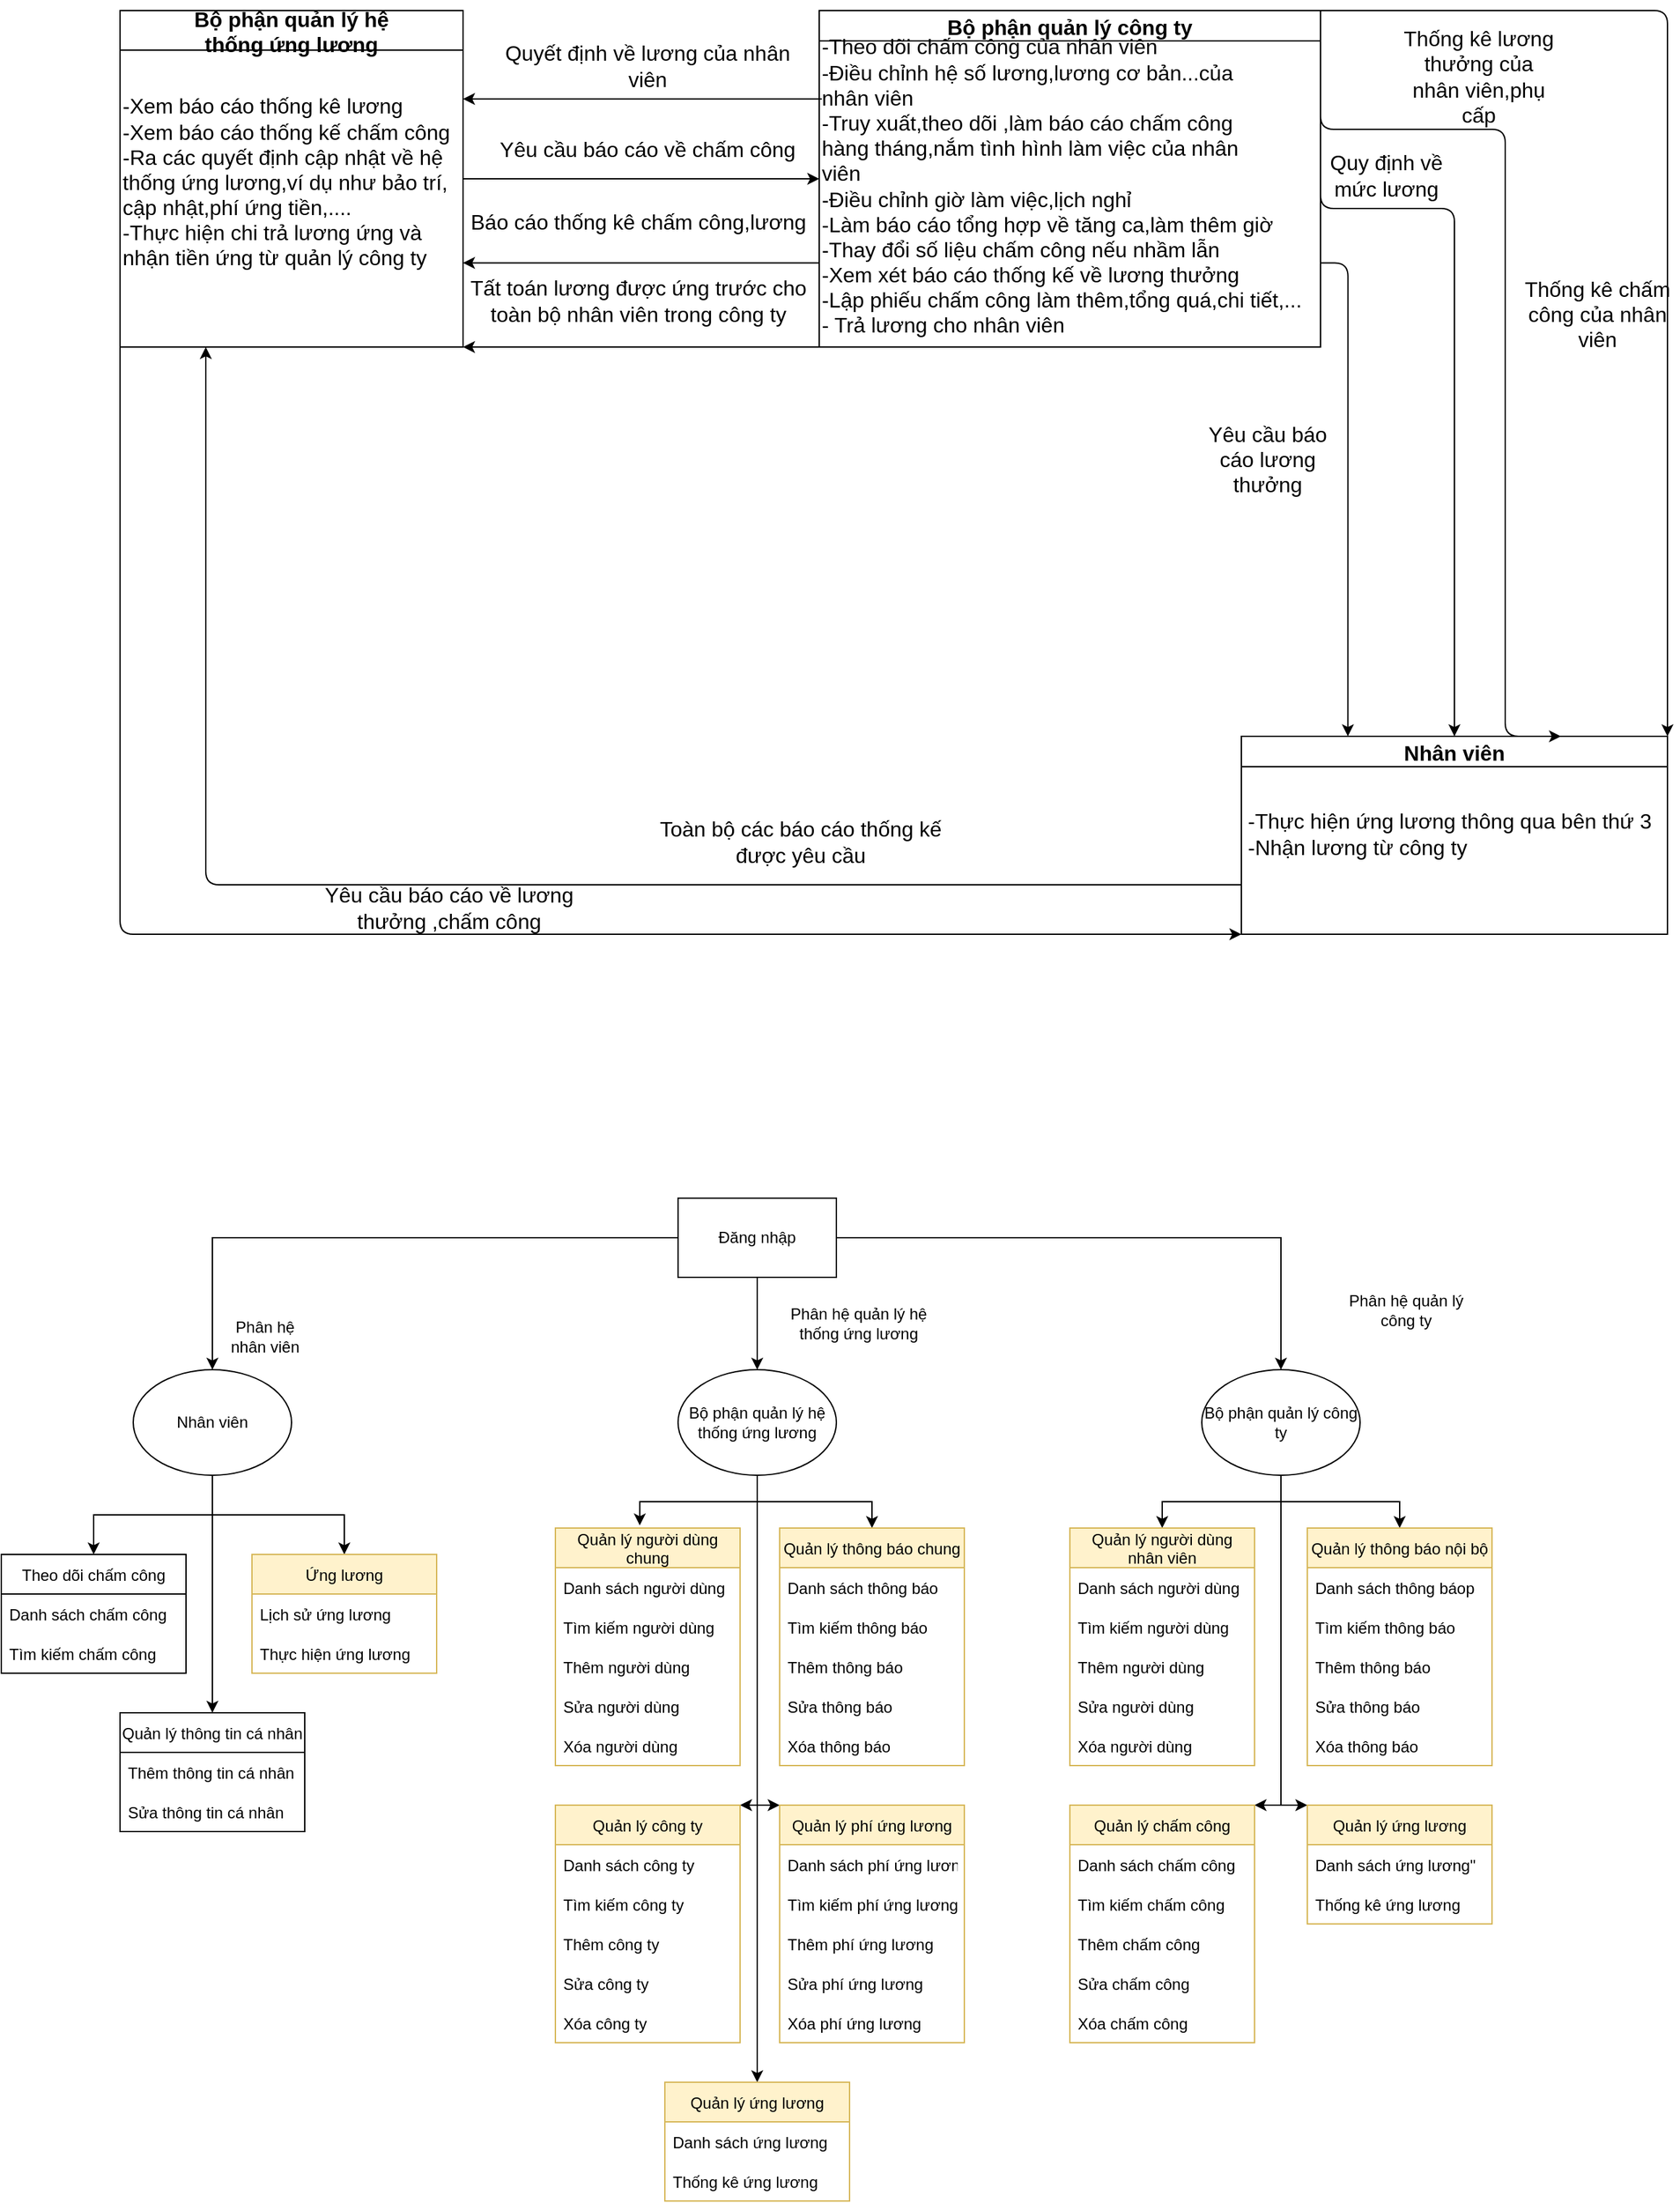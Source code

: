 <mxfile version="17.2.4" type="device" pages="18"><diagram id="YrifrGmTcw53-y16iJya" name="Mô hình tiến trình nghiệp vụ"><mxGraphModel dx="-98" dy="65" grid="1" gridSize="10" guides="1" tooltips="1" connect="1" arrows="1" fold="1" page="0" pageScale="1" pageWidth="850" pageHeight="1100" math="0" shadow="0"><root><mxCell id="0"/><mxCell id="1" parent="0"/><mxCell id="ceFAbt-Tn5T0P551KuT1-1" value="Bộ phận quản lý công ty" style="swimlane;fontSize=16;" parent="1" vertex="1"><mxGeometry x="2080" y="1090" width="380" height="255" as="geometry"/></mxCell><mxCell id="ceFAbt-Tn5T0P551KuT1-2" value="&lt;font style=&quot;font-size: 16px;&quot;&gt;-Theo dõi chấm công của nhân viên&lt;br style=&quot;font-size: 16px;&quot;&gt;&lt;/font&gt;&lt;div style=&quot;text-align: justify; font-size: 16px;&quot;&gt;&lt;font style=&quot;font-size: 16px;&quot;&gt;-Điều chỉnh hệ số lương,lương cơ bản...của&amp;nbsp;&lt;br style=&quot;font-size: 16px;&quot;&gt;nhân viên&lt;br style=&quot;font-size: 16px;&quot;&gt;-Truy xuất,theo dõi ,làm báo cáo chấm công&amp;nbsp;&lt;br style=&quot;font-size: 16px;&quot;&gt;hàng tháng,nắm tình hình làm việc của nhân&amp;nbsp;&lt;br style=&quot;font-size: 16px;&quot;&gt;viên&lt;br style=&quot;font-size: 16px;&quot;&gt;-Điều chỉnh giờ làm việc,lịch nghỉ&lt;br style=&quot;font-size: 16px;&quot;&gt;-Làm báo cáo tổng hợp về tăng ca,làm thêm giờ&lt;br style=&quot;font-size: 16px;&quot;&gt;-Thay đổi số liệu chấm công nếu nhầm lẫn&lt;br style=&quot;font-size: 16px;&quot;&gt;-Xem xét báo cáo thống kế về lương thưởng&lt;br style=&quot;font-size: 16px;&quot;&gt;-Lập phiếu chấm công làm thêm,tổng quá,chi tiết,...&lt;br style=&quot;font-size: 16px;&quot;&gt;- Trả lương cho nhân viên&lt;/font&gt;&lt;/div&gt;" style="text;html=1;align=left;verticalAlign=middle;resizable=0;points=[];autosize=1;fontSize=16;" parent="ceFAbt-Tn5T0P551KuT1-1" vertex="1"><mxGeometry y="18" width="380" height="230" as="geometry"/></mxCell><mxCell id="ceFAbt-Tn5T0P551KuT1-3" value="Bộ phận quản lý hệ &#10;thống ứng lương" style="swimlane;swimlaneLine=1;rounded=0;shadow=0;sketch=0;glass=0;swimlaneFillColor=none;overflow=visible;labelBackgroundColor=none;startSize=30;fontSize=16;" parent="1" vertex="1"><mxGeometry x="1550" y="1090" width="260" height="255" as="geometry"/></mxCell><mxCell id="ceFAbt-Tn5T0P551KuT1-4" value="&lt;span style=&quot;font-size: 16px;&quot;&gt;-Xem báo cáo thống kê lương&lt;br style=&quot;font-size: 16px;&quot;&gt;-Xem báo cáo thống kế chấm công&lt;br style=&quot;font-size: 16px;&quot;&gt;-Ra các quyết định cập nhật về hệ&amp;nbsp;&lt;br style=&quot;font-size: 16px;&quot;&gt;thống ứng lương,ví dụ như bảo trí,&lt;br style=&quot;font-size: 16px;&quot;&gt;cập nhật,phí ứng tiền,....&lt;br style=&quot;font-size: 16px;&quot;&gt;-Thực hiện chi trả lương ứng và&amp;nbsp;&lt;br style=&quot;font-size: 16px;&quot;&gt;nhận tiền ứng từ quản lý công ty&lt;br style=&quot;font-size: 16px;&quot;&gt;&lt;/span&gt;" style="text;html=1;align=left;verticalAlign=middle;resizable=0;points=[];autosize=1;fontSize=16;" parent="ceFAbt-Tn5T0P551KuT1-3" vertex="1"><mxGeometry y="60" width="260" height="140" as="geometry"/></mxCell><mxCell id="ceFAbt-Tn5T0P551KuT1-5" value="Nhân viên" style="swimlane;fontSize=16;" parent="1" vertex="1"><mxGeometry x="2400" y="1640" width="323" height="150" as="geometry"/></mxCell><mxCell id="ceFAbt-Tn5T0P551KuT1-6" value="-Thực hiện ứng lương thông qua bên thứ 3&lt;br style=&quot;font-size: 16px;&quot;&gt;-Nhận lương từ công ty" style="text;html=1;align=left;verticalAlign=middle;resizable=0;points=[];autosize=1;fontSize=16;" parent="ceFAbt-Tn5T0P551KuT1-5" vertex="1"><mxGeometry x="3" y="54" width="320" height="40" as="geometry"/></mxCell><mxCell id="ceFAbt-Tn5T0P551KuT1-8" value="" style="edgeStyle=segmentEdgeStyle;endArrow=classic;html=1;exitX=1;exitY=0;exitDx=0;exitDy=0;entryX=1;entryY=0;entryDx=0;entryDy=0;fontSize=16;" parent="1" source="ceFAbt-Tn5T0P551KuT1-1" target="ceFAbt-Tn5T0P551KuT1-5" edge="1"><mxGeometry width="50" height="50" relative="1" as="geometry"><mxPoint x="2460" y="1310" as="sourcePoint"/><mxPoint x="2510" y="1260" as="targetPoint"/></mxGeometry></mxCell><mxCell id="ceFAbt-Tn5T0P551KuT1-9" value="Thống kê chấm công của nhân viên" style="text;html=1;strokeColor=none;fillColor=none;align=center;verticalAlign=middle;whiteSpace=wrap;rounded=0;fontSize=16;" parent="1" vertex="1"><mxGeometry x="2610" y="1310" width="120" height="20" as="geometry"/></mxCell><mxCell id="ceFAbt-Tn5T0P551KuT1-10" value="Thống kê lương thưởng của nhân viên,phụ cấp" style="text;html=1;strokeColor=none;fillColor=none;align=center;verticalAlign=middle;whiteSpace=wrap;rounded=0;fontSize=16;labelBackgroundColor=#FFFFFF;labelBorderColor=none;glass=0;shadow=0;" parent="1" vertex="1"><mxGeometry x="2520" y="1130" width="120" height="20" as="geometry"/></mxCell><mxCell id="ceFAbt-Tn5T0P551KuT1-11" value="" style="edgeStyle=segmentEdgeStyle;endArrow=classic;html=1;entryX=0.75;entryY=0;entryDx=0;entryDy=0;exitX=1;exitY=0.25;exitDx=0;exitDy=0;fontSize=16;" parent="1" source="ceFAbt-Tn5T0P551KuT1-1" target="ceFAbt-Tn5T0P551KuT1-5" edge="1"><mxGeometry width="50" height="50" relative="1" as="geometry"><mxPoint x="2392" y="1120" as="sourcePoint"/><mxPoint x="2230" y="1390" as="targetPoint"/><Array as="points"><mxPoint x="2460" y="1180"/><mxPoint x="2600" y="1180"/><mxPoint x="2600" y="1640"/></Array></mxGeometry></mxCell><mxCell id="ceFAbt-Tn5T0P551KuT1-12" value="" style="edgeStyle=segmentEdgeStyle;endArrow=classic;html=1;exitX=1;exitY=0.5;exitDx=0;exitDy=0;entryX=0.5;entryY=0;entryDx=0;entryDy=0;fontSize=16;" parent="1" source="ceFAbt-Tn5T0P551KuT1-1" target="ceFAbt-Tn5T0P551KuT1-5" edge="1"><mxGeometry width="50" height="50" relative="1" as="geometry"><mxPoint x="2180" y="1440" as="sourcePoint"/><mxPoint x="2230" y="1390" as="targetPoint"/><Array as="points"><mxPoint x="2460" y="1240"/><mxPoint x="2562" y="1240"/></Array></mxGeometry></mxCell><mxCell id="ceFAbt-Tn5T0P551KuT1-13" value="Quy định về mức lương" style="text;html=1;strokeColor=none;fillColor=none;align=center;verticalAlign=middle;whiteSpace=wrap;rounded=0;fontSize=16;" parent="1" vertex="1"><mxGeometry x="2450" y="1205" width="120" height="20" as="geometry"/></mxCell><mxCell id="ceFAbt-Tn5T0P551KuT1-15" value="Quyết định về lương của nhân viên" style="text;html=1;strokeColor=none;fillColor=none;align=center;verticalAlign=middle;whiteSpace=wrap;rounded=0;fontSize=16;" parent="1" vertex="1"><mxGeometry x="1840" y="1122" width="220" height="20" as="geometry"/></mxCell><mxCell id="ceFAbt-Tn5T0P551KuT1-16" value="" style="endArrow=classic;html=1;exitX=0.005;exitY=0.213;exitDx=0;exitDy=0;exitPerimeter=0;fontSize=16;entryX=1;entryY=0.05;entryDx=0;entryDy=0;entryPerimeter=0;" parent="1" source="ceFAbt-Tn5T0P551KuT1-2" target="ceFAbt-Tn5T0P551KuT1-4" edge="1"><mxGeometry width="50" height="50" relative="1" as="geometry"><mxPoint x="1786" y="1160" as="sourcePoint"/><mxPoint x="1800" y="1140" as="targetPoint"/></mxGeometry></mxCell><mxCell id="ceFAbt-Tn5T0P551KuT1-18" value="" style="endArrow=classic;html=1;exitX=1;exitY=0.5;exitDx=0;exitDy=0;entryX=0;entryY=0.5;entryDx=0;entryDy=0;fontSize=16;" parent="1" source="ceFAbt-Tn5T0P551KuT1-3" target="ceFAbt-Tn5T0P551KuT1-1" edge="1"><mxGeometry width="50" height="50" relative="1" as="geometry"><mxPoint x="2118" y="1434" as="sourcePoint"/><mxPoint x="1968" y="1139" as="targetPoint"/></mxGeometry></mxCell><mxCell id="ceFAbt-Tn5T0P551KuT1-19" value="Yêu cầu báo cáo về chấm công" style="text;html=1;strokeColor=none;fillColor=none;align=center;verticalAlign=middle;whiteSpace=wrap;rounded=0;fontSize=16;" parent="1" vertex="1"><mxGeometry x="1807" y="1185" width="286" height="20" as="geometry"/></mxCell><mxCell id="ceFAbt-Tn5T0P551KuT1-20" value="" style="edgeStyle=segmentEdgeStyle;endArrow=classic;html=1;exitX=1;exitY=0.75;exitDx=0;exitDy=0;entryX=0.25;entryY=0;entryDx=0;entryDy=0;fontSize=16;" parent="1" source="ceFAbt-Tn5T0P551KuT1-1" target="ceFAbt-Tn5T0P551KuT1-5" edge="1"><mxGeometry width="50" height="50" relative="1" as="geometry"><mxPoint x="2118" y="1434" as="sourcePoint"/><mxPoint x="2168" y="1384" as="targetPoint"/></mxGeometry></mxCell><mxCell id="ceFAbt-Tn5T0P551KuT1-21" value="Yêu cầu báo cáo lương thưởng" style="text;html=1;strokeColor=none;fillColor=none;align=center;verticalAlign=middle;whiteSpace=wrap;rounded=0;fontSize=16;" parent="1" vertex="1"><mxGeometry x="2360" y="1420" width="120" height="20" as="geometry"/></mxCell><mxCell id="ceFAbt-Tn5T0P551KuT1-22" value="" style="endArrow=classic;html=1;entryX=1;entryY=0.75;entryDx=0;entryDy=0;exitX=0;exitY=0.75;exitDx=0;exitDy=0;fontSize=16;" parent="1" source="ceFAbt-Tn5T0P551KuT1-1" target="ceFAbt-Tn5T0P551KuT1-3" edge="1"><mxGeometry width="50" height="50" relative="1" as="geometry"><mxPoint x="2082" y="1428" as="sourcePoint"/><mxPoint x="2132" y="1378" as="targetPoint"/></mxGeometry></mxCell><mxCell id="ceFAbt-Tn5T0P551KuT1-23" value="Báo cáo thống kê chấm công,lương" style="text;html=1;strokeColor=none;fillColor=none;align=center;verticalAlign=middle;whiteSpace=wrap;rounded=0;fontSize=16;" parent="1" vertex="1"><mxGeometry x="1800" y="1240" width="286" height="20" as="geometry"/></mxCell><mxCell id="ceFAbt-Tn5T0P551KuT1-24" value="" style="edgeStyle=segmentEdgeStyle;endArrow=classic;html=1;exitX=0;exitY=1;exitDx=0;exitDy=0;entryX=0;entryY=1;entryDx=0;entryDy=0;fontSize=16;" parent="1" source="ceFAbt-Tn5T0P551KuT1-3" target="ceFAbt-Tn5T0P551KuT1-5" edge="1"><mxGeometry width="50" height="50" relative="1" as="geometry"><mxPoint x="2082" y="1428" as="sourcePoint"/><mxPoint x="1819" y="1667" as="targetPoint"/><Array as="points"><mxPoint x="1550" y="1790"/></Array></mxGeometry></mxCell><mxCell id="ceFAbt-Tn5T0P551KuT1-25" value="Yêu cầu báo cáo về lương thưởng ,chấm công" style="text;html=1;strokeColor=none;fillColor=none;align=center;verticalAlign=middle;whiteSpace=wrap;rounded=0;fontSize=16;" parent="1" vertex="1"><mxGeometry x="1700" y="1760" width="199" height="20" as="geometry"/></mxCell><mxCell id="ceFAbt-Tn5T0P551KuT1-26" value="" style="edgeStyle=segmentEdgeStyle;endArrow=classic;html=1;entryX=0.25;entryY=1;entryDx=0;entryDy=0;exitX=0;exitY=0.75;exitDx=0;exitDy=0;fontSize=16;" parent="1" source="ceFAbt-Tn5T0P551KuT1-5" target="ceFAbt-Tn5T0P551KuT1-3" edge="1"><mxGeometry width="50" height="50" relative="1" as="geometry"><mxPoint x="2062" y="1502" as="sourcePoint"/><mxPoint x="2112" y="1452" as="targetPoint"/></mxGeometry></mxCell><mxCell id="ceFAbt-Tn5T0P551KuT1-27" value="Toàn bộ các báo cáo thống kế được yêu cầu" style="text;html=1;strokeColor=none;fillColor=none;align=center;verticalAlign=middle;whiteSpace=wrap;rounded=0;fontSize=16;" parent="1" vertex="1"><mxGeometry x="1940" y="1710" width="252" height="20" as="geometry"/></mxCell><mxCell id="ceFAbt-Tn5T0P551KuT1-29" value="" style="endArrow=classic;html=1;labelBackgroundColor=#ffffff;entryX=1;entryY=1;entryDx=0;entryDy=0;exitX=0;exitY=1;exitDx=0;exitDy=0;fontSize=16;" parent="1" source="ceFAbt-Tn5T0P551KuT1-1" target="ceFAbt-Tn5T0P551KuT1-3" edge="1"><mxGeometry width="50" height="50" relative="1" as="geometry"><mxPoint x="1958" y="1423" as="sourcePoint"/><mxPoint x="2008" y="1373" as="targetPoint"/></mxGeometry></mxCell><mxCell id="ceFAbt-Tn5T0P551KuT1-44" value="Tất toán lương được ứng trước cho toàn bộ nhân viên trong công ty" style="text;html=1;strokeColor=none;fillColor=none;align=center;verticalAlign=middle;whiteSpace=wrap;rounded=0;fontSize=16;" parent="1" vertex="1"><mxGeometry x="1800" y="1300" width="286" height="20" as="geometry"/></mxCell><mxCell id="yOsjoIR1taX_x9SfCSMs-5" style="edgeStyle=orthogonalEdgeStyle;rounded=0;orthogonalLoop=1;jettySize=auto;html=1;entryX=0.5;entryY=0;entryDx=0;entryDy=0;" parent="1" source="yOsjoIR1taX_x9SfCSMs-1" target="yOsjoIR1taX_x9SfCSMs-3" edge="1"><mxGeometry relative="1" as="geometry"/></mxCell><mxCell id="yOsjoIR1taX_x9SfCSMs-6" style="edgeStyle=orthogonalEdgeStyle;rounded=0;orthogonalLoop=1;jettySize=auto;html=1;entryX=0.5;entryY=0;entryDx=0;entryDy=0;" parent="1" source="yOsjoIR1taX_x9SfCSMs-1" target="yOsjoIR1taX_x9SfCSMs-2" edge="1"><mxGeometry relative="1" as="geometry"/></mxCell><mxCell id="yOsjoIR1taX_x9SfCSMs-7" style="edgeStyle=orthogonalEdgeStyle;rounded=0;orthogonalLoop=1;jettySize=auto;html=1;entryX=0.5;entryY=0;entryDx=0;entryDy=0;" parent="1" source="yOsjoIR1taX_x9SfCSMs-1" target="yOsjoIR1taX_x9SfCSMs-4" edge="1"><mxGeometry relative="1" as="geometry"/></mxCell><mxCell id="yOsjoIR1taX_x9SfCSMs-1" value="Đăng nhập" style="rounded=0;whiteSpace=wrap;html=1;" parent="1" vertex="1"><mxGeometry x="1973" y="1990" width="120" height="60" as="geometry"/></mxCell><mxCell id="yOsjoIR1taX_x9SfCSMs-87" style="edgeStyle=orthogonalEdgeStyle;rounded=0;orthogonalLoop=1;jettySize=auto;html=1;entryX=0.457;entryY=-0.011;entryDx=0;entryDy=0;entryPerimeter=0;" parent="1" source="yOsjoIR1taX_x9SfCSMs-2" target="yOsjoIR1taX_x9SfCSMs-11" edge="1"><mxGeometry relative="1" as="geometry"/></mxCell><mxCell id="yOsjoIR1taX_x9SfCSMs-88" style="edgeStyle=orthogonalEdgeStyle;rounded=0;orthogonalLoop=1;jettySize=auto;html=1;entryX=0.5;entryY=0;entryDx=0;entryDy=0;" parent="1" source="yOsjoIR1taX_x9SfCSMs-2" target="yOsjoIR1taX_x9SfCSMs-17" edge="1"><mxGeometry relative="1" as="geometry"/></mxCell><mxCell id="yOsjoIR1taX_x9SfCSMs-89" style="edgeStyle=orthogonalEdgeStyle;rounded=0;orthogonalLoop=1;jettySize=auto;html=1;entryX=1;entryY=0;entryDx=0;entryDy=0;" parent="1" source="yOsjoIR1taX_x9SfCSMs-2" target="yOsjoIR1taX_x9SfCSMs-49" edge="1"><mxGeometry relative="1" as="geometry"><Array as="points"><mxPoint x="2033" y="2450"/></Array></mxGeometry></mxCell><mxCell id="yOsjoIR1taX_x9SfCSMs-90" style="edgeStyle=orthogonalEdgeStyle;rounded=0;orthogonalLoop=1;jettySize=auto;html=1;entryX=0;entryY=0;entryDx=0;entryDy=0;" parent="1" source="yOsjoIR1taX_x9SfCSMs-2" target="yOsjoIR1taX_x9SfCSMs-55" edge="1"><mxGeometry relative="1" as="geometry"><Array as="points"><mxPoint x="2033" y="2450"/></Array></mxGeometry></mxCell><mxCell id="iZqUSbybxufJWdXSv6x9-5" style="edgeStyle=orthogonalEdgeStyle;rounded=0;orthogonalLoop=1;jettySize=auto;html=1;entryX=0.5;entryY=0;entryDx=0;entryDy=0;" parent="1" source="yOsjoIR1taX_x9SfCSMs-2" target="iZqUSbybxufJWdXSv6x9-2" edge="1"><mxGeometry relative="1" as="geometry"/></mxCell><mxCell id="yOsjoIR1taX_x9SfCSMs-2" value="Bộ phận quản lý hệ thống ứng lương" style="ellipse;whiteSpace=wrap;html=1;" parent="1" vertex="1"><mxGeometry x="1973" y="2120" width="120" height="80" as="geometry"/></mxCell><mxCell id="yOsjoIR1taX_x9SfCSMs-85" style="edgeStyle=orthogonalEdgeStyle;rounded=0;orthogonalLoop=1;jettySize=auto;html=1;entryX=0.5;entryY=0;entryDx=0;entryDy=0;" parent="1" source="yOsjoIR1taX_x9SfCSMs-3" target="yOsjoIR1taX_x9SfCSMs-61" edge="1"><mxGeometry relative="1" as="geometry"/></mxCell><mxCell id="yOsjoIR1taX_x9SfCSMs-86" style="edgeStyle=orthogonalEdgeStyle;rounded=0;orthogonalLoop=1;jettySize=auto;html=1;entryX=0.5;entryY=0;entryDx=0;entryDy=0;" parent="1" source="yOsjoIR1taX_x9SfCSMs-3" target="yOsjoIR1taX_x9SfCSMs-67" edge="1"><mxGeometry relative="1" as="geometry"/></mxCell><mxCell id="yOsjoIR1taX_x9SfCSMs-102" style="edgeStyle=orthogonalEdgeStyle;rounded=0;orthogonalLoop=1;jettySize=auto;html=1;entryX=0.5;entryY=0;entryDx=0;entryDy=0;" parent="1" source="yOsjoIR1taX_x9SfCSMs-3" target="yOsjoIR1taX_x9SfCSMs-95" edge="1"><mxGeometry relative="1" as="geometry"/></mxCell><mxCell id="yOsjoIR1taX_x9SfCSMs-3" value="Nhân viên" style="ellipse;whiteSpace=wrap;html=1;" parent="1" vertex="1"><mxGeometry x="1560" y="2120" width="120" height="80" as="geometry"/></mxCell><mxCell id="yOsjoIR1taX_x9SfCSMs-91" style="edgeStyle=orthogonalEdgeStyle;rounded=0;orthogonalLoop=1;jettySize=auto;html=1;entryX=0.5;entryY=0;entryDx=0;entryDy=0;" parent="1" source="yOsjoIR1taX_x9SfCSMs-4" target="yOsjoIR1taX_x9SfCSMs-36" edge="1"><mxGeometry relative="1" as="geometry"/></mxCell><mxCell id="yOsjoIR1taX_x9SfCSMs-92" style="edgeStyle=orthogonalEdgeStyle;rounded=0;orthogonalLoop=1;jettySize=auto;html=1;entryX=0.5;entryY=0;entryDx=0;entryDy=0;" parent="1" source="yOsjoIR1taX_x9SfCSMs-4" target="yOsjoIR1taX_x9SfCSMs-42" edge="1"><mxGeometry relative="1" as="geometry"/></mxCell><mxCell id="yOsjoIR1taX_x9SfCSMs-93" style="edgeStyle=orthogonalEdgeStyle;rounded=0;orthogonalLoop=1;jettySize=auto;html=1;entryX=1;entryY=0;entryDx=0;entryDy=0;" parent="1" source="yOsjoIR1taX_x9SfCSMs-4" target="yOsjoIR1taX_x9SfCSMs-79" edge="1"><mxGeometry relative="1" as="geometry"><Array as="points"><mxPoint x="2430" y="2450"/></Array></mxGeometry></mxCell><mxCell id="yOsjoIR1taX_x9SfCSMs-94" style="edgeStyle=orthogonalEdgeStyle;rounded=0;orthogonalLoop=1;jettySize=auto;html=1;entryX=0;entryY=0;entryDx=0;entryDy=0;" parent="1" source="yOsjoIR1taX_x9SfCSMs-4" target="yOsjoIR1taX_x9SfCSMs-76" edge="1"><mxGeometry relative="1" as="geometry"><Array as="points"><mxPoint x="2430" y="2450"/></Array></mxGeometry></mxCell><mxCell id="yOsjoIR1taX_x9SfCSMs-4" value="Bộ phận quản lý công ty" style="ellipse;whiteSpace=wrap;html=1;" parent="1" vertex="1"><mxGeometry x="2370" y="2120" width="120" height="80" as="geometry"/></mxCell><mxCell id="yOsjoIR1taX_x9SfCSMs-8" value="Phân hệ nhân viên" style="text;html=1;strokeColor=none;fillColor=none;align=center;verticalAlign=middle;whiteSpace=wrap;rounded=0;" parent="1" vertex="1"><mxGeometry x="1630" y="2080" width="60" height="30" as="geometry"/></mxCell><mxCell id="yOsjoIR1taX_x9SfCSMs-9" value="Phân hệ quản lý hệ thống ứng lương" style="text;html=1;strokeColor=none;fillColor=none;align=center;verticalAlign=middle;whiteSpace=wrap;rounded=0;" parent="1" vertex="1"><mxGeometry x="2050" y="2070" width="120" height="30" as="geometry"/></mxCell><mxCell id="yOsjoIR1taX_x9SfCSMs-10" value="Phân hệ quản lý công ty" style="text;html=1;strokeColor=none;fillColor=none;align=center;verticalAlign=middle;whiteSpace=wrap;rounded=0;" parent="1" vertex="1"><mxGeometry x="2470" y="2060" width="110" height="30" as="geometry"/></mxCell><mxCell id="yOsjoIR1taX_x9SfCSMs-11" value="Quản lý người dùng &#10;chung" style="swimlane;fontStyle=0;childLayout=stackLayout;horizontal=1;startSize=30;horizontalStack=0;resizeParent=1;resizeParentMax=0;resizeLast=0;collapsible=1;marginBottom=0;fillColor=#fff2cc;strokeColor=#d6b656;" parent="1" vertex="1"><mxGeometry x="1880" y="2240" width="140" height="180" as="geometry"/></mxCell><mxCell id="yOsjoIR1taX_x9SfCSMs-15" value="Danh sách người dùng" style="text;strokeColor=none;fillColor=none;align=left;verticalAlign=middle;spacingLeft=4;spacingRight=4;overflow=hidden;points=[[0,0.5],[1,0.5]];portConstraint=eastwest;rotatable=0;" parent="yOsjoIR1taX_x9SfCSMs-11" vertex="1"><mxGeometry y="30" width="140" height="30" as="geometry"/></mxCell><mxCell id="yOsjoIR1taX_x9SfCSMs-16" value="Tìm kiếm người dùng" style="text;strokeColor=none;fillColor=none;align=left;verticalAlign=middle;spacingLeft=4;spacingRight=4;overflow=hidden;points=[[0,0.5],[1,0.5]];portConstraint=eastwest;rotatable=0;" parent="yOsjoIR1taX_x9SfCSMs-11" vertex="1"><mxGeometry y="60" width="140" height="30" as="geometry"/></mxCell><mxCell id="yOsjoIR1taX_x9SfCSMs-12" value="Thêm người dùng" style="text;strokeColor=none;fillColor=none;align=left;verticalAlign=middle;spacingLeft=4;spacingRight=4;overflow=hidden;points=[[0,0.5],[1,0.5]];portConstraint=eastwest;rotatable=0;" parent="yOsjoIR1taX_x9SfCSMs-11" vertex="1"><mxGeometry y="90" width="140" height="30" as="geometry"/></mxCell><mxCell id="yOsjoIR1taX_x9SfCSMs-13" value="Sửa người dùng" style="text;strokeColor=none;fillColor=none;align=left;verticalAlign=middle;spacingLeft=4;spacingRight=4;overflow=hidden;points=[[0,0.5],[1,0.5]];portConstraint=eastwest;rotatable=0;" parent="yOsjoIR1taX_x9SfCSMs-11" vertex="1"><mxGeometry y="120" width="140" height="30" as="geometry"/></mxCell><mxCell id="yOsjoIR1taX_x9SfCSMs-14" value="Xóa người dùng" style="text;strokeColor=none;fillColor=none;align=left;verticalAlign=middle;spacingLeft=4;spacingRight=4;overflow=hidden;points=[[0,0.5],[1,0.5]];portConstraint=eastwest;rotatable=0;" parent="yOsjoIR1taX_x9SfCSMs-11" vertex="1"><mxGeometry y="150" width="140" height="30" as="geometry"/></mxCell><mxCell id="yOsjoIR1taX_x9SfCSMs-17" value="Quản lý thông báo chung" style="swimlane;fontStyle=0;childLayout=stackLayout;horizontal=1;startSize=30;horizontalStack=0;resizeParent=1;resizeParentMax=0;resizeLast=0;collapsible=1;marginBottom=0;fillColor=#fff2cc;strokeColor=#d6b656;" parent="1" vertex="1"><mxGeometry x="2050" y="2240" width="140" height="180" as="geometry"/></mxCell><mxCell id="yOsjoIR1taX_x9SfCSMs-18" value="Danh sách thông báo" style="text;strokeColor=none;fillColor=none;align=left;verticalAlign=middle;spacingLeft=4;spacingRight=4;overflow=hidden;points=[[0,0.5],[1,0.5]];portConstraint=eastwest;rotatable=0;" parent="yOsjoIR1taX_x9SfCSMs-17" vertex="1"><mxGeometry y="30" width="140" height="30" as="geometry"/></mxCell><mxCell id="yOsjoIR1taX_x9SfCSMs-19" value="Tìm kiếm thông báo" style="text;strokeColor=none;fillColor=none;align=left;verticalAlign=middle;spacingLeft=4;spacingRight=4;overflow=hidden;points=[[0,0.5],[1,0.5]];portConstraint=eastwest;rotatable=0;" parent="yOsjoIR1taX_x9SfCSMs-17" vertex="1"><mxGeometry y="60" width="140" height="30" as="geometry"/></mxCell><mxCell id="yOsjoIR1taX_x9SfCSMs-20" value="Thêm thông báo" style="text;strokeColor=none;fillColor=none;align=left;verticalAlign=middle;spacingLeft=4;spacingRight=4;overflow=hidden;points=[[0,0.5],[1,0.5]];portConstraint=eastwest;rotatable=0;" parent="yOsjoIR1taX_x9SfCSMs-17" vertex="1"><mxGeometry y="90" width="140" height="30" as="geometry"/></mxCell><mxCell id="yOsjoIR1taX_x9SfCSMs-21" value="Sửa thông báo" style="text;strokeColor=none;fillColor=none;align=left;verticalAlign=middle;spacingLeft=4;spacingRight=4;overflow=hidden;points=[[0,0.5],[1,0.5]];portConstraint=eastwest;rotatable=0;" parent="yOsjoIR1taX_x9SfCSMs-17" vertex="1"><mxGeometry y="120" width="140" height="30" as="geometry"/></mxCell><mxCell id="yOsjoIR1taX_x9SfCSMs-22" value="Xóa thông báo" style="text;strokeColor=none;fillColor=none;align=left;verticalAlign=middle;spacingLeft=4;spacingRight=4;overflow=hidden;points=[[0,0.5],[1,0.5]];portConstraint=eastwest;rotatable=0;" parent="yOsjoIR1taX_x9SfCSMs-17" vertex="1"><mxGeometry y="150" width="140" height="30" as="geometry"/></mxCell><mxCell id="yOsjoIR1taX_x9SfCSMs-36" value="Quản lý người dùng &#10;nhân viên" style="swimlane;fontStyle=0;childLayout=stackLayout;horizontal=1;startSize=30;horizontalStack=0;resizeParent=1;resizeParentMax=0;resizeLast=0;collapsible=1;marginBottom=0;fillColor=#fff2cc;strokeColor=#d6b656;" parent="1" vertex="1"><mxGeometry x="2270" y="2240" width="140" height="180" as="geometry"/></mxCell><mxCell id="yOsjoIR1taX_x9SfCSMs-37" value="Danh sách người dùng" style="text;strokeColor=none;fillColor=none;align=left;verticalAlign=middle;spacingLeft=4;spacingRight=4;overflow=hidden;points=[[0,0.5],[1,0.5]];portConstraint=eastwest;rotatable=0;" parent="yOsjoIR1taX_x9SfCSMs-36" vertex="1"><mxGeometry y="30" width="140" height="30" as="geometry"/></mxCell><mxCell id="yOsjoIR1taX_x9SfCSMs-38" value="Tìm kiếm người dùng" style="text;strokeColor=none;fillColor=none;align=left;verticalAlign=middle;spacingLeft=4;spacingRight=4;overflow=hidden;points=[[0,0.5],[1,0.5]];portConstraint=eastwest;rotatable=0;" parent="yOsjoIR1taX_x9SfCSMs-36" vertex="1"><mxGeometry y="60" width="140" height="30" as="geometry"/></mxCell><mxCell id="yOsjoIR1taX_x9SfCSMs-39" value="Thêm người dùng" style="text;strokeColor=none;fillColor=none;align=left;verticalAlign=middle;spacingLeft=4;spacingRight=4;overflow=hidden;points=[[0,0.5],[1,0.5]];portConstraint=eastwest;rotatable=0;" parent="yOsjoIR1taX_x9SfCSMs-36" vertex="1"><mxGeometry y="90" width="140" height="30" as="geometry"/></mxCell><mxCell id="yOsjoIR1taX_x9SfCSMs-40" value="Sửa người dùng" style="text;strokeColor=none;fillColor=none;align=left;verticalAlign=middle;spacingLeft=4;spacingRight=4;overflow=hidden;points=[[0,0.5],[1,0.5]];portConstraint=eastwest;rotatable=0;" parent="yOsjoIR1taX_x9SfCSMs-36" vertex="1"><mxGeometry y="120" width="140" height="30" as="geometry"/></mxCell><mxCell id="yOsjoIR1taX_x9SfCSMs-41" value="Xóa người dùng" style="text;strokeColor=none;fillColor=none;align=left;verticalAlign=middle;spacingLeft=4;spacingRight=4;overflow=hidden;points=[[0,0.5],[1,0.5]];portConstraint=eastwest;rotatable=0;" parent="yOsjoIR1taX_x9SfCSMs-36" vertex="1"><mxGeometry y="150" width="140" height="30" as="geometry"/></mxCell><mxCell id="yOsjoIR1taX_x9SfCSMs-42" value="Quản lý thông báo nội bộ" style="swimlane;fontStyle=0;childLayout=stackLayout;horizontal=1;startSize=30;horizontalStack=0;resizeParent=1;resizeParentMax=0;resizeLast=0;collapsible=1;marginBottom=0;fillColor=#fff2cc;strokeColor=#d6b656;" parent="1" vertex="1"><mxGeometry x="2450" y="2240" width="140" height="180" as="geometry"/></mxCell><mxCell id="yOsjoIR1taX_x9SfCSMs-43" value="Danh sách thông báop" style="text;strokeColor=none;fillColor=none;align=left;verticalAlign=middle;spacingLeft=4;spacingRight=4;overflow=hidden;points=[[0,0.5],[1,0.5]];portConstraint=eastwest;rotatable=0;" parent="yOsjoIR1taX_x9SfCSMs-42" vertex="1"><mxGeometry y="30" width="140" height="30" as="geometry"/></mxCell><mxCell id="yOsjoIR1taX_x9SfCSMs-44" value="Tìm kiếm thông báo" style="text;strokeColor=none;fillColor=none;align=left;verticalAlign=middle;spacingLeft=4;spacingRight=4;overflow=hidden;points=[[0,0.5],[1,0.5]];portConstraint=eastwest;rotatable=0;" parent="yOsjoIR1taX_x9SfCSMs-42" vertex="1"><mxGeometry y="60" width="140" height="30" as="geometry"/></mxCell><mxCell id="yOsjoIR1taX_x9SfCSMs-45" value="Thêm thông báo" style="text;strokeColor=none;fillColor=none;align=left;verticalAlign=middle;spacingLeft=4;spacingRight=4;overflow=hidden;points=[[0,0.5],[1,0.5]];portConstraint=eastwest;rotatable=0;" parent="yOsjoIR1taX_x9SfCSMs-42" vertex="1"><mxGeometry y="90" width="140" height="30" as="geometry"/></mxCell><mxCell id="yOsjoIR1taX_x9SfCSMs-46" value="Sửa thông báo" style="text;strokeColor=none;fillColor=none;align=left;verticalAlign=middle;spacingLeft=4;spacingRight=4;overflow=hidden;points=[[0,0.5],[1,0.5]];portConstraint=eastwest;rotatable=0;" parent="yOsjoIR1taX_x9SfCSMs-42" vertex="1"><mxGeometry y="120" width="140" height="30" as="geometry"/></mxCell><mxCell id="yOsjoIR1taX_x9SfCSMs-47" value="Xóa thông báo" style="text;strokeColor=none;fillColor=none;align=left;verticalAlign=middle;spacingLeft=4;spacingRight=4;overflow=hidden;points=[[0,0.5],[1,0.5]];portConstraint=eastwest;rotatable=0;" parent="yOsjoIR1taX_x9SfCSMs-42" vertex="1"><mxGeometry y="150" width="140" height="30" as="geometry"/></mxCell><mxCell id="yOsjoIR1taX_x9SfCSMs-49" value="Quản lý công ty" style="swimlane;fontStyle=0;childLayout=stackLayout;horizontal=1;startSize=30;horizontalStack=0;resizeParent=1;resizeParentMax=0;resizeLast=0;collapsible=1;marginBottom=0;fillColor=#fff2cc;strokeColor=#d6b656;" parent="1" vertex="1"><mxGeometry x="1880" y="2450" width="140" height="180" as="geometry"/></mxCell><mxCell id="yOsjoIR1taX_x9SfCSMs-50" value="Danh sách công ty" style="text;strokeColor=none;fillColor=none;align=left;verticalAlign=middle;spacingLeft=4;spacingRight=4;overflow=hidden;points=[[0,0.5],[1,0.5]];portConstraint=eastwest;rotatable=0;" parent="yOsjoIR1taX_x9SfCSMs-49" vertex="1"><mxGeometry y="30" width="140" height="30" as="geometry"/></mxCell><mxCell id="yOsjoIR1taX_x9SfCSMs-51" value="Tìm kiếm công ty" style="text;strokeColor=none;fillColor=none;align=left;verticalAlign=middle;spacingLeft=4;spacingRight=4;overflow=hidden;points=[[0,0.5],[1,0.5]];portConstraint=eastwest;rotatable=0;" parent="yOsjoIR1taX_x9SfCSMs-49" vertex="1"><mxGeometry y="60" width="140" height="30" as="geometry"/></mxCell><mxCell id="yOsjoIR1taX_x9SfCSMs-52" value="Thêm công ty" style="text;strokeColor=none;fillColor=none;align=left;verticalAlign=middle;spacingLeft=4;spacingRight=4;overflow=hidden;points=[[0,0.5],[1,0.5]];portConstraint=eastwest;rotatable=0;" parent="yOsjoIR1taX_x9SfCSMs-49" vertex="1"><mxGeometry y="90" width="140" height="30" as="geometry"/></mxCell><mxCell id="yOsjoIR1taX_x9SfCSMs-53" value="Sửa công ty" style="text;strokeColor=none;fillColor=none;align=left;verticalAlign=middle;spacingLeft=4;spacingRight=4;overflow=hidden;points=[[0,0.5],[1,0.5]];portConstraint=eastwest;rotatable=0;" parent="yOsjoIR1taX_x9SfCSMs-49" vertex="1"><mxGeometry y="120" width="140" height="30" as="geometry"/></mxCell><mxCell id="yOsjoIR1taX_x9SfCSMs-54" value="Xóa công ty" style="text;strokeColor=none;fillColor=none;align=left;verticalAlign=middle;spacingLeft=4;spacingRight=4;overflow=hidden;points=[[0,0.5],[1,0.5]];portConstraint=eastwest;rotatable=0;" parent="yOsjoIR1taX_x9SfCSMs-49" vertex="1"><mxGeometry y="150" width="140" height="30" as="geometry"/></mxCell><mxCell id="yOsjoIR1taX_x9SfCSMs-55" value="Quản lý phí ứng lương" style="swimlane;fontStyle=0;childLayout=stackLayout;horizontal=1;startSize=30;horizontalStack=0;resizeParent=1;resizeParentMax=0;resizeLast=0;collapsible=1;marginBottom=0;fillColor=#fff2cc;strokeColor=#d6b656;" parent="1" vertex="1"><mxGeometry x="2050" y="2450" width="140" height="180" as="geometry"/></mxCell><mxCell id="yOsjoIR1taX_x9SfCSMs-56" value="Danh sách phí ứng lương" style="text;strokeColor=none;fillColor=none;align=left;verticalAlign=middle;spacingLeft=4;spacingRight=4;overflow=hidden;points=[[0,0.5],[1,0.5]];portConstraint=eastwest;rotatable=0;" parent="yOsjoIR1taX_x9SfCSMs-55" vertex="1"><mxGeometry y="30" width="140" height="30" as="geometry"/></mxCell><mxCell id="yOsjoIR1taX_x9SfCSMs-57" value="Tìm kiếm phí ứng lương" style="text;strokeColor=none;fillColor=none;align=left;verticalAlign=middle;spacingLeft=4;spacingRight=4;overflow=hidden;points=[[0,0.5],[1,0.5]];portConstraint=eastwest;rotatable=0;" parent="yOsjoIR1taX_x9SfCSMs-55" vertex="1"><mxGeometry y="60" width="140" height="30" as="geometry"/></mxCell><mxCell id="yOsjoIR1taX_x9SfCSMs-58" value="Thêm phí ứng lương" style="text;strokeColor=none;fillColor=none;align=left;verticalAlign=middle;spacingLeft=4;spacingRight=4;overflow=hidden;points=[[0,0.5],[1,0.5]];portConstraint=eastwest;rotatable=0;" parent="yOsjoIR1taX_x9SfCSMs-55" vertex="1"><mxGeometry y="90" width="140" height="30" as="geometry"/></mxCell><mxCell id="yOsjoIR1taX_x9SfCSMs-59" value="Sửa phí ứng lương" style="text;strokeColor=none;fillColor=none;align=left;verticalAlign=middle;spacingLeft=4;spacingRight=4;overflow=hidden;points=[[0,0.5],[1,0.5]];portConstraint=eastwest;rotatable=0;" parent="yOsjoIR1taX_x9SfCSMs-55" vertex="1"><mxGeometry y="120" width="140" height="30" as="geometry"/></mxCell><mxCell id="yOsjoIR1taX_x9SfCSMs-60" value="Xóa phí ứng lương" style="text;strokeColor=none;fillColor=none;align=left;verticalAlign=middle;spacingLeft=4;spacingRight=4;overflow=hidden;points=[[0,0.5],[1,0.5]];portConstraint=eastwest;rotatable=0;" parent="yOsjoIR1taX_x9SfCSMs-55" vertex="1"><mxGeometry y="150" width="140" height="30" as="geometry"/></mxCell><mxCell id="yOsjoIR1taX_x9SfCSMs-61" value="Theo dõi chấm công" style="swimlane;fontStyle=0;childLayout=stackLayout;horizontal=1;startSize=30;horizontalStack=0;resizeParent=1;resizeParentMax=0;resizeLast=0;collapsible=1;marginBottom=0;" parent="1" vertex="1"><mxGeometry x="1460" y="2260" width="140" height="90" as="geometry"/></mxCell><mxCell id="yOsjoIR1taX_x9SfCSMs-62" value="Danh sách chấm công" style="text;strokeColor=none;fillColor=none;align=left;verticalAlign=middle;spacingLeft=4;spacingRight=4;overflow=hidden;points=[[0,0.5],[1,0.5]];portConstraint=eastwest;rotatable=0;" parent="yOsjoIR1taX_x9SfCSMs-61" vertex="1"><mxGeometry y="30" width="140" height="30" as="geometry"/></mxCell><mxCell id="yOsjoIR1taX_x9SfCSMs-63" value="Tìm kiếm chấm công" style="text;strokeColor=none;fillColor=none;align=left;verticalAlign=middle;spacingLeft=4;spacingRight=4;overflow=hidden;points=[[0,0.5],[1,0.5]];portConstraint=eastwest;rotatable=0;" parent="yOsjoIR1taX_x9SfCSMs-61" vertex="1"><mxGeometry y="60" width="140" height="30" as="geometry"/></mxCell><mxCell id="yOsjoIR1taX_x9SfCSMs-67" value="Ứng lương" style="swimlane;fontStyle=0;childLayout=stackLayout;horizontal=1;startSize=30;horizontalStack=0;resizeParent=1;resizeParentMax=0;resizeLast=0;collapsible=1;marginBottom=0;fillColor=#fff2cc;strokeColor=#d6b656;" parent="1" vertex="1"><mxGeometry x="1650" y="2260" width="140" height="90" as="geometry"/></mxCell><mxCell id="yOsjoIR1taX_x9SfCSMs-68" value="Lịch sử ứng lương" style="text;strokeColor=none;fillColor=none;align=left;verticalAlign=middle;spacingLeft=4;spacingRight=4;overflow=hidden;points=[[0,0.5],[1,0.5]];portConstraint=eastwest;rotatable=0;" parent="yOsjoIR1taX_x9SfCSMs-67" vertex="1"><mxGeometry y="30" width="140" height="30" as="geometry"/></mxCell><mxCell id="yOsjoIR1taX_x9SfCSMs-69" value="Thực hiện ứng lương" style="text;strokeColor=none;fillColor=none;align=left;verticalAlign=middle;spacingLeft=4;spacingRight=4;overflow=hidden;points=[[0,0.5],[1,0.5]];portConstraint=eastwest;rotatable=0;" parent="yOsjoIR1taX_x9SfCSMs-67" vertex="1"><mxGeometry y="60" width="140" height="30" as="geometry"/></mxCell><mxCell id="yOsjoIR1taX_x9SfCSMs-76" value="Quản lý ứng lương" style="swimlane;fontStyle=0;childLayout=stackLayout;horizontal=1;startSize=30;horizontalStack=0;resizeParent=1;resizeParentMax=0;resizeLast=0;collapsible=1;marginBottom=0;fillColor=#fff2cc;strokeColor=#d6b656;" parent="1" vertex="1"><mxGeometry x="2450" y="2450" width="140" height="90" as="geometry"/></mxCell><mxCell id="yOsjoIR1taX_x9SfCSMs-77" value="Danh sách ứng lương&quot;" style="text;strokeColor=none;fillColor=none;align=left;verticalAlign=middle;spacingLeft=4;spacingRight=4;overflow=hidden;points=[[0,0.5],[1,0.5]];portConstraint=eastwest;rotatable=0;" parent="yOsjoIR1taX_x9SfCSMs-76" vertex="1"><mxGeometry y="30" width="140" height="30" as="geometry"/></mxCell><mxCell id="iZqUSbybxufJWdXSv6x9-1" value="Thống kê ứng lương" style="text;strokeColor=none;fillColor=none;align=left;verticalAlign=middle;spacingLeft=4;spacingRight=4;overflow=hidden;points=[[0,0.5],[1,0.5]];portConstraint=eastwest;rotatable=0;" parent="yOsjoIR1taX_x9SfCSMs-76" vertex="1"><mxGeometry y="60" width="140" height="30" as="geometry"/></mxCell><mxCell id="yOsjoIR1taX_x9SfCSMs-79" value="Quản lý chấm công" style="swimlane;fontStyle=0;childLayout=stackLayout;horizontal=1;startSize=30;horizontalStack=0;resizeParent=1;resizeParentMax=0;resizeLast=0;collapsible=1;marginBottom=0;fillColor=#fff2cc;strokeColor=#d6b656;" parent="1" vertex="1"><mxGeometry x="2270" y="2450" width="140" height="180" as="geometry"/></mxCell><mxCell id="yOsjoIR1taX_x9SfCSMs-80" value="Danh sách chấm công" style="text;strokeColor=none;fillColor=none;align=left;verticalAlign=middle;spacingLeft=4;spacingRight=4;overflow=hidden;points=[[0,0.5],[1,0.5]];portConstraint=eastwest;rotatable=0;" parent="yOsjoIR1taX_x9SfCSMs-79" vertex="1"><mxGeometry y="30" width="140" height="30" as="geometry"/></mxCell><mxCell id="yOsjoIR1taX_x9SfCSMs-81" value="Tìm kiếm chấm công" style="text;strokeColor=none;fillColor=none;align=left;verticalAlign=middle;spacingLeft=4;spacingRight=4;overflow=hidden;points=[[0,0.5],[1,0.5]];portConstraint=eastwest;rotatable=0;" parent="yOsjoIR1taX_x9SfCSMs-79" vertex="1"><mxGeometry y="60" width="140" height="30" as="geometry"/></mxCell><mxCell id="yOsjoIR1taX_x9SfCSMs-82" value="Thêm chấm công" style="text;strokeColor=none;fillColor=none;align=left;verticalAlign=middle;spacingLeft=4;spacingRight=4;overflow=hidden;points=[[0,0.5],[1,0.5]];portConstraint=eastwest;rotatable=0;" parent="yOsjoIR1taX_x9SfCSMs-79" vertex="1"><mxGeometry y="90" width="140" height="30" as="geometry"/></mxCell><mxCell id="yOsjoIR1taX_x9SfCSMs-83" value="Sửa chấm công" style="text;strokeColor=none;fillColor=none;align=left;verticalAlign=middle;spacingLeft=4;spacingRight=4;overflow=hidden;points=[[0,0.5],[1,0.5]];portConstraint=eastwest;rotatable=0;" parent="yOsjoIR1taX_x9SfCSMs-79" vertex="1"><mxGeometry y="120" width="140" height="30" as="geometry"/></mxCell><mxCell id="yOsjoIR1taX_x9SfCSMs-84" value="Xóa chấm công" style="text;strokeColor=none;fillColor=none;align=left;verticalAlign=middle;spacingLeft=4;spacingRight=4;overflow=hidden;points=[[0,0.5],[1,0.5]];portConstraint=eastwest;rotatable=0;" parent="yOsjoIR1taX_x9SfCSMs-79" vertex="1"><mxGeometry y="150" width="140" height="30" as="geometry"/></mxCell><mxCell id="yOsjoIR1taX_x9SfCSMs-95" value="Quản lý thông tin cá nhân" style="swimlane;fontStyle=0;childLayout=stackLayout;horizontal=1;startSize=30;horizontalStack=0;resizeParent=1;resizeParentMax=0;resizeLast=0;collapsible=1;marginBottom=0;" parent="1" vertex="1"><mxGeometry x="1550" y="2380" width="140" height="90" as="geometry"/></mxCell><mxCell id="yOsjoIR1taX_x9SfCSMs-101" value="Thêm thông tin cá nhân" style="text;strokeColor=none;fillColor=none;align=left;verticalAlign=middle;spacingLeft=4;spacingRight=4;overflow=hidden;points=[[0,0.5],[1,0.5]];portConstraint=eastwest;rotatable=0;" parent="yOsjoIR1taX_x9SfCSMs-95" vertex="1"><mxGeometry y="30" width="140" height="30" as="geometry"/></mxCell><mxCell id="yOsjoIR1taX_x9SfCSMs-97" value="Sửa thông tin cá nhân" style="text;strokeColor=none;fillColor=none;align=left;verticalAlign=middle;spacingLeft=4;spacingRight=4;overflow=hidden;points=[[0,0.5],[1,0.5]];portConstraint=eastwest;rotatable=0;" parent="yOsjoIR1taX_x9SfCSMs-95" vertex="1"><mxGeometry y="60" width="140" height="30" as="geometry"/></mxCell><mxCell id="iZqUSbybxufJWdXSv6x9-2" value="Quản lý ứng lương" style="swimlane;fontStyle=0;childLayout=stackLayout;horizontal=1;startSize=30;horizontalStack=0;resizeParent=1;resizeParentMax=0;resizeLast=0;collapsible=1;marginBottom=0;fillColor=#fff2cc;strokeColor=#d6b656;" parent="1" vertex="1"><mxGeometry x="1963" y="2660" width="140" height="90" as="geometry"/></mxCell><mxCell id="iZqUSbybxufJWdXSv6x9-3" value="Danh sách ứng lương" style="text;strokeColor=none;fillColor=none;align=left;verticalAlign=middle;spacingLeft=4;spacingRight=4;overflow=hidden;points=[[0,0.5],[1,0.5]];portConstraint=eastwest;rotatable=0;" parent="iZqUSbybxufJWdXSv6x9-2" vertex="1"><mxGeometry y="30" width="140" height="30" as="geometry"/></mxCell><mxCell id="iZqUSbybxufJWdXSv6x9-4" value="Thống kê ứng lương" style="text;strokeColor=none;fillColor=none;align=left;verticalAlign=middle;spacingLeft=4;spacingRight=4;overflow=hidden;points=[[0,0.5],[1,0.5]];portConstraint=eastwest;rotatable=0;" parent="iZqUSbybxufJWdXSv6x9-2" vertex="1"><mxGeometry y="60" width="140" height="30" as="geometry"/></mxCell></root></mxGraphModel></diagram><diagram id="Ro5s-XIS1AnmyoVe7O7V" name="Sơ đồ phân rã chức năng-Bộ phận QL hệ thống uuwnsg lương"><mxGraphModel dx="245" dy="-1535" grid="1" gridSize="10" guides="1" tooltips="1" connect="1" arrows="1" fold="1" page="0" pageScale="1" pageWidth="850" pageHeight="1100" math="0" shadow="0"><root><mxCell id="0"/><mxCell id="1" parent="0"/><mxCell id="L2licaiagN5zdTj21dmO-1" value="Đăng xuất" style="rounded=0;whiteSpace=wrap;html=1;" parent="1" vertex="1"><mxGeometry x="1720" y="2805" width="240" height="30" as="geometry"/></mxCell><mxCell id="L2licaiagN5zdTj21dmO-2" style="edgeStyle=orthogonalEdgeStyle;rounded=0;orthogonalLoop=1;jettySize=auto;html=1;entryX=0;entryY=0.5;entryDx=0;entryDy=0;" parent="1" source="L2licaiagN5zdTj21dmO-3" target="L2licaiagN5zdTj21dmO-1" edge="1"><mxGeometry relative="1" as="geometry"/></mxCell><mxCell id="L2licaiagN5zdTj21dmO-3" value="Đăng nhập" style="rounded=0;whiteSpace=wrap;html=1;" parent="1" vertex="1"><mxGeometry x="1520" y="2790" width="120" height="60" as="geometry"/></mxCell><mxCell id="L2licaiagN5zdTj21dmO-4" style="edgeStyle=orthogonalEdgeStyle;rounded=0;orthogonalLoop=1;jettySize=auto;html=1;entryX=0;entryY=0.5;entryDx=0;entryDy=0;" parent="1" source="L2licaiagN5zdTj21dmO-9" target="L2licaiagN5zdTj21dmO-3" edge="1"><mxGeometry relative="1" as="geometry"><Array as="points"><mxPoint x="1390" y="2820"/></Array></mxGeometry></mxCell><mxCell id="L2licaiagN5zdTj21dmO-5" style="edgeStyle=orthogonalEdgeStyle;rounded=0;orthogonalLoop=1;jettySize=auto;html=1;entryX=0;entryY=0.5;entryDx=0;entryDy=0;" parent="1" source="L2licaiagN5zdTj21dmO-9" target="L2licaiagN5zdTj21dmO-21" edge="1"><mxGeometry relative="1" as="geometry"/></mxCell><mxCell id="L2licaiagN5zdTj21dmO-6" style="edgeStyle=orthogonalEdgeStyle;rounded=0;orthogonalLoop=1;jettySize=auto;html=1;entryX=0;entryY=0.5;entryDx=0;entryDy=0;" parent="1" source="L2licaiagN5zdTj21dmO-9" target="L2licaiagN5zdTj21dmO-15" edge="1"><mxGeometry relative="1" as="geometry"><Array as="points"><mxPoint x="1420" y="2925"/></Array></mxGeometry></mxCell><mxCell id="L2licaiagN5zdTj21dmO-7" style="edgeStyle=orthogonalEdgeStyle;rounded=0;orthogonalLoop=1;jettySize=auto;html=1;entryX=0;entryY=0.5;entryDx=0;entryDy=0;" parent="1" source="L2licaiagN5zdTj21dmO-9" target="L2licaiagN5zdTj21dmO-27" edge="1"><mxGeometry relative="1" as="geometry"><Array as="points"><mxPoint x="1420" y="3300"/></Array></mxGeometry></mxCell><mxCell id="L2licaiagN5zdTj21dmO-8" style="edgeStyle=orthogonalEdgeStyle;rounded=0;orthogonalLoop=1;jettySize=auto;html=1;entryX=0;entryY=0.5;entryDx=0;entryDy=0;" parent="1" source="L2licaiagN5zdTj21dmO-9" target="L2licaiagN5zdTj21dmO-33" edge="1"><mxGeometry relative="1" as="geometry"><Array as="points"><mxPoint x="1390" y="3480"/></Array></mxGeometry></mxCell><mxCell id="7jhb4NIcIoh1et9NNp8z-7" style="edgeStyle=orthogonalEdgeStyle;rounded=0;orthogonalLoop=1;jettySize=auto;html=1;entryX=0;entryY=0.5;entryDx=0;entryDy=0;" parent="1" source="L2licaiagN5zdTj21dmO-9" target="7jhb4NIcIoh1et9NNp8z-1" edge="1"><mxGeometry relative="1" as="geometry"><Array as="points"><mxPoint x="1390" y="2740"/></Array></mxGeometry></mxCell><mxCell id="L2licaiagN5zdTj21dmO-9" value="Hệ thống quản lý ứng lươngg" style="rounded=0;whiteSpace=wrap;html=1;" parent="1" vertex="1"><mxGeometry x="1330" y="3080" width="120" height="60" as="geometry"/></mxCell><mxCell id="L2licaiagN5zdTj21dmO-10" style="edgeStyle=orthogonalEdgeStyle;rounded=0;orthogonalLoop=1;jettySize=auto;html=1;" parent="1" source="L2licaiagN5zdTj21dmO-15" target="L2licaiagN5zdTj21dmO-36" edge="1"><mxGeometry relative="1" as="geometry"/></mxCell><mxCell id="L2licaiagN5zdTj21dmO-11" style="edgeStyle=orthogonalEdgeStyle;rounded=0;orthogonalLoop=1;jettySize=auto;html=1;entryX=0;entryY=0.5;entryDx=0;entryDy=0;" parent="1" source="L2licaiagN5zdTj21dmO-15" target="L2licaiagN5zdTj21dmO-34" edge="1"><mxGeometry relative="1" as="geometry"/></mxCell><mxCell id="L2licaiagN5zdTj21dmO-12" style="edgeStyle=orthogonalEdgeStyle;rounded=0;orthogonalLoop=1;jettySize=auto;html=1;entryX=0;entryY=0.5;entryDx=0;entryDy=0;" parent="1" source="L2licaiagN5zdTj21dmO-15" target="L2licaiagN5zdTj21dmO-35" edge="1"><mxGeometry relative="1" as="geometry"/></mxCell><mxCell id="L2licaiagN5zdTj21dmO-13" style="edgeStyle=orthogonalEdgeStyle;rounded=0;orthogonalLoop=1;jettySize=auto;html=1;entryX=0;entryY=0.5;entryDx=0;entryDy=0;" parent="1" source="L2licaiagN5zdTj21dmO-15" target="L2licaiagN5zdTj21dmO-37" edge="1"><mxGeometry relative="1" as="geometry"/></mxCell><mxCell id="L2licaiagN5zdTj21dmO-14" style="edgeStyle=orthogonalEdgeStyle;rounded=0;orthogonalLoop=1;jettySize=auto;html=1;entryX=0;entryY=0.5;entryDx=0;entryDy=0;" parent="1" source="L2licaiagN5zdTj21dmO-15" target="L2licaiagN5zdTj21dmO-38" edge="1"><mxGeometry relative="1" as="geometry"/></mxCell><mxCell id="L2licaiagN5zdTj21dmO-15" value="Quản lý người dùng chung" style="rounded=0;whiteSpace=wrap;html=1;" parent="1" vertex="1"><mxGeometry x="1520" y="2895" width="120" height="60" as="geometry"/></mxCell><mxCell id="L2licaiagN5zdTj21dmO-16" style="edgeStyle=orthogonalEdgeStyle;rounded=0;orthogonalLoop=1;jettySize=auto;html=1;" parent="1" source="L2licaiagN5zdTj21dmO-21" target="L2licaiagN5zdTj21dmO-41" edge="1"><mxGeometry relative="1" as="geometry"/></mxCell><mxCell id="L2licaiagN5zdTj21dmO-17" style="edgeStyle=orthogonalEdgeStyle;rounded=0;orthogonalLoop=1;jettySize=auto;html=1;entryX=0;entryY=0.5;entryDx=0;entryDy=0;" parent="1" source="L2licaiagN5zdTj21dmO-21" target="L2licaiagN5zdTj21dmO-39" edge="1"><mxGeometry relative="1" as="geometry"/></mxCell><mxCell id="L2licaiagN5zdTj21dmO-18" style="edgeStyle=orthogonalEdgeStyle;rounded=0;orthogonalLoop=1;jettySize=auto;html=1;" parent="1" source="L2licaiagN5zdTj21dmO-21" target="L2licaiagN5zdTj21dmO-40" edge="1"><mxGeometry relative="1" as="geometry"/></mxCell><mxCell id="L2licaiagN5zdTj21dmO-19" style="edgeStyle=orthogonalEdgeStyle;rounded=0;orthogonalLoop=1;jettySize=auto;html=1;entryX=0;entryY=0.5;entryDx=0;entryDy=0;" parent="1" source="L2licaiagN5zdTj21dmO-21" target="L2licaiagN5zdTj21dmO-42" edge="1"><mxGeometry relative="1" as="geometry"/></mxCell><mxCell id="L2licaiagN5zdTj21dmO-20" style="edgeStyle=orthogonalEdgeStyle;rounded=0;orthogonalLoop=1;jettySize=auto;html=1;entryX=0;entryY=0.5;entryDx=0;entryDy=0;" parent="1" source="L2licaiagN5zdTj21dmO-21" target="L2licaiagN5zdTj21dmO-43" edge="1"><mxGeometry relative="1" as="geometry"/></mxCell><mxCell id="L2licaiagN5zdTj21dmO-21" value="Quản lý thông báo chung" style="rounded=0;whiteSpace=wrap;html=1;" parent="1" vertex="1"><mxGeometry x="1520" y="3080" width="120" height="60" as="geometry"/></mxCell><mxCell id="L2licaiagN5zdTj21dmO-22" style="edgeStyle=orthogonalEdgeStyle;rounded=0;orthogonalLoop=1;jettySize=auto;html=1;entryX=0;entryY=0.5;entryDx=0;entryDy=0;" parent="1" source="L2licaiagN5zdTj21dmO-27" target="L2licaiagN5zdTj21dmO-46" edge="1"><mxGeometry relative="1" as="geometry"/></mxCell><mxCell id="L2licaiagN5zdTj21dmO-23" style="edgeStyle=orthogonalEdgeStyle;rounded=0;orthogonalLoop=1;jettySize=auto;html=1;entryX=0;entryY=0.5;entryDx=0;entryDy=0;" parent="1" source="L2licaiagN5zdTj21dmO-27" target="L2licaiagN5zdTj21dmO-44" edge="1"><mxGeometry relative="1" as="geometry"/></mxCell><mxCell id="L2licaiagN5zdTj21dmO-24" style="edgeStyle=orthogonalEdgeStyle;rounded=0;orthogonalLoop=1;jettySize=auto;html=1;entryX=0;entryY=0.5;entryDx=0;entryDy=0;" parent="1" source="L2licaiagN5zdTj21dmO-27" target="L2licaiagN5zdTj21dmO-45" edge="1"><mxGeometry relative="1" as="geometry"/></mxCell><mxCell id="L2licaiagN5zdTj21dmO-25" style="edgeStyle=orthogonalEdgeStyle;rounded=0;orthogonalLoop=1;jettySize=auto;html=1;entryX=0;entryY=0.5;entryDx=0;entryDy=0;" parent="1" source="L2licaiagN5zdTj21dmO-27" target="L2licaiagN5zdTj21dmO-47" edge="1"><mxGeometry relative="1" as="geometry"/></mxCell><mxCell id="L2licaiagN5zdTj21dmO-26" style="edgeStyle=orthogonalEdgeStyle;rounded=0;orthogonalLoop=1;jettySize=auto;html=1;entryX=0;entryY=0.5;entryDx=0;entryDy=0;" parent="1" source="L2licaiagN5zdTj21dmO-27" target="L2licaiagN5zdTj21dmO-48" edge="1"><mxGeometry relative="1" as="geometry"/></mxCell><mxCell id="L2licaiagN5zdTj21dmO-27" value="Quản lý công ty" style="rounded=0;whiteSpace=wrap;html=1;" parent="1" vertex="1"><mxGeometry x="1520" y="3270" width="120" height="60" as="geometry"/></mxCell><mxCell id="L2licaiagN5zdTj21dmO-28" style="edgeStyle=orthogonalEdgeStyle;rounded=0;orthogonalLoop=1;jettySize=auto;html=1;entryX=0;entryY=0.5;entryDx=0;entryDy=0;" parent="1" source="L2licaiagN5zdTj21dmO-33" target="L2licaiagN5zdTj21dmO-51" edge="1"><mxGeometry relative="1" as="geometry"/></mxCell><mxCell id="L2licaiagN5zdTj21dmO-29" style="edgeStyle=orthogonalEdgeStyle;rounded=0;orthogonalLoop=1;jettySize=auto;html=1;entryX=0;entryY=0.5;entryDx=0;entryDy=0;" parent="1" source="L2licaiagN5zdTj21dmO-33" target="L2licaiagN5zdTj21dmO-49" edge="1"><mxGeometry relative="1" as="geometry"/></mxCell><mxCell id="L2licaiagN5zdTj21dmO-30" style="edgeStyle=orthogonalEdgeStyle;rounded=0;orthogonalLoop=1;jettySize=auto;html=1;entryX=0;entryY=0.5;entryDx=0;entryDy=0;" parent="1" source="L2licaiagN5zdTj21dmO-33" target="L2licaiagN5zdTj21dmO-50" edge="1"><mxGeometry relative="1" as="geometry"/></mxCell><mxCell id="L2licaiagN5zdTj21dmO-31" style="edgeStyle=orthogonalEdgeStyle;rounded=0;orthogonalLoop=1;jettySize=auto;html=1;entryX=0;entryY=0.5;entryDx=0;entryDy=0;" parent="1" source="L2licaiagN5zdTj21dmO-33" target="L2licaiagN5zdTj21dmO-52" edge="1"><mxGeometry relative="1" as="geometry"/></mxCell><mxCell id="L2licaiagN5zdTj21dmO-32" style="edgeStyle=orthogonalEdgeStyle;rounded=0;orthogonalLoop=1;jettySize=auto;html=1;entryX=0;entryY=0.5;entryDx=0;entryDy=0;" parent="1" source="L2licaiagN5zdTj21dmO-33" target="L2licaiagN5zdTj21dmO-53" edge="1"><mxGeometry relative="1" as="geometry"/></mxCell><mxCell id="L2licaiagN5zdTj21dmO-33" value="Quản lý phí ứng lương" style="rounded=0;whiteSpace=wrap;html=1;" parent="1" vertex="1"><mxGeometry x="1520" y="3450" width="120" height="60" as="geometry"/></mxCell><mxCell id="L2licaiagN5zdTj21dmO-34" value="Danh sách người dùng" style="rounded=0;whiteSpace=wrap;html=1;" parent="1" vertex="1"><mxGeometry x="1720" y="2850" width="240" height="30" as="geometry"/></mxCell><mxCell id="L2licaiagN5zdTj21dmO-35" value="Tìm kiếm người dùng" style="rounded=0;whiteSpace=wrap;html=1;" parent="1" vertex="1"><mxGeometry x="1720" y="2880" width="240" height="30" as="geometry"/></mxCell><mxCell id="L2licaiagN5zdTj21dmO-36" value="Thêm người dùng" style="rounded=0;whiteSpace=wrap;html=1;" parent="1" vertex="1"><mxGeometry x="1720" y="2910" width="240" height="30" as="geometry"/></mxCell><mxCell id="L2licaiagN5zdTj21dmO-37" value="Sửa người dùng" style="rounded=0;whiteSpace=wrap;html=1;" parent="1" vertex="1"><mxGeometry x="1720" y="2940" width="240" height="30" as="geometry"/></mxCell><mxCell id="L2licaiagN5zdTj21dmO-38" value="Xóa người dùng" style="rounded=0;whiteSpace=wrap;html=1;" parent="1" vertex="1"><mxGeometry x="1720" y="2970" width="240" height="30" as="geometry"/></mxCell><mxCell id="L2licaiagN5zdTj21dmO-39" value="Danh sách&amp;nbsp; thông báo" style="rounded=0;whiteSpace=wrap;html=1;" parent="1" vertex="1"><mxGeometry x="1720" y="3035" width="240" height="30" as="geometry"/></mxCell><mxCell id="L2licaiagN5zdTj21dmO-40" value="Tìm kiếm thông báo" style="rounded=0;whiteSpace=wrap;html=1;" parent="1" vertex="1"><mxGeometry x="1720" y="3065" width="240" height="30" as="geometry"/></mxCell><mxCell id="L2licaiagN5zdTj21dmO-41" value="Thêm thông báo" style="rounded=0;whiteSpace=wrap;html=1;" parent="1" vertex="1"><mxGeometry x="1720" y="3095" width="240" height="30" as="geometry"/></mxCell><mxCell id="L2licaiagN5zdTj21dmO-42" value="Sửa thông báo" style="rounded=0;whiteSpace=wrap;html=1;" parent="1" vertex="1"><mxGeometry x="1720" y="3125" width="240" height="30" as="geometry"/></mxCell><mxCell id="L2licaiagN5zdTj21dmO-43" value="Xóa thông báo" style="rounded=0;whiteSpace=wrap;html=1;" parent="1" vertex="1"><mxGeometry x="1720" y="3155" width="240" height="30" as="geometry"/></mxCell><mxCell id="L2licaiagN5zdTj21dmO-44" value="Danh sách công ty" style="rounded=0;whiteSpace=wrap;html=1;" parent="1" vertex="1"><mxGeometry x="1720" y="3225" width="240" height="30" as="geometry"/></mxCell><mxCell id="L2licaiagN5zdTj21dmO-45" value="Tìm kiếm công ty" style="rounded=0;whiteSpace=wrap;html=1;" parent="1" vertex="1"><mxGeometry x="1720" y="3255" width="240" height="30" as="geometry"/></mxCell><mxCell id="L2licaiagN5zdTj21dmO-46" value="Thêm công ty" style="rounded=0;whiteSpace=wrap;html=1;" parent="1" vertex="1"><mxGeometry x="1720" y="3285" width="240" height="30" as="geometry"/></mxCell><mxCell id="L2licaiagN5zdTj21dmO-47" value="Sửa công ty" style="rounded=0;whiteSpace=wrap;html=1;" parent="1" vertex="1"><mxGeometry x="1720" y="3315" width="240" height="30" as="geometry"/></mxCell><mxCell id="L2licaiagN5zdTj21dmO-48" value="Xóa công ty" style="rounded=0;whiteSpace=wrap;html=1;" parent="1" vertex="1"><mxGeometry x="1720" y="3345" width="240" height="30" as="geometry"/></mxCell><mxCell id="L2licaiagN5zdTj21dmO-49" value="Danh sách phí ứng lương" style="rounded=0;whiteSpace=wrap;html=1;" parent="1" vertex="1"><mxGeometry x="1720" y="3405" width="240" height="30" as="geometry"/></mxCell><mxCell id="L2licaiagN5zdTj21dmO-50" value="Tìm kiếm phí ứng lương" style="rounded=0;whiteSpace=wrap;html=1;" parent="1" vertex="1"><mxGeometry x="1720" y="3435" width="240" height="30" as="geometry"/></mxCell><mxCell id="L2licaiagN5zdTj21dmO-51" value="Thêm phí ứng lương" style="rounded=0;whiteSpace=wrap;html=1;" parent="1" vertex="1"><mxGeometry x="1720" y="3465" width="240" height="30" as="geometry"/></mxCell><mxCell id="L2licaiagN5zdTj21dmO-52" value="Sửa phí ứng lương" style="rounded=0;whiteSpace=wrap;html=1;" parent="1" vertex="1"><mxGeometry x="1720" y="3495" width="240" height="30" as="geometry"/></mxCell><mxCell id="L2licaiagN5zdTj21dmO-53" value="Xóa phí ứng lương" style="rounded=0;whiteSpace=wrap;html=1;" parent="1" vertex="1"><mxGeometry x="1720" y="3525" width="240" height="30" as="geometry"/></mxCell><mxCell id="7jhb4NIcIoh1et9NNp8z-5" style="edgeStyle=orthogonalEdgeStyle;rounded=0;orthogonalLoop=1;jettySize=auto;html=1;entryX=0;entryY=0.5;entryDx=0;entryDy=0;" parent="1" source="7jhb4NIcIoh1et9NNp8z-1" target="7jhb4NIcIoh1et9NNp8z-3" edge="1"><mxGeometry relative="1" as="geometry"/></mxCell><mxCell id="7jhb4NIcIoh1et9NNp8z-6" style="edgeStyle=orthogonalEdgeStyle;rounded=0;orthogonalLoop=1;jettySize=auto;html=1;" parent="1" source="7jhb4NIcIoh1et9NNp8z-1" target="7jhb4NIcIoh1et9NNp8z-4" edge="1"><mxGeometry relative="1" as="geometry"/></mxCell><mxCell id="7jhb4NIcIoh1et9NNp8z-1" value="Quản lý ứng lương" style="rounded=0;whiteSpace=wrap;html=1;" parent="1" vertex="1"><mxGeometry x="1520" y="2710" width="120" height="60" as="geometry"/></mxCell><mxCell id="7jhb4NIcIoh1et9NNp8z-3" value="Danh sách ứng lương" style="rounded=0;whiteSpace=wrap;html=1;" parent="1" vertex="1"><mxGeometry x="1720" y="2710" width="240" height="30" as="geometry"/></mxCell><mxCell id="7jhb4NIcIoh1et9NNp8z-4" value="Thống kê ứng lương" style="rounded=0;whiteSpace=wrap;html=1;" parent="1" vertex="1"><mxGeometry x="1720" y="2740" width="240" height="30" as="geometry"/></mxCell></root></mxGraphModel></diagram><diagram id="uyFrGabEd7h8-Qu7Kffl" name="Sơ đồ phân rã chức năng-Bộ phận QL công ty"><mxGraphModel dx="245" dy="-1535" grid="1" gridSize="10" guides="1" tooltips="1" connect="1" arrows="1" fold="1" page="0" pageScale="1" pageWidth="850" pageHeight="1100" math="0" shadow="0"><root><mxCell id="0"/><mxCell id="1" parent="0"/><mxCell id="-QFJ1teOBlPyUKLj5Yn8-1" value="Đăng xuất" style="rounded=0;whiteSpace=wrap;html=1;" parent="1" vertex="1"><mxGeometry x="1780" y="2770" width="120" height="60" as="geometry"/></mxCell><mxCell id="-QFJ1teOBlPyUKLj5Yn8-2" style="edgeStyle=orthogonalEdgeStyle;rounded=0;orthogonalLoop=1;jettySize=auto;html=1;entryX=0;entryY=0.5;entryDx=0;entryDy=0;" parent="1" source="-QFJ1teOBlPyUKLj5Yn8-3" target="-QFJ1teOBlPyUKLj5Yn8-1" edge="1"><mxGeometry relative="1" as="geometry"/></mxCell><mxCell id="-QFJ1teOBlPyUKLj5Yn8-3" value="Đăng nhập" style="rounded=0;whiteSpace=wrap;html=1;" parent="1" vertex="1"><mxGeometry x="1580" y="2770" width="120" height="60" as="geometry"/></mxCell><mxCell id="-QFJ1teOBlPyUKLj5Yn8-4" style="edgeStyle=orthogonalEdgeStyle;rounded=0;orthogonalLoop=1;jettySize=auto;html=1;entryX=0;entryY=0.5;entryDx=0;entryDy=0;" parent="1" source="-QFJ1teOBlPyUKLj5Yn8-9" target="-QFJ1teOBlPyUKLj5Yn8-3" edge="1"><mxGeometry relative="1" as="geometry"><Array as="points"><mxPoint x="1450" y="2800"/></Array></mxGeometry></mxCell><mxCell id="-QFJ1teOBlPyUKLj5Yn8-5" style="edgeStyle=orthogonalEdgeStyle;rounded=0;orthogonalLoop=1;jettySize=auto;html=1;entryX=0;entryY=0.5;entryDx=0;entryDy=0;" parent="1" source="-QFJ1teOBlPyUKLj5Yn8-9" target="-QFJ1teOBlPyUKLj5Yn8-21" edge="1"><mxGeometry relative="1" as="geometry"/></mxCell><mxCell id="-QFJ1teOBlPyUKLj5Yn8-6" style="edgeStyle=orthogonalEdgeStyle;rounded=0;orthogonalLoop=1;jettySize=auto;html=1;entryX=0;entryY=0.5;entryDx=0;entryDy=0;" parent="1" source="-QFJ1teOBlPyUKLj5Yn8-9" target="-QFJ1teOBlPyUKLj5Yn8-15" edge="1"><mxGeometry relative="1" as="geometry"><Array as="points"><mxPoint x="1480" y="2935"/></Array></mxGeometry></mxCell><mxCell id="-QFJ1teOBlPyUKLj5Yn8-7" style="edgeStyle=orthogonalEdgeStyle;rounded=0;orthogonalLoop=1;jettySize=auto;html=1;entryX=0;entryY=0.5;entryDx=0;entryDy=0;" parent="1" source="-QFJ1teOBlPyUKLj5Yn8-9" target="-QFJ1teOBlPyUKLj5Yn8-27" edge="1"><mxGeometry relative="1" as="geometry"><Array as="points"><mxPoint x="1480" y="3310"/></Array></mxGeometry></mxCell><mxCell id="-QFJ1teOBlPyUKLj5Yn8-8" style="edgeStyle=orthogonalEdgeStyle;rounded=0;orthogonalLoop=1;jettySize=auto;html=1;entryX=0;entryY=0.5;entryDx=0;entryDy=0;" parent="1" source="-QFJ1teOBlPyUKLj5Yn8-9" target="-QFJ1teOBlPyUKLj5Yn8-29" edge="1"><mxGeometry relative="1" as="geometry"><Array as="points"><mxPoint x="1450" y="3490"/></Array></mxGeometry></mxCell><mxCell id="-QFJ1teOBlPyUKLj5Yn8-9" value="Hệ thống quản lý ứng lươngg" style="rounded=0;whiteSpace=wrap;html=1;" parent="1" vertex="1"><mxGeometry x="1390" y="3090" width="120" height="60" as="geometry"/></mxCell><mxCell id="-QFJ1teOBlPyUKLj5Yn8-10" style="edgeStyle=orthogonalEdgeStyle;rounded=0;orthogonalLoop=1;jettySize=auto;html=1;" parent="1" source="-QFJ1teOBlPyUKLj5Yn8-15" target="-QFJ1teOBlPyUKLj5Yn8-32" edge="1"><mxGeometry relative="1" as="geometry"/></mxCell><mxCell id="-QFJ1teOBlPyUKLj5Yn8-11" style="edgeStyle=orthogonalEdgeStyle;rounded=0;orthogonalLoop=1;jettySize=auto;html=1;entryX=0;entryY=0.5;entryDx=0;entryDy=0;" parent="1" source="-QFJ1teOBlPyUKLj5Yn8-15" target="-QFJ1teOBlPyUKLj5Yn8-30" edge="1"><mxGeometry relative="1" as="geometry"/></mxCell><mxCell id="-QFJ1teOBlPyUKLj5Yn8-12" style="edgeStyle=orthogonalEdgeStyle;rounded=0;orthogonalLoop=1;jettySize=auto;html=1;entryX=0;entryY=0.5;entryDx=0;entryDy=0;" parent="1" source="-QFJ1teOBlPyUKLj5Yn8-15" target="-QFJ1teOBlPyUKLj5Yn8-31" edge="1"><mxGeometry relative="1" as="geometry"/></mxCell><mxCell id="-QFJ1teOBlPyUKLj5Yn8-13" style="edgeStyle=orthogonalEdgeStyle;rounded=0;orthogonalLoop=1;jettySize=auto;html=1;entryX=0;entryY=0.5;entryDx=0;entryDy=0;" parent="1" source="-QFJ1teOBlPyUKLj5Yn8-15" target="-QFJ1teOBlPyUKLj5Yn8-33" edge="1"><mxGeometry relative="1" as="geometry"/></mxCell><mxCell id="-QFJ1teOBlPyUKLj5Yn8-14" style="edgeStyle=orthogonalEdgeStyle;rounded=0;orthogonalLoop=1;jettySize=auto;html=1;entryX=0;entryY=0.5;entryDx=0;entryDy=0;" parent="1" source="-QFJ1teOBlPyUKLj5Yn8-15" target="-QFJ1teOBlPyUKLj5Yn8-34" edge="1"><mxGeometry relative="1" as="geometry"/></mxCell><mxCell id="-QFJ1teOBlPyUKLj5Yn8-15" value="Quản lý người dùng nhân viên" style="rounded=0;whiteSpace=wrap;html=1;" parent="1" vertex="1"><mxGeometry x="1580" y="2905" width="120" height="60" as="geometry"/></mxCell><mxCell id="-QFJ1teOBlPyUKLj5Yn8-16" style="edgeStyle=orthogonalEdgeStyle;rounded=0;orthogonalLoop=1;jettySize=auto;html=1;" parent="1" source="-QFJ1teOBlPyUKLj5Yn8-21" target="-QFJ1teOBlPyUKLj5Yn8-37" edge="1"><mxGeometry relative="1" as="geometry"/></mxCell><mxCell id="-QFJ1teOBlPyUKLj5Yn8-17" style="edgeStyle=orthogonalEdgeStyle;rounded=0;orthogonalLoop=1;jettySize=auto;html=1;entryX=0;entryY=0.5;entryDx=0;entryDy=0;" parent="1" source="-QFJ1teOBlPyUKLj5Yn8-21" target="-QFJ1teOBlPyUKLj5Yn8-35" edge="1"><mxGeometry relative="1" as="geometry"/></mxCell><mxCell id="-QFJ1teOBlPyUKLj5Yn8-18" style="edgeStyle=orthogonalEdgeStyle;rounded=0;orthogonalLoop=1;jettySize=auto;html=1;" parent="1" source="-QFJ1teOBlPyUKLj5Yn8-21" target="-QFJ1teOBlPyUKLj5Yn8-36" edge="1"><mxGeometry relative="1" as="geometry"/></mxCell><mxCell id="-QFJ1teOBlPyUKLj5Yn8-19" style="edgeStyle=orthogonalEdgeStyle;rounded=0;orthogonalLoop=1;jettySize=auto;html=1;entryX=0;entryY=0.5;entryDx=0;entryDy=0;" parent="1" source="-QFJ1teOBlPyUKLj5Yn8-21" target="-QFJ1teOBlPyUKLj5Yn8-38" edge="1"><mxGeometry relative="1" as="geometry"/></mxCell><mxCell id="-QFJ1teOBlPyUKLj5Yn8-20" style="edgeStyle=orthogonalEdgeStyle;rounded=0;orthogonalLoop=1;jettySize=auto;html=1;entryX=0;entryY=0.5;entryDx=0;entryDy=0;" parent="1" source="-QFJ1teOBlPyUKLj5Yn8-21" target="-QFJ1teOBlPyUKLj5Yn8-39" edge="1"><mxGeometry relative="1" as="geometry"/></mxCell><mxCell id="-QFJ1teOBlPyUKLj5Yn8-21" value="Quản lý thông báo nội bộ" style="rounded=0;whiteSpace=wrap;html=1;" parent="1" vertex="1"><mxGeometry x="1580" y="3090" width="120" height="60" as="geometry"/></mxCell><mxCell id="-QFJ1teOBlPyUKLj5Yn8-22" style="edgeStyle=orthogonalEdgeStyle;rounded=0;orthogonalLoop=1;jettySize=auto;html=1;entryX=0;entryY=0.5;entryDx=0;entryDy=0;" parent="1" source="-QFJ1teOBlPyUKLj5Yn8-27" target="-QFJ1teOBlPyUKLj5Yn8-42" edge="1"><mxGeometry relative="1" as="geometry"/></mxCell><mxCell id="-QFJ1teOBlPyUKLj5Yn8-23" style="edgeStyle=orthogonalEdgeStyle;rounded=0;orthogonalLoop=1;jettySize=auto;html=1;entryX=0;entryY=0.5;entryDx=0;entryDy=0;" parent="1" source="-QFJ1teOBlPyUKLj5Yn8-27" target="-QFJ1teOBlPyUKLj5Yn8-40" edge="1"><mxGeometry relative="1" as="geometry"/></mxCell><mxCell id="-QFJ1teOBlPyUKLj5Yn8-24" style="edgeStyle=orthogonalEdgeStyle;rounded=0;orthogonalLoop=1;jettySize=auto;html=1;entryX=0;entryY=0.5;entryDx=0;entryDy=0;" parent="1" source="-QFJ1teOBlPyUKLj5Yn8-27" target="-QFJ1teOBlPyUKLj5Yn8-41" edge="1"><mxGeometry relative="1" as="geometry"/></mxCell><mxCell id="-QFJ1teOBlPyUKLj5Yn8-25" style="edgeStyle=orthogonalEdgeStyle;rounded=0;orthogonalLoop=1;jettySize=auto;html=1;entryX=0;entryY=0.5;entryDx=0;entryDy=0;" parent="1" source="-QFJ1teOBlPyUKLj5Yn8-27" target="-QFJ1teOBlPyUKLj5Yn8-43" edge="1"><mxGeometry relative="1" as="geometry"/></mxCell><mxCell id="-QFJ1teOBlPyUKLj5Yn8-26" style="edgeStyle=orthogonalEdgeStyle;rounded=0;orthogonalLoop=1;jettySize=auto;html=1;entryX=0;entryY=0.5;entryDx=0;entryDy=0;" parent="1" source="-QFJ1teOBlPyUKLj5Yn8-27" target="-QFJ1teOBlPyUKLj5Yn8-44" edge="1"><mxGeometry relative="1" as="geometry"/></mxCell><mxCell id="-QFJ1teOBlPyUKLj5Yn8-27" value="Quản lý chấm công" style="rounded=0;whiteSpace=wrap;html=1;" parent="1" vertex="1"><mxGeometry x="1580" y="3280" width="120" height="60" as="geometry"/></mxCell><mxCell id="-QFJ1teOBlPyUKLj5Yn8-28" style="edgeStyle=orthogonalEdgeStyle;rounded=0;orthogonalLoop=1;jettySize=auto;html=1;entryX=0;entryY=0.5;entryDx=0;entryDy=0;" parent="1" source="-QFJ1teOBlPyUKLj5Yn8-29" target="-QFJ1teOBlPyUKLj5Yn8-45" edge="1"><mxGeometry relative="1" as="geometry"><mxPoint x="1755" y="3490" as="targetPoint"/></mxGeometry></mxCell><mxCell id="CLIUhv5hqksy85xjvH4q-3" style="edgeStyle=orthogonalEdgeStyle;rounded=0;orthogonalLoop=1;jettySize=auto;html=1;entryX=0;entryY=0.5;entryDx=0;entryDy=0;" parent="1" source="-QFJ1teOBlPyUKLj5Yn8-29" target="CLIUhv5hqksy85xjvH4q-2" edge="1"><mxGeometry relative="1" as="geometry"/></mxCell><mxCell id="-QFJ1teOBlPyUKLj5Yn8-29" value="Quản lý ứng lương" style="rounded=0;whiteSpace=wrap;html=1;" parent="1" vertex="1"><mxGeometry x="1580" y="3460" width="120" height="60" as="geometry"/></mxCell><mxCell id="-QFJ1teOBlPyUKLj5Yn8-30" value="Danh sách người dùng" style="rounded=0;whiteSpace=wrap;html=1;" parent="1" vertex="1"><mxGeometry x="1780" y="2860" width="240" height="30" as="geometry"/></mxCell><mxCell id="-QFJ1teOBlPyUKLj5Yn8-31" value="Tìm kiếm người dùng" style="rounded=0;whiteSpace=wrap;html=1;" parent="1" vertex="1"><mxGeometry x="1780" y="2890" width="240" height="30" as="geometry"/></mxCell><mxCell id="-QFJ1teOBlPyUKLj5Yn8-32" value="Thêm người dùng" style="rounded=0;whiteSpace=wrap;html=1;" parent="1" vertex="1"><mxGeometry x="1780" y="2920" width="240" height="30" as="geometry"/></mxCell><mxCell id="-QFJ1teOBlPyUKLj5Yn8-33" value="Sửa người dùng" style="rounded=0;whiteSpace=wrap;html=1;" parent="1" vertex="1"><mxGeometry x="1780" y="2950" width="240" height="30" as="geometry"/></mxCell><mxCell id="-QFJ1teOBlPyUKLj5Yn8-34" value="Xóa người dùng" style="rounded=0;whiteSpace=wrap;html=1;" parent="1" vertex="1"><mxGeometry x="1780" y="2980" width="240" height="30" as="geometry"/></mxCell><mxCell id="-QFJ1teOBlPyUKLj5Yn8-35" value="Danh sách&amp;nbsp; thông báo" style="rounded=0;whiteSpace=wrap;html=1;" parent="1" vertex="1"><mxGeometry x="1780" y="3045" width="240" height="30" as="geometry"/></mxCell><mxCell id="-QFJ1teOBlPyUKLj5Yn8-36" value="Tìm kiếm thông báo" style="rounded=0;whiteSpace=wrap;html=1;" parent="1" vertex="1"><mxGeometry x="1780" y="3075" width="240" height="30" as="geometry"/></mxCell><mxCell id="-QFJ1teOBlPyUKLj5Yn8-37" value="Thêm thông báo" style="rounded=0;whiteSpace=wrap;html=1;" parent="1" vertex="1"><mxGeometry x="1780" y="3105" width="240" height="30" as="geometry"/></mxCell><mxCell id="-QFJ1teOBlPyUKLj5Yn8-38" value="Sửa thông báo" style="rounded=0;whiteSpace=wrap;html=1;" parent="1" vertex="1"><mxGeometry x="1780" y="3135" width="240" height="30" as="geometry"/></mxCell><mxCell id="-QFJ1teOBlPyUKLj5Yn8-39" value="Xóa thông báo" style="rounded=0;whiteSpace=wrap;html=1;" parent="1" vertex="1"><mxGeometry x="1780" y="3165" width="240" height="30" as="geometry"/></mxCell><mxCell id="-QFJ1teOBlPyUKLj5Yn8-40" value="Danh sách chấm công" style="rounded=0;whiteSpace=wrap;html=1;" parent="1" vertex="1"><mxGeometry x="1780" y="3235" width="240" height="30" as="geometry"/></mxCell><mxCell id="-QFJ1teOBlPyUKLj5Yn8-41" value="Tìm kiếm chấm công" style="rounded=0;whiteSpace=wrap;html=1;" parent="1" vertex="1"><mxGeometry x="1780" y="3265" width="240" height="30" as="geometry"/></mxCell><mxCell id="-QFJ1teOBlPyUKLj5Yn8-42" value="Thêm chấm công" style="rounded=0;whiteSpace=wrap;html=1;" parent="1" vertex="1"><mxGeometry x="1780" y="3295" width="240" height="30" as="geometry"/></mxCell><mxCell id="-QFJ1teOBlPyUKLj5Yn8-43" value="Sửa chấm công" style="rounded=0;whiteSpace=wrap;html=1;" parent="1" vertex="1"><mxGeometry x="1780" y="3325" width="240" height="30" as="geometry"/></mxCell><mxCell id="-QFJ1teOBlPyUKLj5Yn8-44" value="Xóa chấm công" style="rounded=0;whiteSpace=wrap;html=1;" parent="1" vertex="1"><mxGeometry x="1780" y="3355" width="240" height="30" as="geometry"/></mxCell><mxCell id="-QFJ1teOBlPyUKLj5Yn8-45" value="Danh sách ứng lương" style="rounded=0;whiteSpace=wrap;html=1;" parent="1" vertex="1"><mxGeometry x="1780" y="3460" width="240" height="30" as="geometry"/></mxCell><mxCell id="CLIUhv5hqksy85xjvH4q-2" value="Thống kê ứng lương" style="rounded=0;whiteSpace=wrap;html=1;" parent="1" vertex="1"><mxGeometry x="1780" y="3490" width="240" height="30" as="geometry"/></mxCell></root></mxGraphModel></diagram><diagram id="gnV2EppSKOmzSvI9SANw" name="Sơ đồ phân rã chức năng-Nhân viên"><mxGraphModel dx="2529" dy="-329" grid="1" gridSize="10" guides="1" tooltips="1" connect="1" arrows="1" fold="1" page="0" pageScale="1" pageWidth="850" pageHeight="1100" math="0" shadow="0"><root><mxCell id="0"/><mxCell id="1" parent="0"/><mxCell id="ac0giC0RKA_VztzVOGVp-1" value="Đăng xuất" style="rounded=0;whiteSpace=wrap;html=1;" parent="1" vertex="1"><mxGeometry x="2310" y="2940" width="120" height="60" as="geometry"/></mxCell><mxCell id="ac0giC0RKA_VztzVOGVp-2" style="edgeStyle=orthogonalEdgeStyle;rounded=0;orthogonalLoop=1;jettySize=auto;html=1;entryX=0;entryY=0.5;entryDx=0;entryDy=0;" parent="1" source="ac0giC0RKA_VztzVOGVp-3" target="ac0giC0RKA_VztzVOGVp-1" edge="1"><mxGeometry relative="1" as="geometry"/></mxCell><mxCell id="ac0giC0RKA_VztzVOGVp-3" value="Đăng nhập" style="rounded=0;whiteSpace=wrap;html=1;" parent="1" vertex="1"><mxGeometry x="2110" y="2940" width="120" height="60" as="geometry"/></mxCell><mxCell id="ac0giC0RKA_VztzVOGVp-4" style="edgeStyle=orthogonalEdgeStyle;rounded=0;orthogonalLoop=1;jettySize=auto;html=1;entryX=0;entryY=0.5;entryDx=0;entryDy=0;" parent="1" source="ac0giC0RKA_VztzVOGVp-8" target="ac0giC0RKA_VztzVOGVp-3" edge="1"><mxGeometry relative="1" as="geometry"><Array as="points"><mxPoint x="1980" y="2970"/></Array></mxGeometry></mxCell><mxCell id="ac0giC0RKA_VztzVOGVp-5" style="edgeStyle=orthogonalEdgeStyle;rounded=0;orthogonalLoop=1;jettySize=auto;html=1;entryX=0;entryY=0.5;entryDx=0;entryDy=0;" parent="1" source="ac0giC0RKA_VztzVOGVp-8" target="ac0giC0RKA_VztzVOGVp-14" edge="1"><mxGeometry relative="1" as="geometry"/></mxCell><mxCell id="ac0giC0RKA_VztzVOGVp-6" style="edgeStyle=orthogonalEdgeStyle;rounded=0;orthogonalLoop=1;jettySize=auto;html=1;entryX=0;entryY=0.5;entryDx=0;entryDy=0;" parent="1" source="ac0giC0RKA_VztzVOGVp-8" target="ac0giC0RKA_VztzVOGVp-11" edge="1"><mxGeometry relative="1" as="geometry"><Array as="points"><mxPoint x="2010" y="3105"/></Array></mxGeometry></mxCell><mxCell id="ac0giC0RKA_VztzVOGVp-7" style="edgeStyle=orthogonalEdgeStyle;rounded=0;orthogonalLoop=1;jettySize=auto;html=1;entryX=0;entryY=0.5;entryDx=0;entryDy=0;" parent="1" source="ac0giC0RKA_VztzVOGVp-8" target="ac0giC0RKA_VztzVOGVp-17" edge="1"><mxGeometry relative="1" as="geometry"><Array as="points"><mxPoint x="2010" y="3480"/></Array></mxGeometry></mxCell><mxCell id="ac0giC0RKA_VztzVOGVp-8" value="Hệ thống quản lý ứng lương" style="rounded=0;whiteSpace=wrap;html=1;" parent="1" vertex="1"><mxGeometry x="1920" y="3260" width="120" height="60" as="geometry"/></mxCell><mxCell id="ac0giC0RKA_VztzVOGVp-9" style="edgeStyle=orthogonalEdgeStyle;rounded=0;orthogonalLoop=1;jettySize=auto;html=1;" parent="1" source="ac0giC0RKA_VztzVOGVp-11" target="ac0giC0RKA_VztzVOGVp-19" edge="1"><mxGeometry relative="1" as="geometry"/></mxCell><mxCell id="ac0giC0RKA_VztzVOGVp-10" style="edgeStyle=orthogonalEdgeStyle;rounded=0;orthogonalLoop=1;jettySize=auto;html=1;entryX=0;entryY=0.5;entryDx=0;entryDy=0;" parent="1" source="ac0giC0RKA_VztzVOGVp-11" target="ac0giC0RKA_VztzVOGVp-18" edge="1"><mxGeometry relative="1" as="geometry"/></mxCell><mxCell id="ac0giC0RKA_VztzVOGVp-11" value="Ứng lương" style="rounded=0;whiteSpace=wrap;html=1;" parent="1" vertex="1"><mxGeometry x="2110" y="3075" width="120" height="60" as="geometry"/></mxCell><mxCell id="ac0giC0RKA_VztzVOGVp-12" style="edgeStyle=orthogonalEdgeStyle;rounded=0;orthogonalLoop=1;jettySize=auto;html=1;" parent="1" source="ac0giC0RKA_VztzVOGVp-14" target="ac0giC0RKA_VztzVOGVp-21" edge="1"><mxGeometry relative="1" as="geometry"/></mxCell><mxCell id="ac0giC0RKA_VztzVOGVp-13" style="edgeStyle=orthogonalEdgeStyle;rounded=0;orthogonalLoop=1;jettySize=auto;html=1;" parent="1" source="ac0giC0RKA_VztzVOGVp-14" target="ac0giC0RKA_VztzVOGVp-20" edge="1"><mxGeometry relative="1" as="geometry"/></mxCell><mxCell id="ac0giC0RKA_VztzVOGVp-14" value="Quản lý thông tin cá nhân" style="rounded=0;whiteSpace=wrap;html=1;" parent="1" vertex="1"><mxGeometry x="2110" y="3260" width="120" height="60" as="geometry"/></mxCell><mxCell id="ac0giC0RKA_VztzVOGVp-15" style="edgeStyle=orthogonalEdgeStyle;rounded=0;orthogonalLoop=1;jettySize=auto;html=1;entryX=0;entryY=0.5;entryDx=0;entryDy=0;" parent="1" source="ac0giC0RKA_VztzVOGVp-17" target="ac0giC0RKA_VztzVOGVp-22" edge="1"><mxGeometry relative="1" as="geometry"/></mxCell><mxCell id="ac0giC0RKA_VztzVOGVp-16" style="edgeStyle=orthogonalEdgeStyle;rounded=0;orthogonalLoop=1;jettySize=auto;html=1;entryX=0;entryY=0.5;entryDx=0;entryDy=0;" parent="1" source="ac0giC0RKA_VztzVOGVp-17" target="ac0giC0RKA_VztzVOGVp-23" edge="1"><mxGeometry relative="1" as="geometry"/></mxCell><mxCell id="ac0giC0RKA_VztzVOGVp-17" value="Theo dõi chấm công" style="rounded=0;whiteSpace=wrap;html=1;" parent="1" vertex="1"><mxGeometry x="2110" y="3450" width="120" height="60" as="geometry"/></mxCell><mxCell id="ac0giC0RKA_VztzVOGVp-18" value="Lịch sử ứng lương" style="rounded=0;whiteSpace=wrap;html=1;" parent="1" vertex="1"><mxGeometry x="2310" y="3060" width="240" height="30" as="geometry"/></mxCell><mxCell id="ac0giC0RKA_VztzVOGVp-19" value="Thực hiện ứng lương" style="rounded=0;whiteSpace=wrap;html=1;" parent="1" vertex="1"><mxGeometry x="2310" y="3090" width="240" height="30" as="geometry"/></mxCell><mxCell id="ac0giC0RKA_VztzVOGVp-20" value="Thêm thông tin cá nhân" style="rounded=0;whiteSpace=wrap;html=1;" parent="1" vertex="1"><mxGeometry x="2310" y="3245" width="240" height="30" as="geometry"/></mxCell><mxCell id="ac0giC0RKA_VztzVOGVp-21" value="Sửa thông tin cá nhân" style="rounded=0;whiteSpace=wrap;html=1;" parent="1" vertex="1"><mxGeometry x="2310" y="3275" width="240" height="30" as="geometry"/></mxCell><mxCell id="ac0giC0RKA_VztzVOGVp-22" value="Danh sách chấm công" style="rounded=0;whiteSpace=wrap;html=1;" parent="1" vertex="1"><mxGeometry x="2310" y="3465" width="240" height="30" as="geometry"/></mxCell><mxCell id="ac0giC0RKA_VztzVOGVp-23" value="Tìm kiếm chấm công" style="rounded=0;whiteSpace=wrap;html=1;" parent="1" vertex="1"><mxGeometry x="2310" y="3495" width="240" height="30" as="geometry"/></mxCell></root></mxGraphModel></diagram><diagram id="1Z0CikwipmvflufNnbZ-" name="UC-BPQLHT ứng lương"><mxGraphModel dx="2408" dy="1460" grid="1" gridSize="10" guides="1" tooltips="1" connect="1" arrows="1" fold="1" page="0" pageScale="1" pageWidth="850" pageHeight="1100" math="0" shadow="0"><root><mxCell id="0"/><mxCell id="1" parent="0"/><mxCell id="PDl5JOMVqBAp2j16KBcm-1" style="edgeStyle=none;rounded=0;orthogonalLoop=1;jettySize=auto;html=1;fontSize=18;" parent="1" source="PDl5JOMVqBAp2j16KBcm-6" target="PDl5JOMVqBAp2j16KBcm-46" edge="1"><mxGeometry relative="1" as="geometry"/></mxCell><mxCell id="PDl5JOMVqBAp2j16KBcm-2" style="edgeStyle=none;rounded=0;orthogonalLoop=1;jettySize=auto;html=1;fontSize=18;" parent="1" source="PDl5JOMVqBAp2j16KBcm-6" target="PDl5JOMVqBAp2j16KBcm-45" edge="1"><mxGeometry relative="1" as="geometry"/></mxCell><mxCell id="PDl5JOMVqBAp2j16KBcm-3" style="edgeStyle=none;rounded=0;orthogonalLoop=1;jettySize=auto;html=1;fontSize=18;" parent="1" source="PDl5JOMVqBAp2j16KBcm-6" target="PDl5JOMVqBAp2j16KBcm-42" edge="1"><mxGeometry relative="1" as="geometry"/></mxCell><mxCell id="PDl5JOMVqBAp2j16KBcm-4" style="edgeStyle=none;rounded=0;orthogonalLoop=1;jettySize=auto;html=1;fontSize=18;" parent="1" source="PDl5JOMVqBAp2j16KBcm-6" target="PDl5JOMVqBAp2j16KBcm-43" edge="1"><mxGeometry relative="1" as="geometry"/></mxCell><mxCell id="PDl5JOMVqBAp2j16KBcm-5" style="edgeStyle=none;rounded=0;orthogonalLoop=1;jettySize=auto;html=1;fontSize=18;" parent="1" source="PDl5JOMVqBAp2j16KBcm-6" target="PDl5JOMVqBAp2j16KBcm-44" edge="1"><mxGeometry relative="1" as="geometry"/></mxCell><mxCell id="PDl5JOMVqBAp2j16KBcm-6" value="Quản lý thông báo chung" style="ellipse;whiteSpace=wrap;html=1;fillColor=#dae8fc;strokeColor=#6c8ebf;fontSize=16;" parent="1" vertex="1"><mxGeometry x="2780" y="2590" width="120" height="80" as="geometry"/></mxCell><mxCell id="PDl5JOMVqBAp2j16KBcm-7" style="rounded=0;orthogonalLoop=1;jettySize=auto;html=1;entryX=0;entryY=0.5;entryDx=0;entryDy=0;fontSize=16;" parent="1" source="PDl5JOMVqBAp2j16KBcm-13" target="PDl5JOMVqBAp2j16KBcm-36" edge="1"><mxGeometry relative="1" as="geometry"/></mxCell><mxCell id="PDl5JOMVqBAp2j16KBcm-8" style="edgeStyle=none;rounded=0;orthogonalLoop=1;jettySize=auto;html=1;entryX=0.5;entryY=1;entryDx=0;entryDy=0;fontSize=16;" parent="1" source="PDl5JOMVqBAp2j16KBcm-13" target="PDl5JOMVqBAp2j16KBcm-6" edge="1"><mxGeometry relative="1" as="geometry"/></mxCell><mxCell id="PDl5JOMVqBAp2j16KBcm-9" style="edgeStyle=none;rounded=0;orthogonalLoop=1;jettySize=auto;html=1;entryX=0.5;entryY=1;entryDx=0;entryDy=0;fontSize=16;" parent="1" source="PDl5JOMVqBAp2j16KBcm-13" target="PDl5JOMVqBAp2j16KBcm-19" edge="1"><mxGeometry relative="1" as="geometry"/></mxCell><mxCell id="PDl5JOMVqBAp2j16KBcm-10" style="edgeStyle=none;rounded=0;orthogonalLoop=1;jettySize=auto;html=1;entryX=0.5;entryY=0;entryDx=0;entryDy=0;fontSize=16;" parent="1" source="PDl5JOMVqBAp2j16KBcm-13" target="PDl5JOMVqBAp2j16KBcm-27" edge="1"><mxGeometry relative="1" as="geometry"/></mxCell><mxCell id="PDl5JOMVqBAp2j16KBcm-11" style="edgeStyle=none;rounded=0;orthogonalLoop=1;jettySize=auto;html=1;entryX=0.5;entryY=0;entryDx=0;entryDy=0;fontSize=16;" parent="1" source="PDl5JOMVqBAp2j16KBcm-13" target="PDl5JOMVqBAp2j16KBcm-30" edge="1"><mxGeometry relative="1" as="geometry"/></mxCell><mxCell id="PDl5JOMVqBAp2j16KBcm-12" style="edgeStyle=none;rounded=0;orthogonalLoop=1;jettySize=auto;html=1;entryX=1;entryY=0.5;entryDx=0;entryDy=0;fontSize=16;" parent="1" source="PDl5JOMVqBAp2j16KBcm-13" target="PDl5JOMVqBAp2j16KBcm-21" edge="1"><mxGeometry relative="1" as="geometry"/></mxCell><mxCell id="PDl5JOMVqBAp2j16KBcm-13" value="&lt;span style=&quot;background-color: rgb(255, 255, 255); font-size: 16px;&quot;&gt;Bộ phận quản lý &lt;br style=&quot;font-size: 16px;&quot;&gt;hệ thống ứng lương&lt;/span&gt;" style="shape=umlActor;verticalLabelPosition=bottom;verticalAlign=top;html=1;outlineConnect=0;fontSize=16;" parent="1" vertex="1"><mxGeometry x="2780" y="2760" width="30" height="60" as="geometry"/></mxCell><mxCell id="PDl5JOMVqBAp2j16KBcm-14" style="edgeStyle=none;rounded=0;orthogonalLoop=1;jettySize=auto;html=1;fontSize=16;" parent="1" source="PDl5JOMVqBAp2j16KBcm-19" target="PDl5JOMVqBAp2j16KBcm-40" edge="1"><mxGeometry relative="1" as="geometry"/></mxCell><mxCell id="PDl5JOMVqBAp2j16KBcm-15" style="edgeStyle=none;rounded=0;orthogonalLoop=1;jettySize=auto;html=1;entryX=0.435;entryY=1.015;entryDx=0;entryDy=0;entryPerimeter=0;fontSize=16;" parent="1" source="PDl5JOMVqBAp2j16KBcm-19" target="PDl5JOMVqBAp2j16KBcm-37" edge="1"><mxGeometry relative="1" as="geometry"/></mxCell><mxCell id="PDl5JOMVqBAp2j16KBcm-16" style="edgeStyle=none;rounded=0;orthogonalLoop=1;jettySize=auto;html=1;entryX=1;entryY=1;entryDx=0;entryDy=0;fontSize=16;" parent="1" source="PDl5JOMVqBAp2j16KBcm-19" target="PDl5JOMVqBAp2j16KBcm-41" edge="1"><mxGeometry relative="1" as="geometry"/></mxCell><mxCell id="PDl5JOMVqBAp2j16KBcm-17" style="edgeStyle=none;rounded=0;orthogonalLoop=1;jettySize=auto;html=1;entryX=1;entryY=0.5;entryDx=0;entryDy=0;fontSize=16;" parent="1" source="PDl5JOMVqBAp2j16KBcm-19" target="PDl5JOMVqBAp2j16KBcm-39" edge="1"><mxGeometry relative="1" as="geometry"/></mxCell><mxCell id="PDl5JOMVqBAp2j16KBcm-18" style="edgeStyle=none;rounded=0;orthogonalLoop=1;jettySize=auto;html=1;entryX=1;entryY=0.5;entryDx=0;entryDy=0;fontSize=16;" parent="1" source="PDl5JOMVqBAp2j16KBcm-19" target="PDl5JOMVqBAp2j16KBcm-38" edge="1"><mxGeometry relative="1" as="geometry"/></mxCell><mxCell id="PDl5JOMVqBAp2j16KBcm-19" value="Quản lý phí ứng lương" style="ellipse;whiteSpace=wrap;html=1;fillColor=#dae8fc;strokeColor=#6c8ebf;fontSize=16;" parent="1" vertex="1"><mxGeometry x="2550" y="2620" width="120" height="80" as="geometry"/></mxCell><mxCell id="PDl5JOMVqBAp2j16KBcm-20" style="edgeStyle=none;rounded=0;orthogonalLoop=1;jettySize=auto;html=1;entryX=1;entryY=0.5;entryDx=0;entryDy=0;fontSize=18;" parent="1" source="PDl5JOMVqBAp2j16KBcm-21" target="PDl5JOMVqBAp2j16KBcm-59" edge="1"><mxGeometry relative="1" as="geometry"/></mxCell><mxCell id="PDl5JOMVqBAp2j16KBcm-21" value="Đăng nhập" style="ellipse;whiteSpace=wrap;html=1;fillColor=#dae8fc;strokeColor=#6c8ebf;fontSize=16;" parent="1" vertex="1"><mxGeometry x="2470" y="2800" width="120" height="80" as="geometry"/></mxCell><mxCell id="PDl5JOMVqBAp2j16KBcm-22" style="edgeStyle=none;rounded=0;orthogonalLoop=1;jettySize=auto;html=1;entryX=1;entryY=0.5;entryDx=0;entryDy=0;fontSize=18;" parent="1" source="PDl5JOMVqBAp2j16KBcm-27" target="PDl5JOMVqBAp2j16KBcm-56" edge="1"><mxGeometry relative="1" as="geometry"/></mxCell><mxCell id="PDl5JOMVqBAp2j16KBcm-23" style="edgeStyle=none;rounded=0;orthogonalLoop=1;jettySize=auto;html=1;entryX=1;entryY=0;entryDx=0;entryDy=0;fontSize=18;" parent="1" source="PDl5JOMVqBAp2j16KBcm-27" target="PDl5JOMVqBAp2j16KBcm-55" edge="1"><mxGeometry relative="1" as="geometry"/></mxCell><mxCell id="PDl5JOMVqBAp2j16KBcm-24" style="edgeStyle=none;rounded=0;orthogonalLoop=1;jettySize=auto;html=1;entryX=0.5;entryY=0;entryDx=0;entryDy=0;fontSize=18;" parent="1" source="PDl5JOMVqBAp2j16KBcm-27" target="PDl5JOMVqBAp2j16KBcm-52" edge="1"><mxGeometry relative="1" as="geometry"/></mxCell><mxCell id="PDl5JOMVqBAp2j16KBcm-25" style="edgeStyle=none;rounded=0;orthogonalLoop=1;jettySize=auto;html=1;fontSize=18;" parent="1" source="PDl5JOMVqBAp2j16KBcm-27" target="PDl5JOMVqBAp2j16KBcm-53" edge="1"><mxGeometry relative="1" as="geometry"/></mxCell><mxCell id="PDl5JOMVqBAp2j16KBcm-26" style="edgeStyle=none;rounded=0;orthogonalLoop=1;jettySize=auto;html=1;fontSize=18;" parent="1" source="PDl5JOMVqBAp2j16KBcm-27" target="PDl5JOMVqBAp2j16KBcm-54" edge="1"><mxGeometry relative="1" as="geometry"/></mxCell><mxCell id="PDl5JOMVqBAp2j16KBcm-27" value="Quản lý người dùng chung" style="ellipse;whiteSpace=wrap;html=1;fillColor=#dae8fc;strokeColor=#6c8ebf;fontSize=16;" parent="1" vertex="1"><mxGeometry x="2680" y="2955" width="120" height="80" as="geometry"/></mxCell><mxCell id="PDl5JOMVqBAp2j16KBcm-28" style="edgeStyle=none;rounded=0;orthogonalLoop=1;jettySize=auto;html=1;fontSize=18;" parent="1" source="PDl5JOMVqBAp2j16KBcm-30" target="PDl5JOMVqBAp2j16KBcm-57" edge="1"><mxGeometry relative="1" as="geometry"/></mxCell><mxCell id="PDl5JOMVqBAp2j16KBcm-29" style="edgeStyle=none;rounded=0;orthogonalLoop=1;jettySize=auto;html=1;fontSize=18;" parent="1" source="PDl5JOMVqBAp2j16KBcm-30" target="PDl5JOMVqBAp2j16KBcm-58" edge="1"><mxGeometry relative="1" as="geometry"/></mxCell><mxCell id="PDl5JOMVqBAp2j16KBcm-30" value="Quản lý ứng lương" style="ellipse;whiteSpace=wrap;html=1;fillColor=#dae8fc;strokeColor=#6c8ebf;fontSize=16;" parent="1" vertex="1"><mxGeometry x="2910" y="2910" width="120" height="80" as="geometry"/></mxCell><mxCell id="PDl5JOMVqBAp2j16KBcm-31" style="edgeStyle=none;rounded=0;orthogonalLoop=1;jettySize=auto;html=1;fontSize=18;" parent="1" source="PDl5JOMVqBAp2j16KBcm-36" target="PDl5JOMVqBAp2j16KBcm-48" edge="1"><mxGeometry relative="1" as="geometry"/></mxCell><mxCell id="PDl5JOMVqBAp2j16KBcm-32" style="edgeStyle=none;rounded=0;orthogonalLoop=1;jettySize=auto;html=1;fontSize=18;" parent="1" source="PDl5JOMVqBAp2j16KBcm-36" target="PDl5JOMVqBAp2j16KBcm-49" edge="1"><mxGeometry relative="1" as="geometry"/></mxCell><mxCell id="PDl5JOMVqBAp2j16KBcm-33" style="edgeStyle=none;rounded=0;orthogonalLoop=1;jettySize=auto;html=1;fontSize=18;" parent="1" source="PDl5JOMVqBAp2j16KBcm-36" target="PDl5JOMVqBAp2j16KBcm-47" edge="1"><mxGeometry relative="1" as="geometry"/></mxCell><mxCell id="PDl5JOMVqBAp2j16KBcm-34" style="edgeStyle=none;rounded=0;orthogonalLoop=1;jettySize=auto;html=1;fontSize=18;" parent="1" source="PDl5JOMVqBAp2j16KBcm-36" target="PDl5JOMVqBAp2j16KBcm-50" edge="1"><mxGeometry relative="1" as="geometry"/></mxCell><mxCell id="PDl5JOMVqBAp2j16KBcm-35" style="edgeStyle=none;rounded=0;orthogonalLoop=1;jettySize=auto;html=1;fontSize=18;" parent="1" source="PDl5JOMVqBAp2j16KBcm-36" target="PDl5JOMVqBAp2j16KBcm-51" edge="1"><mxGeometry relative="1" as="geometry"/></mxCell><mxCell id="PDl5JOMVqBAp2j16KBcm-36" value="Quảng lý công ty" style="ellipse;whiteSpace=wrap;html=1;fillColor=#dae8fc;strokeColor=#6c8ebf;fontSize=16;" parent="1" vertex="1"><mxGeometry x="3000" y="2720" width="120" height="80" as="geometry"/></mxCell><mxCell id="PDl5JOMVqBAp2j16KBcm-37" value="Thêm ứng lương" style="ellipse;whiteSpace=wrap;html=1;fillColor=#ffe6cc;strokeColor=#d79b00;fontSize=18;" parent="1" vertex="1"><mxGeometry x="2430" y="2350" width="120" height="80" as="geometry"/></mxCell><mxCell id="PDl5JOMVqBAp2j16KBcm-38" value="Xóa&amp;nbsp;&lt;span style=&quot;font-size: 18px&quot;&gt;ứng lương&lt;/span&gt;" style="ellipse;whiteSpace=wrap;html=1;fillColor=#ffe6cc;strokeColor=#d79b00;fontSize=16;" parent="1" vertex="1"><mxGeometry x="2300" y="2620" width="120" height="80" as="geometry"/></mxCell><mxCell id="PDl5JOMVqBAp2j16KBcm-39" value="Sửa&amp;nbsp;&lt;span style=&quot;font-size: 18px&quot;&gt;ứng lương&lt;/span&gt;" style="ellipse;whiteSpace=wrap;html=1;fillColor=#ffe6cc;strokeColor=#d79b00;fontSize=16;" parent="1" vertex="1"><mxGeometry x="2260" y="2510" width="120" height="80" as="geometry"/></mxCell><mxCell id="PDl5JOMVqBAp2j16KBcm-40" value="Tìm kiếm&amp;nbsp;&lt;span style=&quot;font-size: 18px&quot;&gt;ứng lương&lt;/span&gt;" style="ellipse;whiteSpace=wrap;html=1;fillColor=#ffe6cc;strokeColor=#d79b00;fontSize=16;" parent="1" vertex="1"><mxGeometry x="2550" y="2370" width="120" height="80" as="geometry"/></mxCell><mxCell id="PDl5JOMVqBAp2j16KBcm-41" value="Danh sách ứng lương" style="ellipse;whiteSpace=wrap;html=1;fillColor=#ffe6cc;strokeColor=#d79b00;fontSize=16;" parent="1" vertex="1"><mxGeometry x="2290" y="2400" width="120" height="80" as="geometry"/></mxCell><mxCell id="PDl5JOMVqBAp2j16KBcm-42" value="Danh sách thông báo" style="ellipse;whiteSpace=wrap;html=1;fillColor=#ffe6cc;strokeColor=#d79b00;fontSize=16;" parent="1" vertex="1"><mxGeometry x="2860" y="2370" width="120" height="80" as="geometry"/></mxCell><mxCell id="PDl5JOMVqBAp2j16KBcm-43" value="Thêm&amp;nbsp;&lt;span style=&quot;font-size: 16px&quot;&gt;thông báo&lt;/span&gt;" style="ellipse;whiteSpace=wrap;html=1;fillColor=#ffe6cc;strokeColor=#d79b00;fontSize=18;" parent="1" vertex="1"><mxGeometry x="2960" y="2470" width="120" height="80" as="geometry"/></mxCell><mxCell id="PDl5JOMVqBAp2j16KBcm-44" value="Tìm kiiếm thông báo" style="ellipse;whiteSpace=wrap;html=1;fillColor=#ffe6cc;strokeColor=#d79b00;fontSize=16;" parent="1" vertex="1"><mxGeometry x="3050" y="2580" width="120" height="80" as="geometry"/></mxCell><mxCell id="PDl5JOMVqBAp2j16KBcm-45" value="Sửa thông báo" style="ellipse;whiteSpace=wrap;html=1;fillColor=#ffe6cc;strokeColor=#d79b00;fontSize=16;" parent="1" vertex="1"><mxGeometry x="2730" y="2360" width="120" height="80" as="geometry"/></mxCell><mxCell id="PDl5JOMVqBAp2j16KBcm-46" value="Xóa thông báo" style="ellipse;whiteSpace=wrap;html=1;fillColor=#ffe6cc;strokeColor=#d79b00;fontSize=16;" parent="1" vertex="1"><mxGeometry x="2660" y="2500" width="120" height="80" as="geometry"/></mxCell><mxCell id="PDl5JOMVqBAp2j16KBcm-47" value="Danh sách&amp;nbsp;&lt;span style=&quot;font-size: 18px&quot;&gt;công ty&lt;/span&gt;" style="ellipse;whiteSpace=wrap;html=1;fillColor=#ffe6cc;strokeColor=#d79b00;fontSize=16;" parent="1" vertex="1"><mxGeometry x="3290" y="2740" width="120" height="80" as="geometry"/></mxCell><mxCell id="PDl5JOMVqBAp2j16KBcm-48" value="Thêm công ty" style="ellipse;whiteSpace=wrap;html=1;fillColor=#ffe6cc;strokeColor=#d79b00;fontSize=18;" parent="1" vertex="1"><mxGeometry x="3220" y="2570" width="120" height="80" as="geometry"/></mxCell><mxCell id="PDl5JOMVqBAp2j16KBcm-49" value="Tìm kiiếm&amp;nbsp;&lt;span style=&quot;font-size: 18px&quot;&gt;công ty&lt;/span&gt;" style="ellipse;whiteSpace=wrap;html=1;fillColor=#ffe6cc;strokeColor=#d79b00;fontSize=16;" parent="1" vertex="1"><mxGeometry x="3310" y="2640" width="120" height="80" as="geometry"/></mxCell><mxCell id="PDl5JOMVqBAp2j16KBcm-50" value="Sửa&amp;nbsp;&lt;span style=&quot;font-size: 18px&quot;&gt;công ty&lt;/span&gt;" style="ellipse;whiteSpace=wrap;html=1;fillColor=#ffe6cc;strokeColor=#d79b00;fontSize=16;" parent="1" vertex="1"><mxGeometry x="3260" y="2835" width="120" height="80" as="geometry"/></mxCell><mxCell id="PDl5JOMVqBAp2j16KBcm-51" value="Xóa&amp;nbsp;&lt;span style=&quot;font-size: 18px&quot;&gt;công ty&lt;/span&gt;" style="ellipse;whiteSpace=wrap;html=1;fillColor=#ffe6cc;strokeColor=#d79b00;fontSize=16;" parent="1" vertex="1"><mxGeometry x="3130" y="2875" width="120" height="80" as="geometry"/></mxCell><mxCell id="PDl5JOMVqBAp2j16KBcm-52" value="Danh sách người dùng" style="ellipse;whiteSpace=wrap;html=1;fillColor=#ffe6cc;strokeColor=#d79b00;fontSize=16;" parent="1" vertex="1"><mxGeometry x="2560" y="3140" width="120" height="80" as="geometry"/></mxCell><mxCell id="PDl5JOMVqBAp2j16KBcm-53" value="Thêm&amp;nbsp;&lt;span style=&quot;font-size: 16px&quot;&gt;người dùng&lt;/span&gt;" style="ellipse;whiteSpace=wrap;html=1;fillColor=#ffe6cc;strokeColor=#d79b00;fontSize=18;" parent="1" vertex="1"><mxGeometry x="2700" y="3155" width="120" height="80" as="geometry"/></mxCell><mxCell id="PDl5JOMVqBAp2j16KBcm-54" value="Tìm kiiếm người dùng" style="ellipse;whiteSpace=wrap;html=1;fillColor=#ffe6cc;strokeColor=#d79b00;fontSize=16;" parent="1" vertex="1"><mxGeometry x="2820" y="3120" width="120" height="80" as="geometry"/></mxCell><mxCell id="PDl5JOMVqBAp2j16KBcm-55" value="Sửa người dùng" style="ellipse;whiteSpace=wrap;html=1;fillColor=#ffe6cc;strokeColor=#d79b00;fontSize=16;" parent="1" vertex="1"><mxGeometry x="2440" y="3095" width="120" height="80" as="geometry"/></mxCell><mxCell id="PDl5JOMVqBAp2j16KBcm-56" value="Xóa người dùng" style="ellipse;whiteSpace=wrap;html=1;fillColor=#ffe6cc;strokeColor=#d79b00;fontSize=16;" parent="1" vertex="1"><mxGeometry x="2370" y="3010" width="120" height="80" as="geometry"/></mxCell><mxCell id="PDl5JOMVqBAp2j16KBcm-57" value="Danh sách ứng lương" style="ellipse;whiteSpace=wrap;html=1;fillColor=#ffe6cc;strokeColor=#d79b00;fontSize=16;" parent="1" vertex="1"><mxGeometry x="2950" y="3060" width="120" height="80" as="geometry"/></mxCell><mxCell id="PDl5JOMVqBAp2j16KBcm-58" value="Thống kê ứng lương" style="ellipse;whiteSpace=wrap;html=1;fillColor=#ffe6cc;strokeColor=#d79b00;fontSize=16;" parent="1" vertex="1"><mxGeometry x="3070" y="3010" width="120" height="80" as="geometry"/></mxCell><mxCell id="PDl5JOMVqBAp2j16KBcm-59" value="Đăng xuất" style="ellipse;whiteSpace=wrap;html=1;fillColor=#ffe6cc;strokeColor=#d79b00;fontSize=16;" parent="1" vertex="1"><mxGeometry x="2280" y="2800" width="120" height="80" as="geometry"/></mxCell></root></mxGraphModel></diagram><diagram id="9YEQuqwzPh3cKUx8XV4Z" name="UC-BPQL công ty"><mxGraphModel dx="5347" dy="3367" grid="1" gridSize="10" guides="1" tooltips="1" connect="1" arrows="1" fold="1" page="0" pageScale="1" pageWidth="850" pageHeight="1100" math="0" shadow="0"><root><mxCell id="0"/><mxCell id="1" parent="0"/><mxCell id="u7wSc08ZMn5OF_SED3-M-1" style="edgeStyle=none;rounded=0;orthogonalLoop=1;jettySize=auto;html=1;fontSize=18;" parent="1" source="u7wSc08ZMn5OF_SED3-M-6" target="u7wSc08ZMn5OF_SED3-M-34" edge="1"><mxGeometry relative="1" as="geometry"/></mxCell><mxCell id="u7wSc08ZMn5OF_SED3-M-2" style="edgeStyle=none;rounded=0;orthogonalLoop=1;jettySize=auto;html=1;fontSize=18;" parent="1" source="u7wSc08ZMn5OF_SED3-M-6" target="u7wSc08ZMn5OF_SED3-M-33" edge="1"><mxGeometry relative="1" as="geometry"/></mxCell><mxCell id="u7wSc08ZMn5OF_SED3-M-3" style="edgeStyle=none;rounded=0;orthogonalLoop=1;jettySize=auto;html=1;fontSize=18;" parent="1" source="u7wSc08ZMn5OF_SED3-M-6" target="u7wSc08ZMn5OF_SED3-M-30" edge="1"><mxGeometry relative="1" as="geometry"/></mxCell><mxCell id="u7wSc08ZMn5OF_SED3-M-4" style="edgeStyle=none;rounded=0;orthogonalLoop=1;jettySize=auto;html=1;fontSize=18;" parent="1" source="u7wSc08ZMn5OF_SED3-M-6" target="u7wSc08ZMn5OF_SED3-M-31" edge="1"><mxGeometry relative="1" as="geometry"/></mxCell><mxCell id="u7wSc08ZMn5OF_SED3-M-5" style="edgeStyle=none;rounded=0;orthogonalLoop=1;jettySize=auto;html=1;fontSize=18;" parent="1" source="u7wSc08ZMn5OF_SED3-M-6" target="u7wSc08ZMn5OF_SED3-M-32" edge="1"><mxGeometry relative="1" as="geometry"/></mxCell><mxCell id="u7wSc08ZMn5OF_SED3-M-6" value="Quản lý thông nội bộ" style="ellipse;whiteSpace=wrap;html=1;fillColor=#dae8fc;strokeColor=#6c8ebf;fontSize=16;" parent="1" vertex="1"><mxGeometry x="2740" y="2762.5" width="120" height="80" as="geometry"/></mxCell><mxCell id="u7wSc08ZMn5OF_SED3-M-7" style="rounded=0;orthogonalLoop=1;jettySize=auto;html=1;entryX=0;entryY=0.5;entryDx=0;entryDy=0;fontSize=16;" parent="1" source="u7wSc08ZMn5OF_SED3-M-12" target="u7wSc08ZMn5OF_SED3-M-29" edge="1"><mxGeometry relative="1" as="geometry"/></mxCell><mxCell id="u7wSc08ZMn5OF_SED3-M-8" style="edgeStyle=none;rounded=0;orthogonalLoop=1;jettySize=auto;html=1;entryX=0.5;entryY=1;entryDx=0;entryDy=0;fontSize=16;" parent="1" source="u7wSc08ZMn5OF_SED3-M-12" target="u7wSc08ZMn5OF_SED3-M-6" edge="1"><mxGeometry relative="1" as="geometry"/></mxCell><mxCell id="u7wSc08ZMn5OF_SED3-M-9" style="edgeStyle=none;rounded=0;orthogonalLoop=1;jettySize=auto;html=1;entryX=0.5;entryY=0;entryDx=0;entryDy=0;fontSize=16;" parent="1" source="u7wSc08ZMn5OF_SED3-M-12" target="u7wSc08ZMn5OF_SED3-M-20" edge="1"><mxGeometry relative="1" as="geometry"/></mxCell><mxCell id="u7wSc08ZMn5OF_SED3-M-10" style="edgeStyle=none;rounded=0;orthogonalLoop=1;jettySize=auto;html=1;entryX=0.5;entryY=0;entryDx=0;entryDy=0;fontSize=16;" parent="1" source="u7wSc08ZMn5OF_SED3-M-12" target="u7wSc08ZMn5OF_SED3-M-23" edge="1"><mxGeometry relative="1" as="geometry"/></mxCell><mxCell id="u7wSc08ZMn5OF_SED3-M-11" style="edgeStyle=none;rounded=0;orthogonalLoop=1;jettySize=auto;html=1;entryX=1;entryY=0.5;entryDx=0;entryDy=0;fontSize=16;" parent="1" source="u7wSc08ZMn5OF_SED3-M-12" target="u7wSc08ZMn5OF_SED3-M-14" edge="1"><mxGeometry relative="1" as="geometry"/></mxCell><mxCell id="u7wSc08ZMn5OF_SED3-M-12" value="&lt;span style=&quot;background-color: rgb(255 , 255 , 255) ; font-size: 16px&quot;&gt;Bộ phận quản lý &lt;br style=&quot;font-size: 16px&quot;&gt;công ty&lt;br&gt;&lt;/span&gt;" style="shape=umlActor;verticalLabelPosition=bottom;verticalAlign=top;html=1;outlineConnect=0;fontSize=16;" parent="1" vertex="1"><mxGeometry x="2740" y="2932.5" width="30" height="60" as="geometry"/></mxCell><mxCell id="u7wSc08ZMn5OF_SED3-M-13" style="edgeStyle=none;rounded=0;orthogonalLoop=1;jettySize=auto;html=1;entryX=1;entryY=0.5;entryDx=0;entryDy=0;fontSize=18;" parent="1" source="u7wSc08ZMn5OF_SED3-M-14" target="u7wSc08ZMn5OF_SED3-M-47" edge="1"><mxGeometry relative="1" as="geometry"/></mxCell><mxCell id="u7wSc08ZMn5OF_SED3-M-14" value="Đăng nhập" style="ellipse;whiteSpace=wrap;html=1;fillColor=#dae8fc;strokeColor=#6c8ebf;fontSize=16;" parent="1" vertex="1"><mxGeometry x="2430" y="2972.5" width="120" height="80" as="geometry"/></mxCell><mxCell id="u7wSc08ZMn5OF_SED3-M-15" style="edgeStyle=none;rounded=0;orthogonalLoop=1;jettySize=auto;html=1;entryX=1;entryY=0.5;entryDx=0;entryDy=0;fontSize=18;" parent="1" source="u7wSc08ZMn5OF_SED3-M-20" target="u7wSc08ZMn5OF_SED3-M-44" edge="1"><mxGeometry relative="1" as="geometry"/></mxCell><mxCell id="u7wSc08ZMn5OF_SED3-M-16" style="edgeStyle=none;rounded=0;orthogonalLoop=1;jettySize=auto;html=1;entryX=1;entryY=0;entryDx=0;entryDy=0;fontSize=18;" parent="1" source="u7wSc08ZMn5OF_SED3-M-20" target="u7wSc08ZMn5OF_SED3-M-43" edge="1"><mxGeometry relative="1" as="geometry"/></mxCell><mxCell id="u7wSc08ZMn5OF_SED3-M-17" style="edgeStyle=none;rounded=0;orthogonalLoop=1;jettySize=auto;html=1;entryX=0.5;entryY=0;entryDx=0;entryDy=0;fontSize=18;" parent="1" source="u7wSc08ZMn5OF_SED3-M-20" target="u7wSc08ZMn5OF_SED3-M-40" edge="1"><mxGeometry relative="1" as="geometry"/></mxCell><mxCell id="u7wSc08ZMn5OF_SED3-M-18" style="edgeStyle=none;rounded=0;orthogonalLoop=1;jettySize=auto;html=1;fontSize=18;" parent="1" source="u7wSc08ZMn5OF_SED3-M-20" target="u7wSc08ZMn5OF_SED3-M-41" edge="1"><mxGeometry relative="1" as="geometry"/></mxCell><mxCell id="u7wSc08ZMn5OF_SED3-M-19" style="edgeStyle=none;rounded=0;orthogonalLoop=1;jettySize=auto;html=1;fontSize=18;" parent="1" source="u7wSc08ZMn5OF_SED3-M-20" target="u7wSc08ZMn5OF_SED3-M-42" edge="1"><mxGeometry relative="1" as="geometry"/></mxCell><mxCell id="u7wSc08ZMn5OF_SED3-M-20" value="Quản lý người dùng nhân viên" style="ellipse;whiteSpace=wrap;html=1;fillColor=#dae8fc;strokeColor=#6c8ebf;fontSize=16;" parent="1" vertex="1"><mxGeometry x="2640" y="3127.5" width="120" height="80" as="geometry"/></mxCell><mxCell id="u7wSc08ZMn5OF_SED3-M-21" style="edgeStyle=none;rounded=0;orthogonalLoop=1;jettySize=auto;html=1;fontSize=18;" parent="1" source="u7wSc08ZMn5OF_SED3-M-23" target="u7wSc08ZMn5OF_SED3-M-45" edge="1"><mxGeometry relative="1" as="geometry"/></mxCell><mxCell id="u7wSc08ZMn5OF_SED3-M-22" style="edgeStyle=none;rounded=0;orthogonalLoop=1;jettySize=auto;html=1;fontSize=18;" parent="1" source="u7wSc08ZMn5OF_SED3-M-23" target="u7wSc08ZMn5OF_SED3-M-46" edge="1"><mxGeometry relative="1" as="geometry"/></mxCell><mxCell id="u7wSc08ZMn5OF_SED3-M-23" value="Quản lý ứng lương" style="ellipse;whiteSpace=wrap;html=1;fillColor=#dae8fc;strokeColor=#6c8ebf;fontSize=16;" parent="1" vertex="1"><mxGeometry x="2870" y="3082.5" width="120" height="80" as="geometry"/></mxCell><mxCell id="u7wSc08ZMn5OF_SED3-M-24" style="edgeStyle=none;rounded=0;orthogonalLoop=1;jettySize=auto;html=1;fontSize=18;" parent="1" source="u7wSc08ZMn5OF_SED3-M-29" target="u7wSc08ZMn5OF_SED3-M-36" edge="1"><mxGeometry relative="1" as="geometry"/></mxCell><mxCell id="u7wSc08ZMn5OF_SED3-M-25" style="edgeStyle=none;rounded=0;orthogonalLoop=1;jettySize=auto;html=1;fontSize=18;" parent="1" source="u7wSc08ZMn5OF_SED3-M-29" target="u7wSc08ZMn5OF_SED3-M-37" edge="1"><mxGeometry relative="1" as="geometry"/></mxCell><mxCell id="u7wSc08ZMn5OF_SED3-M-26" style="edgeStyle=none;rounded=0;orthogonalLoop=1;jettySize=auto;html=1;fontSize=18;" parent="1" source="u7wSc08ZMn5OF_SED3-M-29" target="u7wSc08ZMn5OF_SED3-M-35" edge="1"><mxGeometry relative="1" as="geometry"/></mxCell><mxCell id="u7wSc08ZMn5OF_SED3-M-27" style="edgeStyle=none;rounded=0;orthogonalLoop=1;jettySize=auto;html=1;fontSize=18;" parent="1" source="u7wSc08ZMn5OF_SED3-M-29" target="u7wSc08ZMn5OF_SED3-M-38" edge="1"><mxGeometry relative="1" as="geometry"/></mxCell><mxCell id="u7wSc08ZMn5OF_SED3-M-28" style="edgeStyle=none;rounded=0;orthogonalLoop=1;jettySize=auto;html=1;fontSize=18;" parent="1" source="u7wSc08ZMn5OF_SED3-M-29" target="u7wSc08ZMn5OF_SED3-M-39" edge="1"><mxGeometry relative="1" as="geometry"/></mxCell><mxCell id="u7wSc08ZMn5OF_SED3-M-29" value="Quảng lý chấm công" style="ellipse;whiteSpace=wrap;html=1;fillColor=#dae8fc;strokeColor=#6c8ebf;fontSize=16;" parent="1" vertex="1"><mxGeometry x="2960" y="2892.5" width="120" height="80" as="geometry"/></mxCell><mxCell id="u7wSc08ZMn5OF_SED3-M-30" value="Danh sách thông báo" style="ellipse;whiteSpace=wrap;html=1;fillColor=#ffe6cc;strokeColor=#d79b00;fontSize=16;" parent="1" vertex="1"><mxGeometry x="2820" y="2542.5" width="120" height="80" as="geometry"/></mxCell><mxCell id="u7wSc08ZMn5OF_SED3-M-31" value="Thêm&amp;nbsp;&lt;span style=&quot;font-size: 16px&quot;&gt;thông báo&lt;/span&gt;" style="ellipse;whiteSpace=wrap;html=1;fillColor=#ffe6cc;strokeColor=#d79b00;fontSize=18;" parent="1" vertex="1"><mxGeometry x="2920" y="2642.5" width="120" height="80" as="geometry"/></mxCell><mxCell id="u7wSc08ZMn5OF_SED3-M-32" value="Tìm kiiếm thông báo" style="ellipse;whiteSpace=wrap;html=1;fillColor=#ffe6cc;strokeColor=#d79b00;fontSize=16;" parent="1" vertex="1"><mxGeometry x="3010" y="2752.5" width="120" height="80" as="geometry"/></mxCell><mxCell id="u7wSc08ZMn5OF_SED3-M-33" value="Sửa thông báo" style="ellipse;whiteSpace=wrap;html=1;fillColor=#ffe6cc;strokeColor=#d79b00;fontSize=16;" parent="1" vertex="1"><mxGeometry x="2690" y="2532.5" width="120" height="80" as="geometry"/></mxCell><mxCell id="u7wSc08ZMn5OF_SED3-M-34" value="Xóa thông báo" style="ellipse;whiteSpace=wrap;html=1;fillColor=#ffe6cc;strokeColor=#d79b00;fontSize=16;" parent="1" vertex="1"><mxGeometry x="2620" y="2672.5" width="120" height="80" as="geometry"/></mxCell><mxCell id="u7wSc08ZMn5OF_SED3-M-35" value="Danh sách chấm công" style="ellipse;whiteSpace=wrap;html=1;fillColor=#ffe6cc;strokeColor=#d79b00;fontSize=16;" parent="1" vertex="1"><mxGeometry x="3250" y="2912.5" width="120" height="80" as="geometry"/></mxCell><mxCell id="u7wSc08ZMn5OF_SED3-M-36" value="Thêm&amp;nbsp;&lt;span style=&quot;font-size: 16px&quot;&gt;chấm công&lt;/span&gt;" style="ellipse;whiteSpace=wrap;html=1;fillColor=#ffe6cc;strokeColor=#d79b00;fontSize=18;" parent="1" vertex="1"><mxGeometry x="3180" y="2742.5" width="120" height="80" as="geometry"/></mxCell><mxCell id="u7wSc08ZMn5OF_SED3-M-37" value="Tìm kiiếm chấm công" style="ellipse;whiteSpace=wrap;html=1;fillColor=#ffe6cc;strokeColor=#d79b00;fontSize=16;" parent="1" vertex="1"><mxGeometry x="3270" y="2812.5" width="120" height="80" as="geometry"/></mxCell><mxCell id="u7wSc08ZMn5OF_SED3-M-38" value="Sửa chấm công" style="ellipse;whiteSpace=wrap;html=1;fillColor=#ffe6cc;strokeColor=#d79b00;fontSize=16;" parent="1" vertex="1"><mxGeometry x="3220" y="3007.5" width="120" height="80" as="geometry"/></mxCell><mxCell id="u7wSc08ZMn5OF_SED3-M-39" value="Xóa chấm công" style="ellipse;whiteSpace=wrap;html=1;fillColor=#ffe6cc;strokeColor=#d79b00;fontSize=16;" parent="1" vertex="1"><mxGeometry x="3090" y="3047.5" width="120" height="80" as="geometry"/></mxCell><mxCell id="u7wSc08ZMn5OF_SED3-M-40" value="Danh sách người dùng" style="ellipse;whiteSpace=wrap;html=1;fillColor=#ffe6cc;strokeColor=#d79b00;fontSize=16;" parent="1" vertex="1"><mxGeometry x="2520" y="3312.5" width="120" height="80" as="geometry"/></mxCell><mxCell id="u7wSc08ZMn5OF_SED3-M-41" value="Thêm&amp;nbsp;&lt;span style=&quot;font-size: 16px&quot;&gt;người dùng&lt;/span&gt;" style="ellipse;whiteSpace=wrap;html=1;fillColor=#ffe6cc;strokeColor=#d79b00;fontSize=18;" parent="1" vertex="1"><mxGeometry x="2660" y="3327.5" width="120" height="80" as="geometry"/></mxCell><mxCell id="u7wSc08ZMn5OF_SED3-M-42" value="Tìm kiiếm người dùng" style="ellipse;whiteSpace=wrap;html=1;fillColor=#ffe6cc;strokeColor=#d79b00;fontSize=16;" parent="1" vertex="1"><mxGeometry x="2780" y="3292.5" width="120" height="80" as="geometry"/></mxCell><mxCell id="u7wSc08ZMn5OF_SED3-M-43" value="Sửa người dùng" style="ellipse;whiteSpace=wrap;html=1;fillColor=#ffe6cc;strokeColor=#d79b00;fontSize=16;" parent="1" vertex="1"><mxGeometry x="2400" y="3267.5" width="120" height="80" as="geometry"/></mxCell><mxCell id="u7wSc08ZMn5OF_SED3-M-44" value="Xóa người dùng" style="ellipse;whiteSpace=wrap;html=1;fillColor=#ffe6cc;strokeColor=#d79b00;fontSize=16;" parent="1" vertex="1"><mxGeometry x="2330" y="3182.5" width="120" height="80" as="geometry"/></mxCell><mxCell id="u7wSc08ZMn5OF_SED3-M-45" value="Danh sách ứng lương" style="ellipse;whiteSpace=wrap;html=1;fillColor=#ffe6cc;strokeColor=#d79b00;fontSize=16;" parent="1" vertex="1"><mxGeometry x="2910" y="3232.5" width="120" height="80" as="geometry"/></mxCell><mxCell id="u7wSc08ZMn5OF_SED3-M-46" value="Thống kê ứng lương" style="ellipse;whiteSpace=wrap;html=1;fillColor=#ffe6cc;strokeColor=#d79b00;fontSize=16;" parent="1" vertex="1"><mxGeometry x="3030" y="3182.5" width="120" height="80" as="geometry"/></mxCell><mxCell id="u7wSc08ZMn5OF_SED3-M-47" value="Đăng xuất" style="ellipse;whiteSpace=wrap;html=1;fillColor=#ffe6cc;strokeColor=#d79b00;fontSize=16;" parent="1" vertex="1"><mxGeometry x="2240" y="2972.5" width="120" height="80" as="geometry"/></mxCell></root></mxGraphModel></diagram><diagram id="Wr4NCQ8kcGD6BSj5Sey2" name="UC-Nhân viên"><mxGraphModel dx="-1298" dy="-1935" grid="1" gridSize="10" guides="1" tooltips="1" connect="1" arrows="1" fold="1" page="0" pageScale="1" pageWidth="850" pageHeight="1100" math="0" shadow="0"><root><mxCell id="0"/><mxCell id="1" parent="0"/><mxCell id="7BC0RrD-843fd_5dC6O9-1" style="rounded=0;orthogonalLoop=1;jettySize=auto;html=1;entryX=0;entryY=0.5;entryDx=0;entryDy=0;fontSize=16;" edge="1" parent="1" source="7BC0RrD-843fd_5dC6O9-5" target="7BC0RrD-843fd_5dC6O9-16"><mxGeometry relative="1" as="geometry"/></mxCell><mxCell id="7BC0RrD-843fd_5dC6O9-2" style="edgeStyle=none;rounded=0;orthogonalLoop=1;jettySize=auto;html=1;entryX=0.5;entryY=0;entryDx=0;entryDy=0;fontSize=16;" edge="1" parent="1" source="7BC0RrD-843fd_5dC6O9-5" target="7BC0RrD-843fd_5dC6O9-10"><mxGeometry relative="1" as="geometry"/></mxCell><mxCell id="7BC0RrD-843fd_5dC6O9-3" style="edgeStyle=none;rounded=0;orthogonalLoop=1;jettySize=auto;html=1;entryX=0.5;entryY=0;entryDx=0;entryDy=0;fontSize=16;" edge="1" parent="1" source="7BC0RrD-843fd_5dC6O9-5" target="7BC0RrD-843fd_5dC6O9-13"><mxGeometry relative="1" as="geometry"/></mxCell><mxCell id="7BC0RrD-843fd_5dC6O9-4" style="edgeStyle=none;rounded=0;orthogonalLoop=1;jettySize=auto;html=1;entryX=1;entryY=0.5;entryDx=0;entryDy=0;fontSize=16;" edge="1" parent="1" source="7BC0RrD-843fd_5dC6O9-5" target="7BC0RrD-843fd_5dC6O9-7"><mxGeometry relative="1" as="geometry"/></mxCell><mxCell id="7BC0RrD-843fd_5dC6O9-5" value="Nhân viên" style="shape=umlActor;verticalLabelPosition=bottom;verticalAlign=top;html=1;outlineConnect=0;fontSize=16;" vertex="1" parent="1"><mxGeometry x="3170" y="3130" width="30" height="60" as="geometry"/></mxCell><mxCell id="7BC0RrD-843fd_5dC6O9-6" style="edgeStyle=none;rounded=0;orthogonalLoop=1;jettySize=auto;html=1;entryX=1;entryY=0.5;entryDx=0;entryDy=0;fontSize=18;" edge="1" parent="1" source="7BC0RrD-843fd_5dC6O9-7" target="7BC0RrD-843fd_5dC6O9-23"><mxGeometry relative="1" as="geometry"/></mxCell><mxCell id="7BC0RrD-843fd_5dC6O9-7" value="Đăng nhập" style="ellipse;whiteSpace=wrap;html=1;fillColor=#dae8fc;strokeColor=#6c8ebf;fontSize=16;" vertex="1" parent="1"><mxGeometry x="2930" y="3130" width="120" height="80" as="geometry"/></mxCell><mxCell id="7BC0RrD-843fd_5dC6O9-8" style="edgeStyle=none;rounded=0;orthogonalLoop=1;jettySize=auto;html=1;entryX=1;entryY=0;entryDx=0;entryDy=0;fontSize=18;" edge="1" parent="1" source="7BC0RrD-843fd_5dC6O9-10" target="7BC0RrD-843fd_5dC6O9-20"><mxGeometry relative="1" as="geometry"/></mxCell><mxCell id="7BC0RrD-843fd_5dC6O9-9" style="edgeStyle=none;rounded=0;orthogonalLoop=1;jettySize=auto;html=1;entryX=0.5;entryY=0;entryDx=0;entryDy=0;fontSize=18;" edge="1" parent="1" source="7BC0RrD-843fd_5dC6O9-10" target="7BC0RrD-843fd_5dC6O9-19"><mxGeometry relative="1" as="geometry"/></mxCell><mxCell id="7BC0RrD-843fd_5dC6O9-10" value="Quản lý thông tin cá nhân" style="ellipse;whiteSpace=wrap;html=1;fillColor=#dae8fc;strokeColor=#6c8ebf;fontSize=16;" vertex="1" parent="1"><mxGeometry x="3070" y="3325" width="120" height="80" as="geometry"/></mxCell><mxCell id="7BC0RrD-843fd_5dC6O9-11" style="edgeStyle=none;rounded=0;orthogonalLoop=1;jettySize=auto;html=1;fontSize=18;" edge="1" parent="1" source="7BC0RrD-843fd_5dC6O9-13" target="7BC0RrD-843fd_5dC6O9-21"><mxGeometry relative="1" as="geometry"/></mxCell><mxCell id="7BC0RrD-843fd_5dC6O9-12" style="edgeStyle=none;rounded=0;orthogonalLoop=1;jettySize=auto;html=1;fontSize=18;" edge="1" parent="1" source="7BC0RrD-843fd_5dC6O9-13" target="7BC0RrD-843fd_5dC6O9-22"><mxGeometry relative="1" as="geometry"/></mxCell><mxCell id="7BC0RrD-843fd_5dC6O9-13" value="Ứng lương" style="ellipse;whiteSpace=wrap;html=1;fillColor=#dae8fc;strokeColor=#6c8ebf;fontSize=16;" vertex="1" parent="1"><mxGeometry x="3300" y="3280" width="120" height="80" as="geometry"/></mxCell><mxCell id="7BC0RrD-843fd_5dC6O9-14" style="edgeStyle=none;rounded=0;orthogonalLoop=1;jettySize=auto;html=1;fontSize=18;" edge="1" parent="1" source="7BC0RrD-843fd_5dC6O9-16" target="7BC0RrD-843fd_5dC6O9-18"><mxGeometry relative="1" as="geometry"/></mxCell><mxCell id="7BC0RrD-843fd_5dC6O9-15" style="edgeStyle=none;rounded=0;orthogonalLoop=1;jettySize=auto;html=1;fontSize=18;" edge="1" parent="1" source="7BC0RrD-843fd_5dC6O9-16" target="7BC0RrD-843fd_5dC6O9-17"><mxGeometry relative="1" as="geometry"/></mxCell><mxCell id="7BC0RrD-843fd_5dC6O9-16" value="Theo dõi chấm công" style="ellipse;whiteSpace=wrap;html=1;fillColor=#dae8fc;strokeColor=#6c8ebf;fontSize=16;" vertex="1" parent="1"><mxGeometry x="3290" y="3100" width="120" height="80" as="geometry"/></mxCell><mxCell id="7BC0RrD-843fd_5dC6O9-17" value="Danh sách chấm công" style="ellipse;whiteSpace=wrap;html=1;fillColor=#ffe6cc;strokeColor=#d79b00;fontSize=16;" vertex="1" parent="1"><mxGeometry x="3580" y="3120" width="120" height="80" as="geometry"/></mxCell><mxCell id="7BC0RrD-843fd_5dC6O9-18" value="Tìm kiiếm chấm công" style="ellipse;whiteSpace=wrap;html=1;fillColor=#ffe6cc;strokeColor=#d79b00;fontSize=16;" vertex="1" parent="1"><mxGeometry x="3600" y="3020" width="120" height="80" as="geometry"/></mxCell><mxCell id="7BC0RrD-843fd_5dC6O9-19" value="Sửa thông tin cá nhân" style="ellipse;whiteSpace=wrap;html=1;fillColor=#ffe6cc;strokeColor=#d79b00;fontSize=16;" vertex="1" parent="1"><mxGeometry x="3040" y="3470" width="120" height="80" as="geometry"/></mxCell><mxCell id="7BC0RrD-843fd_5dC6O9-20" value="Thêm thông tin cá nhân" style="ellipse;whiteSpace=wrap;html=1;fillColor=#ffe6cc;strokeColor=#d79b00;fontSize=16;" vertex="1" parent="1"><mxGeometry x="2900" y="3430" width="120" height="80" as="geometry"/></mxCell><mxCell id="7BC0RrD-843fd_5dC6O9-21" value="Thực hiến ứng lương" style="ellipse;whiteSpace=wrap;html=1;fillColor=#ffe6cc;strokeColor=#d79b00;fontSize=16;" vertex="1" parent="1"><mxGeometry x="3340" y="3430" width="120" height="80" as="geometry"/></mxCell><mxCell id="7BC0RrD-843fd_5dC6O9-22" value="Lịch sử ứng lương" style="ellipse;whiteSpace=wrap;html=1;fillColor=#ffe6cc;strokeColor=#d79b00;fontSize=16;" vertex="1" parent="1"><mxGeometry x="3460" y="3380" width="120" height="80" as="geometry"/></mxCell><mxCell id="7BC0RrD-843fd_5dC6O9-23" value="Đăng xuất" style="ellipse;whiteSpace=wrap;html=1;fillColor=#ffe6cc;strokeColor=#d79b00;fontSize=16;" vertex="1" parent="1"><mxGeometry x="2760" y="3140" width="120" height="80" as="geometry"/></mxCell></root></mxGraphModel></diagram><diagram id="0WlrzaUnlsbjBzzrNH16" name="Biểu đồ tuần tự-User"><mxGraphModel dx="1422" dy="865" grid="1" gridSize="10" guides="1" tooltips="1" connect="1" arrows="1" fold="1" page="0" pageScale="1" pageWidth="850" pageHeight="1100" math="0" shadow="0"><root><mxCell id="0"/><mxCell id="1" parent="0"/><mxCell id="h9RErDFwi-bbbOCoDnWl-1" value="Bộ phận quản lý &lt;br&gt;hệ thống ứng lương" style="shape=umlActor;verticalLabelPosition=bottom;verticalAlign=top;html=1;outlineConnect=0;" parent="1" vertex="1"><mxGeometry x="340" y="280" width="30" height="60" as="geometry"/></mxCell><mxCell id="h9RErDFwi-bbbOCoDnWl-2" value="Login UI" style="shape=umlBoundary;whiteSpace=wrap;html=1;" parent="1" vertex="1"><mxGeometry x="530" y="290" width="100" height="80" as="geometry"/></mxCell><mxCell id="h9RErDFwi-bbbOCoDnWl-3" value="Login Model&lt;br&gt;(Database)" style="ellipse;shape=umlEntity;whiteSpace=wrap;html=1;" parent="1" vertex="1"><mxGeometry x="990" y="300" width="80" height="80" as="geometry"/></mxCell><mxCell id="h9RErDFwi-bbbOCoDnWl-4" value="Login Controller" style="ellipse;shape=umlControl;whiteSpace=wrap;html=1;" parent="1" vertex="1"><mxGeometry x="770" y="290" width="70" height="80" as="geometry"/></mxCell><mxCell id="h9RErDFwi-bbbOCoDnWl-5" value="" style="rounded=0;whiteSpace=wrap;html=1;" parent="1" vertex="1"><mxGeometry x="590" y="390" width="10" height="270" as="geometry"/></mxCell><mxCell id="h9RErDFwi-bbbOCoDnWl-6" value="" style="rounded=0;whiteSpace=wrap;html=1;" parent="1" vertex="1"><mxGeometry x="800" y="390" width="10" height="270" as="geometry"/></mxCell><mxCell id="h9RErDFwi-bbbOCoDnWl-7" value="" style="rounded=0;whiteSpace=wrap;html=1;" parent="1" vertex="1"><mxGeometry x="1030" y="390" width="10" height="270" as="geometry"/></mxCell><mxCell id="h9RErDFwi-bbbOCoDnWl-8" value="" style="endArrow=classic;html=1;rounded=0;jumpStyle=none;" parent="1" edge="1"><mxGeometry width="50" height="50" relative="1" as="geometry"><mxPoint x="380" y="440" as="sourcePoint"/><mxPoint x="570" y="440" as="targetPoint"/></mxGeometry></mxCell><mxCell id="h9RErDFwi-bbbOCoDnWl-9" value="" style="endArrow=classic;html=1;rounded=0;jumpStyle=none;dashed=1;" parent="1" edge="1"><mxGeometry width="50" height="50" relative="1" as="geometry"><mxPoint x="780" y="550" as="sourcePoint"/><mxPoint x="620" y="550" as="targetPoint"/></mxGeometry></mxCell><mxCell id="h9RErDFwi-bbbOCoDnWl-10" value="" style="rounded=0;whiteSpace=wrap;html=1;" parent="1" vertex="1"><mxGeometry x="350" y="390" width="10" height="270" as="geometry"/></mxCell><mxCell id="h9RErDFwi-bbbOCoDnWl-20" value="Username,password" style="text;html=1;strokeColor=none;fillColor=none;align=center;verticalAlign=middle;whiteSpace=wrap;rounded=0;fontSize=16;" parent="1" vertex="1"><mxGeometry x="450" y="400" width="60" height="30" as="geometry"/></mxCell><mxCell id="h9RErDFwi-bbbOCoDnWl-21" value="Kiểm tra validate dữ liệu" style="text;html=1;strokeColor=none;fillColor=none;align=center;verticalAlign=middle;whiteSpace=wrap;rounded=0;fontSize=16;" parent="1" vertex="1"><mxGeometry x="620" y="400" width="170" height="30" as="geometry"/></mxCell><mxCell id="h9RErDFwi-bbbOCoDnWl-22" value="" style="endArrow=classic;html=1;rounded=0;jumpStyle=none;" parent="1" edge="1"><mxGeometry width="50" height="50" relative="1" as="geometry"><mxPoint x="600" y="450" as="sourcePoint"/><mxPoint x="790.0" y="450" as="targetPoint"/></mxGeometry></mxCell><mxCell id="h9RErDFwi-bbbOCoDnWl-23" value="" style="endArrow=classic;html=1;rounded=0;jumpStyle=none;" parent="1" edge="1"><mxGeometry width="50" height="50" relative="1" as="geometry"><mxPoint x="820.0" y="460" as="sourcePoint"/><mxPoint x="1010.0" y="460" as="targetPoint"/></mxGeometry></mxCell><mxCell id="h9RErDFwi-bbbOCoDnWl-24" value="Tìm kiếm trong CSDL" style="text;html=1;strokeColor=none;fillColor=none;align=center;verticalAlign=middle;whiteSpace=wrap;rounded=0;fontSize=16;" parent="1" vertex="1"><mxGeometry x="870" y="400" width="110" height="30" as="geometry"/></mxCell><mxCell id="h9RErDFwi-bbbOCoDnWl-25" value="" style="endArrow=classic;html=1;rounded=0;jumpStyle=none;dashed=1;" parent="1" edge="1"><mxGeometry width="50" height="50" relative="1" as="geometry"><mxPoint x="1010" y="510" as="sourcePoint"/><mxPoint x="830" y="510" as="targetPoint"/></mxGeometry></mxCell><mxCell id="h9RErDFwi-bbbOCoDnWl-27" value="Return data" style="text;html=1;strokeColor=none;fillColor=none;align=center;verticalAlign=middle;whiteSpace=wrap;rounded=0;fontSize=16;" parent="1" vertex="1"><mxGeometry x="860" y="470" width="110" height="30" as="geometry"/></mxCell><mxCell id="h9RErDFwi-bbbOCoDnWl-29" value="Data tìm thấy" style="text;html=1;strokeColor=none;fillColor=none;align=center;verticalAlign=middle;whiteSpace=wrap;rounded=0;fontSize=16;" parent="1" vertex="1"><mxGeometry x="640" y="510" width="110" height="30" as="geometry"/></mxCell><mxCell id="h9RErDFwi-bbbOCoDnWl-30" value="" style="endArrow=classic;html=1;rounded=0;jumpStyle=none;dashed=1;" parent="1" edge="1"><mxGeometry width="50" height="50" relative="1" as="geometry"><mxPoint x="550.0" y="570" as="sourcePoint"/><mxPoint x="390.0" y="570" as="targetPoint"/></mxGeometry></mxCell><mxCell id="h9RErDFwi-bbbOCoDnWl-31" value="Hiển thị trang home" style="text;html=1;strokeColor=none;fillColor=none;align=center;verticalAlign=middle;whiteSpace=wrap;rounded=0;fontSize=16;" parent="1" vertex="1"><mxGeometry x="410" y="520" width="110" height="30" as="geometry"/></mxCell><mxCell id="h9RErDFwi-bbbOCoDnWl-32" value="" style="endArrow=classic;html=1;rounded=0;jumpStyle=none;dashed=1;" parent="1" edge="1"><mxGeometry width="50" height="50" relative="1" as="geometry"><mxPoint x="780.0" y="620" as="sourcePoint"/><mxPoint x="620.0" y="620" as="targetPoint"/></mxGeometry></mxCell><mxCell id="h9RErDFwi-bbbOCoDnWl-33" value="Data null" style="text;html=1;strokeColor=none;fillColor=none;align=center;verticalAlign=middle;whiteSpace=wrap;rounded=0;fontSize=16;" parent="1" vertex="1"><mxGeometry x="640" y="580" width="110" height="30" as="geometry"/></mxCell><mxCell id="h9RErDFwi-bbbOCoDnWl-34" value="" style="endArrow=classic;html=1;rounded=0;jumpStyle=none;dashed=1;" parent="1" edge="1"><mxGeometry width="50" height="50" relative="1" as="geometry"><mxPoint x="550.0" y="640" as="sourcePoint"/><mxPoint x="390.0" y="640" as="targetPoint"/></mxGeometry></mxCell><mxCell id="h9RErDFwi-bbbOCoDnWl-35" value="Hiển thị trang login" style="text;html=1;strokeColor=none;fillColor=none;align=center;verticalAlign=middle;whiteSpace=wrap;rounded=0;fontSize=16;" parent="1" vertex="1"><mxGeometry x="410" y="590" width="110" height="30" as="geometry"/></mxCell><mxCell id="svNRbRMGy_mnRJb-Vm22-1" value="Bộ phận quản lý &lt;br&gt;hệ thống ứng lương" style="shape=umlActor;verticalLabelPosition=bottom;verticalAlign=top;html=1;outlineConnect=0;" parent="1" vertex="1"><mxGeometry x="340" y="710" width="30" height="60" as="geometry"/></mxCell><mxCell id="svNRbRMGy_mnRJb-Vm22-2" value="User_UI" style="shape=umlBoundary;whiteSpace=wrap;html=1;" parent="1" vertex="1"><mxGeometry x="530" y="720" width="100" height="80" as="geometry"/></mxCell><mxCell id="svNRbRMGy_mnRJb-Vm22-3" value="User Model&lt;br&gt;(Database)" style="ellipse;shape=umlEntity;whiteSpace=wrap;html=1;" parent="1" vertex="1"><mxGeometry x="990" y="730" width="80" height="80" as="geometry"/></mxCell><mxCell id="svNRbRMGy_mnRJb-Vm22-4" value="User Controller" style="ellipse;shape=umlControl;whiteSpace=wrap;html=1;" parent="1" vertex="1"><mxGeometry x="770" y="720" width="70" height="80" as="geometry"/></mxCell><mxCell id="svNRbRMGy_mnRJb-Vm22-5" value="" style="rounded=0;whiteSpace=wrap;html=1;" parent="1" vertex="1"><mxGeometry x="590" y="820" width="10" height="270" as="geometry"/></mxCell><mxCell id="svNRbRMGy_mnRJb-Vm22-6" value="" style="rounded=0;whiteSpace=wrap;html=1;" parent="1" vertex="1"><mxGeometry x="800" y="820" width="10" height="270" as="geometry"/></mxCell><mxCell id="svNRbRMGy_mnRJb-Vm22-7" value="" style="rounded=0;whiteSpace=wrap;html=1;" parent="1" vertex="1"><mxGeometry x="1030" y="820" width="10" height="270" as="geometry"/></mxCell><mxCell id="svNRbRMGy_mnRJb-Vm22-8" value="" style="endArrow=classic;html=1;rounded=0;jumpStyle=none;" parent="1" edge="1"><mxGeometry width="50" height="50" relative="1" as="geometry"><mxPoint x="380" y="870" as="sourcePoint"/><mxPoint x="570.0" y="870" as="targetPoint"/></mxGeometry></mxCell><mxCell id="svNRbRMGy_mnRJb-Vm22-9" value="" style="endArrow=classic;html=1;rounded=0;jumpStyle=none;dashed=1;" parent="1" edge="1"><mxGeometry width="50" height="50" relative="1" as="geometry"><mxPoint x="780.0" y="980" as="sourcePoint"/><mxPoint x="620.0" y="980" as="targetPoint"/></mxGeometry></mxCell><mxCell id="svNRbRMGy_mnRJb-Vm22-10" value="" style="rounded=0;whiteSpace=wrap;html=1;" parent="1" vertex="1"><mxGeometry x="350" y="820" width="10" height="270" as="geometry"/></mxCell><mxCell id="svNRbRMGy_mnRJb-Vm22-11" value="Click menu danh sách người dùng" style="text;html=1;strokeColor=none;fillColor=none;align=center;verticalAlign=middle;whiteSpace=wrap;rounded=0;fontSize=16;" parent="1" vertex="1"><mxGeometry x="400" y="830" width="150" height="30" as="geometry"/></mxCell><mxCell id="svNRbRMGy_mnRJb-Vm22-12" value="Request&amp;nbsp; data danh sách" style="text;html=1;strokeColor=none;fillColor=none;align=center;verticalAlign=middle;whiteSpace=wrap;rounded=0;fontSize=16;" parent="1" vertex="1"><mxGeometry x="620" y="830" width="170" height="30" as="geometry"/></mxCell><mxCell id="svNRbRMGy_mnRJb-Vm22-13" value="" style="endArrow=classic;html=1;rounded=0;jumpStyle=none;" parent="1" edge="1"><mxGeometry width="50" height="50" relative="1" as="geometry"><mxPoint x="600.0" y="880" as="sourcePoint"/><mxPoint x="790.0" y="880" as="targetPoint"/></mxGeometry></mxCell><mxCell id="svNRbRMGy_mnRJb-Vm22-14" value="" style="endArrow=classic;html=1;rounded=0;jumpStyle=none;" parent="1" edge="1"><mxGeometry width="50" height="50" relative="1" as="geometry"><mxPoint x="820.0" y="890" as="sourcePoint"/><mxPoint x="1010" y="890" as="targetPoint"/></mxGeometry></mxCell><mxCell id="svNRbRMGy_mnRJb-Vm22-15" value="Tìm kiếm trong CSDL" style="text;html=1;strokeColor=none;fillColor=none;align=center;verticalAlign=middle;whiteSpace=wrap;rounded=0;fontSize=16;" parent="1" vertex="1"><mxGeometry x="870" y="830" width="110" height="30" as="geometry"/></mxCell><mxCell id="svNRbRMGy_mnRJb-Vm22-16" value="" style="endArrow=classic;html=1;rounded=0;jumpStyle=none;dashed=1;" parent="1" edge="1"><mxGeometry width="50" height="50" relative="1" as="geometry"><mxPoint x="1010" y="940" as="sourcePoint"/><mxPoint x="830.0" y="940" as="targetPoint"/></mxGeometry></mxCell><mxCell id="svNRbRMGy_mnRJb-Vm22-17" value="Return data" style="text;html=1;strokeColor=none;fillColor=none;align=center;verticalAlign=middle;whiteSpace=wrap;rounded=0;fontSize=16;" parent="1" vertex="1"><mxGeometry x="860" y="900" width="110" height="30" as="geometry"/></mxCell><mxCell id="svNRbRMGy_mnRJb-Vm22-18" value="Data tìm thấy" style="text;html=1;strokeColor=none;fillColor=none;align=center;verticalAlign=middle;whiteSpace=wrap;rounded=0;fontSize=16;" parent="1" vertex="1"><mxGeometry x="640" y="940" width="110" height="30" as="geometry"/></mxCell><mxCell id="svNRbRMGy_mnRJb-Vm22-19" value="" style="endArrow=classic;html=1;rounded=0;jumpStyle=none;dashed=1;" parent="1" edge="1"><mxGeometry width="50" height="50" relative="1" as="geometry"><mxPoint x="550.0" y="990" as="sourcePoint"/><mxPoint x="390.0" y="990" as="targetPoint"/></mxGeometry></mxCell><mxCell id="svNRbRMGy_mnRJb-Vm22-20" value="Hiển thị danh sách người dùng" style="text;html=1;strokeColor=none;fillColor=none;align=center;verticalAlign=middle;whiteSpace=wrap;rounded=0;fontSize=16;" parent="1" vertex="1"><mxGeometry x="380" y="950" width="190" height="30" as="geometry"/></mxCell><mxCell id="svNRbRMGy_mnRJb-Vm22-21" value="" style="endArrow=classic;html=1;rounded=0;jumpStyle=none;dashed=1;" parent="1" edge="1"><mxGeometry width="50" height="50" relative="1" as="geometry"><mxPoint x="780.0" y="1050" as="sourcePoint"/><mxPoint x="620.0" y="1050" as="targetPoint"/></mxGeometry></mxCell><mxCell id="svNRbRMGy_mnRJb-Vm22-22" value="Data null" style="text;html=1;strokeColor=none;fillColor=none;align=center;verticalAlign=middle;whiteSpace=wrap;rounded=0;fontSize=16;" parent="1" vertex="1"><mxGeometry x="640" y="1010" width="110" height="30" as="geometry"/></mxCell><mxCell id="svNRbRMGy_mnRJb-Vm22-23" value="" style="endArrow=classic;html=1;rounded=0;jumpStyle=none;dashed=1;" parent="1" edge="1"><mxGeometry width="50" height="50" relative="1" as="geometry"><mxPoint x="550.0" y="1070" as="sourcePoint"/><mxPoint x="390.0" y="1070" as="targetPoint"/></mxGeometry></mxCell><mxCell id="svNRbRMGy_mnRJb-Vm22-24" value="Hiển thị thông báo không tìm thấy dữ liệu" style="text;html=1;strokeColor=none;fillColor=none;align=center;verticalAlign=middle;whiteSpace=wrap;rounded=0;fontSize=16;" parent="1" vertex="1"><mxGeometry x="370" y="1030" width="210" height="30" as="geometry"/></mxCell><mxCell id="svNRbRMGy_mnRJb-Vm22-28" value="" style="edgeStyle=elbowEdgeStyle;elbow=horizontal;endArrow=classic;html=1;rounded=0;fontSize=16;jumpStyle=none;" parent="1" edge="1"><mxGeometry width="50" height="50" relative="1" as="geometry"><mxPoint x="610" y="475" as="sourcePoint"/><mxPoint x="600" y="500" as="targetPoint"/><Array as="points"><mxPoint x="630" y="495"/></Array></mxGeometry></mxCell><mxCell id="svNRbRMGy_mnRJb-Vm22-29" value="Validate false" style="text;html=1;strokeColor=none;fillColor=none;align=center;verticalAlign=middle;whiteSpace=wrap;rounded=0;fontSize=16;" parent="1" vertex="1"><mxGeometry x="640" y="470" width="110" height="30" as="geometry"/></mxCell><mxCell id="lXxTyubnd4jLXq3kxFAh-27" value="Bộ phận quản lý &lt;br&gt;hệ thống ứng lương" style="shape=umlActor;verticalLabelPosition=bottom;verticalAlign=top;html=1;outlineConnect=0;" parent="1" vertex="1"><mxGeometry x="350" y="1250" width="30" height="60" as="geometry"/></mxCell><mxCell id="lXxTyubnd4jLXq3kxFAh-28" value="User_UI" style="shape=umlBoundary;whiteSpace=wrap;html=1;" parent="1" vertex="1"><mxGeometry x="540" y="1260" width="100" height="80" as="geometry"/></mxCell><mxCell id="lXxTyubnd4jLXq3kxFAh-29" value="User Model&lt;br&gt;(Database)" style="ellipse;shape=umlEntity;whiteSpace=wrap;html=1;" parent="1" vertex="1"><mxGeometry x="1000" y="1270" width="80" height="80" as="geometry"/></mxCell><mxCell id="lXxTyubnd4jLXq3kxFAh-30" value="User Controller" style="ellipse;shape=umlControl;whiteSpace=wrap;html=1;" parent="1" vertex="1"><mxGeometry x="780" y="1260" width="70" height="80" as="geometry"/></mxCell><mxCell id="lXxTyubnd4jLXq3kxFAh-31" value="" style="rounded=0;whiteSpace=wrap;html=1;" parent="1" vertex="1"><mxGeometry x="600" y="1360" width="10" height="380" as="geometry"/></mxCell><mxCell id="lXxTyubnd4jLXq3kxFAh-32" value="" style="rounded=0;whiteSpace=wrap;html=1;" parent="1" vertex="1"><mxGeometry x="810" y="1360" width="10" height="380" as="geometry"/></mxCell><mxCell id="lXxTyubnd4jLXq3kxFAh-33" value="" style="rounded=0;whiteSpace=wrap;html=1;" parent="1" vertex="1"><mxGeometry x="1040" y="1370" width="10" height="370" as="geometry"/></mxCell><mxCell id="lXxTyubnd4jLXq3kxFAh-34" value="" style="endArrow=classic;html=1;rounded=0;jumpStyle=none;" parent="1" edge="1"><mxGeometry width="50" height="50" relative="1" as="geometry"><mxPoint x="390" y="1420" as="sourcePoint"/><mxPoint x="580.0" y="1420" as="targetPoint"/></mxGeometry></mxCell><mxCell id="lXxTyubnd4jLXq3kxFAh-35" value="" style="endArrow=classic;html=1;rounded=0;jumpStyle=none;dashed=1;" parent="1" edge="1"><mxGeometry width="50" height="50" relative="1" as="geometry"><mxPoint x="790" y="1619.17" as="sourcePoint"/><mxPoint x="630" y="1619.17" as="targetPoint"/></mxGeometry></mxCell><mxCell id="lXxTyubnd4jLXq3kxFAh-36" value="" style="rounded=0;whiteSpace=wrap;html=1;" parent="1" vertex="1"><mxGeometry x="360" y="1360" width="10" height="390" as="geometry"/></mxCell><mxCell id="lXxTyubnd4jLXq3kxFAh-37" value="Click menu danh sách người dùng" style="text;html=1;strokeColor=none;fillColor=none;align=center;verticalAlign=middle;whiteSpace=wrap;rounded=0;fontSize=16;" parent="1" vertex="1"><mxGeometry x="410" y="1370" width="150" height="30" as="geometry"/></mxCell><mxCell id="lXxTyubnd4jLXq3kxFAh-38" value="Request&amp;nbsp; data tìm kiếm" style="text;html=1;strokeColor=none;fillColor=none;align=center;verticalAlign=middle;whiteSpace=wrap;rounded=0;fontSize=16;" parent="1" vertex="1"><mxGeometry x="630" y="1469.17" width="170" height="30" as="geometry"/></mxCell><mxCell id="lXxTyubnd4jLXq3kxFAh-39" value="" style="endArrow=classic;html=1;rounded=0;jumpStyle=none;" parent="1" edge="1"><mxGeometry width="50" height="50" relative="1" as="geometry"><mxPoint x="610.0" y="1514.58" as="sourcePoint"/><mxPoint x="800" y="1514.58" as="targetPoint"/></mxGeometry></mxCell><mxCell id="lXxTyubnd4jLXq3kxFAh-40" value="" style="endArrow=classic;html=1;rounded=0;jumpStyle=none;" parent="1" edge="1"><mxGeometry width="50" height="50" relative="1" as="geometry"><mxPoint x="830" y="1529.17" as="sourcePoint"/><mxPoint x="1020" y="1529.17" as="targetPoint"/></mxGeometry></mxCell><mxCell id="lXxTyubnd4jLXq3kxFAh-41" value="Tìm kiếm trong CSDL" style="text;html=1;strokeColor=none;fillColor=none;align=center;verticalAlign=middle;whiteSpace=wrap;rounded=0;fontSize=16;" parent="1" vertex="1"><mxGeometry x="880" y="1469.17" width="110" height="30" as="geometry"/></mxCell><mxCell id="lXxTyubnd4jLXq3kxFAh-42" value="" style="endArrow=classic;html=1;rounded=0;jumpStyle=none;dashed=1;" parent="1" edge="1"><mxGeometry width="50" height="50" relative="1" as="geometry"><mxPoint x="1020" y="1579.17" as="sourcePoint"/><mxPoint x="840" y="1579.17" as="targetPoint"/></mxGeometry></mxCell><mxCell id="lXxTyubnd4jLXq3kxFAh-43" value="Return data" style="text;html=1;strokeColor=none;fillColor=none;align=center;verticalAlign=middle;whiteSpace=wrap;rounded=0;fontSize=16;" parent="1" vertex="1"><mxGeometry x="870" y="1539.17" width="110" height="30" as="geometry"/></mxCell><mxCell id="lXxTyubnd4jLXq3kxFAh-44" value="Data tìm thấy" style="text;html=1;strokeColor=none;fillColor=none;align=center;verticalAlign=middle;whiteSpace=wrap;rounded=0;fontSize=16;" parent="1" vertex="1"><mxGeometry x="650" y="1579.17" width="110" height="30" as="geometry"/></mxCell><mxCell id="lXxTyubnd4jLXq3kxFAh-45" value="" style="endArrow=classic;html=1;rounded=0;jumpStyle=none;dashed=1;" parent="1" edge="1"><mxGeometry width="50" height="50" relative="1" as="geometry"><mxPoint x="560.0" y="1630" as="sourcePoint"/><mxPoint x="400.0" y="1630" as="targetPoint"/></mxGeometry></mxCell><mxCell id="lXxTyubnd4jLXq3kxFAh-46" value="Hiển thị danh sách người dùng" style="text;html=1;strokeColor=none;fillColor=none;align=center;verticalAlign=middle;whiteSpace=wrap;rounded=0;fontSize=16;" parent="1" vertex="1"><mxGeometry x="390" y="1590" width="190" height="30" as="geometry"/></mxCell><mxCell id="lXxTyubnd4jLXq3kxFAh-47" value="" style="endArrow=classic;html=1;rounded=0;jumpStyle=none;dashed=1;" parent="1" edge="1"><mxGeometry width="50" height="50" relative="1" as="geometry"><mxPoint x="790" y="1689.17" as="sourcePoint"/><mxPoint x="630" y="1689.17" as="targetPoint"/></mxGeometry></mxCell><mxCell id="lXxTyubnd4jLXq3kxFAh-48" value="Data null" style="text;html=1;strokeColor=none;fillColor=none;align=center;verticalAlign=middle;whiteSpace=wrap;rounded=0;fontSize=16;" parent="1" vertex="1"><mxGeometry x="650" y="1649.17" width="110" height="30" as="geometry"/></mxCell><mxCell id="lXxTyubnd4jLXq3kxFAh-49" value="" style="endArrow=classic;html=1;rounded=0;jumpStyle=none;dashed=1;" parent="1" edge="1"><mxGeometry width="50" height="50" relative="1" as="geometry"><mxPoint x="560.0" y="1710" as="sourcePoint"/><mxPoint x="400.0" y="1710" as="targetPoint"/></mxGeometry></mxCell><mxCell id="lXxTyubnd4jLXq3kxFAh-50" value="Hiển thị thông báo không tìm thấy dữ liệu" style="text;html=1;strokeColor=none;fillColor=none;align=center;verticalAlign=middle;whiteSpace=wrap;rounded=0;fontSize=16;" parent="1" vertex="1"><mxGeometry x="380" y="1670" width="210" height="30" as="geometry"/></mxCell><mxCell id="lXxTyubnd4jLXq3kxFAh-51" value="" style="endArrow=classic;html=1;rounded=0;jumpStyle=none;" parent="1" edge="1"><mxGeometry width="50" height="50" relative="1" as="geometry"><mxPoint x="390" y="1490" as="sourcePoint"/><mxPoint x="580.0" y="1490" as="targetPoint"/></mxGeometry></mxCell><mxCell id="lXxTyubnd4jLXq3kxFAh-52" value="Nhập từ khóa tìm kiếm" style="text;html=1;strokeColor=none;fillColor=none;align=center;verticalAlign=middle;whiteSpace=wrap;rounded=0;fontSize=16;" parent="1" vertex="1"><mxGeometry x="410" y="1440" width="150" height="30" as="geometry"/></mxCell><mxCell id="lXxTyubnd4jLXq3kxFAh-53" value="Bộ phận quản lý &lt;br&gt;hệ thống ứng lương" style="shape=umlActor;verticalLabelPosition=bottom;verticalAlign=top;html=1;outlineConnect=0;" parent="1" vertex="1"><mxGeometry x="320" y="1810" width="30" height="60" as="geometry"/></mxCell><mxCell id="lXxTyubnd4jLXq3kxFAh-54" value="User_UI" style="shape=umlBoundary;whiteSpace=wrap;html=1;" parent="1" vertex="1"><mxGeometry x="510" y="1820" width="100" height="80" as="geometry"/></mxCell><mxCell id="lXxTyubnd4jLXq3kxFAh-55" value="User Model&lt;br&gt;(Database)" style="ellipse;shape=umlEntity;whiteSpace=wrap;html=1;" parent="1" vertex="1"><mxGeometry x="970" y="1830" width="80" height="80" as="geometry"/></mxCell><mxCell id="lXxTyubnd4jLXq3kxFAh-56" value="User Controller" style="ellipse;shape=umlControl;whiteSpace=wrap;html=1;" parent="1" vertex="1"><mxGeometry x="750" y="1820" width="70" height="80" as="geometry"/></mxCell><mxCell id="lXxTyubnd4jLXq3kxFAh-57" value="" style="rounded=0;whiteSpace=wrap;html=1;" parent="1" vertex="1"><mxGeometry x="570" y="1920" width="10" height="490" as="geometry"/></mxCell><mxCell id="lXxTyubnd4jLXq3kxFAh-58" value="" style="rounded=0;whiteSpace=wrap;html=1;" parent="1" vertex="1"><mxGeometry x="780" y="1920" width="10" height="490" as="geometry"/></mxCell><mxCell id="lXxTyubnd4jLXq3kxFAh-59" value="" style="rounded=0;whiteSpace=wrap;html=1;" parent="1" vertex="1"><mxGeometry x="1010" y="1930" width="10" height="480" as="geometry"/></mxCell><mxCell id="lXxTyubnd4jLXq3kxFAh-60" value="" style="endArrow=classic;html=1;rounded=0;jumpStyle=none;" parent="1" edge="1"><mxGeometry width="50" height="50" relative="1" as="geometry"><mxPoint x="360" y="1980.0" as="sourcePoint"/><mxPoint x="550" y="1980.0" as="targetPoint"/></mxGeometry></mxCell><mxCell id="lXxTyubnd4jLXq3kxFAh-61" value="" style="endArrow=classic;html=1;rounded=0;jumpStyle=none;dashed=1;" parent="1" edge="1"><mxGeometry width="50" height="50" relative="1" as="geometry"><mxPoint x="760" y="2280" as="sourcePoint"/><mxPoint x="600" y="2280" as="targetPoint"/></mxGeometry></mxCell><mxCell id="lXxTyubnd4jLXq3kxFAh-62" value="" style="rounded=0;whiteSpace=wrap;html=1;" parent="1" vertex="1"><mxGeometry x="330" y="1920" width="10" height="490" as="geometry"/></mxCell><mxCell id="lXxTyubnd4jLXq3kxFAh-63" value="Điền thông các trường thông tin" style="text;html=1;strokeColor=none;fillColor=none;align=center;verticalAlign=middle;whiteSpace=wrap;rounded=0;fontSize=16;" parent="1" vertex="1"><mxGeometry x="380" y="1930" width="150" height="30" as="geometry"/></mxCell><mxCell id="lXxTyubnd4jLXq3kxFAh-64" value="Data" style="text;html=1;strokeColor=none;fillColor=none;align=center;verticalAlign=middle;whiteSpace=wrap;rounded=0;fontSize=16;" parent="1" vertex="1"><mxGeometry x="590" y="2130" width="170" height="30" as="geometry"/></mxCell><mxCell id="lXxTyubnd4jLXq3kxFAh-65" value="" style="endArrow=classic;html=1;rounded=0;jumpStyle=none;" parent="1" edge="1"><mxGeometry width="50" height="50" relative="1" as="geometry"><mxPoint x="580" y="2175.41" as="sourcePoint"/><mxPoint x="770" y="2175.41" as="targetPoint"/></mxGeometry></mxCell><mxCell id="lXxTyubnd4jLXq3kxFAh-66" value="" style="endArrow=classic;html=1;rounded=0;jumpStyle=none;" parent="1" edge="1"><mxGeometry width="50" height="50" relative="1" as="geometry"><mxPoint x="800" y="2190" as="sourcePoint"/><mxPoint x="990" y="2190" as="targetPoint"/></mxGeometry></mxCell><mxCell id="lXxTyubnd4jLXq3kxFAh-68" value="" style="endArrow=classic;html=1;rounded=0;jumpStyle=none;dashed=1;" parent="1" edge="1"><mxGeometry width="50" height="50" relative="1" as="geometry"><mxPoint x="990" y="2240" as="sourcePoint"/><mxPoint x="810" y="2240" as="targetPoint"/></mxGeometry></mxCell><mxCell id="lXxTyubnd4jLXq3kxFAh-69" value="Success" style="text;html=1;strokeColor=none;fillColor=none;align=center;verticalAlign=middle;whiteSpace=wrap;rounded=0;fontSize=16;" parent="1" vertex="1"><mxGeometry x="840" y="2200" width="110" height="30" as="geometry"/></mxCell><mxCell id="lXxTyubnd4jLXq3kxFAh-70" value="sucess" style="text;html=1;strokeColor=none;fillColor=none;align=center;verticalAlign=middle;whiteSpace=wrap;rounded=0;fontSize=16;" parent="1" vertex="1"><mxGeometry x="620" y="2240" width="110" height="30" as="geometry"/></mxCell><mxCell id="lXxTyubnd4jLXq3kxFAh-71" value="" style="endArrow=classic;html=1;rounded=0;jumpStyle=none;dashed=1;" parent="1" edge="1"><mxGeometry width="50" height="50" relative="1" as="geometry"><mxPoint x="530" y="2290.83" as="sourcePoint"/><mxPoint x="370" y="2290.83" as="targetPoint"/></mxGeometry></mxCell><mxCell id="lXxTyubnd4jLXq3kxFAh-72" value="Hiển thị thông báo thêm thành công" style="text;html=1;strokeColor=none;fillColor=none;align=center;verticalAlign=middle;whiteSpace=wrap;rounded=0;fontSize=16;" parent="1" vertex="1"><mxGeometry x="360" y="2250.83" width="190" height="30" as="geometry"/></mxCell><mxCell id="lXxTyubnd4jLXq3kxFAh-73" value="" style="endArrow=classic;html=1;rounded=0;jumpStyle=none;dashed=1;" parent="1" edge="1"><mxGeometry width="50" height="50" relative="1" as="geometry"><mxPoint x="760" y="2350" as="sourcePoint"/><mxPoint x="600" y="2350" as="targetPoint"/></mxGeometry></mxCell><mxCell id="lXxTyubnd4jLXq3kxFAh-74" value="error" style="text;html=1;strokeColor=none;fillColor=none;align=center;verticalAlign=middle;whiteSpace=wrap;rounded=0;fontSize=16;" parent="1" vertex="1"><mxGeometry x="620" y="2310" width="110" height="30" as="geometry"/></mxCell><mxCell id="lXxTyubnd4jLXq3kxFAh-75" value="" style="endArrow=classic;html=1;rounded=0;jumpStyle=none;dashed=1;" parent="1" edge="1"><mxGeometry width="50" height="50" relative="1" as="geometry"><mxPoint x="530" y="2370.83" as="sourcePoint"/><mxPoint x="370" y="2370.83" as="targetPoint"/></mxGeometry></mxCell><mxCell id="lXxTyubnd4jLXq3kxFAh-76" value="Hiển thị thông báo có lỗi" style="text;html=1;strokeColor=none;fillColor=none;align=center;verticalAlign=middle;whiteSpace=wrap;rounded=0;fontSize=16;" parent="1" vertex="1"><mxGeometry x="350" y="2330.83" width="210" height="30" as="geometry"/></mxCell><mxCell id="lXxTyubnd4jLXq3kxFAh-77" value="" style="endArrow=classic;html=1;rounded=0;jumpStyle=none;" parent="1" edge="1"><mxGeometry width="50" height="50" relative="1" as="geometry"><mxPoint x="360" y="2050.0" as="sourcePoint"/><mxPoint x="550" y="2050.0" as="targetPoint"/></mxGeometry></mxCell><mxCell id="lXxTyubnd4jLXq3kxFAh-78" value="Click button thêm mới" style="text;html=1;strokeColor=none;fillColor=none;align=center;verticalAlign=middle;whiteSpace=wrap;rounded=0;fontSize=16;" parent="1" vertex="1"><mxGeometry x="380" y="2000" width="150" height="30" as="geometry"/></mxCell><mxCell id="lXxTyubnd4jLXq3kxFAh-79" value="" style="edgeStyle=elbowEdgeStyle;elbow=horizontal;endArrow=classic;html=1;rounded=0;fontSize=16;jumpStyle=none;" parent="1" edge="1"><mxGeometry width="50" height="50" relative="1" as="geometry"><mxPoint x="590" y="2075" as="sourcePoint"/><mxPoint x="580" y="2100" as="targetPoint"/><Array as="points"><mxPoint x="610" y="2095"/></Array></mxGeometry></mxCell><mxCell id="lXxTyubnd4jLXq3kxFAh-80" value="Validate false" style="text;html=1;strokeColor=none;fillColor=none;align=center;verticalAlign=middle;whiteSpace=wrap;rounded=0;fontSize=16;" parent="1" vertex="1"><mxGeometry x="620" y="2070" width="110" height="30" as="geometry"/></mxCell><mxCell id="lXxTyubnd4jLXq3kxFAh-82" value="Insert data" style="text;html=1;strokeColor=none;fillColor=none;align=center;verticalAlign=middle;whiteSpace=wrap;rounded=0;fontSize=16;" parent="1" vertex="1"><mxGeometry x="820" y="2150" width="170" height="30" as="geometry"/></mxCell><mxCell id="lXxTyubnd4jLXq3kxFAh-85" value="Bộ phận quản lý &lt;br&gt;hệ thống ứng lương" style="shape=umlActor;verticalLabelPosition=bottom;verticalAlign=top;html=1;outlineConnect=0;" parent="1" vertex="1"><mxGeometry x="320" y="2510" width="30" height="60" as="geometry"/></mxCell><mxCell id="lXxTyubnd4jLXq3kxFAh-86" value="User_UI" style="shape=umlBoundary;whiteSpace=wrap;html=1;" parent="1" vertex="1"><mxGeometry x="510" y="2520" width="100" height="80" as="geometry"/></mxCell><mxCell id="lXxTyubnd4jLXq3kxFAh-87" value="User Model&lt;br&gt;(Database)" style="ellipse;shape=umlEntity;whiteSpace=wrap;html=1;" parent="1" vertex="1"><mxGeometry x="970" y="2530" width="80" height="80" as="geometry"/></mxCell><mxCell id="lXxTyubnd4jLXq3kxFAh-88" value="User Controller" style="ellipse;shape=umlControl;whiteSpace=wrap;html=1;" parent="1" vertex="1"><mxGeometry x="750" y="2520" width="70" height="80" as="geometry"/></mxCell><mxCell id="lXxTyubnd4jLXq3kxFAh-89" value="" style="rounded=0;whiteSpace=wrap;html=1;" parent="1" vertex="1"><mxGeometry x="570" y="2620" width="10" height="490" as="geometry"/></mxCell><mxCell id="lXxTyubnd4jLXq3kxFAh-90" value="" style="rounded=0;whiteSpace=wrap;html=1;" parent="1" vertex="1"><mxGeometry x="780" y="2620" width="10" height="490" as="geometry"/></mxCell><mxCell id="lXxTyubnd4jLXq3kxFAh-91" value="" style="rounded=0;whiteSpace=wrap;html=1;" parent="1" vertex="1"><mxGeometry x="1010" y="2630" width="10" height="480" as="geometry"/></mxCell><mxCell id="lXxTyubnd4jLXq3kxFAh-92" value="" style="endArrow=classic;html=1;rounded=0;jumpStyle=none;" parent="1" edge="1"><mxGeometry width="50" height="50" relative="1" as="geometry"><mxPoint x="360" y="2680.0" as="sourcePoint"/><mxPoint x="550" y="2680.0" as="targetPoint"/></mxGeometry></mxCell><mxCell id="lXxTyubnd4jLXq3kxFAh-93" value="" style="endArrow=classic;html=1;rounded=0;jumpStyle=none;dashed=1;" parent="1" edge="1"><mxGeometry width="50" height="50" relative="1" as="geometry"><mxPoint x="760" y="2980" as="sourcePoint"/><mxPoint x="600" y="2980" as="targetPoint"/></mxGeometry></mxCell><mxCell id="lXxTyubnd4jLXq3kxFAh-94" value="" style="rounded=0;whiteSpace=wrap;html=1;" parent="1" vertex="1"><mxGeometry x="330" y="2620" width="10" height="490" as="geometry"/></mxCell><mxCell id="lXxTyubnd4jLXq3kxFAh-95" value="Điền thông các trường thông tin cần sửa" style="text;html=1;strokeColor=none;fillColor=none;align=center;verticalAlign=middle;whiteSpace=wrap;rounded=0;fontSize=16;" parent="1" vertex="1"><mxGeometry x="380" y="2630" width="150" height="30" as="geometry"/></mxCell><mxCell id="lXxTyubnd4jLXq3kxFAh-96" value="Data" style="text;html=1;strokeColor=none;fillColor=none;align=center;verticalAlign=middle;whiteSpace=wrap;rounded=0;fontSize=16;" parent="1" vertex="1"><mxGeometry x="590" y="2830" width="170" height="30" as="geometry"/></mxCell><mxCell id="lXxTyubnd4jLXq3kxFAh-97" value="" style="endArrow=classic;html=1;rounded=0;jumpStyle=none;" parent="1" edge="1"><mxGeometry width="50" height="50" relative="1" as="geometry"><mxPoint x="580" y="2875.41" as="sourcePoint"/><mxPoint x="770" y="2875.41" as="targetPoint"/></mxGeometry></mxCell><mxCell id="lXxTyubnd4jLXq3kxFAh-98" value="" style="endArrow=classic;html=1;rounded=0;jumpStyle=none;" parent="1" edge="1"><mxGeometry width="50" height="50" relative="1" as="geometry"><mxPoint x="800" y="2890" as="sourcePoint"/><mxPoint x="990" y="2890" as="targetPoint"/></mxGeometry></mxCell><mxCell id="lXxTyubnd4jLXq3kxFAh-99" value="" style="endArrow=classic;html=1;rounded=0;jumpStyle=none;dashed=1;" parent="1" edge="1"><mxGeometry width="50" height="50" relative="1" as="geometry"><mxPoint x="990" y="2940" as="sourcePoint"/><mxPoint x="810" y="2940" as="targetPoint"/></mxGeometry></mxCell><mxCell id="lXxTyubnd4jLXq3kxFAh-100" value="Success" style="text;html=1;strokeColor=none;fillColor=none;align=center;verticalAlign=middle;whiteSpace=wrap;rounded=0;fontSize=16;" parent="1" vertex="1"><mxGeometry x="840" y="2900" width="110" height="30" as="geometry"/></mxCell><mxCell id="lXxTyubnd4jLXq3kxFAh-101" value="sucess" style="text;html=1;strokeColor=none;fillColor=none;align=center;verticalAlign=middle;whiteSpace=wrap;rounded=0;fontSize=16;" parent="1" vertex="1"><mxGeometry x="620" y="2940" width="110" height="30" as="geometry"/></mxCell><mxCell id="lXxTyubnd4jLXq3kxFAh-102" value="" style="endArrow=classic;html=1;rounded=0;jumpStyle=none;dashed=1;" parent="1" edge="1"><mxGeometry width="50" height="50" relative="1" as="geometry"><mxPoint x="530" y="2990.83" as="sourcePoint"/><mxPoint x="370" y="2990.83" as="targetPoint"/></mxGeometry></mxCell><mxCell id="lXxTyubnd4jLXq3kxFAh-103" value="Hiển thị thông báo sửa thành công" style="text;html=1;strokeColor=none;fillColor=none;align=center;verticalAlign=middle;whiteSpace=wrap;rounded=0;fontSize=16;" parent="1" vertex="1"><mxGeometry x="360" y="2950.83" width="190" height="30" as="geometry"/></mxCell><mxCell id="lXxTyubnd4jLXq3kxFAh-104" value="" style="endArrow=classic;html=1;rounded=0;jumpStyle=none;dashed=1;" parent="1" edge="1"><mxGeometry width="50" height="50" relative="1" as="geometry"><mxPoint x="760" y="3050" as="sourcePoint"/><mxPoint x="600" y="3050" as="targetPoint"/></mxGeometry></mxCell><mxCell id="lXxTyubnd4jLXq3kxFAh-105" value="error" style="text;html=1;strokeColor=none;fillColor=none;align=center;verticalAlign=middle;whiteSpace=wrap;rounded=0;fontSize=16;" parent="1" vertex="1"><mxGeometry x="620" y="3010" width="110" height="30" as="geometry"/></mxCell><mxCell id="lXxTyubnd4jLXq3kxFAh-106" value="" style="endArrow=classic;html=1;rounded=0;jumpStyle=none;dashed=1;" parent="1" edge="1"><mxGeometry width="50" height="50" relative="1" as="geometry"><mxPoint x="530" y="3070.83" as="sourcePoint"/><mxPoint x="370" y="3070.83" as="targetPoint"/></mxGeometry></mxCell><mxCell id="lXxTyubnd4jLXq3kxFAh-107" value="Hiển thị thông báo có lỗi" style="text;html=1;strokeColor=none;fillColor=none;align=center;verticalAlign=middle;whiteSpace=wrap;rounded=0;fontSize=16;" parent="1" vertex="1"><mxGeometry x="350" y="3030.83" width="210" height="30" as="geometry"/></mxCell><mxCell id="lXxTyubnd4jLXq3kxFAh-108" value="" style="endArrow=classic;html=1;rounded=0;jumpStyle=none;" parent="1" edge="1"><mxGeometry width="50" height="50" relative="1" as="geometry"><mxPoint x="360" y="2750.0" as="sourcePoint"/><mxPoint x="550" y="2750.0" as="targetPoint"/></mxGeometry></mxCell><mxCell id="lXxTyubnd4jLXq3kxFAh-109" value="Click button Sửa" style="text;html=1;strokeColor=none;fillColor=none;align=center;verticalAlign=middle;whiteSpace=wrap;rounded=0;fontSize=16;" parent="1" vertex="1"><mxGeometry x="380" y="2700" width="150" height="30" as="geometry"/></mxCell><mxCell id="lXxTyubnd4jLXq3kxFAh-110" value="" style="edgeStyle=elbowEdgeStyle;elbow=horizontal;endArrow=classic;html=1;rounded=0;fontSize=16;jumpStyle=none;" parent="1" edge="1"><mxGeometry width="50" height="50" relative="1" as="geometry"><mxPoint x="590" y="2775" as="sourcePoint"/><mxPoint x="580" y="2800" as="targetPoint"/><Array as="points"><mxPoint x="610" y="2795"/></Array></mxGeometry></mxCell><mxCell id="lXxTyubnd4jLXq3kxFAh-111" value="Validate false" style="text;html=1;strokeColor=none;fillColor=none;align=center;verticalAlign=middle;whiteSpace=wrap;rounded=0;fontSize=16;" parent="1" vertex="1"><mxGeometry x="620" y="2770" width="110" height="30" as="geometry"/></mxCell><mxCell id="lXxTyubnd4jLXq3kxFAh-112" value="Update data" style="text;html=1;strokeColor=none;fillColor=none;align=center;verticalAlign=middle;whiteSpace=wrap;rounded=0;fontSize=16;" parent="1" vertex="1"><mxGeometry x="820" y="2850" width="170" height="30" as="geometry"/></mxCell><mxCell id="lXxTyubnd4jLXq3kxFAh-113" value="Bộ phận quản lý &lt;br&gt;hệ thống ứng lương" style="shape=umlActor;verticalLabelPosition=bottom;verticalAlign=top;html=1;outlineConnect=0;" parent="1" vertex="1"><mxGeometry x="300" y="3190" width="30" height="60" as="geometry"/></mxCell><mxCell id="lXxTyubnd4jLXq3kxFAh-114" value="User_UI" style="shape=umlBoundary;whiteSpace=wrap;html=1;" parent="1" vertex="1"><mxGeometry x="490" y="3200" width="100" height="80" as="geometry"/></mxCell><mxCell id="lXxTyubnd4jLXq3kxFAh-115" value="User Model&lt;br&gt;(Database)" style="ellipse;shape=umlEntity;whiteSpace=wrap;html=1;" parent="1" vertex="1"><mxGeometry x="950" y="3210" width="80" height="80" as="geometry"/></mxCell><mxCell id="lXxTyubnd4jLXq3kxFAh-116" value="User Controller" style="ellipse;shape=umlControl;whiteSpace=wrap;html=1;" parent="1" vertex="1"><mxGeometry x="730" y="3200" width="70" height="80" as="geometry"/></mxCell><mxCell id="lXxTyubnd4jLXq3kxFAh-117" value="" style="rounded=0;whiteSpace=wrap;html=1;" parent="1" vertex="1"><mxGeometry x="550" y="3300" width="10" height="490" as="geometry"/></mxCell><mxCell id="lXxTyubnd4jLXq3kxFAh-118" value="" style="rounded=0;whiteSpace=wrap;html=1;" parent="1" vertex="1"><mxGeometry x="760" y="3300" width="10" height="490" as="geometry"/></mxCell><mxCell id="lXxTyubnd4jLXq3kxFAh-119" value="" style="rounded=0;whiteSpace=wrap;html=1;" parent="1" vertex="1"><mxGeometry x="990" y="3310" width="10" height="480" as="geometry"/></mxCell><mxCell id="lXxTyubnd4jLXq3kxFAh-121" value="" style="endArrow=classic;html=1;rounded=0;jumpStyle=none;dashed=1;" parent="1" edge="1"><mxGeometry width="50" height="50" relative="1" as="geometry"><mxPoint x="740" y="3660" as="sourcePoint"/><mxPoint x="580" y="3660" as="targetPoint"/></mxGeometry></mxCell><mxCell id="lXxTyubnd4jLXq3kxFAh-122" value="" style="rounded=0;whiteSpace=wrap;html=1;" parent="1" vertex="1"><mxGeometry x="310" y="3300" width="10" height="490" as="geometry"/></mxCell><mxCell id="lXxTyubnd4jLXq3kxFAh-124" value="Data" style="text;html=1;strokeColor=none;fillColor=none;align=center;verticalAlign=middle;whiteSpace=wrap;rounded=0;fontSize=16;glass=1;" parent="1" vertex="1"><mxGeometry x="570" y="3510" width="170" height="30" as="geometry"/></mxCell><mxCell id="lXxTyubnd4jLXq3kxFAh-125" value="" style="endArrow=classic;html=1;rounded=0;jumpStyle=none;" parent="1" edge="1"><mxGeometry width="50" height="50" relative="1" as="geometry"><mxPoint x="560" y="3555.41" as="sourcePoint"/><mxPoint x="750" y="3555.41" as="targetPoint"/></mxGeometry></mxCell><mxCell id="lXxTyubnd4jLXq3kxFAh-126" value="" style="endArrow=classic;html=1;rounded=0;jumpStyle=none;" parent="1" edge="1"><mxGeometry width="50" height="50" relative="1" as="geometry"><mxPoint x="780" y="3570" as="sourcePoint"/><mxPoint x="970" y="3570" as="targetPoint"/></mxGeometry></mxCell><mxCell id="lXxTyubnd4jLXq3kxFAh-127" value="" style="endArrow=classic;html=1;rounded=0;jumpStyle=none;dashed=1;" parent="1" edge="1"><mxGeometry width="50" height="50" relative="1" as="geometry"><mxPoint x="970" y="3620" as="sourcePoint"/><mxPoint x="790" y="3620" as="targetPoint"/></mxGeometry></mxCell><mxCell id="lXxTyubnd4jLXq3kxFAh-128" value="Success" style="text;html=1;strokeColor=none;fillColor=none;align=center;verticalAlign=middle;whiteSpace=wrap;rounded=0;fontSize=16;" parent="1" vertex="1"><mxGeometry x="820" y="3580" width="110" height="30" as="geometry"/></mxCell><mxCell id="lXxTyubnd4jLXq3kxFAh-129" value="sucess" style="text;html=1;strokeColor=none;fillColor=none;align=center;verticalAlign=middle;whiteSpace=wrap;rounded=0;fontSize=16;" parent="1" vertex="1"><mxGeometry x="600" y="3620" width="110" height="30" as="geometry"/></mxCell><mxCell id="lXxTyubnd4jLXq3kxFAh-130" value="" style="endArrow=classic;html=1;rounded=0;jumpStyle=none;dashed=1;" parent="1" edge="1"><mxGeometry width="50" height="50" relative="1" as="geometry"><mxPoint x="510" y="3670.83" as="sourcePoint"/><mxPoint x="350" y="3670.83" as="targetPoint"/></mxGeometry></mxCell><mxCell id="lXxTyubnd4jLXq3kxFAh-131" value="Hiển thị thông báo xóa thành công" style="text;html=1;strokeColor=none;fillColor=none;align=center;verticalAlign=middle;whiteSpace=wrap;rounded=0;fontSize=16;" parent="1" vertex="1"><mxGeometry x="340" y="3630.83" width="190" height="30" as="geometry"/></mxCell><mxCell id="lXxTyubnd4jLXq3kxFAh-132" value="" style="endArrow=classic;html=1;rounded=0;jumpStyle=none;dashed=1;" parent="1" edge="1"><mxGeometry width="50" height="50" relative="1" as="geometry"><mxPoint x="740" y="3730" as="sourcePoint"/><mxPoint x="580" y="3730" as="targetPoint"/></mxGeometry></mxCell><mxCell id="lXxTyubnd4jLXq3kxFAh-133" value="error" style="text;html=1;strokeColor=none;fillColor=none;align=center;verticalAlign=middle;whiteSpace=wrap;rounded=0;fontSize=16;" parent="1" vertex="1"><mxGeometry x="600" y="3690" width="110" height="30" as="geometry"/></mxCell><mxCell id="lXxTyubnd4jLXq3kxFAh-134" value="" style="endArrow=classic;html=1;rounded=0;jumpStyle=none;dashed=1;" parent="1" edge="1"><mxGeometry width="50" height="50" relative="1" as="geometry"><mxPoint x="510" y="3750.83" as="sourcePoint"/><mxPoint x="350" y="3750.83" as="targetPoint"/></mxGeometry></mxCell><mxCell id="lXxTyubnd4jLXq3kxFAh-135" value="Hiển thị thông báo có lỗi" style="text;html=1;strokeColor=none;fillColor=none;align=center;verticalAlign=middle;whiteSpace=wrap;rounded=0;fontSize=16;" parent="1" vertex="1"><mxGeometry x="330" y="3710.83" width="210" height="30" as="geometry"/></mxCell><mxCell id="lXxTyubnd4jLXq3kxFAh-136" value="" style="endArrow=classic;html=1;rounded=0;jumpStyle=none;" parent="1" edge="1"><mxGeometry width="50" height="50" relative="1" as="geometry"><mxPoint x="340" y="3430.0" as="sourcePoint"/><mxPoint x="530" y="3430.0" as="targetPoint"/></mxGeometry></mxCell><mxCell id="lXxTyubnd4jLXq3kxFAh-137" value="Click button xóa ở bản ghi trong trang danh sách" style="text;html=1;strokeColor=none;fillColor=none;align=center;verticalAlign=middle;whiteSpace=wrap;rounded=0;fontSize=16;" parent="1" vertex="1"><mxGeometry x="360" y="3380" width="150" height="30" as="geometry"/></mxCell><mxCell id="lXxTyubnd4jLXq3kxFAh-138" value="" style="edgeStyle=elbowEdgeStyle;elbow=horizontal;endArrow=classic;html=1;rounded=0;fontSize=16;jumpStyle=none;" parent="1" edge="1"><mxGeometry width="50" height="50" relative="1" as="geometry"><mxPoint x="570" y="3455" as="sourcePoint"/><mxPoint x="560" y="3480" as="targetPoint"/><Array as="points"><mxPoint x="590" y="3475"/></Array></mxGeometry></mxCell><mxCell id="lXxTyubnd4jLXq3kxFAh-139" value="Xác nhận xóa = false" style="text;html=1;strokeColor=none;fillColor=none;align=center;verticalAlign=middle;whiteSpace=wrap;rounded=0;fontSize=16;" parent="1" vertex="1"><mxGeometry x="600" y="3450" width="110" height="30" as="geometry"/></mxCell><mxCell id="lXxTyubnd4jLXq3kxFAh-140" value="Delete data" style="text;html=1;strokeColor=none;fillColor=none;align=center;verticalAlign=middle;whiteSpace=wrap;rounded=0;fontSize=16;" parent="1" vertex="1"><mxGeometry x="800" y="3530" width="170" height="30" as="geometry"/></mxCell><mxCell id="HaUdD0lKpSLGkX6m2hYz-1" value="Bộ phận quản lý &lt;br&gt;hệ thống ứng lương" style="shape=umlActor;verticalLabelPosition=bottom;verticalAlign=top;html=1;outlineConnect=0;" parent="1" vertex="1"><mxGeometry x="1160" y="720" width="30" height="60" as="geometry"/></mxCell><mxCell id="HaUdD0lKpSLGkX6m2hYz-2" value="company_UI" style="shape=umlBoundary;whiteSpace=wrap;html=1;" parent="1" vertex="1"><mxGeometry x="1350" y="730" width="100" height="80" as="geometry"/></mxCell><mxCell id="HaUdD0lKpSLGkX6m2hYz-3" value="Company Model&lt;br&gt;(Database)" style="ellipse;shape=umlEntity;whiteSpace=wrap;html=1;" parent="1" vertex="1"><mxGeometry x="1810" y="740" width="80" height="80" as="geometry"/></mxCell><mxCell id="HaUdD0lKpSLGkX6m2hYz-4" value="Company Controller" style="ellipse;shape=umlControl;whiteSpace=wrap;html=1;" parent="1" vertex="1"><mxGeometry x="1590" y="730" width="70" height="80" as="geometry"/></mxCell><mxCell id="HaUdD0lKpSLGkX6m2hYz-5" value="" style="rounded=0;whiteSpace=wrap;html=1;" parent="1" vertex="1"><mxGeometry x="1410" y="830" width="10" height="270" as="geometry"/></mxCell><mxCell id="HaUdD0lKpSLGkX6m2hYz-6" value="" style="rounded=0;whiteSpace=wrap;html=1;" parent="1" vertex="1"><mxGeometry x="1620" y="830" width="10" height="270" as="geometry"/></mxCell><mxCell id="HaUdD0lKpSLGkX6m2hYz-7" value="" style="rounded=0;whiteSpace=wrap;html=1;" parent="1" vertex="1"><mxGeometry x="1850" y="830" width="10" height="270" as="geometry"/></mxCell><mxCell id="HaUdD0lKpSLGkX6m2hYz-8" value="" style="endArrow=classic;html=1;rounded=0;jumpStyle=none;" parent="1" edge="1"><mxGeometry width="50" height="50" relative="1" as="geometry"><mxPoint x="1200" y="880" as="sourcePoint"/><mxPoint x="1390" y="880" as="targetPoint"/></mxGeometry></mxCell><mxCell id="HaUdD0lKpSLGkX6m2hYz-9" value="" style="endArrow=classic;html=1;rounded=0;jumpStyle=none;dashed=1;" parent="1" edge="1"><mxGeometry width="50" height="50" relative="1" as="geometry"><mxPoint x="1600" y="990" as="sourcePoint"/><mxPoint x="1440" y="990" as="targetPoint"/></mxGeometry></mxCell><mxCell id="HaUdD0lKpSLGkX6m2hYz-10" value="" style="rounded=0;whiteSpace=wrap;html=1;" parent="1" vertex="1"><mxGeometry x="1170" y="830" width="10" height="270" as="geometry"/></mxCell><mxCell id="HaUdD0lKpSLGkX6m2hYz-11" value="Click menu danh sách người dùng" style="text;html=1;strokeColor=none;fillColor=none;align=center;verticalAlign=middle;whiteSpace=wrap;rounded=0;fontSize=16;" parent="1" vertex="1"><mxGeometry x="1220" y="840" width="150" height="30" as="geometry"/></mxCell><mxCell id="HaUdD0lKpSLGkX6m2hYz-12" value="Request&amp;nbsp; data danh sách" style="text;html=1;strokeColor=none;fillColor=none;align=center;verticalAlign=middle;whiteSpace=wrap;rounded=0;fontSize=16;" parent="1" vertex="1"><mxGeometry x="1440" y="840" width="170" height="30" as="geometry"/></mxCell><mxCell id="HaUdD0lKpSLGkX6m2hYz-13" value="" style="endArrow=classic;html=1;rounded=0;jumpStyle=none;" parent="1" edge="1"><mxGeometry width="50" height="50" relative="1" as="geometry"><mxPoint x="1420" y="890" as="sourcePoint"/><mxPoint x="1610" y="890" as="targetPoint"/></mxGeometry></mxCell><mxCell id="HaUdD0lKpSLGkX6m2hYz-14" value="" style="endArrow=classic;html=1;rounded=0;jumpStyle=none;" parent="1" edge="1"><mxGeometry width="50" height="50" relative="1" as="geometry"><mxPoint x="1640" y="900" as="sourcePoint"/><mxPoint x="1830" y="900" as="targetPoint"/></mxGeometry></mxCell><mxCell id="HaUdD0lKpSLGkX6m2hYz-15" value="Tìm kiếm trong CSDL" style="text;html=1;strokeColor=none;fillColor=none;align=center;verticalAlign=middle;whiteSpace=wrap;rounded=0;fontSize=16;" parent="1" vertex="1"><mxGeometry x="1690" y="840" width="110" height="30" as="geometry"/></mxCell><mxCell id="HaUdD0lKpSLGkX6m2hYz-16" value="" style="endArrow=classic;html=1;rounded=0;jumpStyle=none;dashed=1;" parent="1" edge="1"><mxGeometry width="50" height="50" relative="1" as="geometry"><mxPoint x="1830" y="950" as="sourcePoint"/><mxPoint x="1650" y="950" as="targetPoint"/></mxGeometry></mxCell><mxCell id="HaUdD0lKpSLGkX6m2hYz-17" value="Return data" style="text;html=1;strokeColor=none;fillColor=none;align=center;verticalAlign=middle;whiteSpace=wrap;rounded=0;fontSize=16;" parent="1" vertex="1"><mxGeometry x="1680" y="910" width="110" height="30" as="geometry"/></mxCell><mxCell id="HaUdD0lKpSLGkX6m2hYz-18" value="Data tìm thấy" style="text;html=1;strokeColor=none;fillColor=none;align=center;verticalAlign=middle;whiteSpace=wrap;rounded=0;fontSize=16;" parent="1" vertex="1"><mxGeometry x="1460" y="950" width="110" height="30" as="geometry"/></mxCell><mxCell id="HaUdD0lKpSLGkX6m2hYz-19" value="" style="endArrow=classic;html=1;rounded=0;jumpStyle=none;dashed=1;" parent="1" edge="1"><mxGeometry width="50" height="50" relative="1" as="geometry"><mxPoint x="1370" y="1000" as="sourcePoint"/><mxPoint x="1210" y="1000" as="targetPoint"/></mxGeometry></mxCell><mxCell id="HaUdD0lKpSLGkX6m2hYz-20" value="Hiển thị danh sách người dùng" style="text;html=1;strokeColor=none;fillColor=none;align=center;verticalAlign=middle;whiteSpace=wrap;rounded=0;fontSize=16;" parent="1" vertex="1"><mxGeometry x="1200" y="960" width="190" height="30" as="geometry"/></mxCell><mxCell id="HaUdD0lKpSLGkX6m2hYz-21" value="" style="endArrow=classic;html=1;rounded=0;jumpStyle=none;dashed=1;" parent="1" edge="1"><mxGeometry width="50" height="50" relative="1" as="geometry"><mxPoint x="1600" y="1060" as="sourcePoint"/><mxPoint x="1440" y="1060" as="targetPoint"/></mxGeometry></mxCell><mxCell id="HaUdD0lKpSLGkX6m2hYz-22" value="Data null" style="text;html=1;strokeColor=none;fillColor=none;align=center;verticalAlign=middle;whiteSpace=wrap;rounded=0;fontSize=16;" parent="1" vertex="1"><mxGeometry x="1460" y="1020" width="110" height="30" as="geometry"/></mxCell><mxCell id="HaUdD0lKpSLGkX6m2hYz-23" value="" style="endArrow=classic;html=1;rounded=0;jumpStyle=none;dashed=1;" parent="1" edge="1"><mxGeometry width="50" height="50" relative="1" as="geometry"><mxPoint x="1370" y="1080" as="sourcePoint"/><mxPoint x="1210" y="1080" as="targetPoint"/></mxGeometry></mxCell><mxCell id="HaUdD0lKpSLGkX6m2hYz-24" value="Hiển thị thông báo không tìm thấy dữ liệu" style="text;html=1;strokeColor=none;fillColor=none;align=center;verticalAlign=middle;whiteSpace=wrap;rounded=0;fontSize=16;" parent="1" vertex="1"><mxGeometry x="1190" y="1040" width="210" height="30" as="geometry"/></mxCell><mxCell id="HaUdD0lKpSLGkX6m2hYz-25" value="Bộ phận quản lý &lt;br&gt;hệ thống ứng lương" style="shape=umlActor;verticalLabelPosition=bottom;verticalAlign=top;html=1;outlineConnect=0;" parent="1" vertex="1"><mxGeometry x="1170" y="1260" width="30" height="60" as="geometry"/></mxCell><mxCell id="HaUdD0lKpSLGkX6m2hYz-26" value="User_UI" style="shape=umlBoundary;whiteSpace=wrap;html=1;" parent="1" vertex="1"><mxGeometry x="1360" y="1270" width="100" height="80" as="geometry"/></mxCell><mxCell id="HaUdD0lKpSLGkX6m2hYz-27" value="User Model&lt;br&gt;(Database)" style="ellipse;shape=umlEntity;whiteSpace=wrap;html=1;" parent="1" vertex="1"><mxGeometry x="1820" y="1280" width="80" height="80" as="geometry"/></mxCell><mxCell id="HaUdD0lKpSLGkX6m2hYz-28" value="User Controller" style="ellipse;shape=umlControl;whiteSpace=wrap;html=1;" parent="1" vertex="1"><mxGeometry x="1600" y="1270" width="70" height="80" as="geometry"/></mxCell><mxCell id="HaUdD0lKpSLGkX6m2hYz-29" value="" style="rounded=0;whiteSpace=wrap;html=1;" parent="1" vertex="1"><mxGeometry x="1420" y="1370" width="10" height="380" as="geometry"/></mxCell><mxCell id="HaUdD0lKpSLGkX6m2hYz-30" value="" style="rounded=0;whiteSpace=wrap;html=1;" parent="1" vertex="1"><mxGeometry x="1630" y="1370" width="10" height="380" as="geometry"/></mxCell><mxCell id="HaUdD0lKpSLGkX6m2hYz-31" value="" style="rounded=0;whiteSpace=wrap;html=1;" parent="1" vertex="1"><mxGeometry x="1860" y="1380" width="10" height="370" as="geometry"/></mxCell><mxCell id="HaUdD0lKpSLGkX6m2hYz-32" value="" style="endArrow=classic;html=1;rounded=0;jumpStyle=none;" parent="1" edge="1"><mxGeometry width="50" height="50" relative="1" as="geometry"><mxPoint x="1210" y="1430" as="sourcePoint"/><mxPoint x="1400" y="1430" as="targetPoint"/></mxGeometry></mxCell><mxCell id="HaUdD0lKpSLGkX6m2hYz-33" value="" style="endArrow=classic;html=1;rounded=0;jumpStyle=none;dashed=1;" parent="1" edge="1"><mxGeometry width="50" height="50" relative="1" as="geometry"><mxPoint x="1610" y="1629.17" as="sourcePoint"/><mxPoint x="1450" y="1629.17" as="targetPoint"/></mxGeometry></mxCell><mxCell id="HaUdD0lKpSLGkX6m2hYz-34" value="" style="rounded=0;whiteSpace=wrap;html=1;" parent="1" vertex="1"><mxGeometry x="1180" y="1370" width="10" height="390" as="geometry"/></mxCell><mxCell id="HaUdD0lKpSLGkX6m2hYz-35" value="Click menu danh sách người dùng" style="text;html=1;strokeColor=none;fillColor=none;align=center;verticalAlign=middle;whiteSpace=wrap;rounded=0;fontSize=16;" parent="1" vertex="1"><mxGeometry x="1230" y="1380" width="150" height="30" as="geometry"/></mxCell><mxCell id="HaUdD0lKpSLGkX6m2hYz-36" value="Request&amp;nbsp; data tìm kiếm" style="text;html=1;strokeColor=none;fillColor=none;align=center;verticalAlign=middle;whiteSpace=wrap;rounded=0;fontSize=16;" parent="1" vertex="1"><mxGeometry x="1450" y="1479.17" width="170" height="30" as="geometry"/></mxCell><mxCell id="HaUdD0lKpSLGkX6m2hYz-37" value="" style="endArrow=classic;html=1;rounded=0;jumpStyle=none;" parent="1" edge="1"><mxGeometry width="50" height="50" relative="1" as="geometry"><mxPoint x="1430" y="1524.58" as="sourcePoint"/><mxPoint x="1620" y="1524.58" as="targetPoint"/></mxGeometry></mxCell><mxCell id="HaUdD0lKpSLGkX6m2hYz-38" value="" style="endArrow=classic;html=1;rounded=0;jumpStyle=none;" parent="1" edge="1"><mxGeometry width="50" height="50" relative="1" as="geometry"><mxPoint x="1650" y="1539.17" as="sourcePoint"/><mxPoint x="1840" y="1539.17" as="targetPoint"/></mxGeometry></mxCell><mxCell id="HaUdD0lKpSLGkX6m2hYz-39" value="Tìm kiếm trong CSDL" style="text;html=1;strokeColor=none;fillColor=none;align=center;verticalAlign=middle;whiteSpace=wrap;rounded=0;fontSize=16;" parent="1" vertex="1"><mxGeometry x="1700" y="1479.17" width="110" height="30" as="geometry"/></mxCell><mxCell id="HaUdD0lKpSLGkX6m2hYz-40" value="" style="endArrow=classic;html=1;rounded=0;jumpStyle=none;dashed=1;" parent="1" edge="1"><mxGeometry width="50" height="50" relative="1" as="geometry"><mxPoint x="1840" y="1589.17" as="sourcePoint"/><mxPoint x="1660" y="1589.17" as="targetPoint"/></mxGeometry></mxCell><mxCell id="HaUdD0lKpSLGkX6m2hYz-41" value="Return data" style="text;html=1;strokeColor=none;fillColor=none;align=center;verticalAlign=middle;whiteSpace=wrap;rounded=0;fontSize=16;" parent="1" vertex="1"><mxGeometry x="1690" y="1549.17" width="110" height="30" as="geometry"/></mxCell><mxCell id="HaUdD0lKpSLGkX6m2hYz-42" value="Data tìm thấy" style="text;html=1;strokeColor=none;fillColor=none;align=center;verticalAlign=middle;whiteSpace=wrap;rounded=0;fontSize=16;" parent="1" vertex="1"><mxGeometry x="1470" y="1589.17" width="110" height="30" as="geometry"/></mxCell><mxCell id="HaUdD0lKpSLGkX6m2hYz-43" value="" style="endArrow=classic;html=1;rounded=0;jumpStyle=none;dashed=1;" parent="1" edge="1"><mxGeometry width="50" height="50" relative="1" as="geometry"><mxPoint x="1380" y="1640" as="sourcePoint"/><mxPoint x="1220" y="1640" as="targetPoint"/></mxGeometry></mxCell><mxCell id="HaUdD0lKpSLGkX6m2hYz-44" value="Hiển thị danh sách người dùng" style="text;html=1;strokeColor=none;fillColor=none;align=center;verticalAlign=middle;whiteSpace=wrap;rounded=0;fontSize=16;" parent="1" vertex="1"><mxGeometry x="1210" y="1600" width="190" height="30" as="geometry"/></mxCell><mxCell id="HaUdD0lKpSLGkX6m2hYz-45" value="" style="endArrow=classic;html=1;rounded=0;jumpStyle=none;dashed=1;" parent="1" edge="1"><mxGeometry width="50" height="50" relative="1" as="geometry"><mxPoint x="1610" y="1699.17" as="sourcePoint"/><mxPoint x="1450" y="1699.17" as="targetPoint"/></mxGeometry></mxCell><mxCell id="HaUdD0lKpSLGkX6m2hYz-46" value="Data null" style="text;html=1;strokeColor=none;fillColor=none;align=center;verticalAlign=middle;whiteSpace=wrap;rounded=0;fontSize=16;" parent="1" vertex="1"><mxGeometry x="1470" y="1659.17" width="110" height="30" as="geometry"/></mxCell><mxCell id="HaUdD0lKpSLGkX6m2hYz-47" value="" style="endArrow=classic;html=1;rounded=0;jumpStyle=none;dashed=1;" parent="1" edge="1"><mxGeometry width="50" height="50" relative="1" as="geometry"><mxPoint x="1380" y="1720" as="sourcePoint"/><mxPoint x="1220" y="1720" as="targetPoint"/></mxGeometry></mxCell><mxCell id="HaUdD0lKpSLGkX6m2hYz-48" value="Hiển thị thông báo không tìm thấy dữ liệu" style="text;html=1;strokeColor=none;fillColor=none;align=center;verticalAlign=middle;whiteSpace=wrap;rounded=0;fontSize=16;" parent="1" vertex="1"><mxGeometry x="1200" y="1680" width="210" height="30" as="geometry"/></mxCell><mxCell id="HaUdD0lKpSLGkX6m2hYz-49" value="" style="endArrow=classic;html=1;rounded=0;jumpStyle=none;" parent="1" edge="1"><mxGeometry width="50" height="50" relative="1" as="geometry"><mxPoint x="1210" y="1500" as="sourcePoint"/><mxPoint x="1400" y="1500" as="targetPoint"/></mxGeometry></mxCell><mxCell id="HaUdD0lKpSLGkX6m2hYz-50" value="Nhập từ khóa tìm kiếm" style="text;html=1;strokeColor=none;fillColor=none;align=center;verticalAlign=middle;whiteSpace=wrap;rounded=0;fontSize=16;" parent="1" vertex="1"><mxGeometry x="1230" y="1450" width="150" height="30" as="geometry"/></mxCell><mxCell id="HaUdD0lKpSLGkX6m2hYz-51" value="Bộ phận quản lý &lt;br&gt;hệ thống ứng lương" style="shape=umlActor;verticalLabelPosition=bottom;verticalAlign=top;html=1;outlineConnect=0;" parent="1" vertex="1"><mxGeometry x="1140" y="1820" width="30" height="60" as="geometry"/></mxCell><mxCell id="HaUdD0lKpSLGkX6m2hYz-52" value="User_UI" style="shape=umlBoundary;whiteSpace=wrap;html=1;" parent="1" vertex="1"><mxGeometry x="1330" y="1830" width="100" height="80" as="geometry"/></mxCell><mxCell id="HaUdD0lKpSLGkX6m2hYz-53" value="User Model&lt;br&gt;(Database)" style="ellipse;shape=umlEntity;whiteSpace=wrap;html=1;" parent="1" vertex="1"><mxGeometry x="1790" y="1840" width="80" height="80" as="geometry"/></mxCell><mxCell id="HaUdD0lKpSLGkX6m2hYz-54" value="User Controller" style="ellipse;shape=umlControl;whiteSpace=wrap;html=1;" parent="1" vertex="1"><mxGeometry x="1570" y="1830" width="70" height="80" as="geometry"/></mxCell><mxCell id="HaUdD0lKpSLGkX6m2hYz-55" value="" style="rounded=0;whiteSpace=wrap;html=1;" parent="1" vertex="1"><mxGeometry x="1390" y="1930" width="10" height="490" as="geometry"/></mxCell><mxCell id="HaUdD0lKpSLGkX6m2hYz-56" value="" style="rounded=0;whiteSpace=wrap;html=1;" parent="1" vertex="1"><mxGeometry x="1600" y="1930" width="10" height="490" as="geometry"/></mxCell><mxCell id="HaUdD0lKpSLGkX6m2hYz-57" value="" style="rounded=0;whiteSpace=wrap;html=1;" parent="1" vertex="1"><mxGeometry x="1830" y="1940" width="10" height="480" as="geometry"/></mxCell><mxCell id="HaUdD0lKpSLGkX6m2hYz-58" value="" style="endArrow=classic;html=1;rounded=0;jumpStyle=none;" parent="1" edge="1"><mxGeometry width="50" height="50" relative="1" as="geometry"><mxPoint x="1180" y="1990.0" as="sourcePoint"/><mxPoint x="1370" y="1990.0" as="targetPoint"/></mxGeometry></mxCell><mxCell id="HaUdD0lKpSLGkX6m2hYz-59" value="" style="endArrow=classic;html=1;rounded=0;jumpStyle=none;dashed=1;" parent="1" edge="1"><mxGeometry width="50" height="50" relative="1" as="geometry"><mxPoint x="1580" y="2290" as="sourcePoint"/><mxPoint x="1420" y="2290" as="targetPoint"/></mxGeometry></mxCell><mxCell id="HaUdD0lKpSLGkX6m2hYz-60" value="" style="rounded=0;whiteSpace=wrap;html=1;" parent="1" vertex="1"><mxGeometry x="1150" y="1930" width="10" height="490" as="geometry"/></mxCell><mxCell id="HaUdD0lKpSLGkX6m2hYz-61" value="Điền thông các trường thông tin" style="text;html=1;strokeColor=none;fillColor=none;align=center;verticalAlign=middle;whiteSpace=wrap;rounded=0;fontSize=16;" parent="1" vertex="1"><mxGeometry x="1200" y="1940" width="150" height="30" as="geometry"/></mxCell><mxCell id="HaUdD0lKpSLGkX6m2hYz-62" value="Data" style="text;html=1;strokeColor=none;fillColor=none;align=center;verticalAlign=middle;whiteSpace=wrap;rounded=0;fontSize=16;" parent="1" vertex="1"><mxGeometry x="1410" y="2140" width="170" height="30" as="geometry"/></mxCell><mxCell id="HaUdD0lKpSLGkX6m2hYz-63" value="" style="endArrow=classic;html=1;rounded=0;jumpStyle=none;" parent="1" edge="1"><mxGeometry width="50" height="50" relative="1" as="geometry"><mxPoint x="1400" y="2185.41" as="sourcePoint"/><mxPoint x="1590" y="2185.41" as="targetPoint"/></mxGeometry></mxCell><mxCell id="HaUdD0lKpSLGkX6m2hYz-64" value="" style="endArrow=classic;html=1;rounded=0;jumpStyle=none;" parent="1" edge="1"><mxGeometry width="50" height="50" relative="1" as="geometry"><mxPoint x="1620" y="2200" as="sourcePoint"/><mxPoint x="1810" y="2200" as="targetPoint"/></mxGeometry></mxCell><mxCell id="HaUdD0lKpSLGkX6m2hYz-65" value="" style="endArrow=classic;html=1;rounded=0;jumpStyle=none;dashed=1;" parent="1" edge="1"><mxGeometry width="50" height="50" relative="1" as="geometry"><mxPoint x="1810" y="2250" as="sourcePoint"/><mxPoint x="1630" y="2250" as="targetPoint"/></mxGeometry></mxCell><mxCell id="HaUdD0lKpSLGkX6m2hYz-66" value="Success" style="text;html=1;strokeColor=none;fillColor=none;align=center;verticalAlign=middle;whiteSpace=wrap;rounded=0;fontSize=16;" parent="1" vertex="1"><mxGeometry x="1660" y="2210" width="110" height="30" as="geometry"/></mxCell><mxCell id="HaUdD0lKpSLGkX6m2hYz-67" value="sucess" style="text;html=1;strokeColor=none;fillColor=none;align=center;verticalAlign=middle;whiteSpace=wrap;rounded=0;fontSize=16;" parent="1" vertex="1"><mxGeometry x="1440" y="2250" width="110" height="30" as="geometry"/></mxCell><mxCell id="HaUdD0lKpSLGkX6m2hYz-68" value="" style="endArrow=classic;html=1;rounded=0;jumpStyle=none;dashed=1;" parent="1" edge="1"><mxGeometry width="50" height="50" relative="1" as="geometry"><mxPoint x="1350" y="2300.83" as="sourcePoint"/><mxPoint x="1190" y="2300.83" as="targetPoint"/></mxGeometry></mxCell><mxCell id="HaUdD0lKpSLGkX6m2hYz-69" value="Hiển thị thông báo thêm thành công" style="text;html=1;strokeColor=none;fillColor=none;align=center;verticalAlign=middle;whiteSpace=wrap;rounded=0;fontSize=16;" parent="1" vertex="1"><mxGeometry x="1180" y="2260.83" width="190" height="30" as="geometry"/></mxCell><mxCell id="HaUdD0lKpSLGkX6m2hYz-70" value="" style="endArrow=classic;html=1;rounded=0;jumpStyle=none;dashed=1;" parent="1" edge="1"><mxGeometry width="50" height="50" relative="1" as="geometry"><mxPoint x="1580" y="2360" as="sourcePoint"/><mxPoint x="1420" y="2360" as="targetPoint"/></mxGeometry></mxCell><mxCell id="HaUdD0lKpSLGkX6m2hYz-71" value="error" style="text;html=1;strokeColor=none;fillColor=none;align=center;verticalAlign=middle;whiteSpace=wrap;rounded=0;fontSize=16;" parent="1" vertex="1"><mxGeometry x="1440" y="2320" width="110" height="30" as="geometry"/></mxCell><mxCell id="HaUdD0lKpSLGkX6m2hYz-72" value="" style="endArrow=classic;html=1;rounded=0;jumpStyle=none;dashed=1;" parent="1" edge="1"><mxGeometry width="50" height="50" relative="1" as="geometry"><mxPoint x="1350" y="2380.83" as="sourcePoint"/><mxPoint x="1190" y="2380.83" as="targetPoint"/></mxGeometry></mxCell><mxCell id="HaUdD0lKpSLGkX6m2hYz-73" value="Hiển thị thông báo có lỗi" style="text;html=1;strokeColor=none;fillColor=none;align=center;verticalAlign=middle;whiteSpace=wrap;rounded=0;fontSize=16;" parent="1" vertex="1"><mxGeometry x="1170" y="2340.83" width="210" height="30" as="geometry"/></mxCell><mxCell id="HaUdD0lKpSLGkX6m2hYz-74" value="" style="endArrow=classic;html=1;rounded=0;jumpStyle=none;" parent="1" edge="1"><mxGeometry width="50" height="50" relative="1" as="geometry"><mxPoint x="1180" y="2060.0" as="sourcePoint"/><mxPoint x="1370" y="2060.0" as="targetPoint"/></mxGeometry></mxCell><mxCell id="HaUdD0lKpSLGkX6m2hYz-75" value="Click button thêm mới" style="text;html=1;strokeColor=none;fillColor=none;align=center;verticalAlign=middle;whiteSpace=wrap;rounded=0;fontSize=16;" parent="1" vertex="1"><mxGeometry x="1200" y="2010" width="150" height="30" as="geometry"/></mxCell><mxCell id="HaUdD0lKpSLGkX6m2hYz-76" value="" style="edgeStyle=elbowEdgeStyle;elbow=horizontal;endArrow=classic;html=1;rounded=0;fontSize=16;jumpStyle=none;" parent="1" edge="1"><mxGeometry width="50" height="50" relative="1" as="geometry"><mxPoint x="1410" y="2085" as="sourcePoint"/><mxPoint x="1400" y="2110" as="targetPoint"/><Array as="points"><mxPoint x="1430" y="2105"/></Array></mxGeometry></mxCell><mxCell id="HaUdD0lKpSLGkX6m2hYz-77" value="Validate false" style="text;html=1;strokeColor=none;fillColor=none;align=center;verticalAlign=middle;whiteSpace=wrap;rounded=0;fontSize=16;" parent="1" vertex="1"><mxGeometry x="1440" y="2080" width="110" height="30" as="geometry"/></mxCell><mxCell id="HaUdD0lKpSLGkX6m2hYz-78" value="Insert data" style="text;html=1;strokeColor=none;fillColor=none;align=center;verticalAlign=middle;whiteSpace=wrap;rounded=0;fontSize=16;" parent="1" vertex="1"><mxGeometry x="1640" y="2160" width="170" height="30" as="geometry"/></mxCell><mxCell id="HaUdD0lKpSLGkX6m2hYz-79" value="Bộ phận quản lý &lt;br&gt;hệ thống ứng lương" style="shape=umlActor;verticalLabelPosition=bottom;verticalAlign=top;html=1;outlineConnect=0;" parent="1" vertex="1"><mxGeometry x="1140" y="2520" width="30" height="60" as="geometry"/></mxCell><mxCell id="HaUdD0lKpSLGkX6m2hYz-80" value="User_UI" style="shape=umlBoundary;whiteSpace=wrap;html=1;" parent="1" vertex="1"><mxGeometry x="1330" y="2530" width="100" height="80" as="geometry"/></mxCell><mxCell id="HaUdD0lKpSLGkX6m2hYz-81" value="User Model&lt;br&gt;(Database)" style="ellipse;shape=umlEntity;whiteSpace=wrap;html=1;" parent="1" vertex="1"><mxGeometry x="1790" y="2540" width="80" height="80" as="geometry"/></mxCell><mxCell id="HaUdD0lKpSLGkX6m2hYz-82" value="User Controller" style="ellipse;shape=umlControl;whiteSpace=wrap;html=1;" parent="1" vertex="1"><mxGeometry x="1570" y="2530" width="70" height="80" as="geometry"/></mxCell><mxCell id="HaUdD0lKpSLGkX6m2hYz-83" value="" style="rounded=0;whiteSpace=wrap;html=1;" parent="1" vertex="1"><mxGeometry x="1390" y="2630" width="10" height="490" as="geometry"/></mxCell><mxCell id="HaUdD0lKpSLGkX6m2hYz-84" value="" style="rounded=0;whiteSpace=wrap;html=1;" parent="1" vertex="1"><mxGeometry x="1600" y="2630" width="10" height="490" as="geometry"/></mxCell><mxCell id="HaUdD0lKpSLGkX6m2hYz-85" value="" style="rounded=0;whiteSpace=wrap;html=1;" parent="1" vertex="1"><mxGeometry x="1830" y="2640" width="10" height="480" as="geometry"/></mxCell><mxCell id="HaUdD0lKpSLGkX6m2hYz-86" value="" style="endArrow=classic;html=1;rounded=0;jumpStyle=none;" parent="1" edge="1"><mxGeometry width="50" height="50" relative="1" as="geometry"><mxPoint x="1180" y="2690.0" as="sourcePoint"/><mxPoint x="1370" y="2690.0" as="targetPoint"/></mxGeometry></mxCell><mxCell id="HaUdD0lKpSLGkX6m2hYz-87" value="" style="endArrow=classic;html=1;rounded=0;jumpStyle=none;dashed=1;" parent="1" edge="1"><mxGeometry width="50" height="50" relative="1" as="geometry"><mxPoint x="1580" y="2990" as="sourcePoint"/><mxPoint x="1420" y="2990" as="targetPoint"/></mxGeometry></mxCell><mxCell id="HaUdD0lKpSLGkX6m2hYz-88" value="" style="rounded=0;whiteSpace=wrap;html=1;" parent="1" vertex="1"><mxGeometry x="1150" y="2630" width="10" height="490" as="geometry"/></mxCell><mxCell id="HaUdD0lKpSLGkX6m2hYz-89" value="Điền thông các trường thông tin cần sửa" style="text;html=1;strokeColor=none;fillColor=none;align=center;verticalAlign=middle;whiteSpace=wrap;rounded=0;fontSize=16;" parent="1" vertex="1"><mxGeometry x="1200" y="2640" width="150" height="30" as="geometry"/></mxCell><mxCell id="HaUdD0lKpSLGkX6m2hYz-90" value="Data" style="text;html=1;strokeColor=none;fillColor=none;align=center;verticalAlign=middle;whiteSpace=wrap;rounded=0;fontSize=16;" parent="1" vertex="1"><mxGeometry x="1410" y="2840" width="170" height="30" as="geometry"/></mxCell><mxCell id="HaUdD0lKpSLGkX6m2hYz-91" value="" style="endArrow=classic;html=1;rounded=0;jumpStyle=none;" parent="1" edge="1"><mxGeometry width="50" height="50" relative="1" as="geometry"><mxPoint x="1400" y="2885.41" as="sourcePoint"/><mxPoint x="1590" y="2885.41" as="targetPoint"/></mxGeometry></mxCell><mxCell id="HaUdD0lKpSLGkX6m2hYz-92" value="" style="endArrow=classic;html=1;rounded=0;jumpStyle=none;" parent="1" edge="1"><mxGeometry width="50" height="50" relative="1" as="geometry"><mxPoint x="1620" y="2900" as="sourcePoint"/><mxPoint x="1810" y="2900" as="targetPoint"/></mxGeometry></mxCell><mxCell id="HaUdD0lKpSLGkX6m2hYz-93" value="" style="endArrow=classic;html=1;rounded=0;jumpStyle=none;dashed=1;" parent="1" edge="1"><mxGeometry width="50" height="50" relative="1" as="geometry"><mxPoint x="1810" y="2950" as="sourcePoint"/><mxPoint x="1630" y="2950" as="targetPoint"/></mxGeometry></mxCell><mxCell id="HaUdD0lKpSLGkX6m2hYz-94" value="Success" style="text;html=1;strokeColor=none;fillColor=none;align=center;verticalAlign=middle;whiteSpace=wrap;rounded=0;fontSize=16;" parent="1" vertex="1"><mxGeometry x="1660" y="2910" width="110" height="30" as="geometry"/></mxCell><mxCell id="HaUdD0lKpSLGkX6m2hYz-95" value="sucess" style="text;html=1;strokeColor=none;fillColor=none;align=center;verticalAlign=middle;whiteSpace=wrap;rounded=0;fontSize=16;" parent="1" vertex="1"><mxGeometry x="1440" y="2950" width="110" height="30" as="geometry"/></mxCell><mxCell id="HaUdD0lKpSLGkX6m2hYz-96" value="" style="endArrow=classic;html=1;rounded=0;jumpStyle=none;dashed=1;" parent="1" edge="1"><mxGeometry width="50" height="50" relative="1" as="geometry"><mxPoint x="1350" y="3000.83" as="sourcePoint"/><mxPoint x="1190" y="3000.83" as="targetPoint"/></mxGeometry></mxCell><mxCell id="HaUdD0lKpSLGkX6m2hYz-97" value="Hiển thị thông báo sửa thành công" style="text;html=1;strokeColor=none;fillColor=none;align=center;verticalAlign=middle;whiteSpace=wrap;rounded=0;fontSize=16;" parent="1" vertex="1"><mxGeometry x="1180" y="2960.83" width="190" height="30" as="geometry"/></mxCell><mxCell id="HaUdD0lKpSLGkX6m2hYz-98" value="" style="endArrow=classic;html=1;rounded=0;jumpStyle=none;dashed=1;" parent="1" edge="1"><mxGeometry width="50" height="50" relative="1" as="geometry"><mxPoint x="1580" y="3060" as="sourcePoint"/><mxPoint x="1420" y="3060" as="targetPoint"/></mxGeometry></mxCell><mxCell id="HaUdD0lKpSLGkX6m2hYz-99" value="error" style="text;html=1;strokeColor=none;fillColor=none;align=center;verticalAlign=middle;whiteSpace=wrap;rounded=0;fontSize=16;" parent="1" vertex="1"><mxGeometry x="1440" y="3020" width="110" height="30" as="geometry"/></mxCell><mxCell id="HaUdD0lKpSLGkX6m2hYz-100" value="" style="endArrow=classic;html=1;rounded=0;jumpStyle=none;dashed=1;" parent="1" edge="1"><mxGeometry width="50" height="50" relative="1" as="geometry"><mxPoint x="1350" y="3080.83" as="sourcePoint"/><mxPoint x="1190" y="3080.83" as="targetPoint"/></mxGeometry></mxCell><mxCell id="HaUdD0lKpSLGkX6m2hYz-101" value="Hiển thị thông báo có lỗi" style="text;html=1;strokeColor=none;fillColor=none;align=center;verticalAlign=middle;whiteSpace=wrap;rounded=0;fontSize=16;" parent="1" vertex="1"><mxGeometry x="1170" y="3040.83" width="210" height="30" as="geometry"/></mxCell><mxCell id="HaUdD0lKpSLGkX6m2hYz-102" value="" style="endArrow=classic;html=1;rounded=0;jumpStyle=none;" parent="1" edge="1"><mxGeometry width="50" height="50" relative="1" as="geometry"><mxPoint x="1180" y="2760.0" as="sourcePoint"/><mxPoint x="1370" y="2760.0" as="targetPoint"/></mxGeometry></mxCell><mxCell id="HaUdD0lKpSLGkX6m2hYz-103" value="Click button Sửa" style="text;html=1;strokeColor=none;fillColor=none;align=center;verticalAlign=middle;whiteSpace=wrap;rounded=0;fontSize=16;" parent="1" vertex="1"><mxGeometry x="1200" y="2710" width="150" height="30" as="geometry"/></mxCell><mxCell id="HaUdD0lKpSLGkX6m2hYz-104" value="" style="edgeStyle=elbowEdgeStyle;elbow=horizontal;endArrow=classic;html=1;rounded=0;fontSize=16;jumpStyle=none;" parent="1" edge="1"><mxGeometry width="50" height="50" relative="1" as="geometry"><mxPoint x="1410" y="2785" as="sourcePoint"/><mxPoint x="1400" y="2810" as="targetPoint"/><Array as="points"><mxPoint x="1430" y="2805"/></Array></mxGeometry></mxCell><mxCell id="HaUdD0lKpSLGkX6m2hYz-105" value="Validate false" style="text;html=1;strokeColor=none;fillColor=none;align=center;verticalAlign=middle;whiteSpace=wrap;rounded=0;fontSize=16;" parent="1" vertex="1"><mxGeometry x="1440" y="2780" width="110" height="30" as="geometry"/></mxCell><mxCell id="HaUdD0lKpSLGkX6m2hYz-106" value="Update data" style="text;html=1;strokeColor=none;fillColor=none;align=center;verticalAlign=middle;whiteSpace=wrap;rounded=0;fontSize=16;" parent="1" vertex="1"><mxGeometry x="1640" y="2860" width="170" height="30" as="geometry"/></mxCell><mxCell id="HaUdD0lKpSLGkX6m2hYz-107" value="Bộ phận quản lý &lt;br&gt;hệ thống ứng lương" style="shape=umlActor;verticalLabelPosition=bottom;verticalAlign=top;html=1;outlineConnect=0;" parent="1" vertex="1"><mxGeometry x="1120" y="3200" width="30" height="60" as="geometry"/></mxCell><mxCell id="HaUdD0lKpSLGkX6m2hYz-108" value="User_UI" style="shape=umlBoundary;whiteSpace=wrap;html=1;" parent="1" vertex="1"><mxGeometry x="1310" y="3210" width="100" height="80" as="geometry"/></mxCell><mxCell id="HaUdD0lKpSLGkX6m2hYz-109" value="User Model&lt;br&gt;(Database)" style="ellipse;shape=umlEntity;whiteSpace=wrap;html=1;" parent="1" vertex="1"><mxGeometry x="1770" y="3220" width="80" height="80" as="geometry"/></mxCell><mxCell id="HaUdD0lKpSLGkX6m2hYz-110" value="User Controller" style="ellipse;shape=umlControl;whiteSpace=wrap;html=1;" parent="1" vertex="1"><mxGeometry x="1550" y="3210" width="70" height="80" as="geometry"/></mxCell><mxCell id="HaUdD0lKpSLGkX6m2hYz-111" value="" style="rounded=0;whiteSpace=wrap;html=1;" parent="1" vertex="1"><mxGeometry x="1370" y="3310" width="10" height="490" as="geometry"/></mxCell><mxCell id="HaUdD0lKpSLGkX6m2hYz-112" value="" style="rounded=0;whiteSpace=wrap;html=1;" parent="1" vertex="1"><mxGeometry x="1580" y="3310" width="10" height="490" as="geometry"/></mxCell><mxCell id="HaUdD0lKpSLGkX6m2hYz-113" value="" style="rounded=0;whiteSpace=wrap;html=1;" parent="1" vertex="1"><mxGeometry x="1810" y="3320" width="10" height="480" as="geometry"/></mxCell><mxCell id="HaUdD0lKpSLGkX6m2hYz-114" value="" style="endArrow=classic;html=1;rounded=0;jumpStyle=none;dashed=1;" parent="1" edge="1"><mxGeometry width="50" height="50" relative="1" as="geometry"><mxPoint x="1560" y="3670" as="sourcePoint"/><mxPoint x="1400" y="3670" as="targetPoint"/></mxGeometry></mxCell><mxCell id="HaUdD0lKpSLGkX6m2hYz-115" value="" style="rounded=0;whiteSpace=wrap;html=1;" parent="1" vertex="1"><mxGeometry x="1130" y="3310" width="10" height="490" as="geometry"/></mxCell><mxCell id="HaUdD0lKpSLGkX6m2hYz-116" value="Data" style="text;html=1;strokeColor=none;fillColor=none;align=center;verticalAlign=middle;whiteSpace=wrap;rounded=0;fontSize=16;glass=1;" parent="1" vertex="1"><mxGeometry x="1390" y="3520" width="170" height="30" as="geometry"/></mxCell><mxCell id="HaUdD0lKpSLGkX6m2hYz-117" value="" style="endArrow=classic;html=1;rounded=0;jumpStyle=none;" parent="1" edge="1"><mxGeometry width="50" height="50" relative="1" as="geometry"><mxPoint x="1380" y="3565.41" as="sourcePoint"/><mxPoint x="1570" y="3565.41" as="targetPoint"/></mxGeometry></mxCell><mxCell id="HaUdD0lKpSLGkX6m2hYz-118" value="" style="endArrow=classic;html=1;rounded=0;jumpStyle=none;" parent="1" edge="1"><mxGeometry width="50" height="50" relative="1" as="geometry"><mxPoint x="1600" y="3580" as="sourcePoint"/><mxPoint x="1790" y="3580" as="targetPoint"/></mxGeometry></mxCell><mxCell id="HaUdD0lKpSLGkX6m2hYz-119" value="" style="endArrow=classic;html=1;rounded=0;jumpStyle=none;dashed=1;" parent="1" edge="1"><mxGeometry width="50" height="50" relative="1" as="geometry"><mxPoint x="1790" y="3630" as="sourcePoint"/><mxPoint x="1610" y="3630" as="targetPoint"/></mxGeometry></mxCell><mxCell id="HaUdD0lKpSLGkX6m2hYz-120" value="Success" style="text;html=1;strokeColor=none;fillColor=none;align=center;verticalAlign=middle;whiteSpace=wrap;rounded=0;fontSize=16;" parent="1" vertex="1"><mxGeometry x="1640" y="3590" width="110" height="30" as="geometry"/></mxCell><mxCell id="HaUdD0lKpSLGkX6m2hYz-121" value="sucess" style="text;html=1;strokeColor=none;fillColor=none;align=center;verticalAlign=middle;whiteSpace=wrap;rounded=0;fontSize=16;" parent="1" vertex="1"><mxGeometry x="1420" y="3630" width="110" height="30" as="geometry"/></mxCell><mxCell id="HaUdD0lKpSLGkX6m2hYz-122" value="" style="endArrow=classic;html=1;rounded=0;jumpStyle=none;dashed=1;" parent="1" edge="1"><mxGeometry width="50" height="50" relative="1" as="geometry"><mxPoint x="1330" y="3680.83" as="sourcePoint"/><mxPoint x="1170" y="3680.83" as="targetPoint"/></mxGeometry></mxCell><mxCell id="HaUdD0lKpSLGkX6m2hYz-123" value="Hiển thị thông báo xóa thành công" style="text;html=1;strokeColor=none;fillColor=none;align=center;verticalAlign=middle;whiteSpace=wrap;rounded=0;fontSize=16;" parent="1" vertex="1"><mxGeometry x="1160" y="3640.83" width="190" height="30" as="geometry"/></mxCell><mxCell id="HaUdD0lKpSLGkX6m2hYz-124" value="" style="endArrow=classic;html=1;rounded=0;jumpStyle=none;dashed=1;" parent="1" edge="1"><mxGeometry width="50" height="50" relative="1" as="geometry"><mxPoint x="1560" y="3740" as="sourcePoint"/><mxPoint x="1400" y="3740" as="targetPoint"/></mxGeometry></mxCell><mxCell id="HaUdD0lKpSLGkX6m2hYz-125" value="error" style="text;html=1;strokeColor=none;fillColor=none;align=center;verticalAlign=middle;whiteSpace=wrap;rounded=0;fontSize=16;" parent="1" vertex="1"><mxGeometry x="1420" y="3700" width="110" height="30" as="geometry"/></mxCell><mxCell id="HaUdD0lKpSLGkX6m2hYz-126" value="" style="endArrow=classic;html=1;rounded=0;jumpStyle=none;dashed=1;" parent="1" edge="1"><mxGeometry width="50" height="50" relative="1" as="geometry"><mxPoint x="1330" y="3760.83" as="sourcePoint"/><mxPoint x="1170" y="3760.83" as="targetPoint"/></mxGeometry></mxCell><mxCell id="HaUdD0lKpSLGkX6m2hYz-127" value="Hiển thị thông báo có lỗi" style="text;html=1;strokeColor=none;fillColor=none;align=center;verticalAlign=middle;whiteSpace=wrap;rounded=0;fontSize=16;" parent="1" vertex="1"><mxGeometry x="1150" y="3720.83" width="210" height="30" as="geometry"/></mxCell><mxCell id="HaUdD0lKpSLGkX6m2hYz-128" value="" style="endArrow=classic;html=1;rounded=0;jumpStyle=none;" parent="1" edge="1"><mxGeometry width="50" height="50" relative="1" as="geometry"><mxPoint x="1160" y="3440" as="sourcePoint"/><mxPoint x="1350" y="3440" as="targetPoint"/></mxGeometry></mxCell><mxCell id="HaUdD0lKpSLGkX6m2hYz-129" value="Click button xóa ở bản ghi trong trang danh sách" style="text;html=1;strokeColor=none;fillColor=none;align=center;verticalAlign=middle;whiteSpace=wrap;rounded=0;fontSize=16;" parent="1" vertex="1"><mxGeometry x="1180" y="3390" width="150" height="30" as="geometry"/></mxCell><mxCell id="HaUdD0lKpSLGkX6m2hYz-130" value="" style="edgeStyle=elbowEdgeStyle;elbow=horizontal;endArrow=classic;html=1;rounded=0;fontSize=16;jumpStyle=none;" parent="1" edge="1"><mxGeometry width="50" height="50" relative="1" as="geometry"><mxPoint x="1390" y="3465" as="sourcePoint"/><mxPoint x="1380" y="3490" as="targetPoint"/><Array as="points"><mxPoint x="1410" y="3485"/></Array></mxGeometry></mxCell><mxCell id="HaUdD0lKpSLGkX6m2hYz-131" value="Xác nhận xóa = false" style="text;html=1;strokeColor=none;fillColor=none;align=center;verticalAlign=middle;whiteSpace=wrap;rounded=0;fontSize=16;" parent="1" vertex="1"><mxGeometry x="1420" y="3460" width="110" height="30" as="geometry"/></mxCell><mxCell id="HaUdD0lKpSLGkX6m2hYz-132" value="Delete data" style="text;html=1;strokeColor=none;fillColor=none;align=center;verticalAlign=middle;whiteSpace=wrap;rounded=0;fontSize=16;" parent="1" vertex="1"><mxGeometry x="1620" y="3540" width="170" height="30" as="geometry"/></mxCell></root></mxGraphModel></diagram><diagram id="PdI2Fnm6I7kHdxA1ZGKa" name="Tuần tự Company"><mxGraphModel dx="622" dy="465" grid="1" gridSize="10" guides="1" tooltips="1" connect="1" arrows="1" fold="1" page="0" pageScale="1" pageWidth="850" pageHeight="1100" math="0" shadow="0"><root><mxCell id="0"/><mxCell id="1" parent="0"/><mxCell id="E4QGFGDus4kLjNPTNFsC-1" value="Bộ phận quản lý &lt;br&gt;hệ thống ứng lương" style="shape=umlActor;verticalLabelPosition=bottom;verticalAlign=top;html=1;outlineConnect=0;" parent="1" vertex="1"><mxGeometry x="1160" y="720" width="30" height="60" as="geometry"/></mxCell><mxCell id="E4QGFGDus4kLjNPTNFsC-2" value="company_UI" style="shape=umlBoundary;whiteSpace=wrap;html=1;" parent="1" vertex="1"><mxGeometry x="1350" y="730" width="100" height="80" as="geometry"/></mxCell><mxCell id="E4QGFGDus4kLjNPTNFsC-3" value="Company Model&lt;br&gt;(Database)" style="ellipse;shape=umlEntity;whiteSpace=wrap;html=1;" parent="1" vertex="1"><mxGeometry x="1810" y="740" width="80" height="80" as="geometry"/></mxCell><mxCell id="E4QGFGDus4kLjNPTNFsC-4" value="Company Controller" style="ellipse;shape=umlControl;whiteSpace=wrap;html=1;" parent="1" vertex="1"><mxGeometry x="1590" y="730" width="70" height="80" as="geometry"/></mxCell><mxCell id="E4QGFGDus4kLjNPTNFsC-5" value="" style="rounded=0;whiteSpace=wrap;html=1;" parent="1" vertex="1"><mxGeometry x="1410" y="830" width="10" height="270" as="geometry"/></mxCell><mxCell id="E4QGFGDus4kLjNPTNFsC-6" value="" style="rounded=0;whiteSpace=wrap;html=1;" parent="1" vertex="1"><mxGeometry x="1620" y="830" width="10" height="270" as="geometry"/></mxCell><mxCell id="E4QGFGDus4kLjNPTNFsC-7" value="" style="rounded=0;whiteSpace=wrap;html=1;" parent="1" vertex="1"><mxGeometry x="1850" y="830" width="10" height="270" as="geometry"/></mxCell><mxCell id="E4QGFGDus4kLjNPTNFsC-8" value="" style="endArrow=classic;html=1;rounded=0;jumpStyle=none;" parent="1" edge="1"><mxGeometry width="50" height="50" relative="1" as="geometry"><mxPoint x="1200" y="880" as="sourcePoint"/><mxPoint x="1390" y="880" as="targetPoint"/></mxGeometry></mxCell><mxCell id="E4QGFGDus4kLjNPTNFsC-9" value="" style="endArrow=classic;html=1;rounded=0;jumpStyle=none;dashed=1;" parent="1" edge="1"><mxGeometry width="50" height="50" relative="1" as="geometry"><mxPoint x="1600" y="990" as="sourcePoint"/><mxPoint x="1440" y="990" as="targetPoint"/></mxGeometry></mxCell><mxCell id="E4QGFGDus4kLjNPTNFsC-10" value="" style="rounded=0;whiteSpace=wrap;html=1;" parent="1" vertex="1"><mxGeometry x="1170" y="830" width="10" height="270" as="geometry"/></mxCell><mxCell id="E4QGFGDus4kLjNPTNFsC-11" value="Click menu danh sách&amp;nbsp;công ty" style="text;html=1;strokeColor=none;fillColor=none;align=center;verticalAlign=middle;whiteSpace=wrap;rounded=0;fontSize=16;" parent="1" vertex="1"><mxGeometry x="1220" y="840" width="150" height="30" as="geometry"/></mxCell><mxCell id="E4QGFGDus4kLjNPTNFsC-12" value="Request&amp;nbsp; data danh sách" style="text;html=1;strokeColor=none;fillColor=none;align=center;verticalAlign=middle;whiteSpace=wrap;rounded=0;fontSize=16;" parent="1" vertex="1"><mxGeometry x="1440" y="840" width="170" height="30" as="geometry"/></mxCell><mxCell id="E4QGFGDus4kLjNPTNFsC-13" value="" style="endArrow=classic;html=1;rounded=0;jumpStyle=none;" parent="1" edge="1"><mxGeometry width="50" height="50" relative="1" as="geometry"><mxPoint x="1420" y="890" as="sourcePoint"/><mxPoint x="1610" y="890" as="targetPoint"/></mxGeometry></mxCell><mxCell id="E4QGFGDus4kLjNPTNFsC-14" value="" style="endArrow=classic;html=1;rounded=0;jumpStyle=none;" parent="1" edge="1"><mxGeometry width="50" height="50" relative="1" as="geometry"><mxPoint x="1640" y="900" as="sourcePoint"/><mxPoint x="1830" y="900" as="targetPoint"/></mxGeometry></mxCell><mxCell id="E4QGFGDus4kLjNPTNFsC-15" value="Tìm kiếm trong CSDL" style="text;html=1;strokeColor=none;fillColor=none;align=center;verticalAlign=middle;whiteSpace=wrap;rounded=0;fontSize=16;" parent="1" vertex="1"><mxGeometry x="1690" y="840" width="110" height="30" as="geometry"/></mxCell><mxCell id="E4QGFGDus4kLjNPTNFsC-16" value="" style="endArrow=classic;html=1;rounded=0;jumpStyle=none;dashed=1;" parent="1" edge="1"><mxGeometry width="50" height="50" relative="1" as="geometry"><mxPoint x="1830" y="950" as="sourcePoint"/><mxPoint x="1650" y="950" as="targetPoint"/></mxGeometry></mxCell><mxCell id="E4QGFGDus4kLjNPTNFsC-17" value="Return data" style="text;html=1;strokeColor=none;fillColor=none;align=center;verticalAlign=middle;whiteSpace=wrap;rounded=0;fontSize=16;" parent="1" vertex="1"><mxGeometry x="1680" y="910" width="110" height="30" as="geometry"/></mxCell><mxCell id="E4QGFGDus4kLjNPTNFsC-18" value="Data tìm thấy" style="text;html=1;strokeColor=none;fillColor=none;align=center;verticalAlign=middle;whiteSpace=wrap;rounded=0;fontSize=16;" parent="1" vertex="1"><mxGeometry x="1460" y="950" width="110" height="30" as="geometry"/></mxCell><mxCell id="E4QGFGDus4kLjNPTNFsC-19" value="" style="endArrow=classic;html=1;rounded=0;jumpStyle=none;dashed=1;" parent="1" edge="1"><mxGeometry width="50" height="50" relative="1" as="geometry"><mxPoint x="1370" y="1000" as="sourcePoint"/><mxPoint x="1210" y="1000" as="targetPoint"/></mxGeometry></mxCell><mxCell id="E4QGFGDus4kLjNPTNFsC-20" value="Hiển thị danh sách&amp;nbsp;công ty" style="text;html=1;strokeColor=none;fillColor=none;align=center;verticalAlign=middle;whiteSpace=wrap;rounded=0;fontSize=16;" parent="1" vertex="1"><mxGeometry x="1200" y="960" width="190" height="30" as="geometry"/></mxCell><mxCell id="E4QGFGDus4kLjNPTNFsC-21" value="" style="endArrow=classic;html=1;rounded=0;jumpStyle=none;dashed=1;" parent="1" edge="1"><mxGeometry width="50" height="50" relative="1" as="geometry"><mxPoint x="1600" y="1060" as="sourcePoint"/><mxPoint x="1440" y="1060" as="targetPoint"/></mxGeometry></mxCell><mxCell id="E4QGFGDus4kLjNPTNFsC-22" value="Data null" style="text;html=1;strokeColor=none;fillColor=none;align=center;verticalAlign=middle;whiteSpace=wrap;rounded=0;fontSize=16;" parent="1" vertex="1"><mxGeometry x="1460" y="1020" width="110" height="30" as="geometry"/></mxCell><mxCell id="E4QGFGDus4kLjNPTNFsC-23" value="" style="endArrow=classic;html=1;rounded=0;jumpStyle=none;dashed=1;" parent="1" edge="1"><mxGeometry width="50" height="50" relative="1" as="geometry"><mxPoint x="1370" y="1080" as="sourcePoint"/><mxPoint x="1210" y="1080" as="targetPoint"/></mxGeometry></mxCell><mxCell id="E4QGFGDus4kLjNPTNFsC-24" value="Hiển thị thông báo không tìm thấy dữ liệu" style="text;html=1;strokeColor=none;fillColor=none;align=center;verticalAlign=middle;whiteSpace=wrap;rounded=0;fontSize=16;" parent="1" vertex="1"><mxGeometry x="1190" y="1040" width="210" height="30" as="geometry"/></mxCell><mxCell id="E4QGFGDus4kLjNPTNFsC-25" value="Bộ phận quản lý &lt;br&gt;hệ thống ứng lương" style="shape=umlActor;verticalLabelPosition=bottom;verticalAlign=top;html=1;outlineConnect=0;" parent="1" vertex="1"><mxGeometry x="1170" y="1260" width="30" height="60" as="geometry"/></mxCell><mxCell id="E4QGFGDus4kLjNPTNFsC-26" value="Company _UI" style="shape=umlBoundary;whiteSpace=wrap;html=1;" parent="1" vertex="1"><mxGeometry x="1360" y="1270" width="100" height="80" as="geometry"/></mxCell><mxCell id="E4QGFGDus4kLjNPTNFsC-27" value="Company  Model&lt;br&gt;(Database)" style="ellipse;shape=umlEntity;whiteSpace=wrap;html=1;" parent="1" vertex="1"><mxGeometry x="1820" y="1280" width="80" height="80" as="geometry"/></mxCell><mxCell id="E4QGFGDus4kLjNPTNFsC-28" value="Company  Controller" style="ellipse;shape=umlControl;whiteSpace=wrap;html=1;" parent="1" vertex="1"><mxGeometry x="1600" y="1270" width="70" height="80" as="geometry"/></mxCell><mxCell id="E4QGFGDus4kLjNPTNFsC-29" value="" style="rounded=0;whiteSpace=wrap;html=1;" parent="1" vertex="1"><mxGeometry x="1420" y="1370" width="10" height="380" as="geometry"/></mxCell><mxCell id="E4QGFGDus4kLjNPTNFsC-30" value="" style="rounded=0;whiteSpace=wrap;html=1;" parent="1" vertex="1"><mxGeometry x="1630" y="1370" width="10" height="380" as="geometry"/></mxCell><mxCell id="E4QGFGDus4kLjNPTNFsC-31" value="" style="rounded=0;whiteSpace=wrap;html=1;" parent="1" vertex="1"><mxGeometry x="1860" y="1380" width="10" height="370" as="geometry"/></mxCell><mxCell id="E4QGFGDus4kLjNPTNFsC-32" value="" style="endArrow=classic;html=1;rounded=0;jumpStyle=none;" parent="1" edge="1"><mxGeometry width="50" height="50" relative="1" as="geometry"><mxPoint x="1210" y="1430" as="sourcePoint"/><mxPoint x="1400" y="1430" as="targetPoint"/></mxGeometry></mxCell><mxCell id="E4QGFGDus4kLjNPTNFsC-33" value="" style="endArrow=classic;html=1;rounded=0;jumpStyle=none;dashed=1;" parent="1" edge="1"><mxGeometry width="50" height="50" relative="1" as="geometry"><mxPoint x="1610" y="1629.17" as="sourcePoint"/><mxPoint x="1450" y="1629.17" as="targetPoint"/></mxGeometry></mxCell><mxCell id="E4QGFGDus4kLjNPTNFsC-34" value="" style="rounded=0;whiteSpace=wrap;html=1;" parent="1" vertex="1"><mxGeometry x="1180" y="1370" width="10" height="390" as="geometry"/></mxCell><mxCell id="E4QGFGDus4kLjNPTNFsC-35" value="Click menu danh sách&amp;nbsp;công ty" style="text;html=1;strokeColor=none;fillColor=none;align=center;verticalAlign=middle;whiteSpace=wrap;rounded=0;fontSize=16;" parent="1" vertex="1"><mxGeometry x="1230" y="1380" width="150" height="30" as="geometry"/></mxCell><mxCell id="E4QGFGDus4kLjNPTNFsC-36" value="Request&amp;nbsp; data tìm kiếm" style="text;html=1;strokeColor=none;fillColor=none;align=center;verticalAlign=middle;whiteSpace=wrap;rounded=0;fontSize=16;" parent="1" vertex="1"><mxGeometry x="1450" y="1479.17" width="170" height="30" as="geometry"/></mxCell><mxCell id="E4QGFGDus4kLjNPTNFsC-37" value="" style="endArrow=classic;html=1;rounded=0;jumpStyle=none;" parent="1" edge="1"><mxGeometry width="50" height="50" relative="1" as="geometry"><mxPoint x="1430" y="1524.58" as="sourcePoint"/><mxPoint x="1620" y="1524.58" as="targetPoint"/></mxGeometry></mxCell><mxCell id="E4QGFGDus4kLjNPTNFsC-38" value="" style="endArrow=classic;html=1;rounded=0;jumpStyle=none;" parent="1" edge="1"><mxGeometry width="50" height="50" relative="1" as="geometry"><mxPoint x="1650" y="1539.17" as="sourcePoint"/><mxPoint x="1840" y="1539.17" as="targetPoint"/></mxGeometry></mxCell><mxCell id="E4QGFGDus4kLjNPTNFsC-39" value="Tìm kiếm trong CSDL" style="text;html=1;strokeColor=none;fillColor=none;align=center;verticalAlign=middle;whiteSpace=wrap;rounded=0;fontSize=16;" parent="1" vertex="1"><mxGeometry x="1700" y="1479.17" width="110" height="30" as="geometry"/></mxCell><mxCell id="E4QGFGDus4kLjNPTNFsC-40" value="" style="endArrow=classic;html=1;rounded=0;jumpStyle=none;dashed=1;" parent="1" edge="1"><mxGeometry width="50" height="50" relative="1" as="geometry"><mxPoint x="1840" y="1589.17" as="sourcePoint"/><mxPoint x="1660" y="1589.17" as="targetPoint"/></mxGeometry></mxCell><mxCell id="E4QGFGDus4kLjNPTNFsC-41" value="Return data" style="text;html=1;strokeColor=none;fillColor=none;align=center;verticalAlign=middle;whiteSpace=wrap;rounded=0;fontSize=16;" parent="1" vertex="1"><mxGeometry x="1690" y="1549.17" width="110" height="30" as="geometry"/></mxCell><mxCell id="E4QGFGDus4kLjNPTNFsC-42" value="Data tìm thấy" style="text;html=1;strokeColor=none;fillColor=none;align=center;verticalAlign=middle;whiteSpace=wrap;rounded=0;fontSize=16;" parent="1" vertex="1"><mxGeometry x="1470" y="1589.17" width="110" height="30" as="geometry"/></mxCell><mxCell id="E4QGFGDus4kLjNPTNFsC-43" value="" style="endArrow=classic;html=1;rounded=0;jumpStyle=none;dashed=1;" parent="1" edge="1"><mxGeometry width="50" height="50" relative="1" as="geometry"><mxPoint x="1380" y="1640" as="sourcePoint"/><mxPoint x="1220" y="1640" as="targetPoint"/></mxGeometry></mxCell><mxCell id="E4QGFGDus4kLjNPTNFsC-44" value="Hiển thị danh sách&amp;nbsp;công ty" style="text;html=1;strokeColor=none;fillColor=none;align=center;verticalAlign=middle;whiteSpace=wrap;rounded=0;fontSize=16;" parent="1" vertex="1"><mxGeometry x="1210" y="1600" width="190" height="30" as="geometry"/></mxCell><mxCell id="E4QGFGDus4kLjNPTNFsC-45" value="" style="endArrow=classic;html=1;rounded=0;jumpStyle=none;dashed=1;" parent="1" edge="1"><mxGeometry width="50" height="50" relative="1" as="geometry"><mxPoint x="1610" y="1699.17" as="sourcePoint"/><mxPoint x="1450" y="1699.17" as="targetPoint"/></mxGeometry></mxCell><mxCell id="E4QGFGDus4kLjNPTNFsC-46" value="Data null" style="text;html=1;strokeColor=none;fillColor=none;align=center;verticalAlign=middle;whiteSpace=wrap;rounded=0;fontSize=16;" parent="1" vertex="1"><mxGeometry x="1470" y="1659.17" width="110" height="30" as="geometry"/></mxCell><mxCell id="E4QGFGDus4kLjNPTNFsC-47" value="" style="endArrow=classic;html=1;rounded=0;jumpStyle=none;dashed=1;" parent="1" edge="1"><mxGeometry width="50" height="50" relative="1" as="geometry"><mxPoint x="1380" y="1720" as="sourcePoint"/><mxPoint x="1220" y="1720" as="targetPoint"/></mxGeometry></mxCell><mxCell id="E4QGFGDus4kLjNPTNFsC-48" value="Hiển thị thông báo không tìm thấy dữ liệu" style="text;html=1;strokeColor=none;fillColor=none;align=center;verticalAlign=middle;whiteSpace=wrap;rounded=0;fontSize=16;" parent="1" vertex="1"><mxGeometry x="1200" y="1680" width="210" height="30" as="geometry"/></mxCell><mxCell id="E4QGFGDus4kLjNPTNFsC-49" value="" style="endArrow=classic;html=1;rounded=0;jumpStyle=none;" parent="1" edge="1"><mxGeometry width="50" height="50" relative="1" as="geometry"><mxPoint x="1210" y="1500" as="sourcePoint"/><mxPoint x="1400" y="1500" as="targetPoint"/></mxGeometry></mxCell><mxCell id="E4QGFGDus4kLjNPTNFsC-50" value="Nhập từ khóa tìm kiếm" style="text;html=1;strokeColor=none;fillColor=none;align=center;verticalAlign=middle;whiteSpace=wrap;rounded=0;fontSize=16;" parent="1" vertex="1"><mxGeometry x="1230" y="1450" width="150" height="30" as="geometry"/></mxCell><mxCell id="E4QGFGDus4kLjNPTNFsC-51" value="Bộ phận quản lý &lt;br&gt;hệ thống ứng lương" style="shape=umlActor;verticalLabelPosition=bottom;verticalAlign=top;html=1;outlineConnect=0;" parent="1" vertex="1"><mxGeometry x="1140" y="1820" width="30" height="60" as="geometry"/></mxCell><mxCell id="E4QGFGDus4kLjNPTNFsC-52" value="Company _UI" style="shape=umlBoundary;whiteSpace=wrap;html=1;" parent="1" vertex="1"><mxGeometry x="1330" y="1830" width="100" height="80" as="geometry"/></mxCell><mxCell id="E4QGFGDus4kLjNPTNFsC-53" value="Company  Model&lt;br&gt;(Database)" style="ellipse;shape=umlEntity;whiteSpace=wrap;html=1;" parent="1" vertex="1"><mxGeometry x="1790" y="1840" width="80" height="80" as="geometry"/></mxCell><mxCell id="E4QGFGDus4kLjNPTNFsC-54" value="Company  Controller" style="ellipse;shape=umlControl;whiteSpace=wrap;html=1;" parent="1" vertex="1"><mxGeometry x="1570" y="1830" width="70" height="80" as="geometry"/></mxCell><mxCell id="E4QGFGDus4kLjNPTNFsC-55" value="" style="rounded=0;whiteSpace=wrap;html=1;" parent="1" vertex="1"><mxGeometry x="1390" y="1930" width="10" height="490" as="geometry"/></mxCell><mxCell id="E4QGFGDus4kLjNPTNFsC-56" value="" style="rounded=0;whiteSpace=wrap;html=1;" parent="1" vertex="1"><mxGeometry x="1600" y="1930" width="10" height="490" as="geometry"/></mxCell><mxCell id="E4QGFGDus4kLjNPTNFsC-57" value="" style="rounded=0;whiteSpace=wrap;html=1;" parent="1" vertex="1"><mxGeometry x="1830" y="1940" width="10" height="480" as="geometry"/></mxCell><mxCell id="E4QGFGDus4kLjNPTNFsC-58" value="" style="endArrow=classic;html=1;rounded=0;jumpStyle=none;" parent="1" edge="1"><mxGeometry width="50" height="50" relative="1" as="geometry"><mxPoint x="1180" y="1990.0" as="sourcePoint"/><mxPoint x="1370" y="1990.0" as="targetPoint"/></mxGeometry></mxCell><mxCell id="E4QGFGDus4kLjNPTNFsC-59" value="" style="endArrow=classic;html=1;rounded=0;jumpStyle=none;dashed=1;" parent="1" edge="1"><mxGeometry width="50" height="50" relative="1" as="geometry"><mxPoint x="1580" y="2290" as="sourcePoint"/><mxPoint x="1420" y="2290" as="targetPoint"/></mxGeometry></mxCell><mxCell id="E4QGFGDus4kLjNPTNFsC-60" value="" style="rounded=0;whiteSpace=wrap;html=1;" parent="1" vertex="1"><mxGeometry x="1150" y="1930" width="10" height="490" as="geometry"/></mxCell><mxCell id="E4QGFGDus4kLjNPTNFsC-61" value="Điền thông các trường thông tin" style="text;html=1;strokeColor=none;fillColor=none;align=center;verticalAlign=middle;whiteSpace=wrap;rounded=0;fontSize=16;" parent="1" vertex="1"><mxGeometry x="1200" y="1940" width="150" height="30" as="geometry"/></mxCell><mxCell id="E4QGFGDus4kLjNPTNFsC-62" value="Data" style="text;html=1;strokeColor=none;fillColor=none;align=center;verticalAlign=middle;whiteSpace=wrap;rounded=0;fontSize=16;" parent="1" vertex="1"><mxGeometry x="1410" y="2140" width="170" height="30" as="geometry"/></mxCell><mxCell id="E4QGFGDus4kLjNPTNFsC-63" value="" style="endArrow=classic;html=1;rounded=0;jumpStyle=none;" parent="1" edge="1"><mxGeometry width="50" height="50" relative="1" as="geometry"><mxPoint x="1400" y="2185.41" as="sourcePoint"/><mxPoint x="1590" y="2185.41" as="targetPoint"/></mxGeometry></mxCell><mxCell id="E4QGFGDus4kLjNPTNFsC-64" value="" style="endArrow=classic;html=1;rounded=0;jumpStyle=none;" parent="1" edge="1"><mxGeometry width="50" height="50" relative="1" as="geometry"><mxPoint x="1620" y="2200" as="sourcePoint"/><mxPoint x="1810" y="2200" as="targetPoint"/></mxGeometry></mxCell><mxCell id="E4QGFGDus4kLjNPTNFsC-65" value="" style="endArrow=classic;html=1;rounded=0;jumpStyle=none;dashed=1;" parent="1" edge="1"><mxGeometry width="50" height="50" relative="1" as="geometry"><mxPoint x="1810" y="2250" as="sourcePoint"/><mxPoint x="1630" y="2250" as="targetPoint"/></mxGeometry></mxCell><mxCell id="E4QGFGDus4kLjNPTNFsC-66" value="Success" style="text;html=1;strokeColor=none;fillColor=none;align=center;verticalAlign=middle;whiteSpace=wrap;rounded=0;fontSize=16;" parent="1" vertex="1"><mxGeometry x="1660" y="2210" width="110" height="30" as="geometry"/></mxCell><mxCell id="E4QGFGDus4kLjNPTNFsC-67" value="sucess" style="text;html=1;strokeColor=none;fillColor=none;align=center;verticalAlign=middle;whiteSpace=wrap;rounded=0;fontSize=16;" parent="1" vertex="1"><mxGeometry x="1440" y="2250" width="110" height="30" as="geometry"/></mxCell><mxCell id="E4QGFGDus4kLjNPTNFsC-68" value="" style="endArrow=classic;html=1;rounded=0;jumpStyle=none;dashed=1;" parent="1" edge="1"><mxGeometry width="50" height="50" relative="1" as="geometry"><mxPoint x="1350" y="2300.83" as="sourcePoint"/><mxPoint x="1190" y="2300.83" as="targetPoint"/></mxGeometry></mxCell><mxCell id="E4QGFGDus4kLjNPTNFsC-69" value="Hiển thị thông báo thêm thành công" style="text;html=1;strokeColor=none;fillColor=none;align=center;verticalAlign=middle;whiteSpace=wrap;rounded=0;fontSize=16;" parent="1" vertex="1"><mxGeometry x="1180" y="2260.83" width="190" height="30" as="geometry"/></mxCell><mxCell id="E4QGFGDus4kLjNPTNFsC-70" value="" style="endArrow=classic;html=1;rounded=0;jumpStyle=none;dashed=1;" parent="1" edge="1"><mxGeometry width="50" height="50" relative="1" as="geometry"><mxPoint x="1580" y="2360" as="sourcePoint"/><mxPoint x="1420" y="2360" as="targetPoint"/></mxGeometry></mxCell><mxCell id="E4QGFGDus4kLjNPTNFsC-71" value="error" style="text;html=1;strokeColor=none;fillColor=none;align=center;verticalAlign=middle;whiteSpace=wrap;rounded=0;fontSize=16;" parent="1" vertex="1"><mxGeometry x="1440" y="2320" width="110" height="30" as="geometry"/></mxCell><mxCell id="E4QGFGDus4kLjNPTNFsC-72" value="" style="endArrow=classic;html=1;rounded=0;jumpStyle=none;dashed=1;" parent="1" edge="1"><mxGeometry width="50" height="50" relative="1" as="geometry"><mxPoint x="1350" y="2380.83" as="sourcePoint"/><mxPoint x="1190" y="2380.83" as="targetPoint"/></mxGeometry></mxCell><mxCell id="E4QGFGDus4kLjNPTNFsC-73" value="Hiển thị thông báo có lỗi" style="text;html=1;strokeColor=none;fillColor=none;align=center;verticalAlign=middle;whiteSpace=wrap;rounded=0;fontSize=16;" parent="1" vertex="1"><mxGeometry x="1170" y="2340.83" width="210" height="30" as="geometry"/></mxCell><mxCell id="E4QGFGDus4kLjNPTNFsC-74" value="" style="endArrow=classic;html=1;rounded=0;jumpStyle=none;" parent="1" edge="1"><mxGeometry width="50" height="50" relative="1" as="geometry"><mxPoint x="1180" y="2060.0" as="sourcePoint"/><mxPoint x="1370" y="2060.0" as="targetPoint"/></mxGeometry></mxCell><mxCell id="E4QGFGDus4kLjNPTNFsC-75" value="Click button thêm mới" style="text;html=1;strokeColor=none;fillColor=none;align=center;verticalAlign=middle;whiteSpace=wrap;rounded=0;fontSize=16;" parent="1" vertex="1"><mxGeometry x="1200" y="2010" width="150" height="30" as="geometry"/></mxCell><mxCell id="E4QGFGDus4kLjNPTNFsC-76" value="" style="edgeStyle=elbowEdgeStyle;elbow=horizontal;endArrow=classic;html=1;rounded=0;fontSize=16;jumpStyle=none;" parent="1" edge="1"><mxGeometry width="50" height="50" relative="1" as="geometry"><mxPoint x="1410" y="2085" as="sourcePoint"/><mxPoint x="1400" y="2110" as="targetPoint"/><Array as="points"><mxPoint x="1430" y="2105"/></Array></mxGeometry></mxCell><mxCell id="E4QGFGDus4kLjNPTNFsC-77" value="Validate false" style="text;html=1;strokeColor=none;fillColor=none;align=center;verticalAlign=middle;whiteSpace=wrap;rounded=0;fontSize=16;" parent="1" vertex="1"><mxGeometry x="1440" y="2080" width="110" height="30" as="geometry"/></mxCell><mxCell id="E4QGFGDus4kLjNPTNFsC-78" value="Insert data" style="text;html=1;strokeColor=none;fillColor=none;align=center;verticalAlign=middle;whiteSpace=wrap;rounded=0;fontSize=16;" parent="1" vertex="1"><mxGeometry x="1640" y="2160" width="170" height="30" as="geometry"/></mxCell><mxCell id="E4QGFGDus4kLjNPTNFsC-79" value="Bộ phận quản lý &lt;br&gt;hệ thống ứng lương" style="shape=umlActor;verticalLabelPosition=bottom;verticalAlign=top;html=1;outlineConnect=0;" parent="1" vertex="1"><mxGeometry x="1140" y="2520" width="30" height="60" as="geometry"/></mxCell><mxCell id="E4QGFGDus4kLjNPTNFsC-80" value="Company _UI" style="shape=umlBoundary;whiteSpace=wrap;html=1;" parent="1" vertex="1"><mxGeometry x="1330" y="2530" width="100" height="80" as="geometry"/></mxCell><mxCell id="E4QGFGDus4kLjNPTNFsC-81" value="Company  Model&lt;br&gt;(Database)" style="ellipse;shape=umlEntity;whiteSpace=wrap;html=1;" parent="1" vertex="1"><mxGeometry x="1790" y="2540" width="80" height="80" as="geometry"/></mxCell><mxCell id="E4QGFGDus4kLjNPTNFsC-82" value="Company  Controller" style="ellipse;shape=umlControl;whiteSpace=wrap;html=1;" parent="1" vertex="1"><mxGeometry x="1570" y="2530" width="70" height="80" as="geometry"/></mxCell><mxCell id="E4QGFGDus4kLjNPTNFsC-83" value="" style="rounded=0;whiteSpace=wrap;html=1;" parent="1" vertex="1"><mxGeometry x="1390" y="2630" width="10" height="490" as="geometry"/></mxCell><mxCell id="E4QGFGDus4kLjNPTNFsC-84" value="" style="rounded=0;whiteSpace=wrap;html=1;" parent="1" vertex="1"><mxGeometry x="1600" y="2630" width="10" height="490" as="geometry"/></mxCell><mxCell id="E4QGFGDus4kLjNPTNFsC-85" value="" style="rounded=0;whiteSpace=wrap;html=1;" parent="1" vertex="1"><mxGeometry x="1830" y="2640" width="10" height="480" as="geometry"/></mxCell><mxCell id="E4QGFGDus4kLjNPTNFsC-86" value="" style="endArrow=classic;html=1;rounded=0;jumpStyle=none;" parent="1" edge="1"><mxGeometry width="50" height="50" relative="1" as="geometry"><mxPoint x="1180" y="2690.0" as="sourcePoint"/><mxPoint x="1370" y="2690.0" as="targetPoint"/></mxGeometry></mxCell><mxCell id="E4QGFGDus4kLjNPTNFsC-87" value="" style="endArrow=classic;html=1;rounded=0;jumpStyle=none;dashed=1;" parent="1" edge="1"><mxGeometry width="50" height="50" relative="1" as="geometry"><mxPoint x="1580" y="2990" as="sourcePoint"/><mxPoint x="1420" y="2990" as="targetPoint"/></mxGeometry></mxCell><mxCell id="E4QGFGDus4kLjNPTNFsC-88" value="" style="rounded=0;whiteSpace=wrap;html=1;" parent="1" vertex="1"><mxGeometry x="1150" y="2630" width="10" height="490" as="geometry"/></mxCell><mxCell id="E4QGFGDus4kLjNPTNFsC-89" value="Điền thông các trường thông tin cần sửa" style="text;html=1;strokeColor=none;fillColor=none;align=center;verticalAlign=middle;whiteSpace=wrap;rounded=0;fontSize=16;" parent="1" vertex="1"><mxGeometry x="1200" y="2640" width="150" height="30" as="geometry"/></mxCell><mxCell id="E4QGFGDus4kLjNPTNFsC-90" value="Data" style="text;html=1;strokeColor=none;fillColor=none;align=center;verticalAlign=middle;whiteSpace=wrap;rounded=0;fontSize=16;" parent="1" vertex="1"><mxGeometry x="1410" y="2840" width="170" height="30" as="geometry"/></mxCell><mxCell id="E4QGFGDus4kLjNPTNFsC-91" value="" style="endArrow=classic;html=1;rounded=0;jumpStyle=none;" parent="1" edge="1"><mxGeometry width="50" height="50" relative="1" as="geometry"><mxPoint x="1400" y="2885.41" as="sourcePoint"/><mxPoint x="1590" y="2885.41" as="targetPoint"/></mxGeometry></mxCell><mxCell id="E4QGFGDus4kLjNPTNFsC-92" value="" style="endArrow=classic;html=1;rounded=0;jumpStyle=none;" parent="1" edge="1"><mxGeometry width="50" height="50" relative="1" as="geometry"><mxPoint x="1620" y="2900" as="sourcePoint"/><mxPoint x="1810" y="2900" as="targetPoint"/></mxGeometry></mxCell><mxCell id="E4QGFGDus4kLjNPTNFsC-93" value="" style="endArrow=classic;html=1;rounded=0;jumpStyle=none;dashed=1;" parent="1" edge="1"><mxGeometry width="50" height="50" relative="1" as="geometry"><mxPoint x="1810" y="2950" as="sourcePoint"/><mxPoint x="1630" y="2950" as="targetPoint"/></mxGeometry></mxCell><mxCell id="E4QGFGDus4kLjNPTNFsC-94" value="Success" style="text;html=1;strokeColor=none;fillColor=none;align=center;verticalAlign=middle;whiteSpace=wrap;rounded=0;fontSize=16;" parent="1" vertex="1"><mxGeometry x="1660" y="2910" width="110" height="30" as="geometry"/></mxCell><mxCell id="E4QGFGDus4kLjNPTNFsC-95" value="sucess" style="text;html=1;strokeColor=none;fillColor=none;align=center;verticalAlign=middle;whiteSpace=wrap;rounded=0;fontSize=16;" parent="1" vertex="1"><mxGeometry x="1440" y="2950" width="110" height="30" as="geometry"/></mxCell><mxCell id="E4QGFGDus4kLjNPTNFsC-96" value="" style="endArrow=classic;html=1;rounded=0;jumpStyle=none;dashed=1;" parent="1" edge="1"><mxGeometry width="50" height="50" relative="1" as="geometry"><mxPoint x="1350" y="3000.83" as="sourcePoint"/><mxPoint x="1190" y="3000.83" as="targetPoint"/></mxGeometry></mxCell><mxCell id="E4QGFGDus4kLjNPTNFsC-97" value="Hiển thị thông báo sửa thành công" style="text;html=1;strokeColor=none;fillColor=none;align=center;verticalAlign=middle;whiteSpace=wrap;rounded=0;fontSize=16;" parent="1" vertex="1"><mxGeometry x="1180" y="2960.83" width="190" height="30" as="geometry"/></mxCell><mxCell id="E4QGFGDus4kLjNPTNFsC-98" value="" style="endArrow=classic;html=1;rounded=0;jumpStyle=none;dashed=1;" parent="1" edge="1"><mxGeometry width="50" height="50" relative="1" as="geometry"><mxPoint x="1580" y="3060" as="sourcePoint"/><mxPoint x="1420" y="3060" as="targetPoint"/></mxGeometry></mxCell><mxCell id="E4QGFGDus4kLjNPTNFsC-99" value="error" style="text;html=1;strokeColor=none;fillColor=none;align=center;verticalAlign=middle;whiteSpace=wrap;rounded=0;fontSize=16;" parent="1" vertex="1"><mxGeometry x="1440" y="3020" width="110" height="30" as="geometry"/></mxCell><mxCell id="E4QGFGDus4kLjNPTNFsC-100" value="" style="endArrow=classic;html=1;rounded=0;jumpStyle=none;dashed=1;" parent="1" edge="1"><mxGeometry width="50" height="50" relative="1" as="geometry"><mxPoint x="1350" y="3080.83" as="sourcePoint"/><mxPoint x="1190" y="3080.83" as="targetPoint"/></mxGeometry></mxCell><mxCell id="E4QGFGDus4kLjNPTNFsC-101" value="Hiển thị thông báo có lỗi" style="text;html=1;strokeColor=none;fillColor=none;align=center;verticalAlign=middle;whiteSpace=wrap;rounded=0;fontSize=16;" parent="1" vertex="1"><mxGeometry x="1170" y="3040.83" width="210" height="30" as="geometry"/></mxCell><mxCell id="E4QGFGDus4kLjNPTNFsC-102" value="" style="endArrow=classic;html=1;rounded=0;jumpStyle=none;" parent="1" edge="1"><mxGeometry width="50" height="50" relative="1" as="geometry"><mxPoint x="1180" y="2760.0" as="sourcePoint"/><mxPoint x="1370" y="2760.0" as="targetPoint"/></mxGeometry></mxCell><mxCell id="E4QGFGDus4kLjNPTNFsC-103" value="Click button Sửa" style="text;html=1;strokeColor=none;fillColor=none;align=center;verticalAlign=middle;whiteSpace=wrap;rounded=0;fontSize=16;" parent="1" vertex="1"><mxGeometry x="1200" y="2710" width="150" height="30" as="geometry"/></mxCell><mxCell id="E4QGFGDus4kLjNPTNFsC-104" value="" style="edgeStyle=elbowEdgeStyle;elbow=horizontal;endArrow=classic;html=1;rounded=0;fontSize=16;jumpStyle=none;" parent="1" edge="1"><mxGeometry width="50" height="50" relative="1" as="geometry"><mxPoint x="1410" y="2785" as="sourcePoint"/><mxPoint x="1400" y="2810" as="targetPoint"/><Array as="points"><mxPoint x="1430" y="2805"/></Array></mxGeometry></mxCell><mxCell id="E4QGFGDus4kLjNPTNFsC-105" value="Validate false" style="text;html=1;strokeColor=none;fillColor=none;align=center;verticalAlign=middle;whiteSpace=wrap;rounded=0;fontSize=16;" parent="1" vertex="1"><mxGeometry x="1440" y="2780" width="110" height="30" as="geometry"/></mxCell><mxCell id="E4QGFGDus4kLjNPTNFsC-106" value="Update data" style="text;html=1;strokeColor=none;fillColor=none;align=center;verticalAlign=middle;whiteSpace=wrap;rounded=0;fontSize=16;" parent="1" vertex="1"><mxGeometry x="1640" y="2860" width="170" height="30" as="geometry"/></mxCell><mxCell id="E4QGFGDus4kLjNPTNFsC-107" value="Bộ phận quản lý &lt;br&gt;hệ thống ứng lương" style="shape=umlActor;verticalLabelPosition=bottom;verticalAlign=top;html=1;outlineConnect=0;" parent="1" vertex="1"><mxGeometry x="1120" y="3200" width="30" height="60" as="geometry"/></mxCell><mxCell id="E4QGFGDus4kLjNPTNFsC-108" value="Company _UI" style="shape=umlBoundary;whiteSpace=wrap;html=1;" parent="1" vertex="1"><mxGeometry x="1310" y="3210" width="100" height="80" as="geometry"/></mxCell><mxCell id="E4QGFGDus4kLjNPTNFsC-109" value="Company  Model&lt;br&gt;(Database)" style="ellipse;shape=umlEntity;whiteSpace=wrap;html=1;" parent="1" vertex="1"><mxGeometry x="1770" y="3220" width="80" height="80" as="geometry"/></mxCell><mxCell id="E4QGFGDus4kLjNPTNFsC-110" value="Company  Controller" style="ellipse;shape=umlControl;whiteSpace=wrap;html=1;" parent="1" vertex="1"><mxGeometry x="1550" y="3210" width="70" height="80" as="geometry"/></mxCell><mxCell id="E4QGFGDus4kLjNPTNFsC-111" value="" style="rounded=0;whiteSpace=wrap;html=1;" parent="1" vertex="1"><mxGeometry x="1370" y="3310" width="10" height="490" as="geometry"/></mxCell><mxCell id="E4QGFGDus4kLjNPTNFsC-112" value="" style="rounded=0;whiteSpace=wrap;html=1;" parent="1" vertex="1"><mxGeometry x="1580" y="3310" width="10" height="490" as="geometry"/></mxCell><mxCell id="E4QGFGDus4kLjNPTNFsC-113" value="" style="rounded=0;whiteSpace=wrap;html=1;" parent="1" vertex="1"><mxGeometry x="1810" y="3320" width="10" height="480" as="geometry"/></mxCell><mxCell id="E4QGFGDus4kLjNPTNFsC-114" value="" style="endArrow=classic;html=1;rounded=0;jumpStyle=none;dashed=1;" parent="1" edge="1"><mxGeometry width="50" height="50" relative="1" as="geometry"><mxPoint x="1560" y="3670" as="sourcePoint"/><mxPoint x="1400" y="3670" as="targetPoint"/></mxGeometry></mxCell><mxCell id="E4QGFGDus4kLjNPTNFsC-115" value="" style="rounded=0;whiteSpace=wrap;html=1;" parent="1" vertex="1"><mxGeometry x="1130" y="3310" width="10" height="490" as="geometry"/></mxCell><mxCell id="E4QGFGDus4kLjNPTNFsC-116" value="Data" style="text;html=1;strokeColor=none;fillColor=none;align=center;verticalAlign=middle;whiteSpace=wrap;rounded=0;fontSize=16;glass=1;" parent="1" vertex="1"><mxGeometry x="1390" y="3520" width="170" height="30" as="geometry"/></mxCell><mxCell id="E4QGFGDus4kLjNPTNFsC-117" value="" style="endArrow=classic;html=1;rounded=0;jumpStyle=none;" parent="1" edge="1"><mxGeometry width="50" height="50" relative="1" as="geometry"><mxPoint x="1380" y="3565.41" as="sourcePoint"/><mxPoint x="1570" y="3565.41" as="targetPoint"/></mxGeometry></mxCell><mxCell id="E4QGFGDus4kLjNPTNFsC-118" value="" style="endArrow=classic;html=1;rounded=0;jumpStyle=none;" parent="1" edge="1"><mxGeometry width="50" height="50" relative="1" as="geometry"><mxPoint x="1600" y="3580" as="sourcePoint"/><mxPoint x="1790" y="3580" as="targetPoint"/></mxGeometry></mxCell><mxCell id="E4QGFGDus4kLjNPTNFsC-119" value="" style="endArrow=classic;html=1;rounded=0;jumpStyle=none;dashed=1;" parent="1" edge="1"><mxGeometry width="50" height="50" relative="1" as="geometry"><mxPoint x="1790" y="3630" as="sourcePoint"/><mxPoint x="1610" y="3630" as="targetPoint"/></mxGeometry></mxCell><mxCell id="E4QGFGDus4kLjNPTNFsC-120" value="Success" style="text;html=1;strokeColor=none;fillColor=none;align=center;verticalAlign=middle;whiteSpace=wrap;rounded=0;fontSize=16;" parent="1" vertex="1"><mxGeometry x="1640" y="3590" width="110" height="30" as="geometry"/></mxCell><mxCell id="E4QGFGDus4kLjNPTNFsC-121" value="sucess" style="text;html=1;strokeColor=none;fillColor=none;align=center;verticalAlign=middle;whiteSpace=wrap;rounded=0;fontSize=16;" parent="1" vertex="1"><mxGeometry x="1420" y="3630" width="110" height="30" as="geometry"/></mxCell><mxCell id="E4QGFGDus4kLjNPTNFsC-122" value="" style="endArrow=classic;html=1;rounded=0;jumpStyle=none;dashed=1;" parent="1" edge="1"><mxGeometry width="50" height="50" relative="1" as="geometry"><mxPoint x="1330" y="3680.83" as="sourcePoint"/><mxPoint x="1170" y="3680.83" as="targetPoint"/></mxGeometry></mxCell><mxCell id="E4QGFGDus4kLjNPTNFsC-123" value="Hiển thị thông báo xóa thành công" style="text;html=1;strokeColor=none;fillColor=none;align=center;verticalAlign=middle;whiteSpace=wrap;rounded=0;fontSize=16;" parent="1" vertex="1"><mxGeometry x="1160" y="3640.83" width="190" height="30" as="geometry"/></mxCell><mxCell id="E4QGFGDus4kLjNPTNFsC-124" value="" style="endArrow=classic;html=1;rounded=0;jumpStyle=none;dashed=1;" parent="1" edge="1"><mxGeometry width="50" height="50" relative="1" as="geometry"><mxPoint x="1560" y="3740" as="sourcePoint"/><mxPoint x="1400" y="3740" as="targetPoint"/></mxGeometry></mxCell><mxCell id="E4QGFGDus4kLjNPTNFsC-125" value="error" style="text;html=1;strokeColor=none;fillColor=none;align=center;verticalAlign=middle;whiteSpace=wrap;rounded=0;fontSize=16;" parent="1" vertex="1"><mxGeometry x="1420" y="3700" width="110" height="30" as="geometry"/></mxCell><mxCell id="E4QGFGDus4kLjNPTNFsC-126" value="" style="endArrow=classic;html=1;rounded=0;jumpStyle=none;dashed=1;" parent="1" edge="1"><mxGeometry width="50" height="50" relative="1" as="geometry"><mxPoint x="1330" y="3760.83" as="sourcePoint"/><mxPoint x="1170" y="3760.83" as="targetPoint"/></mxGeometry></mxCell><mxCell id="E4QGFGDus4kLjNPTNFsC-127" value="Hiển thị thông báo có lỗi" style="text;html=1;strokeColor=none;fillColor=none;align=center;verticalAlign=middle;whiteSpace=wrap;rounded=0;fontSize=16;" parent="1" vertex="1"><mxGeometry x="1150" y="3720.83" width="210" height="30" as="geometry"/></mxCell><mxCell id="E4QGFGDus4kLjNPTNFsC-128" value="" style="endArrow=classic;html=1;rounded=0;jumpStyle=none;" parent="1" edge="1"><mxGeometry width="50" height="50" relative="1" as="geometry"><mxPoint x="1160" y="3440" as="sourcePoint"/><mxPoint x="1350" y="3440" as="targetPoint"/></mxGeometry></mxCell><mxCell id="E4QGFGDus4kLjNPTNFsC-129" value="Click button xóa ở bản ghi trong trang danh sách" style="text;html=1;strokeColor=none;fillColor=none;align=center;verticalAlign=middle;whiteSpace=wrap;rounded=0;fontSize=16;" parent="1" vertex="1"><mxGeometry x="1180" y="3390" width="150" height="30" as="geometry"/></mxCell><mxCell id="E4QGFGDus4kLjNPTNFsC-130" value="" style="edgeStyle=elbowEdgeStyle;elbow=horizontal;endArrow=classic;html=1;rounded=0;fontSize=16;jumpStyle=none;" parent="1" edge="1"><mxGeometry width="50" height="50" relative="1" as="geometry"><mxPoint x="1390" y="3465" as="sourcePoint"/><mxPoint x="1380" y="3490" as="targetPoint"/><Array as="points"><mxPoint x="1410" y="3485"/></Array></mxGeometry></mxCell><mxCell id="E4QGFGDus4kLjNPTNFsC-131" value="Xác nhận xóa = false" style="text;html=1;strokeColor=none;fillColor=none;align=center;verticalAlign=middle;whiteSpace=wrap;rounded=0;fontSize=16;" parent="1" vertex="1"><mxGeometry x="1420" y="3460" width="110" height="30" as="geometry"/></mxCell><mxCell id="E4QGFGDus4kLjNPTNFsC-132" value="Delete data" style="text;html=1;strokeColor=none;fillColor=none;align=center;verticalAlign=middle;whiteSpace=wrap;rounded=0;fontSize=16;" parent="1" vertex="1"><mxGeometry x="1620" y="3540" width="170" height="30" as="geometry"/></mxCell></root></mxGraphModel></diagram><diagram id="BpCGGnLENaP42s9peYfZ" name="Tuần tự articles"><mxGraphModel dx="622" dy="465" grid="1" gridSize="10" guides="1" tooltips="1" connect="1" arrows="1" fold="1" page="0" pageScale="1" pageWidth="850" pageHeight="1100" math="0" shadow="0"><root><mxCell id="0"/><mxCell id="1" parent="0"/><mxCell id="sS3Xa3uRlcSLFg3N3s4D-1" value="Bộ phận quản lý &lt;br&gt;hệ thống ứng lương" style="shape=umlActor;verticalLabelPosition=bottom;verticalAlign=top;html=1;outlineConnect=0;" parent="1" vertex="1"><mxGeometry x="1160" y="720" width="30" height="60" as="geometry"/></mxCell><mxCell id="sS3Xa3uRlcSLFg3N3s4D-2" value="Article_UI" style="shape=umlBoundary;whiteSpace=wrap;html=1;" parent="1" vertex="1"><mxGeometry x="1350" y="730" width="100" height="80" as="geometry"/></mxCell><mxCell id="sS3Xa3uRlcSLFg3N3s4D-3" value="Article Model&lt;br&gt;(Database)" style="ellipse;shape=umlEntity;whiteSpace=wrap;html=1;" parent="1" vertex="1"><mxGeometry x="1810" y="740" width="80" height="80" as="geometry"/></mxCell><mxCell id="sS3Xa3uRlcSLFg3N3s4D-4" value="Article Controller" style="ellipse;shape=umlControl;whiteSpace=wrap;html=1;" parent="1" vertex="1"><mxGeometry x="1590" y="730" width="70" height="80" as="geometry"/></mxCell><mxCell id="sS3Xa3uRlcSLFg3N3s4D-5" value="" style="rounded=0;whiteSpace=wrap;html=1;" parent="1" vertex="1"><mxGeometry x="1410" y="830" width="10" height="270" as="geometry"/></mxCell><mxCell id="sS3Xa3uRlcSLFg3N3s4D-6" value="" style="rounded=0;whiteSpace=wrap;html=1;" parent="1" vertex="1"><mxGeometry x="1620" y="830" width="10" height="270" as="geometry"/></mxCell><mxCell id="sS3Xa3uRlcSLFg3N3s4D-7" value="" style="rounded=0;whiteSpace=wrap;html=1;" parent="1" vertex="1"><mxGeometry x="1850" y="830" width="10" height="270" as="geometry"/></mxCell><mxCell id="sS3Xa3uRlcSLFg3N3s4D-8" value="" style="endArrow=classic;html=1;rounded=0;jumpStyle=none;" parent="1" edge="1"><mxGeometry width="50" height="50" relative="1" as="geometry"><mxPoint x="1200" y="880" as="sourcePoint"/><mxPoint x="1390" y="880" as="targetPoint"/></mxGeometry></mxCell><mxCell id="sS3Xa3uRlcSLFg3N3s4D-9" value="" style="endArrow=classic;html=1;rounded=0;jumpStyle=none;dashed=1;" parent="1" edge="1"><mxGeometry width="50" height="50" relative="1" as="geometry"><mxPoint x="1600" y="990" as="sourcePoint"/><mxPoint x="1440" y="990" as="targetPoint"/></mxGeometry></mxCell><mxCell id="sS3Xa3uRlcSLFg3N3s4D-10" value="" style="rounded=0;whiteSpace=wrap;html=1;" parent="1" vertex="1"><mxGeometry x="1170" y="830" width="10" height="270" as="geometry"/></mxCell><mxCell id="sS3Xa3uRlcSLFg3N3s4D-11" value="Click menu danh sách thông báo" style="text;html=1;strokeColor=none;fillColor=none;align=center;verticalAlign=middle;whiteSpace=wrap;rounded=0;fontSize=16;" parent="1" vertex="1"><mxGeometry x="1220" y="840" width="150" height="30" as="geometry"/></mxCell><mxCell id="sS3Xa3uRlcSLFg3N3s4D-12" value="Request&amp;nbsp; data danh sách" style="text;html=1;strokeColor=none;fillColor=none;align=center;verticalAlign=middle;whiteSpace=wrap;rounded=0;fontSize=16;" parent="1" vertex="1"><mxGeometry x="1440" y="840" width="170" height="30" as="geometry"/></mxCell><mxCell id="sS3Xa3uRlcSLFg3N3s4D-13" value="" style="endArrow=classic;html=1;rounded=0;jumpStyle=none;" parent="1" edge="1"><mxGeometry width="50" height="50" relative="1" as="geometry"><mxPoint x="1420" y="890" as="sourcePoint"/><mxPoint x="1610" y="890" as="targetPoint"/></mxGeometry></mxCell><mxCell id="sS3Xa3uRlcSLFg3N3s4D-14" value="" style="endArrow=classic;html=1;rounded=0;jumpStyle=none;" parent="1" edge="1"><mxGeometry width="50" height="50" relative="1" as="geometry"><mxPoint x="1640" y="900" as="sourcePoint"/><mxPoint x="1830" y="900" as="targetPoint"/></mxGeometry></mxCell><mxCell id="sS3Xa3uRlcSLFg3N3s4D-15" value="Tìm kiếm trong CSDL" style="text;html=1;strokeColor=none;fillColor=none;align=center;verticalAlign=middle;whiteSpace=wrap;rounded=0;fontSize=16;" parent="1" vertex="1"><mxGeometry x="1690" y="840" width="110" height="30" as="geometry"/></mxCell><mxCell id="sS3Xa3uRlcSLFg3N3s4D-16" value="" style="endArrow=classic;html=1;rounded=0;jumpStyle=none;dashed=1;" parent="1" edge="1"><mxGeometry width="50" height="50" relative="1" as="geometry"><mxPoint x="1830" y="950" as="sourcePoint"/><mxPoint x="1650" y="950" as="targetPoint"/></mxGeometry></mxCell><mxCell id="sS3Xa3uRlcSLFg3N3s4D-17" value="Return data" style="text;html=1;strokeColor=none;fillColor=none;align=center;verticalAlign=middle;whiteSpace=wrap;rounded=0;fontSize=16;" parent="1" vertex="1"><mxGeometry x="1680" y="910" width="110" height="30" as="geometry"/></mxCell><mxCell id="sS3Xa3uRlcSLFg3N3s4D-18" value="Data tìm thấy" style="text;html=1;strokeColor=none;fillColor=none;align=center;verticalAlign=middle;whiteSpace=wrap;rounded=0;fontSize=16;" parent="1" vertex="1"><mxGeometry x="1460" y="950" width="110" height="30" as="geometry"/></mxCell><mxCell id="sS3Xa3uRlcSLFg3N3s4D-19" value="" style="endArrow=classic;html=1;rounded=0;jumpStyle=none;dashed=1;" parent="1" edge="1"><mxGeometry width="50" height="50" relative="1" as="geometry"><mxPoint x="1370" y="1000" as="sourcePoint"/><mxPoint x="1210" y="1000" as="targetPoint"/></mxGeometry></mxCell><mxCell id="sS3Xa3uRlcSLFg3N3s4D-20" value="Hiển thị danh sách thông báo" style="text;html=1;strokeColor=none;fillColor=none;align=center;verticalAlign=middle;whiteSpace=wrap;rounded=0;fontSize=16;" parent="1" vertex="1"><mxGeometry x="1200" y="960" width="190" height="30" as="geometry"/></mxCell><mxCell id="sS3Xa3uRlcSLFg3N3s4D-21" value="" style="endArrow=classic;html=1;rounded=0;jumpStyle=none;dashed=1;" parent="1" edge="1"><mxGeometry width="50" height="50" relative="1" as="geometry"><mxPoint x="1600" y="1060" as="sourcePoint"/><mxPoint x="1440" y="1060" as="targetPoint"/></mxGeometry></mxCell><mxCell id="sS3Xa3uRlcSLFg3N3s4D-22" value="Data null" style="text;html=1;strokeColor=none;fillColor=none;align=center;verticalAlign=middle;whiteSpace=wrap;rounded=0;fontSize=16;" parent="1" vertex="1"><mxGeometry x="1460" y="1020" width="110" height="30" as="geometry"/></mxCell><mxCell id="sS3Xa3uRlcSLFg3N3s4D-23" value="" style="endArrow=classic;html=1;rounded=0;jumpStyle=none;dashed=1;" parent="1" edge="1"><mxGeometry width="50" height="50" relative="1" as="geometry"><mxPoint x="1370" y="1080" as="sourcePoint"/><mxPoint x="1210" y="1080" as="targetPoint"/></mxGeometry></mxCell><mxCell id="sS3Xa3uRlcSLFg3N3s4D-24" value="Hiển thị thông báo không tìm thấy dữ liệu" style="text;html=1;strokeColor=none;fillColor=none;align=center;verticalAlign=middle;whiteSpace=wrap;rounded=0;fontSize=16;" parent="1" vertex="1"><mxGeometry x="1190" y="1040" width="210" height="30" as="geometry"/></mxCell><mxCell id="sS3Xa3uRlcSLFg3N3s4D-25" value="Bộ phận quản lý &lt;br&gt;hệ thống ứng lương" style="shape=umlActor;verticalLabelPosition=bottom;verticalAlign=top;html=1;outlineConnect=0;" parent="1" vertex="1"><mxGeometry x="1170" y="1260" width="30" height="60" as="geometry"/></mxCell><mxCell id="sS3Xa3uRlcSLFg3N3s4D-26" value="Article _UI" style="shape=umlBoundary;whiteSpace=wrap;html=1;" parent="1" vertex="1"><mxGeometry x="1360" y="1270" width="100" height="80" as="geometry"/></mxCell><mxCell id="sS3Xa3uRlcSLFg3N3s4D-27" value="Article  Model&lt;br&gt;(Database)" style="ellipse;shape=umlEntity;whiteSpace=wrap;html=1;" parent="1" vertex="1"><mxGeometry x="1820" y="1280" width="80" height="80" as="geometry"/></mxCell><mxCell id="sS3Xa3uRlcSLFg3N3s4D-28" value="Article  Controller" style="ellipse;shape=umlControl;whiteSpace=wrap;html=1;" parent="1" vertex="1"><mxGeometry x="1600" y="1270" width="70" height="80" as="geometry"/></mxCell><mxCell id="sS3Xa3uRlcSLFg3N3s4D-29" value="" style="rounded=0;whiteSpace=wrap;html=1;" parent="1" vertex="1"><mxGeometry x="1420" y="1370" width="10" height="380" as="geometry"/></mxCell><mxCell id="sS3Xa3uRlcSLFg3N3s4D-30" value="" style="rounded=0;whiteSpace=wrap;html=1;" parent="1" vertex="1"><mxGeometry x="1630" y="1370" width="10" height="380" as="geometry"/></mxCell><mxCell id="sS3Xa3uRlcSLFg3N3s4D-31" value="" style="rounded=0;whiteSpace=wrap;html=1;" parent="1" vertex="1"><mxGeometry x="1860" y="1380" width="10" height="370" as="geometry"/></mxCell><mxCell id="sS3Xa3uRlcSLFg3N3s4D-32" value="" style="endArrow=classic;html=1;rounded=0;jumpStyle=none;" parent="1" edge="1"><mxGeometry width="50" height="50" relative="1" as="geometry"><mxPoint x="1210" y="1430" as="sourcePoint"/><mxPoint x="1400" y="1430" as="targetPoint"/></mxGeometry></mxCell><mxCell id="sS3Xa3uRlcSLFg3N3s4D-33" value="" style="endArrow=classic;html=1;rounded=0;jumpStyle=none;dashed=1;" parent="1" edge="1"><mxGeometry width="50" height="50" relative="1" as="geometry"><mxPoint x="1610" y="1629.17" as="sourcePoint"/><mxPoint x="1450" y="1629.17" as="targetPoint"/></mxGeometry></mxCell><mxCell id="sS3Xa3uRlcSLFg3N3s4D-34" value="" style="rounded=0;whiteSpace=wrap;html=1;" parent="1" vertex="1"><mxGeometry x="1180" y="1370" width="10" height="390" as="geometry"/></mxCell><mxCell id="sS3Xa3uRlcSLFg3N3s4D-35" value="Click menu danh sách thông báo" style="text;html=1;strokeColor=none;fillColor=none;align=center;verticalAlign=middle;whiteSpace=wrap;rounded=0;fontSize=16;" parent="1" vertex="1"><mxGeometry x="1230" y="1380" width="150" height="30" as="geometry"/></mxCell><mxCell id="sS3Xa3uRlcSLFg3N3s4D-36" value="Request&amp;nbsp; data tìm kiếm" style="text;html=1;strokeColor=none;fillColor=none;align=center;verticalAlign=middle;whiteSpace=wrap;rounded=0;fontSize=16;" parent="1" vertex="1"><mxGeometry x="1450" y="1479.17" width="170" height="30" as="geometry"/></mxCell><mxCell id="sS3Xa3uRlcSLFg3N3s4D-37" value="" style="endArrow=classic;html=1;rounded=0;jumpStyle=none;" parent="1" edge="1"><mxGeometry width="50" height="50" relative="1" as="geometry"><mxPoint x="1430" y="1524.58" as="sourcePoint"/><mxPoint x="1620" y="1524.58" as="targetPoint"/></mxGeometry></mxCell><mxCell id="sS3Xa3uRlcSLFg3N3s4D-38" value="" style="endArrow=classic;html=1;rounded=0;jumpStyle=none;" parent="1" edge="1"><mxGeometry width="50" height="50" relative="1" as="geometry"><mxPoint x="1650" y="1539.17" as="sourcePoint"/><mxPoint x="1840" y="1539.17" as="targetPoint"/></mxGeometry></mxCell><mxCell id="sS3Xa3uRlcSLFg3N3s4D-39" value="Tìm kiếm trong CSDL" style="text;html=1;strokeColor=none;fillColor=none;align=center;verticalAlign=middle;whiteSpace=wrap;rounded=0;fontSize=16;" parent="1" vertex="1"><mxGeometry x="1700" y="1479.17" width="110" height="30" as="geometry"/></mxCell><mxCell id="sS3Xa3uRlcSLFg3N3s4D-40" value="" style="endArrow=classic;html=1;rounded=0;jumpStyle=none;dashed=1;" parent="1" edge="1"><mxGeometry width="50" height="50" relative="1" as="geometry"><mxPoint x="1840" y="1589.17" as="sourcePoint"/><mxPoint x="1660" y="1589.17" as="targetPoint"/></mxGeometry></mxCell><mxCell id="sS3Xa3uRlcSLFg3N3s4D-41" value="Return data" style="text;html=1;strokeColor=none;fillColor=none;align=center;verticalAlign=middle;whiteSpace=wrap;rounded=0;fontSize=16;" parent="1" vertex="1"><mxGeometry x="1690" y="1549.17" width="110" height="30" as="geometry"/></mxCell><mxCell id="sS3Xa3uRlcSLFg3N3s4D-42" value="Data tìm thấy" style="text;html=1;strokeColor=none;fillColor=none;align=center;verticalAlign=middle;whiteSpace=wrap;rounded=0;fontSize=16;" parent="1" vertex="1"><mxGeometry x="1470" y="1589.17" width="110" height="30" as="geometry"/></mxCell><mxCell id="sS3Xa3uRlcSLFg3N3s4D-43" value="" style="endArrow=classic;html=1;rounded=0;jumpStyle=none;dashed=1;" parent="1" edge="1"><mxGeometry width="50" height="50" relative="1" as="geometry"><mxPoint x="1380" y="1640" as="sourcePoint"/><mxPoint x="1220" y="1640" as="targetPoint"/></mxGeometry></mxCell><mxCell id="sS3Xa3uRlcSLFg3N3s4D-44" value="Hiển thị danh sách thông báo" style="text;html=1;strokeColor=none;fillColor=none;align=center;verticalAlign=middle;whiteSpace=wrap;rounded=0;fontSize=16;" parent="1" vertex="1"><mxGeometry x="1210" y="1600" width="190" height="30" as="geometry"/></mxCell><mxCell id="sS3Xa3uRlcSLFg3N3s4D-45" value="" style="endArrow=classic;html=1;rounded=0;jumpStyle=none;dashed=1;" parent="1" edge="1"><mxGeometry width="50" height="50" relative="1" as="geometry"><mxPoint x="1610" y="1699.17" as="sourcePoint"/><mxPoint x="1450" y="1699.17" as="targetPoint"/></mxGeometry></mxCell><mxCell id="sS3Xa3uRlcSLFg3N3s4D-46" value="Data null" style="text;html=1;strokeColor=none;fillColor=none;align=center;verticalAlign=middle;whiteSpace=wrap;rounded=0;fontSize=16;" parent="1" vertex="1"><mxGeometry x="1470" y="1659.17" width="110" height="30" as="geometry"/></mxCell><mxCell id="sS3Xa3uRlcSLFg3N3s4D-47" value="" style="endArrow=classic;html=1;rounded=0;jumpStyle=none;dashed=1;" parent="1" edge="1"><mxGeometry width="50" height="50" relative="1" as="geometry"><mxPoint x="1380" y="1720" as="sourcePoint"/><mxPoint x="1220" y="1720" as="targetPoint"/></mxGeometry></mxCell><mxCell id="sS3Xa3uRlcSLFg3N3s4D-48" value="Hiển thị thông báo không tìm thấy dữ liệu" style="text;html=1;strokeColor=none;fillColor=none;align=center;verticalAlign=middle;whiteSpace=wrap;rounded=0;fontSize=16;" parent="1" vertex="1"><mxGeometry x="1200" y="1680" width="210" height="30" as="geometry"/></mxCell><mxCell id="sS3Xa3uRlcSLFg3N3s4D-49" value="" style="endArrow=classic;html=1;rounded=0;jumpStyle=none;" parent="1" edge="1"><mxGeometry width="50" height="50" relative="1" as="geometry"><mxPoint x="1210" y="1500" as="sourcePoint"/><mxPoint x="1400" y="1500" as="targetPoint"/></mxGeometry></mxCell><mxCell id="sS3Xa3uRlcSLFg3N3s4D-50" value="Nhập từ khóa tìm kiếm" style="text;html=1;strokeColor=none;fillColor=none;align=center;verticalAlign=middle;whiteSpace=wrap;rounded=0;fontSize=16;" parent="1" vertex="1"><mxGeometry x="1230" y="1450" width="150" height="30" as="geometry"/></mxCell><mxCell id="sS3Xa3uRlcSLFg3N3s4D-51" value="Bộ phận quản lý &lt;br&gt;hệ thống ứng lương" style="shape=umlActor;verticalLabelPosition=bottom;verticalAlign=top;html=1;outlineConnect=0;" parent="1" vertex="1"><mxGeometry x="1140" y="1820" width="30" height="60" as="geometry"/></mxCell><mxCell id="sS3Xa3uRlcSLFg3N3s4D-52" value="Article _UI" style="shape=umlBoundary;whiteSpace=wrap;html=1;" parent="1" vertex="1"><mxGeometry x="1330" y="1830" width="100" height="80" as="geometry"/></mxCell><mxCell id="sS3Xa3uRlcSLFg3N3s4D-53" value="Article  Model&lt;br&gt;(Database)" style="ellipse;shape=umlEntity;whiteSpace=wrap;html=1;" parent="1" vertex="1"><mxGeometry x="1790" y="1840" width="80" height="80" as="geometry"/></mxCell><mxCell id="sS3Xa3uRlcSLFg3N3s4D-54" value="Article  Controller" style="ellipse;shape=umlControl;whiteSpace=wrap;html=1;" parent="1" vertex="1"><mxGeometry x="1570" y="1830" width="70" height="80" as="geometry"/></mxCell><mxCell id="sS3Xa3uRlcSLFg3N3s4D-55" value="" style="rounded=0;whiteSpace=wrap;html=1;" parent="1" vertex="1"><mxGeometry x="1390" y="1930" width="10" height="490" as="geometry"/></mxCell><mxCell id="sS3Xa3uRlcSLFg3N3s4D-56" value="" style="rounded=0;whiteSpace=wrap;html=1;" parent="1" vertex="1"><mxGeometry x="1600" y="1930" width="10" height="490" as="geometry"/></mxCell><mxCell id="sS3Xa3uRlcSLFg3N3s4D-57" value="" style="rounded=0;whiteSpace=wrap;html=1;" parent="1" vertex="1"><mxGeometry x="1830" y="1940" width="10" height="480" as="geometry"/></mxCell><mxCell id="sS3Xa3uRlcSLFg3N3s4D-58" value="" style="endArrow=classic;html=1;rounded=0;jumpStyle=none;" parent="1" edge="1"><mxGeometry width="50" height="50" relative="1" as="geometry"><mxPoint x="1180" y="1990.0" as="sourcePoint"/><mxPoint x="1370" y="1990.0" as="targetPoint"/></mxGeometry></mxCell><mxCell id="sS3Xa3uRlcSLFg3N3s4D-59" value="" style="endArrow=classic;html=1;rounded=0;jumpStyle=none;dashed=1;" parent="1" edge="1"><mxGeometry width="50" height="50" relative="1" as="geometry"><mxPoint x="1580" y="2290" as="sourcePoint"/><mxPoint x="1420" y="2290" as="targetPoint"/></mxGeometry></mxCell><mxCell id="sS3Xa3uRlcSLFg3N3s4D-60" value="" style="rounded=0;whiteSpace=wrap;html=1;" parent="1" vertex="1"><mxGeometry x="1150" y="1930" width="10" height="490" as="geometry"/></mxCell><mxCell id="sS3Xa3uRlcSLFg3N3s4D-61" value="Điền thông các trường thông tin" style="text;html=1;strokeColor=none;fillColor=none;align=center;verticalAlign=middle;whiteSpace=wrap;rounded=0;fontSize=16;" parent="1" vertex="1"><mxGeometry x="1200" y="1940" width="150" height="30" as="geometry"/></mxCell><mxCell id="sS3Xa3uRlcSLFg3N3s4D-62" value="Data" style="text;html=1;strokeColor=none;fillColor=none;align=center;verticalAlign=middle;whiteSpace=wrap;rounded=0;fontSize=16;" parent="1" vertex="1"><mxGeometry x="1410" y="2140" width="170" height="30" as="geometry"/></mxCell><mxCell id="sS3Xa3uRlcSLFg3N3s4D-63" value="" style="endArrow=classic;html=1;rounded=0;jumpStyle=none;" parent="1" edge="1"><mxGeometry width="50" height="50" relative="1" as="geometry"><mxPoint x="1400" y="2185.41" as="sourcePoint"/><mxPoint x="1590" y="2185.41" as="targetPoint"/></mxGeometry></mxCell><mxCell id="sS3Xa3uRlcSLFg3N3s4D-64" value="" style="endArrow=classic;html=1;rounded=0;jumpStyle=none;" parent="1" edge="1"><mxGeometry width="50" height="50" relative="1" as="geometry"><mxPoint x="1620" y="2200" as="sourcePoint"/><mxPoint x="1810" y="2200" as="targetPoint"/></mxGeometry></mxCell><mxCell id="sS3Xa3uRlcSLFg3N3s4D-65" value="" style="endArrow=classic;html=1;rounded=0;jumpStyle=none;dashed=1;" parent="1" edge="1"><mxGeometry width="50" height="50" relative="1" as="geometry"><mxPoint x="1810" y="2250" as="sourcePoint"/><mxPoint x="1630" y="2250" as="targetPoint"/></mxGeometry></mxCell><mxCell id="sS3Xa3uRlcSLFg3N3s4D-66" value="Success" style="text;html=1;strokeColor=none;fillColor=none;align=center;verticalAlign=middle;whiteSpace=wrap;rounded=0;fontSize=16;" parent="1" vertex="1"><mxGeometry x="1660" y="2210" width="110" height="30" as="geometry"/></mxCell><mxCell id="sS3Xa3uRlcSLFg3N3s4D-67" value="sucess" style="text;html=1;strokeColor=none;fillColor=none;align=center;verticalAlign=middle;whiteSpace=wrap;rounded=0;fontSize=16;" parent="1" vertex="1"><mxGeometry x="1440" y="2250" width="110" height="30" as="geometry"/></mxCell><mxCell id="sS3Xa3uRlcSLFg3N3s4D-68" value="" style="endArrow=classic;html=1;rounded=0;jumpStyle=none;dashed=1;" parent="1" edge="1"><mxGeometry width="50" height="50" relative="1" as="geometry"><mxPoint x="1350" y="2300.83" as="sourcePoint"/><mxPoint x="1190" y="2300.83" as="targetPoint"/></mxGeometry></mxCell><mxCell id="sS3Xa3uRlcSLFg3N3s4D-69" value="Hiển thị thông báo thêm thành công" style="text;html=1;strokeColor=none;fillColor=none;align=center;verticalAlign=middle;whiteSpace=wrap;rounded=0;fontSize=16;" parent="1" vertex="1"><mxGeometry x="1180" y="2260.83" width="190" height="30" as="geometry"/></mxCell><mxCell id="sS3Xa3uRlcSLFg3N3s4D-70" value="" style="endArrow=classic;html=1;rounded=0;jumpStyle=none;dashed=1;" parent="1" edge="1"><mxGeometry width="50" height="50" relative="1" as="geometry"><mxPoint x="1580" y="2360" as="sourcePoint"/><mxPoint x="1420" y="2360" as="targetPoint"/></mxGeometry></mxCell><mxCell id="sS3Xa3uRlcSLFg3N3s4D-71" value="error" style="text;html=1;strokeColor=none;fillColor=none;align=center;verticalAlign=middle;whiteSpace=wrap;rounded=0;fontSize=16;" parent="1" vertex="1"><mxGeometry x="1440" y="2320" width="110" height="30" as="geometry"/></mxCell><mxCell id="sS3Xa3uRlcSLFg3N3s4D-72" value="" style="endArrow=classic;html=1;rounded=0;jumpStyle=none;dashed=1;" parent="1" edge="1"><mxGeometry width="50" height="50" relative="1" as="geometry"><mxPoint x="1350" y="2380.83" as="sourcePoint"/><mxPoint x="1190" y="2380.83" as="targetPoint"/></mxGeometry></mxCell><mxCell id="sS3Xa3uRlcSLFg3N3s4D-73" value="Hiển thị thông báo có lỗi" style="text;html=1;strokeColor=none;fillColor=none;align=center;verticalAlign=middle;whiteSpace=wrap;rounded=0;fontSize=16;" parent="1" vertex="1"><mxGeometry x="1170" y="2340.83" width="210" height="30" as="geometry"/></mxCell><mxCell id="sS3Xa3uRlcSLFg3N3s4D-74" value="" style="endArrow=classic;html=1;rounded=0;jumpStyle=none;" parent="1" edge="1"><mxGeometry width="50" height="50" relative="1" as="geometry"><mxPoint x="1180" y="2060.0" as="sourcePoint"/><mxPoint x="1370" y="2060.0" as="targetPoint"/></mxGeometry></mxCell><mxCell id="sS3Xa3uRlcSLFg3N3s4D-75" value="Click button thêm mới" style="text;html=1;strokeColor=none;fillColor=none;align=center;verticalAlign=middle;whiteSpace=wrap;rounded=0;fontSize=16;" parent="1" vertex="1"><mxGeometry x="1200" y="2010" width="150" height="30" as="geometry"/></mxCell><mxCell id="sS3Xa3uRlcSLFg3N3s4D-76" value="" style="edgeStyle=elbowEdgeStyle;elbow=horizontal;endArrow=classic;html=1;rounded=0;fontSize=16;jumpStyle=none;" parent="1" edge="1"><mxGeometry width="50" height="50" relative="1" as="geometry"><mxPoint x="1410" y="2085" as="sourcePoint"/><mxPoint x="1400" y="2110" as="targetPoint"/><Array as="points"><mxPoint x="1430" y="2105"/></Array></mxGeometry></mxCell><mxCell id="sS3Xa3uRlcSLFg3N3s4D-77" value="Validate false" style="text;html=1;strokeColor=none;fillColor=none;align=center;verticalAlign=middle;whiteSpace=wrap;rounded=0;fontSize=16;" parent="1" vertex="1"><mxGeometry x="1440" y="2080" width="110" height="30" as="geometry"/></mxCell><mxCell id="sS3Xa3uRlcSLFg3N3s4D-78" value="Insert data" style="text;html=1;strokeColor=none;fillColor=none;align=center;verticalAlign=middle;whiteSpace=wrap;rounded=0;fontSize=16;" parent="1" vertex="1"><mxGeometry x="1640" y="2160" width="170" height="30" as="geometry"/></mxCell><mxCell id="sS3Xa3uRlcSLFg3N3s4D-79" value="Bộ phận quản lý &lt;br&gt;hệ thống ứng lương" style="shape=umlActor;verticalLabelPosition=bottom;verticalAlign=top;html=1;outlineConnect=0;" parent="1" vertex="1"><mxGeometry x="1140" y="2520" width="30" height="60" as="geometry"/></mxCell><mxCell id="sS3Xa3uRlcSLFg3N3s4D-80" value="Article _UI" style="shape=umlBoundary;whiteSpace=wrap;html=1;" parent="1" vertex="1"><mxGeometry x="1330" y="2530" width="100" height="80" as="geometry"/></mxCell><mxCell id="sS3Xa3uRlcSLFg3N3s4D-81" value="Article  Model&lt;br&gt;(Database)" style="ellipse;shape=umlEntity;whiteSpace=wrap;html=1;" parent="1" vertex="1"><mxGeometry x="1790" y="2540" width="80" height="80" as="geometry"/></mxCell><mxCell id="sS3Xa3uRlcSLFg3N3s4D-82" value="Article  Controller" style="ellipse;shape=umlControl;whiteSpace=wrap;html=1;" parent="1" vertex="1"><mxGeometry x="1570" y="2530" width="70" height="80" as="geometry"/></mxCell><mxCell id="sS3Xa3uRlcSLFg3N3s4D-83" value="" style="rounded=0;whiteSpace=wrap;html=1;" parent="1" vertex="1"><mxGeometry x="1390" y="2630" width="10" height="490" as="geometry"/></mxCell><mxCell id="sS3Xa3uRlcSLFg3N3s4D-84" value="" style="rounded=0;whiteSpace=wrap;html=1;" parent="1" vertex="1"><mxGeometry x="1600" y="2630" width="10" height="490" as="geometry"/></mxCell><mxCell id="sS3Xa3uRlcSLFg3N3s4D-85" value="" style="rounded=0;whiteSpace=wrap;html=1;" parent="1" vertex="1"><mxGeometry x="1830" y="2640" width="10" height="480" as="geometry"/></mxCell><mxCell id="sS3Xa3uRlcSLFg3N3s4D-86" value="" style="endArrow=classic;html=1;rounded=0;jumpStyle=none;" parent="1" edge="1"><mxGeometry width="50" height="50" relative="1" as="geometry"><mxPoint x="1180" y="2690.0" as="sourcePoint"/><mxPoint x="1370" y="2690.0" as="targetPoint"/></mxGeometry></mxCell><mxCell id="sS3Xa3uRlcSLFg3N3s4D-87" value="" style="endArrow=classic;html=1;rounded=0;jumpStyle=none;dashed=1;" parent="1" edge="1"><mxGeometry width="50" height="50" relative="1" as="geometry"><mxPoint x="1580" y="2990" as="sourcePoint"/><mxPoint x="1420" y="2990" as="targetPoint"/></mxGeometry></mxCell><mxCell id="sS3Xa3uRlcSLFg3N3s4D-88" value="" style="rounded=0;whiteSpace=wrap;html=1;" parent="1" vertex="1"><mxGeometry x="1150" y="2630" width="10" height="490" as="geometry"/></mxCell><mxCell id="sS3Xa3uRlcSLFg3N3s4D-89" value="Điền thông các trường thông tin cần sửa" style="text;html=1;strokeColor=none;fillColor=none;align=center;verticalAlign=middle;whiteSpace=wrap;rounded=0;fontSize=16;" parent="1" vertex="1"><mxGeometry x="1200" y="2640" width="150" height="30" as="geometry"/></mxCell><mxCell id="sS3Xa3uRlcSLFg3N3s4D-90" value="Data" style="text;html=1;strokeColor=none;fillColor=none;align=center;verticalAlign=middle;whiteSpace=wrap;rounded=0;fontSize=16;" parent="1" vertex="1"><mxGeometry x="1410" y="2840" width="170" height="30" as="geometry"/></mxCell><mxCell id="sS3Xa3uRlcSLFg3N3s4D-91" value="" style="endArrow=classic;html=1;rounded=0;jumpStyle=none;" parent="1" edge="1"><mxGeometry width="50" height="50" relative="1" as="geometry"><mxPoint x="1400" y="2885.41" as="sourcePoint"/><mxPoint x="1590" y="2885.41" as="targetPoint"/></mxGeometry></mxCell><mxCell id="sS3Xa3uRlcSLFg3N3s4D-92" value="" style="endArrow=classic;html=1;rounded=0;jumpStyle=none;" parent="1" edge="1"><mxGeometry width="50" height="50" relative="1" as="geometry"><mxPoint x="1620" y="2900" as="sourcePoint"/><mxPoint x="1810" y="2900" as="targetPoint"/></mxGeometry></mxCell><mxCell id="sS3Xa3uRlcSLFg3N3s4D-93" value="" style="endArrow=classic;html=1;rounded=0;jumpStyle=none;dashed=1;" parent="1" edge="1"><mxGeometry width="50" height="50" relative="1" as="geometry"><mxPoint x="1810" y="2950" as="sourcePoint"/><mxPoint x="1630" y="2950" as="targetPoint"/></mxGeometry></mxCell><mxCell id="sS3Xa3uRlcSLFg3N3s4D-94" value="Success" style="text;html=1;strokeColor=none;fillColor=none;align=center;verticalAlign=middle;whiteSpace=wrap;rounded=0;fontSize=16;" parent="1" vertex="1"><mxGeometry x="1660" y="2910" width="110" height="30" as="geometry"/></mxCell><mxCell id="sS3Xa3uRlcSLFg3N3s4D-95" value="sucess" style="text;html=1;strokeColor=none;fillColor=none;align=center;verticalAlign=middle;whiteSpace=wrap;rounded=0;fontSize=16;" parent="1" vertex="1"><mxGeometry x="1440" y="2950" width="110" height="30" as="geometry"/></mxCell><mxCell id="sS3Xa3uRlcSLFg3N3s4D-96" value="" style="endArrow=classic;html=1;rounded=0;jumpStyle=none;dashed=1;" parent="1" edge="1"><mxGeometry width="50" height="50" relative="1" as="geometry"><mxPoint x="1350" y="3000.83" as="sourcePoint"/><mxPoint x="1190" y="3000.83" as="targetPoint"/></mxGeometry></mxCell><mxCell id="sS3Xa3uRlcSLFg3N3s4D-97" value="Hiển thị thông báo sửa thành công" style="text;html=1;strokeColor=none;fillColor=none;align=center;verticalAlign=middle;whiteSpace=wrap;rounded=0;fontSize=16;" parent="1" vertex="1"><mxGeometry x="1180" y="2960.83" width="190" height="30" as="geometry"/></mxCell><mxCell id="sS3Xa3uRlcSLFg3N3s4D-98" value="" style="endArrow=classic;html=1;rounded=0;jumpStyle=none;dashed=1;" parent="1" edge="1"><mxGeometry width="50" height="50" relative="1" as="geometry"><mxPoint x="1580" y="3060" as="sourcePoint"/><mxPoint x="1420" y="3060" as="targetPoint"/></mxGeometry></mxCell><mxCell id="sS3Xa3uRlcSLFg3N3s4D-99" value="error" style="text;html=1;strokeColor=none;fillColor=none;align=center;verticalAlign=middle;whiteSpace=wrap;rounded=0;fontSize=16;" parent="1" vertex="1"><mxGeometry x="1440" y="3020" width="110" height="30" as="geometry"/></mxCell><mxCell id="sS3Xa3uRlcSLFg3N3s4D-100" value="" style="endArrow=classic;html=1;rounded=0;jumpStyle=none;dashed=1;" parent="1" edge="1"><mxGeometry width="50" height="50" relative="1" as="geometry"><mxPoint x="1350" y="3080.83" as="sourcePoint"/><mxPoint x="1190" y="3080.83" as="targetPoint"/></mxGeometry></mxCell><mxCell id="sS3Xa3uRlcSLFg3N3s4D-101" value="Hiển thị thông báo có lỗi" style="text;html=1;strokeColor=none;fillColor=none;align=center;verticalAlign=middle;whiteSpace=wrap;rounded=0;fontSize=16;" parent="1" vertex="1"><mxGeometry x="1170" y="3040.83" width="210" height="30" as="geometry"/></mxCell><mxCell id="sS3Xa3uRlcSLFg3N3s4D-102" value="" style="endArrow=classic;html=1;rounded=0;jumpStyle=none;" parent="1" edge="1"><mxGeometry width="50" height="50" relative="1" as="geometry"><mxPoint x="1180" y="2760.0" as="sourcePoint"/><mxPoint x="1370" y="2760.0" as="targetPoint"/></mxGeometry></mxCell><mxCell id="sS3Xa3uRlcSLFg3N3s4D-103" value="Click button Sửa" style="text;html=1;strokeColor=none;fillColor=none;align=center;verticalAlign=middle;whiteSpace=wrap;rounded=0;fontSize=16;" parent="1" vertex="1"><mxGeometry x="1200" y="2710" width="150" height="30" as="geometry"/></mxCell><mxCell id="sS3Xa3uRlcSLFg3N3s4D-104" value="" style="edgeStyle=elbowEdgeStyle;elbow=horizontal;endArrow=classic;html=1;rounded=0;fontSize=16;jumpStyle=none;" parent="1" edge="1"><mxGeometry width="50" height="50" relative="1" as="geometry"><mxPoint x="1410" y="2785" as="sourcePoint"/><mxPoint x="1400" y="2810" as="targetPoint"/><Array as="points"><mxPoint x="1430" y="2805"/></Array></mxGeometry></mxCell><mxCell id="sS3Xa3uRlcSLFg3N3s4D-105" value="Validate false" style="text;html=1;strokeColor=none;fillColor=none;align=center;verticalAlign=middle;whiteSpace=wrap;rounded=0;fontSize=16;" parent="1" vertex="1"><mxGeometry x="1440" y="2780" width="110" height="30" as="geometry"/></mxCell><mxCell id="sS3Xa3uRlcSLFg3N3s4D-106" value="Update data" style="text;html=1;strokeColor=none;fillColor=none;align=center;verticalAlign=middle;whiteSpace=wrap;rounded=0;fontSize=16;" parent="1" vertex="1"><mxGeometry x="1640" y="2860" width="170" height="30" as="geometry"/></mxCell><mxCell id="sS3Xa3uRlcSLFg3N3s4D-107" value="Bộ phận quản lý &lt;br&gt;hệ thống ứng lương" style="shape=umlActor;verticalLabelPosition=bottom;verticalAlign=top;html=1;outlineConnect=0;" parent="1" vertex="1"><mxGeometry x="1120" y="3200" width="30" height="60" as="geometry"/></mxCell><mxCell id="sS3Xa3uRlcSLFg3N3s4D-108" value="Article _UI" style="shape=umlBoundary;whiteSpace=wrap;html=1;" parent="1" vertex="1"><mxGeometry x="1310" y="3210" width="100" height="80" as="geometry"/></mxCell><mxCell id="sS3Xa3uRlcSLFg3N3s4D-109" value="Article  Model&lt;br&gt;(Database)" style="ellipse;shape=umlEntity;whiteSpace=wrap;html=1;" parent="1" vertex="1"><mxGeometry x="1770" y="3220" width="80" height="80" as="geometry"/></mxCell><mxCell id="sS3Xa3uRlcSLFg3N3s4D-110" value="Article  Controller" style="ellipse;shape=umlControl;whiteSpace=wrap;html=1;" parent="1" vertex="1"><mxGeometry x="1550" y="3210" width="70" height="80" as="geometry"/></mxCell><mxCell id="sS3Xa3uRlcSLFg3N3s4D-111" value="" style="rounded=0;whiteSpace=wrap;html=1;" parent="1" vertex="1"><mxGeometry x="1370" y="3310" width="10" height="490" as="geometry"/></mxCell><mxCell id="sS3Xa3uRlcSLFg3N3s4D-112" value="" style="rounded=0;whiteSpace=wrap;html=1;" parent="1" vertex="1"><mxGeometry x="1580" y="3310" width="10" height="490" as="geometry"/></mxCell><mxCell id="sS3Xa3uRlcSLFg3N3s4D-113" value="" style="rounded=0;whiteSpace=wrap;html=1;" parent="1" vertex="1"><mxGeometry x="1810" y="3320" width="10" height="480" as="geometry"/></mxCell><mxCell id="sS3Xa3uRlcSLFg3N3s4D-114" value="" style="endArrow=classic;html=1;rounded=0;jumpStyle=none;dashed=1;" parent="1" edge="1"><mxGeometry width="50" height="50" relative="1" as="geometry"><mxPoint x="1560" y="3670" as="sourcePoint"/><mxPoint x="1400" y="3670" as="targetPoint"/></mxGeometry></mxCell><mxCell id="sS3Xa3uRlcSLFg3N3s4D-115" value="" style="rounded=0;whiteSpace=wrap;html=1;" parent="1" vertex="1"><mxGeometry x="1130" y="3310" width="10" height="490" as="geometry"/></mxCell><mxCell id="sS3Xa3uRlcSLFg3N3s4D-116" value="Data" style="text;html=1;strokeColor=none;fillColor=none;align=center;verticalAlign=middle;whiteSpace=wrap;rounded=0;fontSize=16;glass=1;" parent="1" vertex="1"><mxGeometry x="1390" y="3520" width="170" height="30" as="geometry"/></mxCell><mxCell id="sS3Xa3uRlcSLFg3N3s4D-117" value="" style="endArrow=classic;html=1;rounded=0;jumpStyle=none;" parent="1" edge="1"><mxGeometry width="50" height="50" relative="1" as="geometry"><mxPoint x="1380" y="3565.41" as="sourcePoint"/><mxPoint x="1570" y="3565.41" as="targetPoint"/></mxGeometry></mxCell><mxCell id="sS3Xa3uRlcSLFg3N3s4D-118" value="" style="endArrow=classic;html=1;rounded=0;jumpStyle=none;" parent="1" edge="1"><mxGeometry width="50" height="50" relative="1" as="geometry"><mxPoint x="1600" y="3580" as="sourcePoint"/><mxPoint x="1790" y="3580" as="targetPoint"/></mxGeometry></mxCell><mxCell id="sS3Xa3uRlcSLFg3N3s4D-119" value="" style="endArrow=classic;html=1;rounded=0;jumpStyle=none;dashed=1;" parent="1" edge="1"><mxGeometry width="50" height="50" relative="1" as="geometry"><mxPoint x="1790" y="3630" as="sourcePoint"/><mxPoint x="1610" y="3630" as="targetPoint"/></mxGeometry></mxCell><mxCell id="sS3Xa3uRlcSLFg3N3s4D-120" value="Success" style="text;html=1;strokeColor=none;fillColor=none;align=center;verticalAlign=middle;whiteSpace=wrap;rounded=0;fontSize=16;" parent="1" vertex="1"><mxGeometry x="1640" y="3590" width="110" height="30" as="geometry"/></mxCell><mxCell id="sS3Xa3uRlcSLFg3N3s4D-121" value="sucess" style="text;html=1;strokeColor=none;fillColor=none;align=center;verticalAlign=middle;whiteSpace=wrap;rounded=0;fontSize=16;" parent="1" vertex="1"><mxGeometry x="1420" y="3630" width="110" height="30" as="geometry"/></mxCell><mxCell id="sS3Xa3uRlcSLFg3N3s4D-122" value="" style="endArrow=classic;html=1;rounded=0;jumpStyle=none;dashed=1;" parent="1" edge="1"><mxGeometry width="50" height="50" relative="1" as="geometry"><mxPoint x="1330" y="3680.83" as="sourcePoint"/><mxPoint x="1170" y="3680.83" as="targetPoint"/></mxGeometry></mxCell><mxCell id="sS3Xa3uRlcSLFg3N3s4D-123" value="Hiển thị thông báo xóa thành công" style="text;html=1;strokeColor=none;fillColor=none;align=center;verticalAlign=middle;whiteSpace=wrap;rounded=0;fontSize=16;" parent="1" vertex="1"><mxGeometry x="1160" y="3640.83" width="190" height="30" as="geometry"/></mxCell><mxCell id="sS3Xa3uRlcSLFg3N3s4D-124" value="" style="endArrow=classic;html=1;rounded=0;jumpStyle=none;dashed=1;" parent="1" edge="1"><mxGeometry width="50" height="50" relative="1" as="geometry"><mxPoint x="1560" y="3740" as="sourcePoint"/><mxPoint x="1400" y="3740" as="targetPoint"/></mxGeometry></mxCell><mxCell id="sS3Xa3uRlcSLFg3N3s4D-125" value="error" style="text;html=1;strokeColor=none;fillColor=none;align=center;verticalAlign=middle;whiteSpace=wrap;rounded=0;fontSize=16;" parent="1" vertex="1"><mxGeometry x="1420" y="3700" width="110" height="30" as="geometry"/></mxCell><mxCell id="sS3Xa3uRlcSLFg3N3s4D-126" value="" style="endArrow=classic;html=1;rounded=0;jumpStyle=none;dashed=1;" parent="1" edge="1"><mxGeometry width="50" height="50" relative="1" as="geometry"><mxPoint x="1330" y="3760.83" as="sourcePoint"/><mxPoint x="1170" y="3760.83" as="targetPoint"/></mxGeometry></mxCell><mxCell id="sS3Xa3uRlcSLFg3N3s4D-127" value="Hiển thị thông báo có lỗi" style="text;html=1;strokeColor=none;fillColor=none;align=center;verticalAlign=middle;whiteSpace=wrap;rounded=0;fontSize=16;" parent="1" vertex="1"><mxGeometry x="1150" y="3720.83" width="210" height="30" as="geometry"/></mxCell><mxCell id="sS3Xa3uRlcSLFg3N3s4D-128" value="" style="endArrow=classic;html=1;rounded=0;jumpStyle=none;" parent="1" edge="1"><mxGeometry width="50" height="50" relative="1" as="geometry"><mxPoint x="1160" y="3440" as="sourcePoint"/><mxPoint x="1350" y="3440" as="targetPoint"/></mxGeometry></mxCell><mxCell id="sS3Xa3uRlcSLFg3N3s4D-129" value="Click button xóa ở bản ghi trong trang danh sách" style="text;html=1;strokeColor=none;fillColor=none;align=center;verticalAlign=middle;whiteSpace=wrap;rounded=0;fontSize=16;" parent="1" vertex="1"><mxGeometry x="1180" y="3390" width="150" height="30" as="geometry"/></mxCell><mxCell id="sS3Xa3uRlcSLFg3N3s4D-130" value="" style="edgeStyle=elbowEdgeStyle;elbow=horizontal;endArrow=classic;html=1;rounded=0;fontSize=16;jumpStyle=none;" parent="1" edge="1"><mxGeometry width="50" height="50" relative="1" as="geometry"><mxPoint x="1390" y="3465" as="sourcePoint"/><mxPoint x="1380" y="3490" as="targetPoint"/><Array as="points"><mxPoint x="1410" y="3485"/></Array></mxGeometry></mxCell><mxCell id="sS3Xa3uRlcSLFg3N3s4D-131" value="Xác nhận xóa = false" style="text;html=1;strokeColor=none;fillColor=none;align=center;verticalAlign=middle;whiteSpace=wrap;rounded=0;fontSize=16;" parent="1" vertex="1"><mxGeometry x="1420" y="3460" width="110" height="30" as="geometry"/></mxCell><mxCell id="sS3Xa3uRlcSLFg3N3s4D-132" value="Delete data" style="text;html=1;strokeColor=none;fillColor=none;align=center;verticalAlign=middle;whiteSpace=wrap;rounded=0;fontSize=16;" parent="1" vertex="1"><mxGeometry x="1620" y="3540" width="170" height="30" as="geometry"/></mxCell></root></mxGraphModel></diagram><diagram id="okmWk5dSFY7GRSI_mu3S" name="Tuần tự Fee"><mxGraphModel dx="622" dy="465" grid="1" gridSize="10" guides="1" tooltips="1" connect="1" arrows="1" fold="1" page="0" pageScale="1" pageWidth="850" pageHeight="1100" math="0" shadow="0"><root><mxCell id="0"/><mxCell id="1" parent="0"/><mxCell id="c5DLjfjiPVY3x6jsB80g-1" value="Bộ phận quản lý &lt;br&gt;hệ thống ứng lương" style="shape=umlActor;verticalLabelPosition=bottom;verticalAlign=top;html=1;outlineConnect=0;" parent="1" vertex="1"><mxGeometry x="1160" y="720" width="30" height="60" as="geometry"/></mxCell><mxCell id="c5DLjfjiPVY3x6jsB80g-2" value="Fee_UI" style="shape=umlBoundary;whiteSpace=wrap;html=1;" parent="1" vertex="1"><mxGeometry x="1350" y="730" width="100" height="80" as="geometry"/></mxCell><mxCell id="c5DLjfjiPVY3x6jsB80g-3" value="Fee Model&lt;br&gt;(Database)" style="ellipse;shape=umlEntity;whiteSpace=wrap;html=1;" parent="1" vertex="1"><mxGeometry x="1810" y="740" width="80" height="80" as="geometry"/></mxCell><mxCell id="c5DLjfjiPVY3x6jsB80g-4" value="Fee Controller" style="ellipse;shape=umlControl;whiteSpace=wrap;html=1;" parent="1" vertex="1"><mxGeometry x="1590" y="730" width="70" height="80" as="geometry"/></mxCell><mxCell id="c5DLjfjiPVY3x6jsB80g-5" value="" style="rounded=0;whiteSpace=wrap;html=1;" parent="1" vertex="1"><mxGeometry x="1410" y="830" width="10" height="270" as="geometry"/></mxCell><mxCell id="c5DLjfjiPVY3x6jsB80g-6" value="" style="rounded=0;whiteSpace=wrap;html=1;" parent="1" vertex="1"><mxGeometry x="1620" y="830" width="10" height="270" as="geometry"/></mxCell><mxCell id="c5DLjfjiPVY3x6jsB80g-7" value="" style="rounded=0;whiteSpace=wrap;html=1;" parent="1" vertex="1"><mxGeometry x="1850" y="830" width="10" height="270" as="geometry"/></mxCell><mxCell id="c5DLjfjiPVY3x6jsB80g-8" value="" style="endArrow=classic;html=1;rounded=0;jumpStyle=none;" parent="1" edge="1"><mxGeometry width="50" height="50" relative="1" as="geometry"><mxPoint x="1200" y="880.0" as="sourcePoint"/><mxPoint x="1390" y="880.0" as="targetPoint"/></mxGeometry></mxCell><mxCell id="c5DLjfjiPVY3x6jsB80g-9" value="" style="endArrow=classic;html=1;rounded=0;jumpStyle=none;dashed=1;" parent="1" edge="1"><mxGeometry width="50" height="50" relative="1" as="geometry"><mxPoint x="1600" y="990.0" as="sourcePoint"/><mxPoint x="1440" y="990.0" as="targetPoint"/></mxGeometry></mxCell><mxCell id="c5DLjfjiPVY3x6jsB80g-10" value="" style="rounded=0;whiteSpace=wrap;html=1;" parent="1" vertex="1"><mxGeometry x="1170" y="830" width="10" height="270" as="geometry"/></mxCell><mxCell id="c5DLjfjiPVY3x6jsB80g-11" value="Click menu danh sách phí ứng lương" style="text;html=1;strokeColor=none;fillColor=none;align=center;verticalAlign=middle;whiteSpace=wrap;rounded=0;fontSize=16;" parent="1" vertex="1"><mxGeometry x="1220" y="840" width="150" height="30" as="geometry"/></mxCell><mxCell id="c5DLjfjiPVY3x6jsB80g-12" value="Request&amp;nbsp; data danh sách" style="text;html=1;strokeColor=none;fillColor=none;align=center;verticalAlign=middle;whiteSpace=wrap;rounded=0;fontSize=16;" parent="1" vertex="1"><mxGeometry x="1440" y="840" width="170" height="30" as="geometry"/></mxCell><mxCell id="c5DLjfjiPVY3x6jsB80g-13" value="" style="endArrow=classic;html=1;rounded=0;jumpStyle=none;" parent="1" edge="1"><mxGeometry width="50" height="50" relative="1" as="geometry"><mxPoint x="1420" y="890.0" as="sourcePoint"/><mxPoint x="1610" y="890.0" as="targetPoint"/></mxGeometry></mxCell><mxCell id="c5DLjfjiPVY3x6jsB80g-14" value="" style="endArrow=classic;html=1;rounded=0;jumpStyle=none;" parent="1" edge="1"><mxGeometry width="50" height="50" relative="1" as="geometry"><mxPoint x="1640" y="900.0" as="sourcePoint"/><mxPoint x="1830.0" y="900.0" as="targetPoint"/></mxGeometry></mxCell><mxCell id="c5DLjfjiPVY3x6jsB80g-15" value="Tìm kiếm trong CSDL" style="text;html=1;strokeColor=none;fillColor=none;align=center;verticalAlign=middle;whiteSpace=wrap;rounded=0;fontSize=16;" parent="1" vertex="1"><mxGeometry x="1690" y="840" width="110" height="30" as="geometry"/></mxCell><mxCell id="c5DLjfjiPVY3x6jsB80g-16" value="" style="endArrow=classic;html=1;rounded=0;jumpStyle=none;dashed=1;" parent="1" edge="1"><mxGeometry width="50" height="50" relative="1" as="geometry"><mxPoint x="1830.0" y="950.0" as="sourcePoint"/><mxPoint x="1650" y="950.0" as="targetPoint"/></mxGeometry></mxCell><mxCell id="c5DLjfjiPVY3x6jsB80g-17" value="Return data" style="text;html=1;strokeColor=none;fillColor=none;align=center;verticalAlign=middle;whiteSpace=wrap;rounded=0;fontSize=16;" parent="1" vertex="1"><mxGeometry x="1680" y="910" width="110" height="30" as="geometry"/></mxCell><mxCell id="c5DLjfjiPVY3x6jsB80g-18" value="Data tìm thấy" style="text;html=1;strokeColor=none;fillColor=none;align=center;verticalAlign=middle;whiteSpace=wrap;rounded=0;fontSize=16;" parent="1" vertex="1"><mxGeometry x="1460" y="950" width="110" height="30" as="geometry"/></mxCell><mxCell id="c5DLjfjiPVY3x6jsB80g-19" value="" style="endArrow=classic;html=1;rounded=0;jumpStyle=none;dashed=1;" parent="1" edge="1"><mxGeometry width="50" height="50" relative="1" as="geometry"><mxPoint x="1370" y="1000.0" as="sourcePoint"/><mxPoint x="1210" y="1000.0" as="targetPoint"/></mxGeometry></mxCell><mxCell id="c5DLjfjiPVY3x6jsB80g-20" value="Hiển thị danh sách phí ứng lương" style="text;html=1;strokeColor=none;fillColor=none;align=center;verticalAlign=middle;whiteSpace=wrap;rounded=0;fontSize=16;" parent="1" vertex="1"><mxGeometry x="1200" y="960" width="190" height="30" as="geometry"/></mxCell><mxCell id="c5DLjfjiPVY3x6jsB80g-21" value="" style="endArrow=classic;html=1;rounded=0;jumpStyle=none;dashed=1;" parent="1" edge="1"><mxGeometry width="50" height="50" relative="1" as="geometry"><mxPoint x="1600" y="1060" as="sourcePoint"/><mxPoint x="1440" y="1060" as="targetPoint"/></mxGeometry></mxCell><mxCell id="c5DLjfjiPVY3x6jsB80g-22" value="Data null" style="text;html=1;strokeColor=none;fillColor=none;align=center;verticalAlign=middle;whiteSpace=wrap;rounded=0;fontSize=16;" parent="1" vertex="1"><mxGeometry x="1460" y="1020" width="110" height="30" as="geometry"/></mxCell><mxCell id="c5DLjfjiPVY3x6jsB80g-23" value="" style="endArrow=classic;html=1;rounded=0;jumpStyle=none;dashed=1;" parent="1" edge="1"><mxGeometry width="50" height="50" relative="1" as="geometry"><mxPoint x="1370" y="1080" as="sourcePoint"/><mxPoint x="1210" y="1080" as="targetPoint"/></mxGeometry></mxCell><mxCell id="c5DLjfjiPVY3x6jsB80g-24" value="Hiển thị thông báo không tìm thấy dữ liệu" style="text;html=1;strokeColor=none;fillColor=none;align=center;verticalAlign=middle;whiteSpace=wrap;rounded=0;fontSize=16;" parent="1" vertex="1"><mxGeometry x="1190" y="1040" width="210" height="30" as="geometry"/></mxCell><mxCell id="c5DLjfjiPVY3x6jsB80g-25" value="Bộ phận quản lý &lt;br&gt;hệ thống ứng lương" style="shape=umlActor;verticalLabelPosition=bottom;verticalAlign=top;html=1;outlineConnect=0;" parent="1" vertex="1"><mxGeometry x="1170" y="1260" width="30" height="60" as="geometry"/></mxCell><mxCell id="c5DLjfjiPVY3x6jsB80g-26" value="Fee _UI" style="shape=umlBoundary;whiteSpace=wrap;html=1;" parent="1" vertex="1"><mxGeometry x="1360" y="1270" width="100" height="80" as="geometry"/></mxCell><mxCell id="c5DLjfjiPVY3x6jsB80g-27" value="Fee  Model&lt;br&gt;(Database)" style="ellipse;shape=umlEntity;whiteSpace=wrap;html=1;" parent="1" vertex="1"><mxGeometry x="1820" y="1280" width="80" height="80" as="geometry"/></mxCell><mxCell id="c5DLjfjiPVY3x6jsB80g-28" value="Fee  Controller" style="ellipse;shape=umlControl;whiteSpace=wrap;html=1;" parent="1" vertex="1"><mxGeometry x="1600" y="1270" width="70" height="80" as="geometry"/></mxCell><mxCell id="c5DLjfjiPVY3x6jsB80g-29" value="" style="rounded=0;whiteSpace=wrap;html=1;" parent="1" vertex="1"><mxGeometry x="1420" y="1370" width="10" height="380" as="geometry"/></mxCell><mxCell id="c5DLjfjiPVY3x6jsB80g-30" value="" style="rounded=0;whiteSpace=wrap;html=1;" parent="1" vertex="1"><mxGeometry x="1630" y="1370" width="10" height="380" as="geometry"/></mxCell><mxCell id="c5DLjfjiPVY3x6jsB80g-31" value="" style="rounded=0;whiteSpace=wrap;html=1;" parent="1" vertex="1"><mxGeometry x="1860" y="1380" width="10" height="370" as="geometry"/></mxCell><mxCell id="c5DLjfjiPVY3x6jsB80g-32" value="" style="endArrow=classic;html=1;rounded=0;jumpStyle=none;" parent="1" edge="1"><mxGeometry width="50" height="50" relative="1" as="geometry"><mxPoint x="1210" y="1430" as="sourcePoint"/><mxPoint x="1400" y="1430" as="targetPoint"/></mxGeometry></mxCell><mxCell id="c5DLjfjiPVY3x6jsB80g-33" value="" style="endArrow=classic;html=1;rounded=0;jumpStyle=none;dashed=1;" parent="1" edge="1"><mxGeometry width="50" height="50" relative="1" as="geometry"><mxPoint x="1610" y="1629.17" as="sourcePoint"/><mxPoint x="1450" y="1629.17" as="targetPoint"/></mxGeometry></mxCell><mxCell id="c5DLjfjiPVY3x6jsB80g-34" value="" style="rounded=0;whiteSpace=wrap;html=1;" parent="1" vertex="1"><mxGeometry x="1180" y="1370" width="10" height="390" as="geometry"/></mxCell><mxCell id="c5DLjfjiPVY3x6jsB80g-35" value="Click menu danh sách thông báo" style="text;html=1;strokeColor=none;fillColor=none;align=center;verticalAlign=middle;whiteSpace=wrap;rounded=0;fontSize=16;" parent="1" vertex="1"><mxGeometry x="1230" y="1380" width="150" height="30" as="geometry"/></mxCell><mxCell id="c5DLjfjiPVY3x6jsB80g-36" value="Request&amp;nbsp; data tìm kiếm" style="text;html=1;strokeColor=none;fillColor=none;align=center;verticalAlign=middle;whiteSpace=wrap;rounded=0;fontSize=16;" parent="1" vertex="1"><mxGeometry x="1450" y="1479.17" width="170" height="30" as="geometry"/></mxCell><mxCell id="c5DLjfjiPVY3x6jsB80g-37" value="" style="endArrow=classic;html=1;rounded=0;jumpStyle=none;" parent="1" edge="1"><mxGeometry width="50" height="50" relative="1" as="geometry"><mxPoint x="1430" y="1524.58" as="sourcePoint"/><mxPoint x="1620" y="1524.58" as="targetPoint"/></mxGeometry></mxCell><mxCell id="c5DLjfjiPVY3x6jsB80g-38" value="" style="endArrow=classic;html=1;rounded=0;jumpStyle=none;" parent="1" edge="1"><mxGeometry width="50" height="50" relative="1" as="geometry"><mxPoint x="1650" y="1539.17" as="sourcePoint"/><mxPoint x="1840.0" y="1539.17" as="targetPoint"/></mxGeometry></mxCell><mxCell id="c5DLjfjiPVY3x6jsB80g-39" value="Tìm kiếm trong CSDL" style="text;html=1;strokeColor=none;fillColor=none;align=center;verticalAlign=middle;whiteSpace=wrap;rounded=0;fontSize=16;" parent="1" vertex="1"><mxGeometry x="1700" y="1479.17" width="110" height="30" as="geometry"/></mxCell><mxCell id="c5DLjfjiPVY3x6jsB80g-40" value="" style="endArrow=classic;html=1;rounded=0;jumpStyle=none;dashed=1;" parent="1" edge="1"><mxGeometry width="50" height="50" relative="1" as="geometry"><mxPoint x="1840.0" y="1589.17" as="sourcePoint"/><mxPoint x="1660" y="1589.17" as="targetPoint"/></mxGeometry></mxCell><mxCell id="c5DLjfjiPVY3x6jsB80g-41" value="Return data" style="text;html=1;strokeColor=none;fillColor=none;align=center;verticalAlign=middle;whiteSpace=wrap;rounded=0;fontSize=16;" parent="1" vertex="1"><mxGeometry x="1690" y="1549.17" width="110" height="30" as="geometry"/></mxCell><mxCell id="c5DLjfjiPVY3x6jsB80g-42" value="Data tìm thấy" style="text;html=1;strokeColor=none;fillColor=none;align=center;verticalAlign=middle;whiteSpace=wrap;rounded=0;fontSize=16;" parent="1" vertex="1"><mxGeometry x="1470" y="1589.17" width="110" height="30" as="geometry"/></mxCell><mxCell id="c5DLjfjiPVY3x6jsB80g-43" value="" style="endArrow=classic;html=1;rounded=0;jumpStyle=none;dashed=1;" parent="1" edge="1"><mxGeometry width="50" height="50" relative="1" as="geometry"><mxPoint x="1380" y="1640" as="sourcePoint"/><mxPoint x="1220" y="1640" as="targetPoint"/></mxGeometry></mxCell><mxCell id="c5DLjfjiPVY3x6jsB80g-44" value="Hiển thị danh sách thông báo" style="text;html=1;strokeColor=none;fillColor=none;align=center;verticalAlign=middle;whiteSpace=wrap;rounded=0;fontSize=16;" parent="1" vertex="1"><mxGeometry x="1210" y="1600" width="190" height="30" as="geometry"/></mxCell><mxCell id="c5DLjfjiPVY3x6jsB80g-45" value="" style="endArrow=classic;html=1;rounded=0;jumpStyle=none;dashed=1;" parent="1" edge="1"><mxGeometry width="50" height="50" relative="1" as="geometry"><mxPoint x="1610" y="1699.17" as="sourcePoint"/><mxPoint x="1450" y="1699.17" as="targetPoint"/></mxGeometry></mxCell><mxCell id="c5DLjfjiPVY3x6jsB80g-46" value="Data null" style="text;html=1;strokeColor=none;fillColor=none;align=center;verticalAlign=middle;whiteSpace=wrap;rounded=0;fontSize=16;" parent="1" vertex="1"><mxGeometry x="1470" y="1659.17" width="110" height="30" as="geometry"/></mxCell><mxCell id="c5DLjfjiPVY3x6jsB80g-47" value="" style="endArrow=classic;html=1;rounded=0;jumpStyle=none;dashed=1;" parent="1" edge="1"><mxGeometry width="50" height="50" relative="1" as="geometry"><mxPoint x="1380" y="1720" as="sourcePoint"/><mxPoint x="1220" y="1720" as="targetPoint"/></mxGeometry></mxCell><mxCell id="c5DLjfjiPVY3x6jsB80g-48" value="Hiển thị thông báo không tìm thấy dữ liệu" style="text;html=1;strokeColor=none;fillColor=none;align=center;verticalAlign=middle;whiteSpace=wrap;rounded=0;fontSize=16;" parent="1" vertex="1"><mxGeometry x="1200" y="1680" width="210" height="30" as="geometry"/></mxCell><mxCell id="c5DLjfjiPVY3x6jsB80g-49" value="" style="endArrow=classic;html=1;rounded=0;jumpStyle=none;" parent="1" edge="1"><mxGeometry width="50" height="50" relative="1" as="geometry"><mxPoint x="1210" y="1500" as="sourcePoint"/><mxPoint x="1400" y="1500" as="targetPoint"/></mxGeometry></mxCell><mxCell id="c5DLjfjiPVY3x6jsB80g-50" value="Nhập từ khóa tìm kiếm" style="text;html=1;strokeColor=none;fillColor=none;align=center;verticalAlign=middle;whiteSpace=wrap;rounded=0;fontSize=16;" parent="1" vertex="1"><mxGeometry x="1230" y="1450" width="150" height="30" as="geometry"/></mxCell><mxCell id="c5DLjfjiPVY3x6jsB80g-51" value="Bộ phận quản lý &lt;br&gt;hệ thống ứng lương" style="shape=umlActor;verticalLabelPosition=bottom;verticalAlign=top;html=1;outlineConnect=0;" parent="1" vertex="1"><mxGeometry x="1140" y="1820" width="30" height="60" as="geometry"/></mxCell><mxCell id="c5DLjfjiPVY3x6jsB80g-52" value="Fee _UI" style="shape=umlBoundary;whiteSpace=wrap;html=1;" parent="1" vertex="1"><mxGeometry x="1330" y="1830" width="100" height="80" as="geometry"/></mxCell><mxCell id="c5DLjfjiPVY3x6jsB80g-53" value="Fee  Model&lt;br&gt;(Database)" style="ellipse;shape=umlEntity;whiteSpace=wrap;html=1;" parent="1" vertex="1"><mxGeometry x="1790" y="1840" width="80" height="80" as="geometry"/></mxCell><mxCell id="c5DLjfjiPVY3x6jsB80g-54" value="Fee  Controller" style="ellipse;shape=umlControl;whiteSpace=wrap;html=1;" parent="1" vertex="1"><mxGeometry x="1570" y="1830" width="70" height="80" as="geometry"/></mxCell><mxCell id="c5DLjfjiPVY3x6jsB80g-55" value="" style="rounded=0;whiteSpace=wrap;html=1;" parent="1" vertex="1"><mxGeometry x="1390" y="1930" width="10" height="490" as="geometry"/></mxCell><mxCell id="c5DLjfjiPVY3x6jsB80g-56" value="" style="rounded=0;whiteSpace=wrap;html=1;" parent="1" vertex="1"><mxGeometry x="1600" y="1930" width="10" height="490" as="geometry"/></mxCell><mxCell id="c5DLjfjiPVY3x6jsB80g-57" value="" style="rounded=0;whiteSpace=wrap;html=1;" parent="1" vertex="1"><mxGeometry x="1830" y="1940" width="10" height="480" as="geometry"/></mxCell><mxCell id="c5DLjfjiPVY3x6jsB80g-58" value="" style="endArrow=classic;html=1;rounded=0;jumpStyle=none;" parent="1" edge="1"><mxGeometry width="50" height="50" relative="1" as="geometry"><mxPoint x="1180" y="1990.0" as="sourcePoint"/><mxPoint x="1370" y="1990.0" as="targetPoint"/></mxGeometry></mxCell><mxCell id="c5DLjfjiPVY3x6jsB80g-59" value="" style="endArrow=classic;html=1;rounded=0;jumpStyle=none;dashed=1;" parent="1" edge="1"><mxGeometry width="50" height="50" relative="1" as="geometry"><mxPoint x="1580" y="2290" as="sourcePoint"/><mxPoint x="1420" y="2290" as="targetPoint"/></mxGeometry></mxCell><mxCell id="c5DLjfjiPVY3x6jsB80g-60" value="" style="rounded=0;whiteSpace=wrap;html=1;" parent="1" vertex="1"><mxGeometry x="1150" y="1930" width="10" height="490" as="geometry"/></mxCell><mxCell id="c5DLjfjiPVY3x6jsB80g-61" value="Điền thông các trường thông tin" style="text;html=1;strokeColor=none;fillColor=none;align=center;verticalAlign=middle;whiteSpace=wrap;rounded=0;fontSize=16;" parent="1" vertex="1"><mxGeometry x="1200" y="1940" width="150" height="30" as="geometry"/></mxCell><mxCell id="c5DLjfjiPVY3x6jsB80g-62" value="Data" style="text;html=1;strokeColor=none;fillColor=none;align=center;verticalAlign=middle;whiteSpace=wrap;rounded=0;fontSize=16;" parent="1" vertex="1"><mxGeometry x="1410" y="2140" width="170" height="30" as="geometry"/></mxCell><mxCell id="c5DLjfjiPVY3x6jsB80g-63" value="" style="endArrow=classic;html=1;rounded=0;jumpStyle=none;" parent="1" edge="1"><mxGeometry width="50" height="50" relative="1" as="geometry"><mxPoint x="1400" y="2185.41" as="sourcePoint"/><mxPoint x="1590" y="2185.41" as="targetPoint"/></mxGeometry></mxCell><mxCell id="c5DLjfjiPVY3x6jsB80g-64" value="" style="endArrow=classic;html=1;rounded=0;jumpStyle=none;" parent="1" edge="1"><mxGeometry width="50" height="50" relative="1" as="geometry"><mxPoint x="1620" y="2200" as="sourcePoint"/><mxPoint x="1810.0" y="2200" as="targetPoint"/></mxGeometry></mxCell><mxCell id="c5DLjfjiPVY3x6jsB80g-65" value="" style="endArrow=classic;html=1;rounded=0;jumpStyle=none;dashed=1;" parent="1" edge="1"><mxGeometry width="50" height="50" relative="1" as="geometry"><mxPoint x="1810.0" y="2250" as="sourcePoint"/><mxPoint x="1630" y="2250" as="targetPoint"/></mxGeometry></mxCell><mxCell id="c5DLjfjiPVY3x6jsB80g-66" value="Success" style="text;html=1;strokeColor=none;fillColor=none;align=center;verticalAlign=middle;whiteSpace=wrap;rounded=0;fontSize=16;" parent="1" vertex="1"><mxGeometry x="1660" y="2210" width="110" height="30" as="geometry"/></mxCell><mxCell id="c5DLjfjiPVY3x6jsB80g-67" value="sucess" style="text;html=1;strokeColor=none;fillColor=none;align=center;verticalAlign=middle;whiteSpace=wrap;rounded=0;fontSize=16;" parent="1" vertex="1"><mxGeometry x="1440" y="2250" width="110" height="30" as="geometry"/></mxCell><mxCell id="c5DLjfjiPVY3x6jsB80g-68" value="" style="endArrow=classic;html=1;rounded=0;jumpStyle=none;dashed=1;" parent="1" edge="1"><mxGeometry width="50" height="50" relative="1" as="geometry"><mxPoint x="1350" y="2300.83" as="sourcePoint"/><mxPoint x="1190" y="2300.83" as="targetPoint"/></mxGeometry></mxCell><mxCell id="c5DLjfjiPVY3x6jsB80g-69" value="Hiển thị thông báo thêm thành công" style="text;html=1;strokeColor=none;fillColor=none;align=center;verticalAlign=middle;whiteSpace=wrap;rounded=0;fontSize=16;" parent="1" vertex="1"><mxGeometry x="1180" y="2260.83" width="190" height="30" as="geometry"/></mxCell><mxCell id="c5DLjfjiPVY3x6jsB80g-70" value="" style="endArrow=classic;html=1;rounded=0;jumpStyle=none;dashed=1;" parent="1" edge="1"><mxGeometry width="50" height="50" relative="1" as="geometry"><mxPoint x="1580" y="2360" as="sourcePoint"/><mxPoint x="1420" y="2360" as="targetPoint"/></mxGeometry></mxCell><mxCell id="c5DLjfjiPVY3x6jsB80g-71" value="error" style="text;html=1;strokeColor=none;fillColor=none;align=center;verticalAlign=middle;whiteSpace=wrap;rounded=0;fontSize=16;" parent="1" vertex="1"><mxGeometry x="1440" y="2320" width="110" height="30" as="geometry"/></mxCell><mxCell id="c5DLjfjiPVY3x6jsB80g-72" value="" style="endArrow=classic;html=1;rounded=0;jumpStyle=none;dashed=1;" parent="1" edge="1"><mxGeometry width="50" height="50" relative="1" as="geometry"><mxPoint x="1350" y="2380.83" as="sourcePoint"/><mxPoint x="1190" y="2380.83" as="targetPoint"/></mxGeometry></mxCell><mxCell id="c5DLjfjiPVY3x6jsB80g-73" value="Hiển thị thông báo có lỗi" style="text;html=1;strokeColor=none;fillColor=none;align=center;verticalAlign=middle;whiteSpace=wrap;rounded=0;fontSize=16;" parent="1" vertex="1"><mxGeometry x="1170" y="2340.83" width="210" height="30" as="geometry"/></mxCell><mxCell id="c5DLjfjiPVY3x6jsB80g-74" value="" style="endArrow=classic;html=1;rounded=0;jumpStyle=none;" parent="1" edge="1"><mxGeometry width="50" height="50" relative="1" as="geometry"><mxPoint x="1180" y="2060.0" as="sourcePoint"/><mxPoint x="1370" y="2060.0" as="targetPoint"/></mxGeometry></mxCell><mxCell id="c5DLjfjiPVY3x6jsB80g-75" value="Click button thêm mới" style="text;html=1;strokeColor=none;fillColor=none;align=center;verticalAlign=middle;whiteSpace=wrap;rounded=0;fontSize=16;" parent="1" vertex="1"><mxGeometry x="1200" y="2010" width="150" height="30" as="geometry"/></mxCell><mxCell id="c5DLjfjiPVY3x6jsB80g-76" value="" style="edgeStyle=elbowEdgeStyle;elbow=horizontal;endArrow=classic;html=1;rounded=0;fontSize=16;jumpStyle=none;" parent="1" edge="1"><mxGeometry width="50" height="50" relative="1" as="geometry"><mxPoint x="1410" y="2085" as="sourcePoint"/><mxPoint x="1400" y="2110" as="targetPoint"/><Array as="points"><mxPoint x="1430" y="2105"/></Array></mxGeometry></mxCell><mxCell id="c5DLjfjiPVY3x6jsB80g-77" value="Validate false" style="text;html=1;strokeColor=none;fillColor=none;align=center;verticalAlign=middle;whiteSpace=wrap;rounded=0;fontSize=16;" parent="1" vertex="1"><mxGeometry x="1440" y="2080" width="110" height="30" as="geometry"/></mxCell><mxCell id="c5DLjfjiPVY3x6jsB80g-78" value="Insert data" style="text;html=1;strokeColor=none;fillColor=none;align=center;verticalAlign=middle;whiteSpace=wrap;rounded=0;fontSize=16;" parent="1" vertex="1"><mxGeometry x="1640" y="2160" width="170" height="30" as="geometry"/></mxCell><mxCell id="c5DLjfjiPVY3x6jsB80g-79" value="Bộ phận quản lý &lt;br&gt;hệ thống ứng lương" style="shape=umlActor;verticalLabelPosition=bottom;verticalAlign=top;html=1;outlineConnect=0;" parent="1" vertex="1"><mxGeometry x="1140" y="2520" width="30" height="60" as="geometry"/></mxCell><mxCell id="c5DLjfjiPVY3x6jsB80g-80" value="Fee _UI" style="shape=umlBoundary;whiteSpace=wrap;html=1;" parent="1" vertex="1"><mxGeometry x="1330" y="2530" width="100" height="80" as="geometry"/></mxCell><mxCell id="c5DLjfjiPVY3x6jsB80g-81" value="Fee  Model&lt;br&gt;(Database)" style="ellipse;shape=umlEntity;whiteSpace=wrap;html=1;" parent="1" vertex="1"><mxGeometry x="1790" y="2540" width="80" height="80" as="geometry"/></mxCell><mxCell id="c5DLjfjiPVY3x6jsB80g-82" value="Fee  Controller" style="ellipse;shape=umlControl;whiteSpace=wrap;html=1;" parent="1" vertex="1"><mxGeometry x="1570" y="2530" width="70" height="80" as="geometry"/></mxCell><mxCell id="c5DLjfjiPVY3x6jsB80g-83" value="" style="rounded=0;whiteSpace=wrap;html=1;" parent="1" vertex="1"><mxGeometry x="1390" y="2630" width="10" height="490" as="geometry"/></mxCell><mxCell id="c5DLjfjiPVY3x6jsB80g-84" value="" style="rounded=0;whiteSpace=wrap;html=1;" parent="1" vertex="1"><mxGeometry x="1600" y="2630" width="10" height="490" as="geometry"/></mxCell><mxCell id="c5DLjfjiPVY3x6jsB80g-85" value="" style="rounded=0;whiteSpace=wrap;html=1;" parent="1" vertex="1"><mxGeometry x="1830" y="2640" width="10" height="480" as="geometry"/></mxCell><mxCell id="c5DLjfjiPVY3x6jsB80g-86" value="" style="endArrow=classic;html=1;rounded=0;jumpStyle=none;" parent="1" edge="1"><mxGeometry width="50" height="50" relative="1" as="geometry"><mxPoint x="1180" y="2690" as="sourcePoint"/><mxPoint x="1370" y="2690" as="targetPoint"/></mxGeometry></mxCell><mxCell id="c5DLjfjiPVY3x6jsB80g-87" value="" style="endArrow=classic;html=1;rounded=0;jumpStyle=none;dashed=1;" parent="1" edge="1"><mxGeometry width="50" height="50" relative="1" as="geometry"><mxPoint x="1580" y="2990" as="sourcePoint"/><mxPoint x="1420" y="2990" as="targetPoint"/></mxGeometry></mxCell><mxCell id="c5DLjfjiPVY3x6jsB80g-88" value="" style="rounded=0;whiteSpace=wrap;html=1;" parent="1" vertex="1"><mxGeometry x="1150" y="2630" width="10" height="490" as="geometry"/></mxCell><mxCell id="c5DLjfjiPVY3x6jsB80g-89" value="Điền thông các trường thông tin cần sửa" style="text;html=1;strokeColor=none;fillColor=none;align=center;verticalAlign=middle;whiteSpace=wrap;rounded=0;fontSize=16;" parent="1" vertex="1"><mxGeometry x="1200" y="2640" width="150" height="30" as="geometry"/></mxCell><mxCell id="c5DLjfjiPVY3x6jsB80g-90" value="Data" style="text;html=1;strokeColor=none;fillColor=none;align=center;verticalAlign=middle;whiteSpace=wrap;rounded=0;fontSize=16;" parent="1" vertex="1"><mxGeometry x="1410" y="2840" width="170" height="30" as="geometry"/></mxCell><mxCell id="c5DLjfjiPVY3x6jsB80g-91" value="" style="endArrow=classic;html=1;rounded=0;jumpStyle=none;" parent="1" edge="1"><mxGeometry width="50" height="50" relative="1" as="geometry"><mxPoint x="1400" y="2885.41" as="sourcePoint"/><mxPoint x="1590" y="2885.41" as="targetPoint"/></mxGeometry></mxCell><mxCell id="c5DLjfjiPVY3x6jsB80g-92" value="" style="endArrow=classic;html=1;rounded=0;jumpStyle=none;" parent="1" edge="1"><mxGeometry width="50" height="50" relative="1" as="geometry"><mxPoint x="1620" y="2900" as="sourcePoint"/><mxPoint x="1810.0" y="2900" as="targetPoint"/></mxGeometry></mxCell><mxCell id="c5DLjfjiPVY3x6jsB80g-93" value="" style="endArrow=classic;html=1;rounded=0;jumpStyle=none;dashed=1;" parent="1" edge="1"><mxGeometry width="50" height="50" relative="1" as="geometry"><mxPoint x="1810.0" y="2950" as="sourcePoint"/><mxPoint x="1630" y="2950" as="targetPoint"/></mxGeometry></mxCell><mxCell id="c5DLjfjiPVY3x6jsB80g-94" value="Success" style="text;html=1;strokeColor=none;fillColor=none;align=center;verticalAlign=middle;whiteSpace=wrap;rounded=0;fontSize=16;" parent="1" vertex="1"><mxGeometry x="1660" y="2910" width="110" height="30" as="geometry"/></mxCell><mxCell id="c5DLjfjiPVY3x6jsB80g-95" value="sucess" style="text;html=1;strokeColor=none;fillColor=none;align=center;verticalAlign=middle;whiteSpace=wrap;rounded=0;fontSize=16;" parent="1" vertex="1"><mxGeometry x="1440" y="2950" width="110" height="30" as="geometry"/></mxCell><mxCell id="c5DLjfjiPVY3x6jsB80g-96" value="" style="endArrow=classic;html=1;rounded=0;jumpStyle=none;dashed=1;" parent="1" edge="1"><mxGeometry width="50" height="50" relative="1" as="geometry"><mxPoint x="1350" y="3000.83" as="sourcePoint"/><mxPoint x="1190" y="3000.83" as="targetPoint"/></mxGeometry></mxCell><mxCell id="c5DLjfjiPVY3x6jsB80g-97" value="Hiển thị thông báo sửa thành công" style="text;html=1;strokeColor=none;fillColor=none;align=center;verticalAlign=middle;whiteSpace=wrap;rounded=0;fontSize=16;" parent="1" vertex="1"><mxGeometry x="1180" y="2960.83" width="190" height="30" as="geometry"/></mxCell><mxCell id="c5DLjfjiPVY3x6jsB80g-98" value="" style="endArrow=classic;html=1;rounded=0;jumpStyle=none;dashed=1;" parent="1" edge="1"><mxGeometry width="50" height="50" relative="1" as="geometry"><mxPoint x="1580" y="3060" as="sourcePoint"/><mxPoint x="1420" y="3060" as="targetPoint"/></mxGeometry></mxCell><mxCell id="c5DLjfjiPVY3x6jsB80g-99" value="error" style="text;html=1;strokeColor=none;fillColor=none;align=center;verticalAlign=middle;whiteSpace=wrap;rounded=0;fontSize=16;" parent="1" vertex="1"><mxGeometry x="1440" y="3020" width="110" height="30" as="geometry"/></mxCell><mxCell id="c5DLjfjiPVY3x6jsB80g-100" value="" style="endArrow=classic;html=1;rounded=0;jumpStyle=none;dashed=1;" parent="1" edge="1"><mxGeometry width="50" height="50" relative="1" as="geometry"><mxPoint x="1350" y="3080.83" as="sourcePoint"/><mxPoint x="1190" y="3080.83" as="targetPoint"/></mxGeometry></mxCell><mxCell id="c5DLjfjiPVY3x6jsB80g-101" value="Hiển thị thông báo có lỗi" style="text;html=1;strokeColor=none;fillColor=none;align=center;verticalAlign=middle;whiteSpace=wrap;rounded=0;fontSize=16;" parent="1" vertex="1"><mxGeometry x="1170" y="3040.83" width="210" height="30" as="geometry"/></mxCell><mxCell id="c5DLjfjiPVY3x6jsB80g-102" value="" style="endArrow=classic;html=1;rounded=0;jumpStyle=none;" parent="1" edge="1"><mxGeometry width="50" height="50" relative="1" as="geometry"><mxPoint x="1180" y="2760.0" as="sourcePoint"/><mxPoint x="1370" y="2760.0" as="targetPoint"/></mxGeometry></mxCell><mxCell id="c5DLjfjiPVY3x6jsB80g-103" value="Click button Sửa" style="text;html=1;strokeColor=none;fillColor=none;align=center;verticalAlign=middle;whiteSpace=wrap;rounded=0;fontSize=16;" parent="1" vertex="1"><mxGeometry x="1200" y="2710" width="150" height="30" as="geometry"/></mxCell><mxCell id="c5DLjfjiPVY3x6jsB80g-104" value="" style="edgeStyle=elbowEdgeStyle;elbow=horizontal;endArrow=classic;html=1;rounded=0;fontSize=16;jumpStyle=none;" parent="1" edge="1"><mxGeometry width="50" height="50" relative="1" as="geometry"><mxPoint x="1410" y="2785" as="sourcePoint"/><mxPoint x="1400" y="2810" as="targetPoint"/><Array as="points"><mxPoint x="1430" y="2805"/></Array></mxGeometry></mxCell><mxCell id="c5DLjfjiPVY3x6jsB80g-105" value="Validate false" style="text;html=1;strokeColor=none;fillColor=none;align=center;verticalAlign=middle;whiteSpace=wrap;rounded=0;fontSize=16;" parent="1" vertex="1"><mxGeometry x="1440" y="2780" width="110" height="30" as="geometry"/></mxCell><mxCell id="c5DLjfjiPVY3x6jsB80g-106" value="Update data" style="text;html=1;strokeColor=none;fillColor=none;align=center;verticalAlign=middle;whiteSpace=wrap;rounded=0;fontSize=16;" parent="1" vertex="1"><mxGeometry x="1640" y="2860" width="170" height="30" as="geometry"/></mxCell><mxCell id="c5DLjfjiPVY3x6jsB80g-107" value="Bộ phận quản lý &lt;br&gt;hệ thống ứng lương" style="shape=umlActor;verticalLabelPosition=bottom;verticalAlign=top;html=1;outlineConnect=0;" parent="1" vertex="1"><mxGeometry x="1120" y="3200" width="30" height="60" as="geometry"/></mxCell><mxCell id="c5DLjfjiPVY3x6jsB80g-108" value="Fee _UI" style="shape=umlBoundary;whiteSpace=wrap;html=1;" parent="1" vertex="1"><mxGeometry x="1310" y="3210" width="100" height="80" as="geometry"/></mxCell><mxCell id="c5DLjfjiPVY3x6jsB80g-109" value="Fee  Model&lt;br&gt;(Database)" style="ellipse;shape=umlEntity;whiteSpace=wrap;html=1;" parent="1" vertex="1"><mxGeometry x="1770" y="3220" width="80" height="80" as="geometry"/></mxCell><mxCell id="c5DLjfjiPVY3x6jsB80g-110" value="Fee  Controller" style="ellipse;shape=umlControl;whiteSpace=wrap;html=1;" parent="1" vertex="1"><mxGeometry x="1550" y="3210" width="70" height="80" as="geometry"/></mxCell><mxCell id="c5DLjfjiPVY3x6jsB80g-111" value="" style="rounded=0;whiteSpace=wrap;html=1;" parent="1" vertex="1"><mxGeometry x="1370" y="3310" width="10" height="490" as="geometry"/></mxCell><mxCell id="c5DLjfjiPVY3x6jsB80g-112" value="" style="rounded=0;whiteSpace=wrap;html=1;" parent="1" vertex="1"><mxGeometry x="1580" y="3310" width="10" height="490" as="geometry"/></mxCell><mxCell id="c5DLjfjiPVY3x6jsB80g-113" value="" style="rounded=0;whiteSpace=wrap;html=1;" parent="1" vertex="1"><mxGeometry x="1810" y="3320" width="10" height="480" as="geometry"/></mxCell><mxCell id="c5DLjfjiPVY3x6jsB80g-114" value="" style="endArrow=classic;html=1;rounded=0;jumpStyle=none;dashed=1;" parent="1" edge="1"><mxGeometry width="50" height="50" relative="1" as="geometry"><mxPoint x="1560" y="3670" as="sourcePoint"/><mxPoint x="1400" y="3670" as="targetPoint"/></mxGeometry></mxCell><mxCell id="c5DLjfjiPVY3x6jsB80g-115" value="" style="rounded=0;whiteSpace=wrap;html=1;" parent="1" vertex="1"><mxGeometry x="1130" y="3310" width="10" height="490" as="geometry"/></mxCell><mxCell id="c5DLjfjiPVY3x6jsB80g-116" value="Data" style="text;html=1;strokeColor=none;fillColor=none;align=center;verticalAlign=middle;whiteSpace=wrap;rounded=0;fontSize=16;glass=1;" parent="1" vertex="1"><mxGeometry x="1390" y="3520" width="170" height="30" as="geometry"/></mxCell><mxCell id="c5DLjfjiPVY3x6jsB80g-117" value="" style="endArrow=classic;html=1;rounded=0;jumpStyle=none;" parent="1" edge="1"><mxGeometry width="50" height="50" relative="1" as="geometry"><mxPoint x="1380" y="3565.41" as="sourcePoint"/><mxPoint x="1570" y="3565.41" as="targetPoint"/></mxGeometry></mxCell><mxCell id="c5DLjfjiPVY3x6jsB80g-118" value="" style="endArrow=classic;html=1;rounded=0;jumpStyle=none;" parent="1" edge="1"><mxGeometry width="50" height="50" relative="1" as="geometry"><mxPoint x="1600" y="3580" as="sourcePoint"/><mxPoint x="1790" y="3580" as="targetPoint"/></mxGeometry></mxCell><mxCell id="c5DLjfjiPVY3x6jsB80g-119" value="" style="endArrow=classic;html=1;rounded=0;jumpStyle=none;dashed=1;" parent="1" edge="1"><mxGeometry width="50" height="50" relative="1" as="geometry"><mxPoint x="1790" y="3630" as="sourcePoint"/><mxPoint x="1610" y="3630" as="targetPoint"/></mxGeometry></mxCell><mxCell id="c5DLjfjiPVY3x6jsB80g-120" value="Success" style="text;html=1;strokeColor=none;fillColor=none;align=center;verticalAlign=middle;whiteSpace=wrap;rounded=0;fontSize=16;" parent="1" vertex="1"><mxGeometry x="1640" y="3590" width="110" height="30" as="geometry"/></mxCell><mxCell id="c5DLjfjiPVY3x6jsB80g-121" value="sucess" style="text;html=1;strokeColor=none;fillColor=none;align=center;verticalAlign=middle;whiteSpace=wrap;rounded=0;fontSize=16;" parent="1" vertex="1"><mxGeometry x="1420" y="3630" width="110" height="30" as="geometry"/></mxCell><mxCell id="c5DLjfjiPVY3x6jsB80g-122" value="" style="endArrow=classic;html=1;rounded=0;jumpStyle=none;dashed=1;" parent="1" edge="1"><mxGeometry width="50" height="50" relative="1" as="geometry"><mxPoint x="1330" y="3680.83" as="sourcePoint"/><mxPoint x="1170" y="3680.83" as="targetPoint"/></mxGeometry></mxCell><mxCell id="c5DLjfjiPVY3x6jsB80g-123" value="Hiển thị thông báo xóa thành công" style="text;html=1;strokeColor=none;fillColor=none;align=center;verticalAlign=middle;whiteSpace=wrap;rounded=0;fontSize=16;" parent="1" vertex="1"><mxGeometry x="1160" y="3640.83" width="190" height="30" as="geometry"/></mxCell><mxCell id="c5DLjfjiPVY3x6jsB80g-124" value="" style="endArrow=classic;html=1;rounded=0;jumpStyle=none;dashed=1;" parent="1" edge="1"><mxGeometry width="50" height="50" relative="1" as="geometry"><mxPoint x="1560" y="3740" as="sourcePoint"/><mxPoint x="1400" y="3740" as="targetPoint"/></mxGeometry></mxCell><mxCell id="c5DLjfjiPVY3x6jsB80g-125" value="error" style="text;html=1;strokeColor=none;fillColor=none;align=center;verticalAlign=middle;whiteSpace=wrap;rounded=0;fontSize=16;" parent="1" vertex="1"><mxGeometry x="1420" y="3700" width="110" height="30" as="geometry"/></mxCell><mxCell id="c5DLjfjiPVY3x6jsB80g-126" value="" style="endArrow=classic;html=1;rounded=0;jumpStyle=none;dashed=1;" parent="1" edge="1"><mxGeometry width="50" height="50" relative="1" as="geometry"><mxPoint x="1330" y="3760.83" as="sourcePoint"/><mxPoint x="1170" y="3760.83" as="targetPoint"/></mxGeometry></mxCell><mxCell id="c5DLjfjiPVY3x6jsB80g-127" value="Hiển thị thông báo có lỗi" style="text;html=1;strokeColor=none;fillColor=none;align=center;verticalAlign=middle;whiteSpace=wrap;rounded=0;fontSize=16;" parent="1" vertex="1"><mxGeometry x="1150" y="3720.83" width="210" height="30" as="geometry"/></mxCell><mxCell id="c5DLjfjiPVY3x6jsB80g-128" value="" style="endArrow=classic;html=1;rounded=0;jumpStyle=none;" parent="1" edge="1"><mxGeometry width="50" height="50" relative="1" as="geometry"><mxPoint x="1160" y="3440" as="sourcePoint"/><mxPoint x="1350" y="3440" as="targetPoint"/></mxGeometry></mxCell><mxCell id="c5DLjfjiPVY3x6jsB80g-129" value="Click button xóa ở bản ghi trong trang danh sách" style="text;html=1;strokeColor=none;fillColor=none;align=center;verticalAlign=middle;whiteSpace=wrap;rounded=0;fontSize=16;" parent="1" vertex="1"><mxGeometry x="1180" y="3390" width="150" height="30" as="geometry"/></mxCell><mxCell id="c5DLjfjiPVY3x6jsB80g-130" value="" style="edgeStyle=elbowEdgeStyle;elbow=horizontal;endArrow=classic;html=1;rounded=0;fontSize=16;jumpStyle=none;" parent="1" edge="1"><mxGeometry width="50" height="50" relative="1" as="geometry"><mxPoint x="1390" y="3465" as="sourcePoint"/><mxPoint x="1380" y="3490" as="targetPoint"/><Array as="points"><mxPoint x="1410" y="3485"/></Array></mxGeometry></mxCell><mxCell id="c5DLjfjiPVY3x6jsB80g-131" value="Xác nhận xóa = false" style="text;html=1;strokeColor=none;fillColor=none;align=center;verticalAlign=middle;whiteSpace=wrap;rounded=0;fontSize=16;" parent="1" vertex="1"><mxGeometry x="1420" y="3460" width="110" height="30" as="geometry"/></mxCell><mxCell id="c5DLjfjiPVY3x6jsB80g-132" value="Delete data" style="text;html=1;strokeColor=none;fillColor=none;align=center;verticalAlign=middle;whiteSpace=wrap;rounded=0;fontSize=16;" parent="1" vertex="1"><mxGeometry x="1620" y="3540" width="170" height="30" as="geometry"/></mxCell></root></mxGraphModel></diagram><diagram id="xxfXRadlY3lYJK8V7aBm" name="Tuần tự ứng lương"><mxGraphModel dx="622" dy="465" grid="1" gridSize="10" guides="1" tooltips="1" connect="1" arrows="1" fold="1" page="0" pageScale="1" pageWidth="850" pageHeight="1100" math="0" shadow="0"><root><mxCell id="0"/><mxCell id="1" parent="0"/><mxCell id="8h3iy3tZpfkt657JF1hn-1" value="Bộ phận quản lý &lt;br&gt;hệ thống ứng lương" style="shape=umlActor;verticalLabelPosition=bottom;verticalAlign=top;html=1;outlineConnect=0;" parent="1" vertex="1"><mxGeometry x="1160" y="720" width="30" height="60" as="geometry"/></mxCell><mxCell id="8h3iy3tZpfkt657JF1hn-2" value="Salary Advance_UI" style="shape=umlBoundary;whiteSpace=wrap;html=1;" parent="1" vertex="1"><mxGeometry x="1350" y="730" width="100" height="80" as="geometry"/></mxCell><mxCell id="8h3iy3tZpfkt657JF1hn-3" value="Salary Advance Model&lt;br&gt;(Database)" style="ellipse;shape=umlEntity;whiteSpace=wrap;html=1;" parent="1" vertex="1"><mxGeometry x="1810" y="740" width="80" height="80" as="geometry"/></mxCell><mxCell id="8h3iy3tZpfkt657JF1hn-4" value="Salary Advance Controller" style="ellipse;shape=umlControl;whiteSpace=wrap;html=1;" parent="1" vertex="1"><mxGeometry x="1590" y="730" width="70" height="80" as="geometry"/></mxCell><mxCell id="8h3iy3tZpfkt657JF1hn-5" value="" style="rounded=0;whiteSpace=wrap;html=1;" parent="1" vertex="1"><mxGeometry x="1410" y="830" width="10" height="270" as="geometry"/></mxCell><mxCell id="8h3iy3tZpfkt657JF1hn-6" value="" style="rounded=0;whiteSpace=wrap;html=1;" parent="1" vertex="1"><mxGeometry x="1620" y="830" width="10" height="270" as="geometry"/></mxCell><mxCell id="8h3iy3tZpfkt657JF1hn-7" value="" style="rounded=0;whiteSpace=wrap;html=1;" parent="1" vertex="1"><mxGeometry x="1850" y="830" width="10" height="270" as="geometry"/></mxCell><mxCell id="8h3iy3tZpfkt657JF1hn-8" value="" style="endArrow=classic;html=1;rounded=0;jumpStyle=none;" parent="1" edge="1"><mxGeometry width="50" height="50" relative="1" as="geometry"><mxPoint x="1200" y="880.0" as="sourcePoint"/><mxPoint x="1390" y="880.0" as="targetPoint"/></mxGeometry></mxCell><mxCell id="8h3iy3tZpfkt657JF1hn-9" value="" style="endArrow=classic;html=1;rounded=0;jumpStyle=none;dashed=1;" parent="1" edge="1"><mxGeometry width="50" height="50" relative="1" as="geometry"><mxPoint x="1600" y="990.0" as="sourcePoint"/><mxPoint x="1440" y="990.0" as="targetPoint"/></mxGeometry></mxCell><mxCell id="8h3iy3tZpfkt657JF1hn-10" value="" style="rounded=0;whiteSpace=wrap;html=1;" parent="1" vertex="1"><mxGeometry x="1170" y="830" width="10" height="270" as="geometry"/></mxCell><mxCell id="8h3iy3tZpfkt657JF1hn-11" value="Click menu danh sách ứng lương" style="text;html=1;strokeColor=none;fillColor=none;align=center;verticalAlign=middle;whiteSpace=wrap;rounded=0;fontSize=16;" parent="1" vertex="1"><mxGeometry x="1220" y="840" width="150" height="30" as="geometry"/></mxCell><mxCell id="8h3iy3tZpfkt657JF1hn-12" value="Request&amp;nbsp; data danh sách" style="text;html=1;strokeColor=none;fillColor=none;align=center;verticalAlign=middle;whiteSpace=wrap;rounded=0;fontSize=16;" parent="1" vertex="1"><mxGeometry x="1440" y="840" width="170" height="30" as="geometry"/></mxCell><mxCell id="8h3iy3tZpfkt657JF1hn-13" value="" style="endArrow=classic;html=1;rounded=0;jumpStyle=none;" parent="1" edge="1"><mxGeometry width="50" height="50" relative="1" as="geometry"><mxPoint x="1420" y="890.0" as="sourcePoint"/><mxPoint x="1610" y="890.0" as="targetPoint"/></mxGeometry></mxCell><mxCell id="8h3iy3tZpfkt657JF1hn-14" value="" style="endArrow=classic;html=1;rounded=0;jumpStyle=none;" parent="1" edge="1"><mxGeometry width="50" height="50" relative="1" as="geometry"><mxPoint x="1640" y="900.0" as="sourcePoint"/><mxPoint x="1830.0" y="900.0" as="targetPoint"/></mxGeometry></mxCell><mxCell id="8h3iy3tZpfkt657JF1hn-15" value="Tìm kiếm trong CSDL" style="text;html=1;strokeColor=none;fillColor=none;align=center;verticalAlign=middle;whiteSpace=wrap;rounded=0;fontSize=16;" parent="1" vertex="1"><mxGeometry x="1690" y="840" width="110" height="30" as="geometry"/></mxCell><mxCell id="8h3iy3tZpfkt657JF1hn-16" value="" style="endArrow=classic;html=1;rounded=0;jumpStyle=none;dashed=1;" parent="1" edge="1"><mxGeometry width="50" height="50" relative="1" as="geometry"><mxPoint x="1830.0" y="950.0" as="sourcePoint"/><mxPoint x="1650" y="950.0" as="targetPoint"/></mxGeometry></mxCell><mxCell id="8h3iy3tZpfkt657JF1hn-17" value="Return data" style="text;html=1;strokeColor=none;fillColor=none;align=center;verticalAlign=middle;whiteSpace=wrap;rounded=0;fontSize=16;" parent="1" vertex="1"><mxGeometry x="1680" y="910" width="110" height="30" as="geometry"/></mxCell><mxCell id="8h3iy3tZpfkt657JF1hn-18" value="Data tìm thấy" style="text;html=1;strokeColor=none;fillColor=none;align=center;verticalAlign=middle;whiteSpace=wrap;rounded=0;fontSize=16;" parent="1" vertex="1"><mxGeometry x="1460" y="950" width="110" height="30" as="geometry"/></mxCell><mxCell id="8h3iy3tZpfkt657JF1hn-19" value="" style="endArrow=classic;html=1;rounded=0;jumpStyle=none;dashed=1;" parent="1" edge="1"><mxGeometry width="50" height="50" relative="1" as="geometry"><mxPoint x="1370" y="1000.0" as="sourcePoint"/><mxPoint x="1210" y="1000.0" as="targetPoint"/></mxGeometry></mxCell><mxCell id="8h3iy3tZpfkt657JF1hn-20" value="Hiển thị danh sách ứng lương" style="text;html=1;strokeColor=none;fillColor=none;align=center;verticalAlign=middle;whiteSpace=wrap;rounded=0;fontSize=16;" parent="1" vertex="1"><mxGeometry x="1200" y="960" width="190" height="30" as="geometry"/></mxCell><mxCell id="8h3iy3tZpfkt657JF1hn-21" value="" style="endArrow=classic;html=1;rounded=0;jumpStyle=none;dashed=1;" parent="1" edge="1"><mxGeometry width="50" height="50" relative="1" as="geometry"><mxPoint x="1600" y="1060" as="sourcePoint"/><mxPoint x="1440" y="1060" as="targetPoint"/></mxGeometry></mxCell><mxCell id="8h3iy3tZpfkt657JF1hn-22" value="Data null" style="text;html=1;strokeColor=none;fillColor=none;align=center;verticalAlign=middle;whiteSpace=wrap;rounded=0;fontSize=16;" parent="1" vertex="1"><mxGeometry x="1460" y="1020" width="110" height="30" as="geometry"/></mxCell><mxCell id="8h3iy3tZpfkt657JF1hn-23" value="" style="endArrow=classic;html=1;rounded=0;jumpStyle=none;dashed=1;" parent="1" edge="1"><mxGeometry width="50" height="50" relative="1" as="geometry"><mxPoint x="1370" y="1080" as="sourcePoint"/><mxPoint x="1210" y="1080" as="targetPoint"/></mxGeometry></mxCell><mxCell id="8h3iy3tZpfkt657JF1hn-24" value="Hiển thị thông báo không tìm thấy dữ liệu" style="text;html=1;strokeColor=none;fillColor=none;align=center;verticalAlign=middle;whiteSpace=wrap;rounded=0;fontSize=16;" parent="1" vertex="1"><mxGeometry x="1190" y="1040" width="210" height="30" as="geometry"/></mxCell><mxCell id="8h3iy3tZpfkt657JF1hn-25" value="Bộ phận quản lý &lt;br&gt;hệ thống ứng lương" style="shape=umlActor;verticalLabelPosition=bottom;verticalAlign=top;html=1;outlineConnect=0;" parent="1" vertex="1"><mxGeometry x="1170" y="1260" width="30" height="60" as="geometry"/></mxCell><mxCell id="8h3iy3tZpfkt657JF1hn-26" value="Salary Advance _UI" style="shape=umlBoundary;whiteSpace=wrap;html=1;" parent="1" vertex="1"><mxGeometry x="1360" y="1270" width="100" height="80" as="geometry"/></mxCell><mxCell id="8h3iy3tZpfkt657JF1hn-27" value="Salary Advance  Model&lt;br&gt;(Database)" style="ellipse;shape=umlEntity;whiteSpace=wrap;html=1;" parent="1" vertex="1"><mxGeometry x="1820" y="1280" width="80" height="80" as="geometry"/></mxCell><mxCell id="8h3iy3tZpfkt657JF1hn-28" value="Salary Advance  Controller" style="ellipse;shape=umlControl;whiteSpace=wrap;html=1;" parent="1" vertex="1"><mxGeometry x="1600" y="1270" width="70" height="80" as="geometry"/></mxCell><mxCell id="8h3iy3tZpfkt657JF1hn-29" value="" style="rounded=0;whiteSpace=wrap;html=1;" parent="1" vertex="1"><mxGeometry x="1420" y="1370" width="10" height="380" as="geometry"/></mxCell><mxCell id="8h3iy3tZpfkt657JF1hn-30" value="" style="rounded=0;whiteSpace=wrap;html=1;" parent="1" vertex="1"><mxGeometry x="1630" y="1370" width="10" height="380" as="geometry"/></mxCell><mxCell id="8h3iy3tZpfkt657JF1hn-31" value="" style="rounded=0;whiteSpace=wrap;html=1;" parent="1" vertex="1"><mxGeometry x="1860" y="1380" width="10" height="370" as="geometry"/></mxCell><mxCell id="8h3iy3tZpfkt657JF1hn-32" value="" style="endArrow=classic;html=1;rounded=0;jumpStyle=none;" parent="1" edge="1"><mxGeometry width="50" height="50" relative="1" as="geometry"><mxPoint x="1210" y="1430" as="sourcePoint"/><mxPoint x="1400" y="1430" as="targetPoint"/></mxGeometry></mxCell><mxCell id="8h3iy3tZpfkt657JF1hn-33" value="" style="endArrow=classic;html=1;rounded=0;jumpStyle=none;dashed=1;" parent="1" edge="1"><mxGeometry width="50" height="50" relative="1" as="geometry"><mxPoint x="1610" y="1629.17" as="sourcePoint"/><mxPoint x="1450" y="1629.17" as="targetPoint"/></mxGeometry></mxCell><mxCell id="8h3iy3tZpfkt657JF1hn-34" value="" style="rounded=0;whiteSpace=wrap;html=1;" parent="1" vertex="1"><mxGeometry x="1180" y="1370" width="10" height="390" as="geometry"/></mxCell><mxCell id="8h3iy3tZpfkt657JF1hn-35" value="Click menu thống kê ứng lương" style="text;html=1;strokeColor=none;fillColor=none;align=center;verticalAlign=middle;whiteSpace=wrap;rounded=0;fontSize=16;" parent="1" vertex="1"><mxGeometry x="1230" y="1380" width="150" height="30" as="geometry"/></mxCell><mxCell id="8h3iy3tZpfkt657JF1hn-36" value="Request&amp;nbsp; data tìm kiếm" style="text;html=1;strokeColor=none;fillColor=none;align=center;verticalAlign=middle;whiteSpace=wrap;rounded=0;fontSize=16;" parent="1" vertex="1"><mxGeometry x="1450" y="1479.17" width="170" height="30" as="geometry"/></mxCell><mxCell id="8h3iy3tZpfkt657JF1hn-37" value="" style="endArrow=classic;html=1;rounded=0;jumpStyle=none;" parent="1" edge="1"><mxGeometry width="50" height="50" relative="1" as="geometry"><mxPoint x="1430" y="1524.58" as="sourcePoint"/><mxPoint x="1620" y="1524.58" as="targetPoint"/></mxGeometry></mxCell><mxCell id="8h3iy3tZpfkt657JF1hn-38" value="" style="endArrow=classic;html=1;rounded=0;jumpStyle=none;" parent="1" edge="1"><mxGeometry width="50" height="50" relative="1" as="geometry"><mxPoint x="1650" y="1539.17" as="sourcePoint"/><mxPoint x="1840.0" y="1539.17" as="targetPoint"/></mxGeometry></mxCell><mxCell id="8h3iy3tZpfkt657JF1hn-39" value="Tìm kiếm trong CSDL" style="text;html=1;strokeColor=none;fillColor=none;align=center;verticalAlign=middle;whiteSpace=wrap;rounded=0;fontSize=16;" parent="1" vertex="1"><mxGeometry x="1700" y="1479.17" width="110" height="30" as="geometry"/></mxCell><mxCell id="8h3iy3tZpfkt657JF1hn-40" value="" style="endArrow=classic;html=1;rounded=0;jumpStyle=none;dashed=1;" parent="1" edge="1"><mxGeometry width="50" height="50" relative="1" as="geometry"><mxPoint x="1840.0" y="1589.17" as="sourcePoint"/><mxPoint x="1660" y="1589.17" as="targetPoint"/></mxGeometry></mxCell><mxCell id="8h3iy3tZpfkt657JF1hn-41" value="Return data" style="text;html=1;strokeColor=none;fillColor=none;align=center;verticalAlign=middle;whiteSpace=wrap;rounded=0;fontSize=16;" parent="1" vertex="1"><mxGeometry x="1690" y="1549.17" width="110" height="30" as="geometry"/></mxCell><mxCell id="8h3iy3tZpfkt657JF1hn-42" value="Data tìm thấy" style="text;html=1;strokeColor=none;fillColor=none;align=center;verticalAlign=middle;whiteSpace=wrap;rounded=0;fontSize=16;" parent="1" vertex="1"><mxGeometry x="1470" y="1589.17" width="110" height="30" as="geometry"/></mxCell><mxCell id="8h3iy3tZpfkt657JF1hn-43" value="" style="endArrow=classic;html=1;rounded=0;jumpStyle=none;dashed=1;" parent="1" edge="1"><mxGeometry width="50" height="50" relative="1" as="geometry"><mxPoint x="1380" y="1640" as="sourcePoint"/><mxPoint x="1220" y="1640" as="targetPoint"/></mxGeometry></mxCell><mxCell id="8h3iy3tZpfkt657JF1hn-44" value="Hiển thị thống kê về ứng lương" style="text;html=1;strokeColor=none;fillColor=none;align=center;verticalAlign=middle;whiteSpace=wrap;rounded=0;fontSize=16;" parent="1" vertex="1"><mxGeometry x="1210" y="1600" width="190" height="30" as="geometry"/></mxCell><mxCell id="8h3iy3tZpfkt657JF1hn-45" value="" style="endArrow=classic;html=1;rounded=0;jumpStyle=none;dashed=1;" parent="1" edge="1"><mxGeometry width="50" height="50" relative="1" as="geometry"><mxPoint x="1610" y="1699.17" as="sourcePoint"/><mxPoint x="1450" y="1699.17" as="targetPoint"/></mxGeometry></mxCell><mxCell id="8h3iy3tZpfkt657JF1hn-46" value="Data null" style="text;html=1;strokeColor=none;fillColor=none;align=center;verticalAlign=middle;whiteSpace=wrap;rounded=0;fontSize=16;" parent="1" vertex="1"><mxGeometry x="1470" y="1659.17" width="110" height="30" as="geometry"/></mxCell><mxCell id="8h3iy3tZpfkt657JF1hn-47" value="" style="endArrow=classic;html=1;rounded=0;jumpStyle=none;dashed=1;" parent="1" edge="1"><mxGeometry width="50" height="50" relative="1" as="geometry"><mxPoint x="1380" y="1720" as="sourcePoint"/><mxPoint x="1220" y="1720" as="targetPoint"/></mxGeometry></mxCell><mxCell id="8h3iy3tZpfkt657JF1hn-48" value="Hiển thị thông báo không tìm thấy dữ liệu" style="text;html=1;strokeColor=none;fillColor=none;align=center;verticalAlign=middle;whiteSpace=wrap;rounded=0;fontSize=16;" parent="1" vertex="1"><mxGeometry x="1200" y="1680" width="210" height="30" as="geometry"/></mxCell><mxCell id="8h3iy3tZpfkt657JF1hn-49" value="" style="endArrow=classic;html=1;rounded=0;jumpStyle=none;" parent="1" edge="1"><mxGeometry width="50" height="50" relative="1" as="geometry"><mxPoint x="1210" y="1500" as="sourcePoint"/><mxPoint x="1400" y="1500" as="targetPoint"/></mxGeometry></mxCell><mxCell id="8h3iy3tZpfkt657JF1hn-50" value="Nhập từ khóa tìm kiếm,lọc,tổng hợp" style="text;html=1;strokeColor=none;fillColor=none;align=center;verticalAlign=middle;whiteSpace=wrap;rounded=0;fontSize=16;" parent="1" vertex="1"><mxGeometry x="1230" y="1450" width="150" height="30" as="geometry"/></mxCell><mxCell id="8h3iy3tZpfkt657JF1hn-51" value="Nhân viên" style="shape=umlActor;verticalLabelPosition=bottom;verticalAlign=top;html=1;outlineConnect=0;" parent="1" vertex="1"><mxGeometry x="1140" y="1820" width="30" height="60" as="geometry"/></mxCell><mxCell id="8h3iy3tZpfkt657JF1hn-52" value="Salary Advance _UI" style="shape=umlBoundary;whiteSpace=wrap;html=1;" parent="1" vertex="1"><mxGeometry x="1330" y="1830" width="100" height="80" as="geometry"/></mxCell><mxCell id="8h3iy3tZpfkt657JF1hn-53" value="Salary Advance  Model&lt;br&gt;(Database)" style="ellipse;shape=umlEntity;whiteSpace=wrap;html=1;" parent="1" vertex="1"><mxGeometry x="1790" y="1840" width="80" height="80" as="geometry"/></mxCell><mxCell id="8h3iy3tZpfkt657JF1hn-54" value="Salary Advance  Controller" style="ellipse;shape=umlControl;whiteSpace=wrap;html=1;" parent="1" vertex="1"><mxGeometry x="1570" y="1830" width="70" height="80" as="geometry"/></mxCell><mxCell id="8h3iy3tZpfkt657JF1hn-55" value="" style="rounded=0;whiteSpace=wrap;html=1;" parent="1" vertex="1"><mxGeometry x="1390" y="1930" width="10" height="580" as="geometry"/></mxCell><mxCell id="8h3iy3tZpfkt657JF1hn-56" value="" style="rounded=0;whiteSpace=wrap;html=1;" parent="1" vertex="1"><mxGeometry x="1600" y="1930" width="10" height="570" as="geometry"/></mxCell><mxCell id="8h3iy3tZpfkt657JF1hn-57" value="" style="rounded=0;whiteSpace=wrap;html=1;" parent="1" vertex="1"><mxGeometry x="1830" y="1940" width="10" height="560" as="geometry"/></mxCell><mxCell id="8h3iy3tZpfkt657JF1hn-58" value="" style="endArrow=classic;html=1;rounded=0;jumpStyle=none;" parent="1" edge="1"><mxGeometry width="50" height="50" relative="1" as="geometry"><mxPoint x="1180" y="1990.0" as="sourcePoint"/><mxPoint x="1370" y="1990.0" as="targetPoint"/></mxGeometry></mxCell><mxCell id="8h3iy3tZpfkt657JF1hn-59" value="" style="endArrow=classic;html=1;rounded=0;jumpStyle=none;dashed=1;" parent="1" edge="1"><mxGeometry width="50" height="50" relative="1" as="geometry"><mxPoint x="1580" y="2390" as="sourcePoint"/><mxPoint x="1420" y="2390" as="targetPoint"/></mxGeometry></mxCell><mxCell id="8h3iy3tZpfkt657JF1hn-60" value="" style="rounded=0;whiteSpace=wrap;html=1;" parent="1" vertex="1"><mxGeometry x="1150" y="1930" width="10" height="580" as="geometry"/></mxCell><mxCell id="8h3iy3tZpfkt657JF1hn-61" value="Chọn số tiền cần ứng" style="text;html=1;strokeColor=none;fillColor=none;align=center;verticalAlign=middle;whiteSpace=wrap;rounded=0;fontSize=16;" parent="1" vertex="1"><mxGeometry x="1200" y="1940" width="150" height="30" as="geometry"/></mxCell><mxCell id="8h3iy3tZpfkt657JF1hn-62" value="Data,Call Api ứng tiền từ ngân hàng" style="text;html=1;strokeColor=none;fillColor=none;align=center;verticalAlign=middle;whiteSpace=wrap;rounded=0;fontSize=16;" parent="1" vertex="1"><mxGeometry x="1410" y="2140" width="170" height="30" as="geometry"/></mxCell><mxCell id="8h3iy3tZpfkt657JF1hn-63" value="" style="endArrow=classic;html=1;rounded=0;jumpStyle=none;" parent="1" edge="1"><mxGeometry width="50" height="50" relative="1" as="geometry"><mxPoint x="1400" y="2190" as="sourcePoint"/><mxPoint x="1590" y="2190" as="targetPoint"/></mxGeometry></mxCell><mxCell id="8h3iy3tZpfkt657JF1hn-64" value="" style="endArrow=classic;html=1;rounded=0;jumpStyle=none;" parent="1" edge="1"><mxGeometry width="50" height="50" relative="1" as="geometry"><mxPoint x="1620" y="2300" as="sourcePoint"/><mxPoint x="1810.0" y="2300" as="targetPoint"/></mxGeometry></mxCell><mxCell id="8h3iy3tZpfkt657JF1hn-65" value="" style="endArrow=classic;html=1;rounded=0;jumpStyle=none;dashed=1;" parent="1" edge="1"><mxGeometry width="50" height="50" relative="1" as="geometry"><mxPoint x="1810.0" y="2350" as="sourcePoint"/><mxPoint x="1630" y="2350" as="targetPoint"/></mxGeometry></mxCell><mxCell id="8h3iy3tZpfkt657JF1hn-66" value="Success" style="text;html=1;strokeColor=none;fillColor=none;align=center;verticalAlign=middle;whiteSpace=wrap;rounded=0;fontSize=16;" parent="1" vertex="1"><mxGeometry x="1660" y="2310" width="110" height="30" as="geometry"/></mxCell><mxCell id="8h3iy3tZpfkt657JF1hn-67" value="sucess" style="text;html=1;strokeColor=none;fillColor=none;align=center;verticalAlign=middle;whiteSpace=wrap;rounded=0;fontSize=16;" parent="1" vertex="1"><mxGeometry x="1440" y="2350" width="110" height="30" as="geometry"/></mxCell><mxCell id="8h3iy3tZpfkt657JF1hn-68" value="" style="endArrow=classic;html=1;rounded=0;jumpStyle=none;dashed=1;" parent="1" edge="1"><mxGeometry width="50" height="50" relative="1" as="geometry"><mxPoint x="1350" y="2400.83" as="sourcePoint"/><mxPoint x="1190" y="2400.83" as="targetPoint"/></mxGeometry></mxCell><mxCell id="8h3iy3tZpfkt657JF1hn-69" value="Hiển thị thông báo thêm thành công" style="text;html=1;strokeColor=none;fillColor=none;align=center;verticalAlign=middle;whiteSpace=wrap;rounded=0;fontSize=16;" parent="1" vertex="1"><mxGeometry x="1180" y="2360.83" width="190" height="30" as="geometry"/></mxCell><mxCell id="8h3iy3tZpfkt657JF1hn-70" value="" style="endArrow=classic;html=1;rounded=0;jumpStyle=none;dashed=1;" parent="1" edge="1"><mxGeometry width="50" height="50" relative="1" as="geometry"><mxPoint x="1580" y="2460" as="sourcePoint"/><mxPoint x="1420" y="2460" as="targetPoint"/></mxGeometry></mxCell><mxCell id="8h3iy3tZpfkt657JF1hn-71" value="error" style="text;html=1;strokeColor=none;fillColor=none;align=center;verticalAlign=middle;whiteSpace=wrap;rounded=0;fontSize=16;" parent="1" vertex="1"><mxGeometry x="1440" y="2420" width="110" height="30" as="geometry"/></mxCell><mxCell id="8h3iy3tZpfkt657JF1hn-72" value="" style="endArrow=classic;html=1;rounded=0;jumpStyle=none;dashed=1;" parent="1" edge="1"><mxGeometry width="50" height="50" relative="1" as="geometry"><mxPoint x="1350" y="2480.83" as="sourcePoint"/><mxPoint x="1190" y="2480.83" as="targetPoint"/></mxGeometry></mxCell><mxCell id="8h3iy3tZpfkt657JF1hn-73" value="Hiển thị thông báo có lỗi" style="text;html=1;strokeColor=none;fillColor=none;align=center;verticalAlign=middle;whiteSpace=wrap;rounded=0;fontSize=16;" parent="1" vertex="1"><mxGeometry x="1170" y="2440.83" width="210" height="30" as="geometry"/></mxCell><mxCell id="8h3iy3tZpfkt657JF1hn-74" value="" style="endArrow=classic;html=1;rounded=0;jumpStyle=none;" parent="1" edge="1"><mxGeometry width="50" height="50" relative="1" as="geometry"><mxPoint x="1180" y="2060.0" as="sourcePoint"/><mxPoint x="1370" y="2060.0" as="targetPoint"/></mxGeometry></mxCell><mxCell id="8h3iy3tZpfkt657JF1hn-75" value="Click button ứng lương" style="text;html=1;strokeColor=none;fillColor=none;align=center;verticalAlign=middle;whiteSpace=wrap;rounded=0;fontSize=16;" parent="1" vertex="1"><mxGeometry x="1200" y="2010" width="150" height="30" as="geometry"/></mxCell><mxCell id="8h3iy3tZpfkt657JF1hn-76" value="" style="edgeStyle=elbowEdgeStyle;elbow=horizontal;endArrow=classic;html=1;rounded=0;fontSize=16;jumpStyle=none;" parent="1" edge="1"><mxGeometry width="50" height="50" relative="1" as="geometry"><mxPoint x="1410" y="2070" as="sourcePoint"/><mxPoint x="1400" y="2095" as="targetPoint"/><Array as="points"><mxPoint x="1430" y="2090"/></Array></mxGeometry></mxCell><mxCell id="8h3iy3tZpfkt657JF1hn-77" value="Xác nhận ứng = false" style="text;html=1;strokeColor=none;fillColor=none;align=center;verticalAlign=middle;whiteSpace=wrap;rounded=0;fontSize=16;" parent="1" vertex="1"><mxGeometry x="1440" y="2070" width="110" height="30" as="geometry"/></mxCell><mxCell id="8h3iy3tZpfkt657JF1hn-78" value="Insert data" style="text;html=1;strokeColor=none;fillColor=none;align=center;verticalAlign=middle;whiteSpace=wrap;rounded=0;fontSize=16;" parent="1" vertex="1"><mxGeometry x="1630" y="2260" width="170" height="30" as="geometry"/></mxCell><mxCell id="8h3iy3tZpfkt657JF1hn-79" value="Nhân viên" style="shape=umlActor;verticalLabelPosition=bottom;verticalAlign=top;html=1;outlineConnect=0;" parent="1" vertex="1"><mxGeometry x="2080" y="740" width="30" height="60" as="geometry"/></mxCell><mxCell id="8h3iy3tZpfkt657JF1hn-80" value="Salary Advance_UI" style="shape=umlBoundary;whiteSpace=wrap;html=1;" parent="1" vertex="1"><mxGeometry x="2270" y="750" width="100" height="80" as="geometry"/></mxCell><mxCell id="8h3iy3tZpfkt657JF1hn-81" value="Salary Advance Model&lt;br&gt;(Database)" style="ellipse;shape=umlEntity;whiteSpace=wrap;html=1;" parent="1" vertex="1"><mxGeometry x="2730" y="760" width="80" height="80" as="geometry"/></mxCell><mxCell id="8h3iy3tZpfkt657JF1hn-82" value="Salary Advance Controller" style="ellipse;shape=umlControl;whiteSpace=wrap;html=1;" parent="1" vertex="1"><mxGeometry x="2510" y="750" width="70" height="80" as="geometry"/></mxCell><mxCell id="8h3iy3tZpfkt657JF1hn-83" value="" style="rounded=0;whiteSpace=wrap;html=1;" parent="1" vertex="1"><mxGeometry x="2330" y="850" width="10" height="270" as="geometry"/></mxCell><mxCell id="8h3iy3tZpfkt657JF1hn-84" value="" style="rounded=0;whiteSpace=wrap;html=1;" parent="1" vertex="1"><mxGeometry x="2540" y="850" width="10" height="270" as="geometry"/></mxCell><mxCell id="8h3iy3tZpfkt657JF1hn-85" value="" style="rounded=0;whiteSpace=wrap;html=1;" parent="1" vertex="1"><mxGeometry x="2770" y="850" width="10" height="270" as="geometry"/></mxCell><mxCell id="8h3iy3tZpfkt657JF1hn-86" value="" style="endArrow=classic;html=1;rounded=0;jumpStyle=none;" parent="1" edge="1"><mxGeometry width="50" height="50" relative="1" as="geometry"><mxPoint x="2120" y="900.0" as="sourcePoint"/><mxPoint x="2310" y="900.0" as="targetPoint"/></mxGeometry></mxCell><mxCell id="8h3iy3tZpfkt657JF1hn-87" value="" style="endArrow=classic;html=1;rounded=0;jumpStyle=none;dashed=1;" parent="1" edge="1"><mxGeometry width="50" height="50" relative="1" as="geometry"><mxPoint x="2520" y="1010.0" as="sourcePoint"/><mxPoint x="2360" y="1010.0" as="targetPoint"/></mxGeometry></mxCell><mxCell id="8h3iy3tZpfkt657JF1hn-88" value="" style="rounded=0;whiteSpace=wrap;html=1;" parent="1" vertex="1"><mxGeometry x="2090" y="850" width="10" height="270" as="geometry"/></mxCell><mxCell id="8h3iy3tZpfkt657JF1hn-89" value="Click menu lịch sử ứng lương" style="text;html=1;strokeColor=none;fillColor=none;align=center;verticalAlign=middle;whiteSpace=wrap;rounded=0;fontSize=16;" parent="1" vertex="1"><mxGeometry x="2140" y="860" width="150" height="30" as="geometry"/></mxCell><mxCell id="8h3iy3tZpfkt657JF1hn-90" value="Request&amp;nbsp; data lịch sử ứng lương" style="text;html=1;strokeColor=none;fillColor=none;align=center;verticalAlign=middle;whiteSpace=wrap;rounded=0;fontSize=16;" parent="1" vertex="1"><mxGeometry x="2360" y="860" width="170" height="30" as="geometry"/></mxCell><mxCell id="8h3iy3tZpfkt657JF1hn-91" value="" style="endArrow=classic;html=1;rounded=0;jumpStyle=none;" parent="1" edge="1"><mxGeometry width="50" height="50" relative="1" as="geometry"><mxPoint x="2340" y="910.0" as="sourcePoint"/><mxPoint x="2530" y="910.0" as="targetPoint"/></mxGeometry></mxCell><mxCell id="8h3iy3tZpfkt657JF1hn-92" value="" style="endArrow=classic;html=1;rounded=0;jumpStyle=none;" parent="1" edge="1"><mxGeometry width="50" height="50" relative="1" as="geometry"><mxPoint x="2560" y="920.0" as="sourcePoint"/><mxPoint x="2750.0" y="920.0" as="targetPoint"/></mxGeometry></mxCell><mxCell id="8h3iy3tZpfkt657JF1hn-93" value="Tìm kiếm trong CSDL" style="text;html=1;strokeColor=none;fillColor=none;align=center;verticalAlign=middle;whiteSpace=wrap;rounded=0;fontSize=16;" parent="1" vertex="1"><mxGeometry x="2610" y="860" width="110" height="30" as="geometry"/></mxCell><mxCell id="8h3iy3tZpfkt657JF1hn-94" value="" style="endArrow=classic;html=1;rounded=0;jumpStyle=none;dashed=1;" parent="1" edge="1"><mxGeometry width="50" height="50" relative="1" as="geometry"><mxPoint x="2750.0" y="970.0" as="sourcePoint"/><mxPoint x="2570" y="970.0" as="targetPoint"/></mxGeometry></mxCell><mxCell id="8h3iy3tZpfkt657JF1hn-95" value="Return data" style="text;html=1;strokeColor=none;fillColor=none;align=center;verticalAlign=middle;whiteSpace=wrap;rounded=0;fontSize=16;" parent="1" vertex="1"><mxGeometry x="2600" y="930" width="110" height="30" as="geometry"/></mxCell><mxCell id="8h3iy3tZpfkt657JF1hn-96" value="Data tìm thấy" style="text;html=1;strokeColor=none;fillColor=none;align=center;verticalAlign=middle;whiteSpace=wrap;rounded=0;fontSize=16;" parent="1" vertex="1"><mxGeometry x="2380" y="970" width="110" height="30" as="geometry"/></mxCell><mxCell id="8h3iy3tZpfkt657JF1hn-97" value="" style="endArrow=classic;html=1;rounded=0;jumpStyle=none;dashed=1;" parent="1" edge="1"><mxGeometry width="50" height="50" relative="1" as="geometry"><mxPoint x="2290" y="1020.0" as="sourcePoint"/><mxPoint x="2130" y="1020.0" as="targetPoint"/></mxGeometry></mxCell><mxCell id="8h3iy3tZpfkt657JF1hn-98" value="Hiển thị danh sách lịch sử ứng lương" style="text;html=1;strokeColor=none;fillColor=none;align=center;verticalAlign=middle;whiteSpace=wrap;rounded=0;fontSize=16;" parent="1" vertex="1"><mxGeometry x="2120" y="980" width="190" height="30" as="geometry"/></mxCell><mxCell id="8h3iy3tZpfkt657JF1hn-99" value="" style="endArrow=classic;html=1;rounded=0;jumpStyle=none;dashed=1;" parent="1" edge="1"><mxGeometry width="50" height="50" relative="1" as="geometry"><mxPoint x="2520" y="1080" as="sourcePoint"/><mxPoint x="2360" y="1080" as="targetPoint"/></mxGeometry></mxCell><mxCell id="8h3iy3tZpfkt657JF1hn-100" value="Data null" style="text;html=1;strokeColor=none;fillColor=none;align=center;verticalAlign=middle;whiteSpace=wrap;rounded=0;fontSize=16;" parent="1" vertex="1"><mxGeometry x="2380" y="1040" width="110" height="30" as="geometry"/></mxCell><mxCell id="8h3iy3tZpfkt657JF1hn-101" value="" style="endArrow=classic;html=1;rounded=0;jumpStyle=none;dashed=1;" parent="1" edge="1"><mxGeometry width="50" height="50" relative="1" as="geometry"><mxPoint x="2290" y="1100" as="sourcePoint"/><mxPoint x="2130" y="1100" as="targetPoint"/></mxGeometry></mxCell><mxCell id="8h3iy3tZpfkt657JF1hn-102" value="Hiển thị thông báo không tìm thấy dữ liệu" style="text;html=1;strokeColor=none;fillColor=none;align=center;verticalAlign=middle;whiteSpace=wrap;rounded=0;fontSize=16;" parent="1" vertex="1"><mxGeometry x="2110" y="1060" width="210" height="30" as="geometry"/></mxCell><mxCell id="8h3iy3tZpfkt657JF1hn-120" value="Call api = false" style="text;html=1;strokeColor=none;fillColor=none;align=center;verticalAlign=middle;whiteSpace=wrap;rounded=0;fontSize=16;" parent="1" vertex="1"><mxGeometry x="1650" y="2210" width="110" height="30" as="geometry"/></mxCell><mxCell id="8h3iy3tZpfkt657JF1hn-121" value="" style="edgeStyle=elbowEdgeStyle;elbow=horizontal;endArrow=classic;html=1;rounded=0;fontSize=16;jumpStyle=none;" parent="1" edge="1"><mxGeometry width="50" height="50" relative="1" as="geometry"><mxPoint x="1620.0" y="2210" as="sourcePoint"/><mxPoint x="1610.0" y="2235" as="targetPoint"/><Array as="points"><mxPoint x="1640" y="2230"/></Array></mxGeometry></mxCell></root></mxGraphModel></diagram><diagram id="B282cJF5tlxO0YvY0aBO" name="Tuần tự chấm công"><mxGraphModel dx="622" dy="465" grid="1" gridSize="10" guides="1" tooltips="1" connect="1" arrows="1" fold="1" page="0" pageScale="1" pageWidth="850" pageHeight="1100" math="0" shadow="0"><root><mxCell id="0"/><mxCell id="1" parent="0"/><mxCell id="0dtw0Wa_iMBi6mSFdcpB-1" value="Bộ phận quản lý công ty" style="shape=umlActor;verticalLabelPosition=bottom;verticalAlign=top;html=1;outlineConnect=0;" parent="1" vertex="1"><mxGeometry x="1160" y="720" width="30" height="60" as="geometry"/></mxCell><mxCell id="0dtw0Wa_iMBi6mSFdcpB-2" value="Shift_UI" style="shape=umlBoundary;whiteSpace=wrap;html=1;" parent="1" vertex="1"><mxGeometry x="1350" y="730" width="100" height="80" as="geometry"/></mxCell><mxCell id="0dtw0Wa_iMBi6mSFdcpB-3" value="Shift Model&lt;br&gt;(Database)" style="ellipse;shape=umlEntity;whiteSpace=wrap;html=1;" parent="1" vertex="1"><mxGeometry x="1810" y="740" width="80" height="80" as="geometry"/></mxCell><mxCell id="0dtw0Wa_iMBi6mSFdcpB-4" value="Shift Controller" style="ellipse;shape=umlControl;whiteSpace=wrap;html=1;" parent="1" vertex="1"><mxGeometry x="1590" y="730" width="70" height="80" as="geometry"/></mxCell><mxCell id="0dtw0Wa_iMBi6mSFdcpB-5" value="" style="rounded=0;whiteSpace=wrap;html=1;" parent="1" vertex="1"><mxGeometry x="1410" y="830" width="10" height="270" as="geometry"/></mxCell><mxCell id="0dtw0Wa_iMBi6mSFdcpB-6" value="" style="rounded=0;whiteSpace=wrap;html=1;" parent="1" vertex="1"><mxGeometry x="1620" y="830" width="10" height="270" as="geometry"/></mxCell><mxCell id="0dtw0Wa_iMBi6mSFdcpB-7" value="" style="rounded=0;whiteSpace=wrap;html=1;" parent="1" vertex="1"><mxGeometry x="1850" y="830" width="10" height="270" as="geometry"/></mxCell><mxCell id="0dtw0Wa_iMBi6mSFdcpB-8" value="" style="endArrow=classic;html=1;rounded=0;jumpStyle=none;" parent="1" edge="1"><mxGeometry width="50" height="50" relative="1" as="geometry"><mxPoint x="1200" y="880" as="sourcePoint"/><mxPoint x="1390" y="880" as="targetPoint"/></mxGeometry></mxCell><mxCell id="0dtw0Wa_iMBi6mSFdcpB-9" value="" style="endArrow=classic;html=1;rounded=0;jumpStyle=none;dashed=1;" parent="1" edge="1"><mxGeometry width="50" height="50" relative="1" as="geometry"><mxPoint x="1600" y="990" as="sourcePoint"/><mxPoint x="1440" y="990" as="targetPoint"/></mxGeometry></mxCell><mxCell id="0dtw0Wa_iMBi6mSFdcpB-10" value="" style="rounded=0;whiteSpace=wrap;html=1;" parent="1" vertex="1"><mxGeometry x="1170" y="830" width="10" height="270" as="geometry"/></mxCell><mxCell id="0dtw0Wa_iMBi6mSFdcpB-11" value="Click menu danh sách chấm công" style="text;html=1;strokeColor=none;fillColor=none;align=center;verticalAlign=middle;whiteSpace=wrap;rounded=0;fontSize=16;" parent="1" vertex="1"><mxGeometry x="1220" y="840" width="150" height="30" as="geometry"/></mxCell><mxCell id="0dtw0Wa_iMBi6mSFdcpB-12" value="Request&amp;nbsp; data danh sách" style="text;html=1;strokeColor=none;fillColor=none;align=center;verticalAlign=middle;whiteSpace=wrap;rounded=0;fontSize=16;" parent="1" vertex="1"><mxGeometry x="1440" y="840" width="170" height="30" as="geometry"/></mxCell><mxCell id="0dtw0Wa_iMBi6mSFdcpB-13" value="" style="endArrow=classic;html=1;rounded=0;jumpStyle=none;" parent="1" edge="1"><mxGeometry width="50" height="50" relative="1" as="geometry"><mxPoint x="1420" y="890" as="sourcePoint"/><mxPoint x="1610" y="890" as="targetPoint"/></mxGeometry></mxCell><mxCell id="0dtw0Wa_iMBi6mSFdcpB-14" value="" style="endArrow=classic;html=1;rounded=0;jumpStyle=none;" parent="1" edge="1"><mxGeometry width="50" height="50" relative="1" as="geometry"><mxPoint x="1640" y="900" as="sourcePoint"/><mxPoint x="1830" y="900" as="targetPoint"/></mxGeometry></mxCell><mxCell id="0dtw0Wa_iMBi6mSFdcpB-15" value="Tìm kiếm trong CSDL" style="text;html=1;strokeColor=none;fillColor=none;align=center;verticalAlign=middle;whiteSpace=wrap;rounded=0;fontSize=16;" parent="1" vertex="1"><mxGeometry x="1690" y="840" width="110" height="30" as="geometry"/></mxCell><mxCell id="0dtw0Wa_iMBi6mSFdcpB-16" value="" style="endArrow=classic;html=1;rounded=0;jumpStyle=none;dashed=1;" parent="1" edge="1"><mxGeometry width="50" height="50" relative="1" as="geometry"><mxPoint x="1830" y="950" as="sourcePoint"/><mxPoint x="1650" y="950" as="targetPoint"/></mxGeometry></mxCell><mxCell id="0dtw0Wa_iMBi6mSFdcpB-17" value="Return data" style="text;html=1;strokeColor=none;fillColor=none;align=center;verticalAlign=middle;whiteSpace=wrap;rounded=0;fontSize=16;" parent="1" vertex="1"><mxGeometry x="1680" y="910" width="110" height="30" as="geometry"/></mxCell><mxCell id="0dtw0Wa_iMBi6mSFdcpB-18" value="Data tìm thấy" style="text;html=1;strokeColor=none;fillColor=none;align=center;verticalAlign=middle;whiteSpace=wrap;rounded=0;fontSize=16;" parent="1" vertex="1"><mxGeometry x="1460" y="950" width="110" height="30" as="geometry"/></mxCell><mxCell id="0dtw0Wa_iMBi6mSFdcpB-19" value="" style="endArrow=classic;html=1;rounded=0;jumpStyle=none;dashed=1;" parent="1" edge="1"><mxGeometry width="50" height="50" relative="1" as="geometry"><mxPoint x="1370" y="1000" as="sourcePoint"/><mxPoint x="1210" y="1000" as="targetPoint"/></mxGeometry></mxCell><mxCell id="0dtw0Wa_iMBi6mSFdcpB-20" value="Hiển thị danh sách&amp;nbsp;chấm công" style="text;html=1;strokeColor=none;fillColor=none;align=center;verticalAlign=middle;whiteSpace=wrap;rounded=0;fontSize=16;" parent="1" vertex="1"><mxGeometry x="1200" y="960" width="190" height="30" as="geometry"/></mxCell><mxCell id="0dtw0Wa_iMBi6mSFdcpB-21" value="" style="endArrow=classic;html=1;rounded=0;jumpStyle=none;dashed=1;" parent="1" edge="1"><mxGeometry width="50" height="50" relative="1" as="geometry"><mxPoint x="1600" y="1060" as="sourcePoint"/><mxPoint x="1440" y="1060" as="targetPoint"/></mxGeometry></mxCell><mxCell id="0dtw0Wa_iMBi6mSFdcpB-22" value="Data null" style="text;html=1;strokeColor=none;fillColor=none;align=center;verticalAlign=middle;whiteSpace=wrap;rounded=0;fontSize=16;" parent="1" vertex="1"><mxGeometry x="1460" y="1020" width="110" height="30" as="geometry"/></mxCell><mxCell id="0dtw0Wa_iMBi6mSFdcpB-23" value="" style="endArrow=classic;html=1;rounded=0;jumpStyle=none;dashed=1;" parent="1" edge="1"><mxGeometry width="50" height="50" relative="1" as="geometry"><mxPoint x="1370" y="1080" as="sourcePoint"/><mxPoint x="1210" y="1080" as="targetPoint"/></mxGeometry></mxCell><mxCell id="0dtw0Wa_iMBi6mSFdcpB-24" value="Hiển thị thông báo không tìm thấy dữ liệu" style="text;html=1;strokeColor=none;fillColor=none;align=center;verticalAlign=middle;whiteSpace=wrap;rounded=0;fontSize=16;" parent="1" vertex="1"><mxGeometry x="1190" y="1040" width="210" height="30" as="geometry"/></mxCell><mxCell id="0dtw0Wa_iMBi6mSFdcpB-26" value="Shift _UI" style="shape=umlBoundary;whiteSpace=wrap;html=1;" parent="1" vertex="1"><mxGeometry x="1360" y="1270" width="100" height="80" as="geometry"/></mxCell><mxCell id="0dtw0Wa_iMBi6mSFdcpB-27" value="Shift  Model&lt;br&gt;(Database)" style="ellipse;shape=umlEntity;whiteSpace=wrap;html=1;" parent="1" vertex="1"><mxGeometry x="1820" y="1280" width="80" height="80" as="geometry"/></mxCell><mxCell id="0dtw0Wa_iMBi6mSFdcpB-28" value="Shift  Controller" style="ellipse;shape=umlControl;whiteSpace=wrap;html=1;" parent="1" vertex="1"><mxGeometry x="1600" y="1270" width="70" height="80" as="geometry"/></mxCell><mxCell id="0dtw0Wa_iMBi6mSFdcpB-29" value="" style="rounded=0;whiteSpace=wrap;html=1;" parent="1" vertex="1"><mxGeometry x="1420" y="1370" width="10" height="380" as="geometry"/></mxCell><mxCell id="0dtw0Wa_iMBi6mSFdcpB-30" value="" style="rounded=0;whiteSpace=wrap;html=1;" parent="1" vertex="1"><mxGeometry x="1630" y="1370" width="10" height="380" as="geometry"/></mxCell><mxCell id="0dtw0Wa_iMBi6mSFdcpB-31" value="" style="rounded=0;whiteSpace=wrap;html=1;" parent="1" vertex="1"><mxGeometry x="1860" y="1380" width="10" height="370" as="geometry"/></mxCell><mxCell id="0dtw0Wa_iMBi6mSFdcpB-32" value="" style="endArrow=classic;html=1;rounded=0;jumpStyle=none;" parent="1" edge="1"><mxGeometry width="50" height="50" relative="1" as="geometry"><mxPoint x="1210" y="1430" as="sourcePoint"/><mxPoint x="1400" y="1430" as="targetPoint"/></mxGeometry></mxCell><mxCell id="0dtw0Wa_iMBi6mSFdcpB-33" value="" style="endArrow=classic;html=1;rounded=0;jumpStyle=none;dashed=1;" parent="1" edge="1"><mxGeometry width="50" height="50" relative="1" as="geometry"><mxPoint x="1610" y="1629.17" as="sourcePoint"/><mxPoint x="1450" y="1629.17" as="targetPoint"/></mxGeometry></mxCell><mxCell id="0dtw0Wa_iMBi6mSFdcpB-34" value="" style="rounded=0;whiteSpace=wrap;html=1;" parent="1" vertex="1"><mxGeometry x="1180" y="1370" width="10" height="390" as="geometry"/></mxCell><mxCell id="0dtw0Wa_iMBi6mSFdcpB-35" value="Click menu danh sách&amp;nbsp;chấm công" style="text;html=1;strokeColor=none;fillColor=none;align=center;verticalAlign=middle;whiteSpace=wrap;rounded=0;fontSize=16;" parent="1" vertex="1"><mxGeometry x="1230" y="1380" width="150" height="30" as="geometry"/></mxCell><mxCell id="0dtw0Wa_iMBi6mSFdcpB-36" value="Request&amp;nbsp; data tìm kiếm" style="text;html=1;strokeColor=none;fillColor=none;align=center;verticalAlign=middle;whiteSpace=wrap;rounded=0;fontSize=16;" parent="1" vertex="1"><mxGeometry x="1450" y="1479.17" width="170" height="30" as="geometry"/></mxCell><mxCell id="0dtw0Wa_iMBi6mSFdcpB-37" value="" style="endArrow=classic;html=1;rounded=0;jumpStyle=none;" parent="1" edge="1"><mxGeometry width="50" height="50" relative="1" as="geometry"><mxPoint x="1430" y="1524.58" as="sourcePoint"/><mxPoint x="1620" y="1524.58" as="targetPoint"/></mxGeometry></mxCell><mxCell id="0dtw0Wa_iMBi6mSFdcpB-38" value="" style="endArrow=classic;html=1;rounded=0;jumpStyle=none;" parent="1" edge="1"><mxGeometry width="50" height="50" relative="1" as="geometry"><mxPoint x="1650" y="1539.17" as="sourcePoint"/><mxPoint x="1840" y="1539.17" as="targetPoint"/></mxGeometry></mxCell><mxCell id="0dtw0Wa_iMBi6mSFdcpB-39" value="Tìm kiếm trong CSDL" style="text;html=1;strokeColor=none;fillColor=none;align=center;verticalAlign=middle;whiteSpace=wrap;rounded=0;fontSize=16;" parent="1" vertex="1"><mxGeometry x="1700" y="1479.17" width="110" height="30" as="geometry"/></mxCell><mxCell id="0dtw0Wa_iMBi6mSFdcpB-40" value="" style="endArrow=classic;html=1;rounded=0;jumpStyle=none;dashed=1;" parent="1" edge="1"><mxGeometry width="50" height="50" relative="1" as="geometry"><mxPoint x="1840" y="1589.17" as="sourcePoint"/><mxPoint x="1660" y="1589.17" as="targetPoint"/></mxGeometry></mxCell><mxCell id="0dtw0Wa_iMBi6mSFdcpB-41" value="Return data" style="text;html=1;strokeColor=none;fillColor=none;align=center;verticalAlign=middle;whiteSpace=wrap;rounded=0;fontSize=16;" parent="1" vertex="1"><mxGeometry x="1690" y="1549.17" width="110" height="30" as="geometry"/></mxCell><mxCell id="0dtw0Wa_iMBi6mSFdcpB-42" value="Data tìm thấy" style="text;html=1;strokeColor=none;fillColor=none;align=center;verticalAlign=middle;whiteSpace=wrap;rounded=0;fontSize=16;" parent="1" vertex="1"><mxGeometry x="1470" y="1589.17" width="110" height="30" as="geometry"/></mxCell><mxCell id="0dtw0Wa_iMBi6mSFdcpB-43" value="" style="endArrow=classic;html=1;rounded=0;jumpStyle=none;dashed=1;" parent="1" edge="1"><mxGeometry width="50" height="50" relative="1" as="geometry"><mxPoint x="1380" y="1640" as="sourcePoint"/><mxPoint x="1220" y="1640" as="targetPoint"/></mxGeometry></mxCell><mxCell id="0dtw0Wa_iMBi6mSFdcpB-44" value="Hiển thị danh sách&amp;nbsp;chấm công" style="text;html=1;strokeColor=none;fillColor=none;align=center;verticalAlign=middle;whiteSpace=wrap;rounded=0;fontSize=16;" parent="1" vertex="1"><mxGeometry x="1210" y="1600" width="190" height="30" as="geometry"/></mxCell><mxCell id="0dtw0Wa_iMBi6mSFdcpB-45" value="" style="endArrow=classic;html=1;rounded=0;jumpStyle=none;dashed=1;" parent="1" edge="1"><mxGeometry width="50" height="50" relative="1" as="geometry"><mxPoint x="1610" y="1699.17" as="sourcePoint"/><mxPoint x="1450" y="1699.17" as="targetPoint"/></mxGeometry></mxCell><mxCell id="0dtw0Wa_iMBi6mSFdcpB-46" value="Data null" style="text;html=1;strokeColor=none;fillColor=none;align=center;verticalAlign=middle;whiteSpace=wrap;rounded=0;fontSize=16;" parent="1" vertex="1"><mxGeometry x="1470" y="1659.17" width="110" height="30" as="geometry"/></mxCell><mxCell id="0dtw0Wa_iMBi6mSFdcpB-47" value="" style="endArrow=classic;html=1;rounded=0;jumpStyle=none;dashed=1;" parent="1" edge="1"><mxGeometry width="50" height="50" relative="1" as="geometry"><mxPoint x="1380" y="1720" as="sourcePoint"/><mxPoint x="1220" y="1720" as="targetPoint"/></mxGeometry></mxCell><mxCell id="0dtw0Wa_iMBi6mSFdcpB-48" value="Hiển thị thông báo không tìm thấy dữ liệu" style="text;html=1;strokeColor=none;fillColor=none;align=center;verticalAlign=middle;whiteSpace=wrap;rounded=0;fontSize=16;" parent="1" vertex="1"><mxGeometry x="1200" y="1680" width="210" height="30" as="geometry"/></mxCell><mxCell id="0dtw0Wa_iMBi6mSFdcpB-49" value="" style="endArrow=classic;html=1;rounded=0;jumpStyle=none;" parent="1" edge="1"><mxGeometry width="50" height="50" relative="1" as="geometry"><mxPoint x="1210" y="1500" as="sourcePoint"/><mxPoint x="1400" y="1500" as="targetPoint"/></mxGeometry></mxCell><mxCell id="0dtw0Wa_iMBi6mSFdcpB-50" value="Nhập từ khóa tìm kiếm" style="text;html=1;strokeColor=none;fillColor=none;align=center;verticalAlign=middle;whiteSpace=wrap;rounded=0;fontSize=16;" parent="1" vertex="1"><mxGeometry x="1230" y="1450" width="150" height="30" as="geometry"/></mxCell><mxCell id="0dtw0Wa_iMBi6mSFdcpB-52" value="Shift _UI" style="shape=umlBoundary;whiteSpace=wrap;html=1;" parent="1" vertex="1"><mxGeometry x="1330" y="1830" width="100" height="80" as="geometry"/></mxCell><mxCell id="0dtw0Wa_iMBi6mSFdcpB-53" value="Shift  Model&lt;br&gt;(Database)" style="ellipse;shape=umlEntity;whiteSpace=wrap;html=1;" parent="1" vertex="1"><mxGeometry x="1790" y="1840" width="80" height="80" as="geometry"/></mxCell><mxCell id="0dtw0Wa_iMBi6mSFdcpB-54" value="Shift  Controller" style="ellipse;shape=umlControl;whiteSpace=wrap;html=1;" parent="1" vertex="1"><mxGeometry x="1570" y="1830" width="70" height="80" as="geometry"/></mxCell><mxCell id="0dtw0Wa_iMBi6mSFdcpB-55" value="" style="rounded=0;whiteSpace=wrap;html=1;" parent="1" vertex="1"><mxGeometry x="1390" y="1930" width="10" height="490" as="geometry"/></mxCell><mxCell id="0dtw0Wa_iMBi6mSFdcpB-56" value="" style="rounded=0;whiteSpace=wrap;html=1;" parent="1" vertex="1"><mxGeometry x="1600" y="1930" width="10" height="490" as="geometry"/></mxCell><mxCell id="0dtw0Wa_iMBi6mSFdcpB-57" value="" style="rounded=0;whiteSpace=wrap;html=1;" parent="1" vertex="1"><mxGeometry x="1830" y="1940" width="10" height="480" as="geometry"/></mxCell><mxCell id="0dtw0Wa_iMBi6mSFdcpB-58" value="" style="endArrow=classic;html=1;rounded=0;jumpStyle=none;" parent="1" edge="1"><mxGeometry width="50" height="50" relative="1" as="geometry"><mxPoint x="1180" y="1990.0" as="sourcePoint"/><mxPoint x="1370" y="1990.0" as="targetPoint"/></mxGeometry></mxCell><mxCell id="0dtw0Wa_iMBi6mSFdcpB-59" value="" style="endArrow=classic;html=1;rounded=0;jumpStyle=none;dashed=1;" parent="1" edge="1"><mxGeometry width="50" height="50" relative="1" as="geometry"><mxPoint x="1580" y="2290" as="sourcePoint"/><mxPoint x="1420" y="2290" as="targetPoint"/></mxGeometry></mxCell><mxCell id="0dtw0Wa_iMBi6mSFdcpB-60" value="" style="rounded=0;whiteSpace=wrap;html=1;" parent="1" vertex="1"><mxGeometry x="1150" y="1930" width="10" height="490" as="geometry"/></mxCell><mxCell id="0dtw0Wa_iMBi6mSFdcpB-61" value="Điền thông các trường thông tin" style="text;html=1;strokeColor=none;fillColor=none;align=center;verticalAlign=middle;whiteSpace=wrap;rounded=0;fontSize=16;" parent="1" vertex="1"><mxGeometry x="1200" y="1940" width="150" height="30" as="geometry"/></mxCell><mxCell id="0dtw0Wa_iMBi6mSFdcpB-62" value="Data" style="text;html=1;strokeColor=none;fillColor=none;align=center;verticalAlign=middle;whiteSpace=wrap;rounded=0;fontSize=16;" parent="1" vertex="1"><mxGeometry x="1410" y="2140" width="170" height="30" as="geometry"/></mxCell><mxCell id="0dtw0Wa_iMBi6mSFdcpB-63" value="" style="endArrow=classic;html=1;rounded=0;jumpStyle=none;" parent="1" edge="1"><mxGeometry width="50" height="50" relative="1" as="geometry"><mxPoint x="1400" y="2185.41" as="sourcePoint"/><mxPoint x="1590" y="2185.41" as="targetPoint"/></mxGeometry></mxCell><mxCell id="0dtw0Wa_iMBi6mSFdcpB-64" value="" style="endArrow=classic;html=1;rounded=0;jumpStyle=none;" parent="1" edge="1"><mxGeometry width="50" height="50" relative="1" as="geometry"><mxPoint x="1620" y="2200" as="sourcePoint"/><mxPoint x="1810" y="2200" as="targetPoint"/></mxGeometry></mxCell><mxCell id="0dtw0Wa_iMBi6mSFdcpB-65" value="" style="endArrow=classic;html=1;rounded=0;jumpStyle=none;dashed=1;" parent="1" edge="1"><mxGeometry width="50" height="50" relative="1" as="geometry"><mxPoint x="1810" y="2250" as="sourcePoint"/><mxPoint x="1630" y="2250" as="targetPoint"/></mxGeometry></mxCell><mxCell id="0dtw0Wa_iMBi6mSFdcpB-66" value="Success" style="text;html=1;strokeColor=none;fillColor=none;align=center;verticalAlign=middle;whiteSpace=wrap;rounded=0;fontSize=16;" parent="1" vertex="1"><mxGeometry x="1660" y="2210" width="110" height="30" as="geometry"/></mxCell><mxCell id="0dtw0Wa_iMBi6mSFdcpB-67" value="sucess" style="text;html=1;strokeColor=none;fillColor=none;align=center;verticalAlign=middle;whiteSpace=wrap;rounded=0;fontSize=16;" parent="1" vertex="1"><mxGeometry x="1440" y="2250" width="110" height="30" as="geometry"/></mxCell><mxCell id="0dtw0Wa_iMBi6mSFdcpB-68" value="" style="endArrow=classic;html=1;rounded=0;jumpStyle=none;dashed=1;" parent="1" edge="1"><mxGeometry width="50" height="50" relative="1" as="geometry"><mxPoint x="1350" y="2300.83" as="sourcePoint"/><mxPoint x="1190" y="2300.83" as="targetPoint"/></mxGeometry></mxCell><mxCell id="0dtw0Wa_iMBi6mSFdcpB-69" value="Hiển thị thông báo thêm thành công" style="text;html=1;strokeColor=none;fillColor=none;align=center;verticalAlign=middle;whiteSpace=wrap;rounded=0;fontSize=16;" parent="1" vertex="1"><mxGeometry x="1180" y="2260.83" width="190" height="30" as="geometry"/></mxCell><mxCell id="0dtw0Wa_iMBi6mSFdcpB-70" value="" style="endArrow=classic;html=1;rounded=0;jumpStyle=none;dashed=1;" parent="1" edge="1"><mxGeometry width="50" height="50" relative="1" as="geometry"><mxPoint x="1580" y="2360" as="sourcePoint"/><mxPoint x="1420" y="2360" as="targetPoint"/></mxGeometry></mxCell><mxCell id="0dtw0Wa_iMBi6mSFdcpB-71" value="error" style="text;html=1;strokeColor=none;fillColor=none;align=center;verticalAlign=middle;whiteSpace=wrap;rounded=0;fontSize=16;" parent="1" vertex="1"><mxGeometry x="1440" y="2320" width="110" height="30" as="geometry"/></mxCell><mxCell id="0dtw0Wa_iMBi6mSFdcpB-72" value="" style="endArrow=classic;html=1;rounded=0;jumpStyle=none;dashed=1;" parent="1" edge="1"><mxGeometry width="50" height="50" relative="1" as="geometry"><mxPoint x="1350" y="2380.83" as="sourcePoint"/><mxPoint x="1190" y="2380.83" as="targetPoint"/></mxGeometry></mxCell><mxCell id="0dtw0Wa_iMBi6mSFdcpB-73" value="Hiển thị thông báo có lỗi" style="text;html=1;strokeColor=none;fillColor=none;align=center;verticalAlign=middle;whiteSpace=wrap;rounded=0;fontSize=16;" parent="1" vertex="1"><mxGeometry x="1170" y="2340.83" width="210" height="30" as="geometry"/></mxCell><mxCell id="0dtw0Wa_iMBi6mSFdcpB-74" value="" style="endArrow=classic;html=1;rounded=0;jumpStyle=none;" parent="1" edge="1"><mxGeometry width="50" height="50" relative="1" as="geometry"><mxPoint x="1180" y="2060.0" as="sourcePoint"/><mxPoint x="1370" y="2060.0" as="targetPoint"/></mxGeometry></mxCell><mxCell id="0dtw0Wa_iMBi6mSFdcpB-75" value="Click button thêm mới" style="text;html=1;strokeColor=none;fillColor=none;align=center;verticalAlign=middle;whiteSpace=wrap;rounded=0;fontSize=16;" parent="1" vertex="1"><mxGeometry x="1200" y="2010" width="150" height="30" as="geometry"/></mxCell><mxCell id="0dtw0Wa_iMBi6mSFdcpB-76" value="" style="edgeStyle=elbowEdgeStyle;elbow=horizontal;endArrow=classic;html=1;rounded=0;fontSize=16;jumpStyle=none;" parent="1" edge="1"><mxGeometry width="50" height="50" relative="1" as="geometry"><mxPoint x="1410" y="2085" as="sourcePoint"/><mxPoint x="1400" y="2110" as="targetPoint"/><Array as="points"><mxPoint x="1430" y="2105"/></Array></mxGeometry></mxCell><mxCell id="0dtw0Wa_iMBi6mSFdcpB-77" value="Validate false" style="text;html=1;strokeColor=none;fillColor=none;align=center;verticalAlign=middle;whiteSpace=wrap;rounded=0;fontSize=16;" parent="1" vertex="1"><mxGeometry x="1440" y="2080" width="110" height="30" as="geometry"/></mxCell><mxCell id="0dtw0Wa_iMBi6mSFdcpB-78" value="Insert data" style="text;html=1;strokeColor=none;fillColor=none;align=center;verticalAlign=middle;whiteSpace=wrap;rounded=0;fontSize=16;" parent="1" vertex="1"><mxGeometry x="1640" y="2160" width="170" height="30" as="geometry"/></mxCell><mxCell id="0dtw0Wa_iMBi6mSFdcpB-80" value="Shift _UI" style="shape=umlBoundary;whiteSpace=wrap;html=1;" parent="1" vertex="1"><mxGeometry x="1330" y="2530" width="100" height="80" as="geometry"/></mxCell><mxCell id="0dtw0Wa_iMBi6mSFdcpB-81" value="Shift  Model&lt;br&gt;(Database)" style="ellipse;shape=umlEntity;whiteSpace=wrap;html=1;" parent="1" vertex="1"><mxGeometry x="1790" y="2540" width="80" height="80" as="geometry"/></mxCell><mxCell id="0dtw0Wa_iMBi6mSFdcpB-82" value="Shift  Controller" style="ellipse;shape=umlControl;whiteSpace=wrap;html=1;" parent="1" vertex="1"><mxGeometry x="1570" y="2530" width="70" height="80" as="geometry"/></mxCell><mxCell id="0dtw0Wa_iMBi6mSFdcpB-83" value="" style="rounded=0;whiteSpace=wrap;html=1;" parent="1" vertex="1"><mxGeometry x="1390" y="2630" width="10" height="490" as="geometry"/></mxCell><mxCell id="0dtw0Wa_iMBi6mSFdcpB-84" value="" style="rounded=0;whiteSpace=wrap;html=1;" parent="1" vertex="1"><mxGeometry x="1600" y="2630" width="10" height="490" as="geometry"/></mxCell><mxCell id="0dtw0Wa_iMBi6mSFdcpB-85" value="" style="rounded=0;whiteSpace=wrap;html=1;" parent="1" vertex="1"><mxGeometry x="1830" y="2640" width="10" height="480" as="geometry"/></mxCell><mxCell id="0dtw0Wa_iMBi6mSFdcpB-86" value="" style="endArrow=classic;html=1;rounded=0;jumpStyle=none;" parent="1" edge="1"><mxGeometry width="50" height="50" relative="1" as="geometry"><mxPoint x="1180" y="2690.0" as="sourcePoint"/><mxPoint x="1370" y="2690.0" as="targetPoint"/></mxGeometry></mxCell><mxCell id="0dtw0Wa_iMBi6mSFdcpB-87" value="" style="endArrow=classic;html=1;rounded=0;jumpStyle=none;dashed=1;" parent="1" edge="1"><mxGeometry width="50" height="50" relative="1" as="geometry"><mxPoint x="1580" y="2990" as="sourcePoint"/><mxPoint x="1420" y="2990" as="targetPoint"/></mxGeometry></mxCell><mxCell id="0dtw0Wa_iMBi6mSFdcpB-88" value="" style="rounded=0;whiteSpace=wrap;html=1;" parent="1" vertex="1"><mxGeometry x="1150" y="2630" width="10" height="490" as="geometry"/></mxCell><mxCell id="0dtw0Wa_iMBi6mSFdcpB-89" value="Điền thông các trường thông tin cần sửa" style="text;html=1;strokeColor=none;fillColor=none;align=center;verticalAlign=middle;whiteSpace=wrap;rounded=0;fontSize=16;" parent="1" vertex="1"><mxGeometry x="1200" y="2640" width="150" height="30" as="geometry"/></mxCell><mxCell id="0dtw0Wa_iMBi6mSFdcpB-90" value="Data" style="text;html=1;strokeColor=none;fillColor=none;align=center;verticalAlign=middle;whiteSpace=wrap;rounded=0;fontSize=16;" parent="1" vertex="1"><mxGeometry x="1410" y="2840" width="170" height="30" as="geometry"/></mxCell><mxCell id="0dtw0Wa_iMBi6mSFdcpB-91" value="" style="endArrow=classic;html=1;rounded=0;jumpStyle=none;" parent="1" edge="1"><mxGeometry width="50" height="50" relative="1" as="geometry"><mxPoint x="1400" y="2885.41" as="sourcePoint"/><mxPoint x="1590" y="2885.41" as="targetPoint"/></mxGeometry></mxCell><mxCell id="0dtw0Wa_iMBi6mSFdcpB-92" value="" style="endArrow=classic;html=1;rounded=0;jumpStyle=none;" parent="1" edge="1"><mxGeometry width="50" height="50" relative="1" as="geometry"><mxPoint x="1620" y="2900" as="sourcePoint"/><mxPoint x="1810" y="2900" as="targetPoint"/></mxGeometry></mxCell><mxCell id="0dtw0Wa_iMBi6mSFdcpB-93" value="" style="endArrow=classic;html=1;rounded=0;jumpStyle=none;dashed=1;" parent="1" edge="1"><mxGeometry width="50" height="50" relative="1" as="geometry"><mxPoint x="1810" y="2950" as="sourcePoint"/><mxPoint x="1630" y="2950" as="targetPoint"/></mxGeometry></mxCell><mxCell id="0dtw0Wa_iMBi6mSFdcpB-94" value="Success" style="text;html=1;strokeColor=none;fillColor=none;align=center;verticalAlign=middle;whiteSpace=wrap;rounded=0;fontSize=16;" parent="1" vertex="1"><mxGeometry x="1660" y="2910" width="110" height="30" as="geometry"/></mxCell><mxCell id="0dtw0Wa_iMBi6mSFdcpB-95" value="sucess" style="text;html=1;strokeColor=none;fillColor=none;align=center;verticalAlign=middle;whiteSpace=wrap;rounded=0;fontSize=16;" parent="1" vertex="1"><mxGeometry x="1440" y="2950" width="110" height="30" as="geometry"/></mxCell><mxCell id="0dtw0Wa_iMBi6mSFdcpB-96" value="" style="endArrow=classic;html=1;rounded=0;jumpStyle=none;dashed=1;" parent="1" edge="1"><mxGeometry width="50" height="50" relative="1" as="geometry"><mxPoint x="1350" y="3000.83" as="sourcePoint"/><mxPoint x="1190" y="3000.83" as="targetPoint"/></mxGeometry></mxCell><mxCell id="0dtw0Wa_iMBi6mSFdcpB-97" value="Hiển thị thông báo sửa thành công" style="text;html=1;strokeColor=none;fillColor=none;align=center;verticalAlign=middle;whiteSpace=wrap;rounded=0;fontSize=16;" parent="1" vertex="1"><mxGeometry x="1180" y="2960.83" width="190" height="30" as="geometry"/></mxCell><mxCell id="0dtw0Wa_iMBi6mSFdcpB-98" value="" style="endArrow=classic;html=1;rounded=0;jumpStyle=none;dashed=1;" parent="1" edge="1"><mxGeometry width="50" height="50" relative="1" as="geometry"><mxPoint x="1580" y="3060" as="sourcePoint"/><mxPoint x="1420" y="3060" as="targetPoint"/></mxGeometry></mxCell><mxCell id="0dtw0Wa_iMBi6mSFdcpB-99" value="error" style="text;html=1;strokeColor=none;fillColor=none;align=center;verticalAlign=middle;whiteSpace=wrap;rounded=0;fontSize=16;" parent="1" vertex="1"><mxGeometry x="1440" y="3020" width="110" height="30" as="geometry"/></mxCell><mxCell id="0dtw0Wa_iMBi6mSFdcpB-100" value="" style="endArrow=classic;html=1;rounded=0;jumpStyle=none;dashed=1;" parent="1" edge="1"><mxGeometry width="50" height="50" relative="1" as="geometry"><mxPoint x="1350" y="3080.83" as="sourcePoint"/><mxPoint x="1190" y="3080.83" as="targetPoint"/></mxGeometry></mxCell><mxCell id="0dtw0Wa_iMBi6mSFdcpB-101" value="Hiển thị thông báo có lỗi" style="text;html=1;strokeColor=none;fillColor=none;align=center;verticalAlign=middle;whiteSpace=wrap;rounded=0;fontSize=16;" parent="1" vertex="1"><mxGeometry x="1170" y="3040.83" width="210" height="30" as="geometry"/></mxCell><mxCell id="0dtw0Wa_iMBi6mSFdcpB-102" value="" style="endArrow=classic;html=1;rounded=0;jumpStyle=none;" parent="1" edge="1"><mxGeometry width="50" height="50" relative="1" as="geometry"><mxPoint x="1180" y="2760.0" as="sourcePoint"/><mxPoint x="1370" y="2760.0" as="targetPoint"/></mxGeometry></mxCell><mxCell id="0dtw0Wa_iMBi6mSFdcpB-103" value="Click button Sửa" style="text;html=1;strokeColor=none;fillColor=none;align=center;verticalAlign=middle;whiteSpace=wrap;rounded=0;fontSize=16;" parent="1" vertex="1"><mxGeometry x="1200" y="2710" width="150" height="30" as="geometry"/></mxCell><mxCell id="0dtw0Wa_iMBi6mSFdcpB-104" value="" style="edgeStyle=elbowEdgeStyle;elbow=horizontal;endArrow=classic;html=1;rounded=0;fontSize=16;jumpStyle=none;" parent="1" edge="1"><mxGeometry width="50" height="50" relative="1" as="geometry"><mxPoint x="1410" y="2785" as="sourcePoint"/><mxPoint x="1400" y="2810" as="targetPoint"/><Array as="points"><mxPoint x="1430" y="2805"/></Array></mxGeometry></mxCell><mxCell id="0dtw0Wa_iMBi6mSFdcpB-105" value="Validate false" style="text;html=1;strokeColor=none;fillColor=none;align=center;verticalAlign=middle;whiteSpace=wrap;rounded=0;fontSize=16;" parent="1" vertex="1"><mxGeometry x="1440" y="2780" width="110" height="30" as="geometry"/></mxCell><mxCell id="0dtw0Wa_iMBi6mSFdcpB-106" value="Update data" style="text;html=1;strokeColor=none;fillColor=none;align=center;verticalAlign=middle;whiteSpace=wrap;rounded=0;fontSize=16;" parent="1" vertex="1"><mxGeometry x="1640" y="2860" width="170" height="30" as="geometry"/></mxCell><mxCell id="0dtw0Wa_iMBi6mSFdcpB-108" value="Shift _UI" style="shape=umlBoundary;whiteSpace=wrap;html=1;" parent="1" vertex="1"><mxGeometry x="1310" y="3210" width="100" height="80" as="geometry"/></mxCell><mxCell id="0dtw0Wa_iMBi6mSFdcpB-109" value="Shift  Model&lt;br&gt;(Database)" style="ellipse;shape=umlEntity;whiteSpace=wrap;html=1;" parent="1" vertex="1"><mxGeometry x="1770" y="3220" width="80" height="80" as="geometry"/></mxCell><mxCell id="0dtw0Wa_iMBi6mSFdcpB-110" value="Shift  Controller" style="ellipse;shape=umlControl;whiteSpace=wrap;html=1;" parent="1" vertex="1"><mxGeometry x="1550" y="3210" width="70" height="80" as="geometry"/></mxCell><mxCell id="0dtw0Wa_iMBi6mSFdcpB-111" value="" style="rounded=0;whiteSpace=wrap;html=1;" parent="1" vertex="1"><mxGeometry x="1370" y="3310" width="10" height="490" as="geometry"/></mxCell><mxCell id="0dtw0Wa_iMBi6mSFdcpB-112" value="" style="rounded=0;whiteSpace=wrap;html=1;" parent="1" vertex="1"><mxGeometry x="1580" y="3310" width="10" height="490" as="geometry"/></mxCell><mxCell id="0dtw0Wa_iMBi6mSFdcpB-113" value="" style="rounded=0;whiteSpace=wrap;html=1;" parent="1" vertex="1"><mxGeometry x="1810" y="3320" width="10" height="480" as="geometry"/></mxCell><mxCell id="0dtw0Wa_iMBi6mSFdcpB-114" value="" style="endArrow=classic;html=1;rounded=0;jumpStyle=none;dashed=1;" parent="1" edge="1"><mxGeometry width="50" height="50" relative="1" as="geometry"><mxPoint x="1560" y="3670" as="sourcePoint"/><mxPoint x="1400" y="3670" as="targetPoint"/></mxGeometry></mxCell><mxCell id="0dtw0Wa_iMBi6mSFdcpB-115" value="" style="rounded=0;whiteSpace=wrap;html=1;" parent="1" vertex="1"><mxGeometry x="1130" y="3310" width="10" height="490" as="geometry"/></mxCell><mxCell id="0dtw0Wa_iMBi6mSFdcpB-116" value="Data" style="text;html=1;strokeColor=none;fillColor=none;align=center;verticalAlign=middle;whiteSpace=wrap;rounded=0;fontSize=16;glass=1;" parent="1" vertex="1"><mxGeometry x="1390" y="3520" width="170" height="30" as="geometry"/></mxCell><mxCell id="0dtw0Wa_iMBi6mSFdcpB-117" value="" style="endArrow=classic;html=1;rounded=0;jumpStyle=none;" parent="1" edge="1"><mxGeometry width="50" height="50" relative="1" as="geometry"><mxPoint x="1380" y="3565.41" as="sourcePoint"/><mxPoint x="1570" y="3565.41" as="targetPoint"/></mxGeometry></mxCell><mxCell id="0dtw0Wa_iMBi6mSFdcpB-118" value="" style="endArrow=classic;html=1;rounded=0;jumpStyle=none;" parent="1" edge="1"><mxGeometry width="50" height="50" relative="1" as="geometry"><mxPoint x="1600" y="3580" as="sourcePoint"/><mxPoint x="1790" y="3580" as="targetPoint"/></mxGeometry></mxCell><mxCell id="0dtw0Wa_iMBi6mSFdcpB-119" value="" style="endArrow=classic;html=1;rounded=0;jumpStyle=none;dashed=1;" parent="1" edge="1"><mxGeometry width="50" height="50" relative="1" as="geometry"><mxPoint x="1790" y="3630" as="sourcePoint"/><mxPoint x="1610" y="3630" as="targetPoint"/></mxGeometry></mxCell><mxCell id="0dtw0Wa_iMBi6mSFdcpB-120" value="Success" style="text;html=1;strokeColor=none;fillColor=none;align=center;verticalAlign=middle;whiteSpace=wrap;rounded=0;fontSize=16;" parent="1" vertex="1"><mxGeometry x="1640" y="3590" width="110" height="30" as="geometry"/></mxCell><mxCell id="0dtw0Wa_iMBi6mSFdcpB-121" value="sucess" style="text;html=1;strokeColor=none;fillColor=none;align=center;verticalAlign=middle;whiteSpace=wrap;rounded=0;fontSize=16;" parent="1" vertex="1"><mxGeometry x="1420" y="3630" width="110" height="30" as="geometry"/></mxCell><mxCell id="0dtw0Wa_iMBi6mSFdcpB-122" value="" style="endArrow=classic;html=1;rounded=0;jumpStyle=none;dashed=1;" parent="1" edge="1"><mxGeometry width="50" height="50" relative="1" as="geometry"><mxPoint x="1330" y="3680.83" as="sourcePoint"/><mxPoint x="1170" y="3680.83" as="targetPoint"/></mxGeometry></mxCell><mxCell id="0dtw0Wa_iMBi6mSFdcpB-123" value="Hiển thị thông báo xóa thành công" style="text;html=1;strokeColor=none;fillColor=none;align=center;verticalAlign=middle;whiteSpace=wrap;rounded=0;fontSize=16;" parent="1" vertex="1"><mxGeometry x="1160" y="3640.83" width="190" height="30" as="geometry"/></mxCell><mxCell id="0dtw0Wa_iMBi6mSFdcpB-124" value="" style="endArrow=classic;html=1;rounded=0;jumpStyle=none;dashed=1;" parent="1" edge="1"><mxGeometry width="50" height="50" relative="1" as="geometry"><mxPoint x="1560" y="3740" as="sourcePoint"/><mxPoint x="1400" y="3740" as="targetPoint"/></mxGeometry></mxCell><mxCell id="0dtw0Wa_iMBi6mSFdcpB-125" value="error" style="text;html=1;strokeColor=none;fillColor=none;align=center;verticalAlign=middle;whiteSpace=wrap;rounded=0;fontSize=16;" parent="1" vertex="1"><mxGeometry x="1420" y="3700" width="110" height="30" as="geometry"/></mxCell><mxCell id="0dtw0Wa_iMBi6mSFdcpB-126" value="" style="endArrow=classic;html=1;rounded=0;jumpStyle=none;dashed=1;" parent="1" edge="1"><mxGeometry width="50" height="50" relative="1" as="geometry"><mxPoint x="1330" y="3760.83" as="sourcePoint"/><mxPoint x="1170" y="3760.83" as="targetPoint"/></mxGeometry></mxCell><mxCell id="0dtw0Wa_iMBi6mSFdcpB-127" value="Hiển thị thông báo có lỗi" style="text;html=1;strokeColor=none;fillColor=none;align=center;verticalAlign=middle;whiteSpace=wrap;rounded=0;fontSize=16;" parent="1" vertex="1"><mxGeometry x="1150" y="3720.83" width="210" height="30" as="geometry"/></mxCell><mxCell id="0dtw0Wa_iMBi6mSFdcpB-128" value="" style="endArrow=classic;html=1;rounded=0;jumpStyle=none;" parent="1" edge="1"><mxGeometry width="50" height="50" relative="1" as="geometry"><mxPoint x="1160" y="3440" as="sourcePoint"/><mxPoint x="1350" y="3440" as="targetPoint"/></mxGeometry></mxCell><mxCell id="0dtw0Wa_iMBi6mSFdcpB-129" value="Click button xóa ở bản ghi trong trang danh sách" style="text;html=1;strokeColor=none;fillColor=none;align=center;verticalAlign=middle;whiteSpace=wrap;rounded=0;fontSize=16;" parent="1" vertex="1"><mxGeometry x="1180" y="3390" width="150" height="30" as="geometry"/></mxCell><mxCell id="0dtw0Wa_iMBi6mSFdcpB-130" value="" style="edgeStyle=elbowEdgeStyle;elbow=horizontal;endArrow=classic;html=1;rounded=0;fontSize=16;jumpStyle=none;" parent="1" edge="1"><mxGeometry width="50" height="50" relative="1" as="geometry"><mxPoint x="1390" y="3465" as="sourcePoint"/><mxPoint x="1380" y="3490" as="targetPoint"/><Array as="points"><mxPoint x="1410" y="3485"/></Array></mxGeometry></mxCell><mxCell id="0dtw0Wa_iMBi6mSFdcpB-131" value="Xác nhận xóa = false" style="text;html=1;strokeColor=none;fillColor=none;align=center;verticalAlign=middle;whiteSpace=wrap;rounded=0;fontSize=16;" parent="1" vertex="1"><mxGeometry x="1420" y="3460" width="110" height="30" as="geometry"/></mxCell><mxCell id="0dtw0Wa_iMBi6mSFdcpB-132" value="Delete data" style="text;html=1;strokeColor=none;fillColor=none;align=center;verticalAlign=middle;whiteSpace=wrap;rounded=0;fontSize=16;" parent="1" vertex="1"><mxGeometry x="1620" y="3540" width="170" height="30" as="geometry"/></mxCell><mxCell id="ZgsFYjKpCJ8KpBpXEfeh-1" value="Bộ phận quản lý công ty" style="shape=umlActor;verticalLabelPosition=bottom;verticalAlign=top;html=1;outlineConnect=0;" parent="1" vertex="1"><mxGeometry x="1170" y="1290" width="30" height="60" as="geometry"/></mxCell><mxCell id="ZgsFYjKpCJ8KpBpXEfeh-2" value="Bộ phận quản lý công ty" style="shape=umlActor;verticalLabelPosition=bottom;verticalAlign=top;html=1;outlineConnect=0;" parent="1" vertex="1"><mxGeometry x="1140" y="1830" width="30" height="60" as="geometry"/></mxCell><mxCell id="ZgsFYjKpCJ8KpBpXEfeh-3" value="Bộ phận quản lý công ty" style="shape=umlActor;verticalLabelPosition=bottom;verticalAlign=top;html=1;outlineConnect=0;" parent="1" vertex="1"><mxGeometry x="1140" y="2540" width="30" height="60" as="geometry"/></mxCell><mxCell id="ZgsFYjKpCJ8KpBpXEfeh-4" value="Bộ phận quản lý công ty" style="shape=umlActor;verticalLabelPosition=bottom;verticalAlign=top;html=1;outlineConnect=0;" parent="1" vertex="1"><mxGeometry x="1120" y="3230" width="30" height="60" as="geometry"/></mxCell></root></mxGraphModel></diagram><diagram id="St7_tqsIVfci2VxzqAhs" name="Tuần tự profile"><mxGraphModel dx="622" dy="-735" grid="1" gridSize="10" guides="1" tooltips="1" connect="1" arrows="1" fold="1" page="0" pageScale="1" pageWidth="850" pageHeight="1100" math="0" shadow="0"><root><mxCell id="0"/><mxCell id="1" parent="0"/><mxCell id="srhICKbvelQVOjygHu9s-1" value="User _UI" style="shape=umlBoundary;whiteSpace=wrap;html=1;" parent="1" vertex="1"><mxGeometry x="1330" y="1830" width="100" height="80" as="geometry"/></mxCell><mxCell id="srhICKbvelQVOjygHu9s-2" value="User Model&lt;br&gt;(Database)" style="ellipse;shape=umlEntity;whiteSpace=wrap;html=1;" parent="1" vertex="1"><mxGeometry x="1790" y="1840" width="80" height="80" as="geometry"/></mxCell><mxCell id="srhICKbvelQVOjygHu9s-3" value="User Controller" style="ellipse;shape=umlControl;whiteSpace=wrap;html=1;" parent="1" vertex="1"><mxGeometry x="1570" y="1830" width="70" height="80" as="geometry"/></mxCell><mxCell id="srhICKbvelQVOjygHu9s-4" value="" style="rounded=0;whiteSpace=wrap;html=1;" parent="1" vertex="1"><mxGeometry x="1390" y="1930" width="10" height="490" as="geometry"/></mxCell><mxCell id="srhICKbvelQVOjygHu9s-5" value="" style="rounded=0;whiteSpace=wrap;html=1;" parent="1" vertex="1"><mxGeometry x="1600" y="1930" width="10" height="490" as="geometry"/></mxCell><mxCell id="srhICKbvelQVOjygHu9s-6" value="" style="rounded=0;whiteSpace=wrap;html=1;" parent="1" vertex="1"><mxGeometry x="1830" y="1940" width="10" height="480" as="geometry"/></mxCell><mxCell id="srhICKbvelQVOjygHu9s-7" value="" style="endArrow=classic;html=1;rounded=0;jumpStyle=none;" parent="1" edge="1"><mxGeometry width="50" height="50" relative="1" as="geometry"><mxPoint x="1180" y="1990.0" as="sourcePoint"/><mxPoint x="1370" y="1990.0" as="targetPoint"/></mxGeometry></mxCell><mxCell id="srhICKbvelQVOjygHu9s-8" value="" style="endArrow=classic;html=1;rounded=0;jumpStyle=none;dashed=1;" parent="1" edge="1"><mxGeometry width="50" height="50" relative="1" as="geometry"><mxPoint x="1580" y="2290" as="sourcePoint"/><mxPoint x="1420" y="2290" as="targetPoint"/></mxGeometry></mxCell><mxCell id="srhICKbvelQVOjygHu9s-9" value="" style="rounded=0;whiteSpace=wrap;html=1;" parent="1" vertex="1"><mxGeometry x="1150" y="1930" width="10" height="490" as="geometry"/></mxCell><mxCell id="srhICKbvelQVOjygHu9s-10" value="Điền thông các trường thông tin" style="text;html=1;strokeColor=none;fillColor=none;align=center;verticalAlign=middle;whiteSpace=wrap;rounded=0;fontSize=16;" parent="1" vertex="1"><mxGeometry x="1200" y="1940" width="150" height="30" as="geometry"/></mxCell><mxCell id="srhICKbvelQVOjygHu9s-11" value="Data" style="text;html=1;strokeColor=none;fillColor=none;align=center;verticalAlign=middle;whiteSpace=wrap;rounded=0;fontSize=16;" parent="1" vertex="1"><mxGeometry x="1410" y="2140" width="170" height="30" as="geometry"/></mxCell><mxCell id="srhICKbvelQVOjygHu9s-12" value="" style="endArrow=classic;html=1;rounded=0;jumpStyle=none;" parent="1" edge="1"><mxGeometry width="50" height="50" relative="1" as="geometry"><mxPoint x="1400" y="2185.41" as="sourcePoint"/><mxPoint x="1590" y="2185.41" as="targetPoint"/></mxGeometry></mxCell><mxCell id="srhICKbvelQVOjygHu9s-13" value="" style="endArrow=classic;html=1;rounded=0;jumpStyle=none;" parent="1" edge="1"><mxGeometry width="50" height="50" relative="1" as="geometry"><mxPoint x="1620" y="2200" as="sourcePoint"/><mxPoint x="1810" y="2200" as="targetPoint"/></mxGeometry></mxCell><mxCell id="srhICKbvelQVOjygHu9s-14" value="" style="endArrow=classic;html=1;rounded=0;jumpStyle=none;dashed=1;" parent="1" edge="1"><mxGeometry width="50" height="50" relative="1" as="geometry"><mxPoint x="1810" y="2250" as="sourcePoint"/><mxPoint x="1630" y="2250" as="targetPoint"/></mxGeometry></mxCell><mxCell id="srhICKbvelQVOjygHu9s-15" value="Success" style="text;html=1;strokeColor=none;fillColor=none;align=center;verticalAlign=middle;whiteSpace=wrap;rounded=0;fontSize=16;" parent="1" vertex="1"><mxGeometry x="1660" y="2210" width="110" height="30" as="geometry"/></mxCell><mxCell id="srhICKbvelQVOjygHu9s-16" value="sucess" style="text;html=1;strokeColor=none;fillColor=none;align=center;verticalAlign=middle;whiteSpace=wrap;rounded=0;fontSize=16;" parent="1" vertex="1"><mxGeometry x="1440" y="2250" width="110" height="30" as="geometry"/></mxCell><mxCell id="srhICKbvelQVOjygHu9s-17" value="" style="endArrow=classic;html=1;rounded=0;jumpStyle=none;dashed=1;" parent="1" edge="1"><mxGeometry width="50" height="50" relative="1" as="geometry"><mxPoint x="1350" y="2300.83" as="sourcePoint"/><mxPoint x="1190" y="2300.83" as="targetPoint"/></mxGeometry></mxCell><mxCell id="srhICKbvelQVOjygHu9s-18" value="Hiển thị thông báo thêm thành công" style="text;html=1;strokeColor=none;fillColor=none;align=center;verticalAlign=middle;whiteSpace=wrap;rounded=0;fontSize=16;" parent="1" vertex="1"><mxGeometry x="1180" y="2260.83" width="190" height="30" as="geometry"/></mxCell><mxCell id="srhICKbvelQVOjygHu9s-19" value="" style="endArrow=classic;html=1;rounded=0;jumpStyle=none;dashed=1;" parent="1" edge="1"><mxGeometry width="50" height="50" relative="1" as="geometry"><mxPoint x="1580" y="2360" as="sourcePoint"/><mxPoint x="1420" y="2360" as="targetPoint"/></mxGeometry></mxCell><mxCell id="srhICKbvelQVOjygHu9s-20" value="error" style="text;html=1;strokeColor=none;fillColor=none;align=center;verticalAlign=middle;whiteSpace=wrap;rounded=0;fontSize=16;" parent="1" vertex="1"><mxGeometry x="1440" y="2320" width="110" height="30" as="geometry"/></mxCell><mxCell id="srhICKbvelQVOjygHu9s-21" value="" style="endArrow=classic;html=1;rounded=0;jumpStyle=none;dashed=1;" parent="1" edge="1"><mxGeometry width="50" height="50" relative="1" as="geometry"><mxPoint x="1350" y="2380.83" as="sourcePoint"/><mxPoint x="1190" y="2380.83" as="targetPoint"/></mxGeometry></mxCell><mxCell id="srhICKbvelQVOjygHu9s-22" value="Hiển thị thông báo có lỗi" style="text;html=1;strokeColor=none;fillColor=none;align=center;verticalAlign=middle;whiteSpace=wrap;rounded=0;fontSize=16;" parent="1" vertex="1"><mxGeometry x="1170" y="2340.83" width="210" height="30" as="geometry"/></mxCell><mxCell id="srhICKbvelQVOjygHu9s-23" value="" style="endArrow=classic;html=1;rounded=0;jumpStyle=none;" parent="1" edge="1"><mxGeometry width="50" height="50" relative="1" as="geometry"><mxPoint x="1180" y="2060.0" as="sourcePoint"/><mxPoint x="1370" y="2060.0" as="targetPoint"/></mxGeometry></mxCell><mxCell id="srhICKbvelQVOjygHu9s-24" value="Click button thêm mới" style="text;html=1;strokeColor=none;fillColor=none;align=center;verticalAlign=middle;whiteSpace=wrap;rounded=0;fontSize=16;" parent="1" vertex="1"><mxGeometry x="1200" y="2010" width="150" height="30" as="geometry"/></mxCell><mxCell id="srhICKbvelQVOjygHu9s-25" value="" style="edgeStyle=elbowEdgeStyle;elbow=horizontal;endArrow=classic;html=1;rounded=0;fontSize=16;jumpStyle=none;" parent="1" edge="1"><mxGeometry width="50" height="50" relative="1" as="geometry"><mxPoint x="1410" y="2085" as="sourcePoint"/><mxPoint x="1400" y="2110" as="targetPoint"/><Array as="points"><mxPoint x="1430" y="2105"/></Array></mxGeometry></mxCell><mxCell id="srhICKbvelQVOjygHu9s-26" value="Validate false" style="text;html=1;strokeColor=none;fillColor=none;align=center;verticalAlign=middle;whiteSpace=wrap;rounded=0;fontSize=16;" parent="1" vertex="1"><mxGeometry x="1440" y="2080" width="110" height="30" as="geometry"/></mxCell><mxCell id="srhICKbvelQVOjygHu9s-27" value="Insert data" style="text;html=1;strokeColor=none;fillColor=none;align=center;verticalAlign=middle;whiteSpace=wrap;rounded=0;fontSize=16;" parent="1" vertex="1"><mxGeometry x="1640" y="2160" width="170" height="30" as="geometry"/></mxCell><mxCell id="srhICKbvelQVOjygHu9s-28" value="Nhân viên" style="shape=umlActor;verticalLabelPosition=bottom;verticalAlign=top;html=1;outlineConnect=0;" parent="1" vertex="1"><mxGeometry x="1140" y="1830" width="30" height="60" as="geometry"/></mxCell><mxCell id="lhlhDPn6A8YWrnGIFtV8-1" value="User _UI" style="shape=umlBoundary;whiteSpace=wrap;html=1;" parent="1" vertex="1"><mxGeometry x="1310" y="2500" width="100" height="80" as="geometry"/></mxCell><mxCell id="lhlhDPn6A8YWrnGIFtV8-2" value="User Model&lt;br&gt;(Database)" style="ellipse;shape=umlEntity;whiteSpace=wrap;html=1;" parent="1" vertex="1"><mxGeometry x="1770" y="2510" width="80" height="80" as="geometry"/></mxCell><mxCell id="lhlhDPn6A8YWrnGIFtV8-3" value="User Controller" style="ellipse;shape=umlControl;whiteSpace=wrap;html=1;" parent="1" vertex="1"><mxGeometry x="1550" y="2500" width="70" height="80" as="geometry"/></mxCell><mxCell id="lhlhDPn6A8YWrnGIFtV8-4" value="" style="rounded=0;whiteSpace=wrap;html=1;" parent="1" vertex="1"><mxGeometry x="1370" y="2600" width="10" height="490" as="geometry"/></mxCell><mxCell id="lhlhDPn6A8YWrnGIFtV8-5" value="" style="rounded=0;whiteSpace=wrap;html=1;" parent="1" vertex="1"><mxGeometry x="1580" y="2600" width="10" height="490" as="geometry"/></mxCell><mxCell id="lhlhDPn6A8YWrnGIFtV8-6" value="" style="rounded=0;whiteSpace=wrap;html=1;" parent="1" vertex="1"><mxGeometry x="1810" y="2610" width="10" height="480" as="geometry"/></mxCell><mxCell id="lhlhDPn6A8YWrnGIFtV8-7" value="" style="endArrow=classic;html=1;rounded=0;jumpStyle=none;" parent="1" edge="1"><mxGeometry width="50" height="50" relative="1" as="geometry"><mxPoint x="1160" y="2660.0" as="sourcePoint"/><mxPoint x="1350" y="2660.0" as="targetPoint"/></mxGeometry></mxCell><mxCell id="lhlhDPn6A8YWrnGIFtV8-8" value="" style="endArrow=classic;html=1;rounded=0;jumpStyle=none;dashed=1;" parent="1" edge="1"><mxGeometry width="50" height="50" relative="1" as="geometry"><mxPoint x="1560" y="2960" as="sourcePoint"/><mxPoint x="1400" y="2960" as="targetPoint"/></mxGeometry></mxCell><mxCell id="lhlhDPn6A8YWrnGIFtV8-9" value="" style="rounded=0;whiteSpace=wrap;html=1;" parent="1" vertex="1"><mxGeometry x="1130" y="2600" width="10" height="490" as="geometry"/></mxCell><mxCell id="lhlhDPn6A8YWrnGIFtV8-10" value="Điền thông các trường thông tin cần sửa" style="text;html=1;strokeColor=none;fillColor=none;align=center;verticalAlign=middle;whiteSpace=wrap;rounded=0;fontSize=16;" parent="1" vertex="1"><mxGeometry x="1180" y="2610" width="150" height="30" as="geometry"/></mxCell><mxCell id="lhlhDPn6A8YWrnGIFtV8-11" value="Data" style="text;html=1;strokeColor=none;fillColor=none;align=center;verticalAlign=middle;whiteSpace=wrap;rounded=0;fontSize=16;" parent="1" vertex="1"><mxGeometry x="1390" y="2810" width="170" height="30" as="geometry"/></mxCell><mxCell id="lhlhDPn6A8YWrnGIFtV8-12" value="" style="endArrow=classic;html=1;rounded=0;jumpStyle=none;" parent="1" edge="1"><mxGeometry width="50" height="50" relative="1" as="geometry"><mxPoint x="1380" y="2855.41" as="sourcePoint"/><mxPoint x="1570" y="2855.41" as="targetPoint"/></mxGeometry></mxCell><mxCell id="lhlhDPn6A8YWrnGIFtV8-13" value="" style="endArrow=classic;html=1;rounded=0;jumpStyle=none;" parent="1" edge="1"><mxGeometry width="50" height="50" relative="1" as="geometry"><mxPoint x="1600" y="2870" as="sourcePoint"/><mxPoint x="1790" y="2870" as="targetPoint"/></mxGeometry></mxCell><mxCell id="lhlhDPn6A8YWrnGIFtV8-14" value="" style="endArrow=classic;html=1;rounded=0;jumpStyle=none;dashed=1;" parent="1" edge="1"><mxGeometry width="50" height="50" relative="1" as="geometry"><mxPoint x="1790" y="2920" as="sourcePoint"/><mxPoint x="1610" y="2920" as="targetPoint"/></mxGeometry></mxCell><mxCell id="lhlhDPn6A8YWrnGIFtV8-15" value="Success" style="text;html=1;strokeColor=none;fillColor=none;align=center;verticalAlign=middle;whiteSpace=wrap;rounded=0;fontSize=16;" parent="1" vertex="1"><mxGeometry x="1640" y="2880" width="110" height="30" as="geometry"/></mxCell><mxCell id="lhlhDPn6A8YWrnGIFtV8-16" value="sucess" style="text;html=1;strokeColor=none;fillColor=none;align=center;verticalAlign=middle;whiteSpace=wrap;rounded=0;fontSize=16;" parent="1" vertex="1"><mxGeometry x="1420" y="2920" width="110" height="30" as="geometry"/></mxCell><mxCell id="lhlhDPn6A8YWrnGIFtV8-17" value="" style="endArrow=classic;html=1;rounded=0;jumpStyle=none;dashed=1;" parent="1" edge="1"><mxGeometry width="50" height="50" relative="1" as="geometry"><mxPoint x="1330" y="2970.83" as="sourcePoint"/><mxPoint x="1170" y="2970.83" as="targetPoint"/></mxGeometry></mxCell><mxCell id="lhlhDPn6A8YWrnGIFtV8-18" value="Hiển thị thông báo sửa thành công" style="text;html=1;strokeColor=none;fillColor=none;align=center;verticalAlign=middle;whiteSpace=wrap;rounded=0;fontSize=16;" parent="1" vertex="1"><mxGeometry x="1160" y="2930.83" width="190" height="30" as="geometry"/></mxCell><mxCell id="lhlhDPn6A8YWrnGIFtV8-19" value="" style="endArrow=classic;html=1;rounded=0;jumpStyle=none;dashed=1;" parent="1" edge="1"><mxGeometry width="50" height="50" relative="1" as="geometry"><mxPoint x="1560" y="3030" as="sourcePoint"/><mxPoint x="1400" y="3030" as="targetPoint"/></mxGeometry></mxCell><mxCell id="lhlhDPn6A8YWrnGIFtV8-20" value="error" style="text;html=1;strokeColor=none;fillColor=none;align=center;verticalAlign=middle;whiteSpace=wrap;rounded=0;fontSize=16;" parent="1" vertex="1"><mxGeometry x="1420" y="2990" width="110" height="30" as="geometry"/></mxCell><mxCell id="lhlhDPn6A8YWrnGIFtV8-21" value="" style="endArrow=classic;html=1;rounded=0;jumpStyle=none;dashed=1;" parent="1" edge="1"><mxGeometry width="50" height="50" relative="1" as="geometry"><mxPoint x="1330" y="3050.83" as="sourcePoint"/><mxPoint x="1170" y="3050.83" as="targetPoint"/></mxGeometry></mxCell><mxCell id="lhlhDPn6A8YWrnGIFtV8-22" value="Hiển thị thông báo có lỗi" style="text;html=1;strokeColor=none;fillColor=none;align=center;verticalAlign=middle;whiteSpace=wrap;rounded=0;fontSize=16;" parent="1" vertex="1"><mxGeometry x="1150" y="3010.83" width="210" height="30" as="geometry"/></mxCell><mxCell id="lhlhDPn6A8YWrnGIFtV8-23" value="" style="endArrow=classic;html=1;rounded=0;jumpStyle=none;" parent="1" edge="1"><mxGeometry width="50" height="50" relative="1" as="geometry"><mxPoint x="1160" y="2730.0" as="sourcePoint"/><mxPoint x="1350" y="2730.0" as="targetPoint"/></mxGeometry></mxCell><mxCell id="lhlhDPn6A8YWrnGIFtV8-24" value="Click button Sửa" style="text;html=1;strokeColor=none;fillColor=none;align=center;verticalAlign=middle;whiteSpace=wrap;rounded=0;fontSize=16;" parent="1" vertex="1"><mxGeometry x="1180" y="2680" width="150" height="30" as="geometry"/></mxCell><mxCell id="lhlhDPn6A8YWrnGIFtV8-25" value="" style="edgeStyle=elbowEdgeStyle;elbow=horizontal;endArrow=classic;html=1;rounded=0;fontSize=16;jumpStyle=none;" parent="1" edge="1"><mxGeometry width="50" height="50" relative="1" as="geometry"><mxPoint x="1390" y="2755" as="sourcePoint"/><mxPoint x="1380" y="2780" as="targetPoint"/><Array as="points"><mxPoint x="1410" y="2775"/></Array></mxGeometry></mxCell><mxCell id="lhlhDPn6A8YWrnGIFtV8-26" value="Validate false" style="text;html=1;strokeColor=none;fillColor=none;align=center;verticalAlign=middle;whiteSpace=wrap;rounded=0;fontSize=16;" parent="1" vertex="1"><mxGeometry x="1420" y="2750" width="110" height="30" as="geometry"/></mxCell><mxCell id="lhlhDPn6A8YWrnGIFtV8-27" value="Update data" style="text;html=1;strokeColor=none;fillColor=none;align=center;verticalAlign=middle;whiteSpace=wrap;rounded=0;fontSize=16;" parent="1" vertex="1"><mxGeometry x="1620" y="2830" width="170" height="30" as="geometry"/></mxCell><mxCell id="lhlhDPn6A8YWrnGIFtV8-28" value="Nhân viên" style="shape=umlActor;verticalLabelPosition=bottom;verticalAlign=top;html=1;outlineConnect=0;" parent="1" vertex="1"><mxGeometry x="1120" y="2500" width="30" height="60" as="geometry"/></mxCell></root></mxGraphModel></diagram><diagram id="Nj7Drj79wL2T3_itAJPX" name="Kiến trúc hệ thống"><mxGraphModel dx="1422" dy="865" grid="1" gridSize="10" guides="1" tooltips="1" connect="1" arrows="1" fold="1" page="1" pageScale="1" pageWidth="850" pageHeight="1100" math="0" shadow="0"><root><mxCell id="0"/><mxCell id="1" parent="0"/><mxCell id="e6NZMR8Kq-KdVxp2JfZA-11" style="edgeStyle=orthogonalEdgeStyle;rounded=0;orthogonalLoop=1;jettySize=auto;html=1;exitX=0.25;exitY=1;exitDx=0;exitDy=0;entryX=0.25;entryY=0;entryDx=0;entryDy=0;" edge="1" parent="1" source="e6NZMR8Kq-KdVxp2JfZA-1" target="e6NZMR8Kq-KdVxp2JfZA-2"><mxGeometry relative="1" as="geometry"/></mxCell><mxCell id="e6NZMR8Kq-KdVxp2JfZA-28" style="edgeStyle=orthogonalEdgeStyle;rounded=0;orthogonalLoop=1;jettySize=auto;html=1;entryX=1;entryY=0.5;entryDx=0;entryDy=0;" edge="1" parent="1" source="e6NZMR8Kq-KdVxp2JfZA-1" target="e6NZMR8Kq-KdVxp2JfZA-27"><mxGeometry relative="1" as="geometry"/></mxCell><mxCell id="e6NZMR8Kq-KdVxp2JfZA-1" value="UI hệ thống quản lý ứng lương" style="rounded=0;whiteSpace=wrap;html=1;" vertex="1" parent="1"><mxGeometry x="350" y="210" width="120" height="60" as="geometry"/></mxCell><mxCell id="e6NZMR8Kq-KdVxp2JfZA-10" style="edgeStyle=orthogonalEdgeStyle;rounded=0;orthogonalLoop=1;jettySize=auto;html=1;exitX=0.75;exitY=0;exitDx=0;exitDy=0;entryX=0.75;entryY=1;entryDx=0;entryDy=0;" edge="1" parent="1" source="e6NZMR8Kq-KdVxp2JfZA-2" target="e6NZMR8Kq-KdVxp2JfZA-1"><mxGeometry relative="1" as="geometry"/></mxCell><mxCell id="e6NZMR8Kq-KdVxp2JfZA-12" style="edgeStyle=orthogonalEdgeStyle;rounded=0;orthogonalLoop=1;jettySize=auto;html=1;exitX=0.25;exitY=1;exitDx=0;exitDy=0;entryX=0.25;entryY=0;entryDx=0;entryDy=0;" edge="1" parent="1" source="e6NZMR8Kq-KdVxp2JfZA-2" target="e6NZMR8Kq-KdVxp2JfZA-4"><mxGeometry relative="1" as="geometry"/></mxCell><mxCell id="e6NZMR8Kq-KdVxp2JfZA-26" style="edgeStyle=orthogonalEdgeStyle;rounded=0;orthogonalLoop=1;jettySize=auto;html=1;entryX=1;entryY=0.5;entryDx=0;entryDy=0;" edge="1" parent="1" source="e6NZMR8Kq-KdVxp2JfZA-2" target="e6NZMR8Kq-KdVxp2JfZA-25"><mxGeometry relative="1" as="geometry"/></mxCell><mxCell id="e6NZMR8Kq-KdVxp2JfZA-2" value="API , HTTP Request&lt;br&gt;Json&amp;nbsp;" style="rounded=0;whiteSpace=wrap;html=1;" vertex="1" parent="1"><mxGeometry x="350" y="310" width="120" height="60" as="geometry"/></mxCell><mxCell id="e6NZMR8Kq-KdVxp2JfZA-13" style="edgeStyle=orthogonalEdgeStyle;rounded=0;orthogonalLoop=1;jettySize=auto;html=1;exitX=0.25;exitY=1;exitDx=0;exitDy=0;entryX=0.25;entryY=0;entryDx=0;entryDy=0;" edge="1" parent="1" source="e6NZMR8Kq-KdVxp2JfZA-4" target="e6NZMR8Kq-KdVxp2JfZA-5"><mxGeometry relative="1" as="geometry"/></mxCell><mxCell id="e6NZMR8Kq-KdVxp2JfZA-17" style="edgeStyle=orthogonalEdgeStyle;rounded=0;orthogonalLoop=1;jettySize=auto;html=1;exitX=0.75;exitY=0;exitDx=0;exitDy=0;entryX=0.75;entryY=1;entryDx=0;entryDy=0;" edge="1" parent="1" source="e6NZMR8Kq-KdVxp2JfZA-4" target="e6NZMR8Kq-KdVxp2JfZA-2"><mxGeometry relative="1" as="geometry"/></mxCell><mxCell id="e6NZMR8Kq-KdVxp2JfZA-23" style="edgeStyle=orthogonalEdgeStyle;rounded=0;orthogonalLoop=1;jettySize=auto;html=1;" edge="1" parent="1" source="e6NZMR8Kq-KdVxp2JfZA-4"><mxGeometry relative="1" as="geometry"><mxPoint x="270" y="440" as="targetPoint"/></mxGeometry></mxCell><mxCell id="e6NZMR8Kq-KdVxp2JfZA-4" value="Controller xử lý logic" style="rounded=0;whiteSpace=wrap;html=1;" vertex="1" parent="1"><mxGeometry x="350" y="410" width="120" height="60" as="geometry"/></mxCell><mxCell id="e6NZMR8Kq-KdVxp2JfZA-14" style="edgeStyle=orthogonalEdgeStyle;rounded=0;orthogonalLoop=1;jettySize=auto;html=1;exitX=0.25;exitY=1;exitDx=0;exitDy=0;entryX=0.262;entryY=0.038;entryDx=0;entryDy=0;entryPerimeter=0;" edge="1" parent="1" source="e6NZMR8Kq-KdVxp2JfZA-5" target="e6NZMR8Kq-KdVxp2JfZA-6"><mxGeometry relative="1" as="geometry"/></mxCell><mxCell id="e6NZMR8Kq-KdVxp2JfZA-16" style="edgeStyle=orthogonalEdgeStyle;rounded=0;orthogonalLoop=1;jettySize=auto;html=1;exitX=0.75;exitY=0;exitDx=0;exitDy=0;entryX=0.75;entryY=1;entryDx=0;entryDy=0;" edge="1" parent="1" source="e6NZMR8Kq-KdVxp2JfZA-5" target="e6NZMR8Kq-KdVxp2JfZA-4"><mxGeometry relative="1" as="geometry"/></mxCell><mxCell id="e6NZMR8Kq-KdVxp2JfZA-20" style="edgeStyle=orthogonalEdgeStyle;rounded=0;orthogonalLoop=1;jettySize=auto;html=1;entryX=1;entryY=0.5;entryDx=0;entryDy=0;" edge="1" parent="1" source="e6NZMR8Kq-KdVxp2JfZA-5" target="e6NZMR8Kq-KdVxp2JfZA-19"><mxGeometry relative="1" as="geometry"/></mxCell><mxCell id="e6NZMR8Kq-KdVxp2JfZA-5" value="Model kết nối tới cơ sở dữ liệu" style="rounded=0;whiteSpace=wrap;html=1;" vertex="1" parent="1"><mxGeometry x="350" y="500" width="120" height="60" as="geometry"/></mxCell><mxCell id="e6NZMR8Kq-KdVxp2JfZA-15" style="edgeStyle=orthogonalEdgeStyle;rounded=0;orthogonalLoop=1;jettySize=auto;html=1;entryX=0.75;entryY=1;entryDx=0;entryDy=0;" edge="1" parent="1" source="e6NZMR8Kq-KdVxp2JfZA-6" target="e6NZMR8Kq-KdVxp2JfZA-5"><mxGeometry relative="1" as="geometry"><Array as="points"><mxPoint x="440" y="600"/><mxPoint x="440" y="600"/></Array></mxGeometry></mxCell><mxCell id="e6NZMR8Kq-KdVxp2JfZA-21" style="edgeStyle=orthogonalEdgeStyle;rounded=0;orthogonalLoop=1;jettySize=auto;html=1;" edge="1" parent="1" source="e6NZMR8Kq-KdVxp2JfZA-6"><mxGeometry relative="1" as="geometry"><mxPoint x="290" y="650" as="targetPoint"/></mxGeometry></mxCell><mxCell id="e6NZMR8Kq-KdVxp2JfZA-6" value="Cơ sở dữ liệu" style="shape=cylinder3;whiteSpace=wrap;html=1;boundedLbl=1;backgroundOutline=1;size=15;" vertex="1" parent="1"><mxGeometry x="345" y="610" width="130" height="80" as="geometry"/></mxCell><mxCell id="e6NZMR8Kq-KdVxp2JfZA-19" value="Mongoose" style="text;html=1;strokeColor=none;fillColor=none;align=center;verticalAlign=middle;whiteSpace=wrap;rounded=0;" vertex="1" parent="1"><mxGeometry x="210" y="515" width="60" height="30" as="geometry"/></mxCell><mxCell id="e6NZMR8Kq-KdVxp2JfZA-22" value="MongoDB" style="text;html=1;strokeColor=none;fillColor=none;align=center;verticalAlign=middle;whiteSpace=wrap;rounded=0;" vertex="1" parent="1"><mxGeometry x="230" y="635" width="60" height="30" as="geometry"/></mxCell><mxCell id="e6NZMR8Kq-KdVxp2JfZA-24" value="Express.js" style="text;html=1;strokeColor=none;fillColor=none;align=center;verticalAlign=middle;whiteSpace=wrap;rounded=0;" vertex="1" parent="1"><mxGeometry x="190" y="425" width="60" height="30" as="geometry"/></mxCell><mxCell id="e6NZMR8Kq-KdVxp2JfZA-25" value="Restful API,HTTP request" style="text;html=1;strokeColor=none;fillColor=none;align=center;verticalAlign=middle;whiteSpace=wrap;rounded=0;" vertex="1" parent="1"><mxGeometry x="190" y="325" width="60" height="30" as="geometry"/></mxCell><mxCell id="e6NZMR8Kq-KdVxp2JfZA-27" value="Angularjs" style="text;html=1;strokeColor=none;fillColor=none;align=center;verticalAlign=middle;whiteSpace=wrap;rounded=0;" vertex="1" parent="1"><mxGeometry x="190" y="225" width="60" height="30" as="geometry"/></mxCell><mxCell id="e6NZMR8Kq-KdVxp2JfZA-30" style="edgeStyle=orthogonalEdgeStyle;rounded=0;orthogonalLoop=1;jettySize=auto;html=1;entryX=1;entryY=0.5;entryDx=0;entryDy=0;" edge="1" parent="1" source="e6NZMR8Kq-KdVxp2JfZA-29" target="e6NZMR8Kq-KdVxp2JfZA-1"><mxGeometry relative="1" as="geometry"/></mxCell><mxCell id="e6NZMR8Kq-KdVxp2JfZA-29" value="Tầng giao diện" style="ellipse;whiteSpace=wrap;html=1;" vertex="1" parent="1"><mxGeometry x="590" y="200" width="120" height="80" as="geometry"/></mxCell><mxCell id="e6NZMR8Kq-KdVxp2JfZA-32" style="edgeStyle=orthogonalEdgeStyle;rounded=0;orthogonalLoop=1;jettySize=auto;html=1;entryX=1;entryY=0.5;entryDx=0;entryDy=0;" edge="1" parent="1" source="e6NZMR8Kq-KdVxp2JfZA-31" target="e6NZMR8Kq-KdVxp2JfZA-2"><mxGeometry relative="1" as="geometry"/></mxCell><mxCell id="e6NZMR8Kq-KdVxp2JfZA-31" value="Tầng API" style="ellipse;whiteSpace=wrap;html=1;" vertex="1" parent="1"><mxGeometry x="590" y="300" width="120" height="80" as="geometry"/></mxCell><mxCell id="e6NZMR8Kq-KdVxp2JfZA-34" style="edgeStyle=orthogonalEdgeStyle;rounded=0;orthogonalLoop=1;jettySize=auto;html=1;entryX=1;entryY=0.5;entryDx=0;entryDy=0;" edge="1" parent="1" source="e6NZMR8Kq-KdVxp2JfZA-33" target="e6NZMR8Kq-KdVxp2JfZA-4"><mxGeometry relative="1" as="geometry"/></mxCell><mxCell id="e6NZMR8Kq-KdVxp2JfZA-33" value="Tầng xử lý logic" style="ellipse;whiteSpace=wrap;html=1;" vertex="1" parent="1"><mxGeometry x="590" y="400" width="120" height="80" as="geometry"/></mxCell><mxCell id="e6NZMR8Kq-KdVxp2JfZA-36" style="edgeStyle=orthogonalEdgeStyle;rounded=0;orthogonalLoop=1;jettySize=auto;html=1;entryX=1;entryY=0.5;entryDx=0;entryDy=0;" edge="1" parent="1" source="e6NZMR8Kq-KdVxp2JfZA-35" target="e6NZMR8Kq-KdVxp2JfZA-5"><mxGeometry relative="1" as="geometry"/></mxCell><mxCell id="e6NZMR8Kq-KdVxp2JfZA-35" value="Tầng kết nối CSDL" style="ellipse;whiteSpace=wrap;html=1;" vertex="1" parent="1"><mxGeometry x="590" y="490" width="120" height="80" as="geometry"/></mxCell><mxCell id="e6NZMR8Kq-KdVxp2JfZA-38" style="edgeStyle=orthogonalEdgeStyle;rounded=0;orthogonalLoop=1;jettySize=auto;html=1;entryX=1;entryY=0.5;entryDx=0;entryDy=0;entryPerimeter=0;" edge="1" parent="1" source="e6NZMR8Kq-KdVxp2JfZA-37" target="e6NZMR8Kq-KdVxp2JfZA-6"><mxGeometry relative="1" as="geometry"/></mxCell><mxCell id="e6NZMR8Kq-KdVxp2JfZA-37" value="Tầng CSDL" style="ellipse;whiteSpace=wrap;html=1;" vertex="1" parent="1"><mxGeometry x="590" y="610" width="120" height="80" as="geometry"/></mxCell></root></mxGraphModel></diagram><diagram id="KSHtQxwyBfNQRqpKV0v-" name="ERD"><mxGraphModel dx="2274" dy="1265" grid="1" gridSize="10" guides="1" tooltips="1" connect="1" arrows="1" fold="1" page="0" pageScale="1" pageWidth="850" pageHeight="1100" math="0" shadow="0"><root><mxCell id="0"/><mxCell id="1" parent="0"/><mxCell id="JzS1v2ELHXhPMOavtpML-44" style="edgeStyle=orthogonalEdgeStyle;rounded=0;orthogonalLoop=1;jettySize=auto;html=1;entryX=0.5;entryY=0;entryDx=0;entryDy=0;endArrow=none;endFill=0;" parent="1" source="_m_F8DlQeaAJa8WTC4-x-1" target="JzS1v2ELHXhPMOavtpML-42" edge="1"><mxGeometry relative="1" as="geometry"/></mxCell><mxCell id="_m_F8DlQeaAJa8WTC4-x-1" value="user" style="swimlane;fontStyle=0;childLayout=stackLayout;horizontal=1;startSize=30;horizontalStack=0;resizeParent=1;resizeParentMax=0;resizeLast=0;collapsible=1;marginBottom=0;" parent="1" vertex="1"><mxGeometry x="180" y="-10" width="140" height="240" as="geometry"/></mxCell><mxCell id="_m_F8DlQeaAJa8WTC4-x-2" value="id    " style="text;strokeColor=none;fillColor=none;align=left;verticalAlign=middle;spacingLeft=4;spacingRight=4;overflow=hidden;points=[[0,0.5],[1,0.5]];portConstraint=eastwest;rotatable=0;" parent="_m_F8DlQeaAJa8WTC4-x-1" vertex="1"><mxGeometry y="30" width="140" height="30" as="geometry"/></mxCell><mxCell id="_m_F8DlQeaAJa8WTC4-x-3" value="username    " style="text;strokeColor=none;fillColor=none;align=left;verticalAlign=middle;spacingLeft=4;spacingRight=4;overflow=hidden;points=[[0,0.5],[1,0.5]];portConstraint=eastwest;rotatable=0;" parent="_m_F8DlQeaAJa8WTC4-x-1" vertex="1"><mxGeometry y="60" width="140" height="30" as="geometry"/></mxCell><mxCell id="_m_F8DlQeaAJa8WTC4-x-4" value="password" style="text;strokeColor=none;fillColor=none;align=left;verticalAlign=middle;spacingLeft=4;spacingRight=4;overflow=hidden;points=[[0,0.5],[1,0.5]];portConstraint=eastwest;rotatable=0;" parent="_m_F8DlQeaAJa8WTC4-x-1" vertex="1"><mxGeometry y="90" width="140" height="30" as="geometry"/></mxCell><mxCell id="_m_F8DlQeaAJa8WTC4-x-5" value="fulllname" style="text;strokeColor=none;fillColor=none;align=left;verticalAlign=middle;spacingLeft=4;spacingRight=4;overflow=hidden;points=[[0,0.5],[1,0.5]];portConstraint=eastwest;rotatable=0;" parent="_m_F8DlQeaAJa8WTC4-x-1" vertex="1"><mxGeometry y="120" width="140" height="30" as="geometry"/></mxCell><mxCell id="_m_F8DlQeaAJa8WTC4-x-6" value="roles" style="text;strokeColor=none;fillColor=none;align=left;verticalAlign=middle;spacingLeft=4;spacingRight=4;overflow=hidden;points=[[0,0.5],[1,0.5]];portConstraint=eastwest;rotatable=0;" parent="_m_F8DlQeaAJa8WTC4-x-1" vertex="1"><mxGeometry y="150" width="140" height="30" as="geometry"/></mxCell><mxCell id="_m_F8DlQeaAJa8WTC4-x-7" value="email" style="text;strokeColor=none;fillColor=none;align=left;verticalAlign=middle;spacingLeft=4;spacingRight=4;overflow=hidden;points=[[0,0.5],[1,0.5]];portConstraint=eastwest;rotatable=0;" parent="_m_F8DlQeaAJa8WTC4-x-1" vertex="1"><mxGeometry y="180" width="140" height="30" as="geometry"/></mxCell><mxCell id="JzS1v2ELHXhPMOavtpML-17" value="address" style="text;strokeColor=none;fillColor=none;align=left;verticalAlign=middle;spacingLeft=4;spacingRight=4;overflow=hidden;points=[[0,0.5],[1,0.5]];portConstraint=eastwest;rotatable=0;" parent="_m_F8DlQeaAJa8WTC4-x-1" vertex="1"><mxGeometry y="210" width="140" height="30" as="geometry"/></mxCell><mxCell id="_m_F8DlQeaAJa8WTC4-x-8" value="article" style="swimlane;fontStyle=0;childLayout=stackLayout;horizontal=1;startSize=30;horizontalStack=0;resizeParent=1;resizeParentMax=0;resizeLast=0;collapsible=1;marginBottom=0;" parent="1" vertex="1"><mxGeometry x="180" y="-195" width="140" height="120" as="geometry"/></mxCell><mxCell id="_m_F8DlQeaAJa8WTC4-x-9" value="id    " style="text;strokeColor=none;fillColor=none;align=left;verticalAlign=middle;spacingLeft=4;spacingRight=4;overflow=hidden;points=[[0,0.5],[1,0.5]];portConstraint=eastwest;rotatable=0;" parent="_m_F8DlQeaAJa8WTC4-x-8" vertex="1"><mxGeometry y="30" width="140" height="30" as="geometry"/></mxCell><mxCell id="_m_F8DlQeaAJa8WTC4-x-10" value="title" style="text;strokeColor=none;fillColor=none;align=left;verticalAlign=middle;spacingLeft=4;spacingRight=4;overflow=hidden;points=[[0,0.5],[1,0.5]];portConstraint=eastwest;rotatable=0;" parent="_m_F8DlQeaAJa8WTC4-x-8" vertex="1"><mxGeometry y="60" width="140" height="30" as="geometry"/></mxCell><mxCell id="_m_F8DlQeaAJa8WTC4-x-11" value="description" style="text;strokeColor=none;fillColor=none;align=left;verticalAlign=middle;spacingLeft=4;spacingRight=4;overflow=hidden;points=[[0,0.5],[1,0.5]];portConstraint=eastwest;rotatable=0;" parent="_m_F8DlQeaAJa8WTC4-x-8" vertex="1"><mxGeometry y="90" width="140" height="30" as="geometry"/></mxCell><mxCell id="JzS1v2ELHXhPMOavtpML-28" style="edgeStyle=orthogonalEdgeStyle;rounded=0;orthogonalLoop=1;jettySize=auto;html=1;entryX=1;entryY=0.5;entryDx=0;entryDy=0;endArrow=none;endFill=0;" parent="1" source="_m_F8DlQeaAJa8WTC4-x-21" target="JzS1v2ELHXhPMOavtpML-27" edge="1"><mxGeometry relative="1" as="geometry"/></mxCell><mxCell id="_m_F8DlQeaAJa8WTC4-x-21" value="salary advance" style="swimlane;fontStyle=0;childLayout=stackLayout;horizontal=1;startSize=30;horizontalStack=0;resizeParent=1;resizeParentMax=0;resizeLast=0;collapsible=1;marginBottom=0;" parent="1" vertex="1"><mxGeometry x="170" y="330" width="140" height="210" as="geometry"/></mxCell><mxCell id="_m_F8DlQeaAJa8WTC4-x-22" value="id    " style="text;strokeColor=none;fillColor=none;align=left;verticalAlign=middle;spacingLeft=4;spacingRight=4;overflow=hidden;points=[[0,0.5],[1,0.5]];portConstraint=eastwest;rotatable=0;" parent="_m_F8DlQeaAJa8WTC4-x-21" vertex="1"><mxGeometry y="30" width="140" height="30" as="geometry"/></mxCell><mxCell id="_m_F8DlQeaAJa8WTC4-x-23" value="date" style="text;strokeColor=none;fillColor=none;align=left;verticalAlign=middle;spacingLeft=4;spacingRight=4;overflow=hidden;points=[[0,0.5],[1,0.5]];portConstraint=eastwest;rotatable=0;" parent="_m_F8DlQeaAJa8WTC4-x-21" vertex="1"><mxGeometry y="60" width="140" height="30" as="geometry"/></mxCell><mxCell id="JzS1v2ELHXhPMOavtpML-5" value="moneyBefore" style="text;strokeColor=none;fillColor=none;align=left;verticalAlign=middle;spacingLeft=4;spacingRight=4;overflow=hidden;points=[[0,0.5],[1,0.5]];portConstraint=eastwest;rotatable=0;" parent="_m_F8DlQeaAJa8WTC4-x-21" vertex="1"><mxGeometry y="90" width="140" height="30" as="geometry"/></mxCell><mxCell id="JzS1v2ELHXhPMOavtpML-7" value="moneyGet" style="text;strokeColor=none;fillColor=none;align=left;verticalAlign=middle;spacingLeft=4;spacingRight=4;overflow=hidden;points=[[0,0.5],[1,0.5]];portConstraint=eastwest;rotatable=0;" parent="_m_F8DlQeaAJa8WTC4-x-21" vertex="1"><mxGeometry y="120" width="140" height="30" as="geometry"/></mxCell><mxCell id="JzS1v2ELHXhPMOavtpML-9" value="moneyAfter" style="text;strokeColor=none;fillColor=none;align=left;verticalAlign=middle;spacingLeft=4;spacingRight=4;overflow=hidden;points=[[0,0.5],[1,0.5]];portConstraint=eastwest;rotatable=0;" parent="_m_F8DlQeaAJa8WTC4-x-21" vertex="1"><mxGeometry y="150" width="140" height="30" as="geometry"/></mxCell><mxCell id="JzS1v2ELHXhPMOavtpML-10" value="moneyFee" style="text;strokeColor=none;fillColor=none;align=left;verticalAlign=middle;spacingLeft=4;spacingRight=4;overflow=hidden;points=[[0,0.5],[1,0.5]];portConstraint=eastwest;rotatable=0;" parent="_m_F8DlQeaAJa8WTC4-x-21" vertex="1"><mxGeometry y="180" width="140" height="30" as="geometry"/></mxCell><mxCell id="JzS1v2ELHXhPMOavtpML-1" value="fee" style="swimlane;fontStyle=0;childLayout=stackLayout;horizontal=1;startSize=30;horizontalStack=0;resizeParent=1;resizeParentMax=0;resizeLast=0;collapsible=1;marginBottom=0;" parent="1" vertex="1"><mxGeometry x="-160" y="420" width="140" height="150" as="geometry"/></mxCell><mxCell id="JzS1v2ELHXhPMOavtpML-2" value="id    " style="text;strokeColor=none;fillColor=none;align=left;verticalAlign=middle;spacingLeft=4;spacingRight=4;overflow=hidden;points=[[0,0.5],[1,0.5]];portConstraint=eastwest;rotatable=0;" parent="JzS1v2ELHXhPMOavtpML-1" vertex="1"><mxGeometry y="30" width="140" height="30" as="geometry"/></mxCell><mxCell id="JzS1v2ELHXhPMOavtpML-3" value="startMoney" style="text;strokeColor=none;fillColor=none;align=left;verticalAlign=middle;spacingLeft=4;spacingRight=4;overflow=hidden;points=[[0,0.5],[1,0.5]];portConstraint=eastwest;rotatable=0;" parent="JzS1v2ELHXhPMOavtpML-1" vertex="1"><mxGeometry y="60" width="140" height="30" as="geometry"/></mxCell><mxCell id="JzS1v2ELHXhPMOavtpML-4" value="endMoney" style="text;strokeColor=none;fillColor=none;align=left;verticalAlign=middle;spacingLeft=4;spacingRight=4;overflow=hidden;points=[[0,0.5],[1,0.5]];portConstraint=eastwest;rotatable=0;" parent="JzS1v2ELHXhPMOavtpML-1" vertex="1"><mxGeometry y="90" width="140" height="30" as="geometry"/></mxCell><mxCell id="HgAIYk57Pu0zt3W5ksdG-1" value="feeMoney" style="text;strokeColor=none;fillColor=none;align=left;verticalAlign=middle;spacingLeft=4;spacingRight=4;overflow=hidden;points=[[0,0.5],[1,0.5]];portConstraint=eastwest;rotatable=0;" vertex="1" parent="JzS1v2ELHXhPMOavtpML-1"><mxGeometry y="120" width="140" height="30" as="geometry"/></mxCell><mxCell id="JzS1v2ELHXhPMOavtpML-11" value="company" style="swimlane;fontStyle=0;childLayout=stackLayout;horizontal=1;startSize=30;horizontalStack=0;resizeParent=1;resizeParentMax=0;resizeLast=0;collapsible=1;marginBottom=0;" parent="1" vertex="1"><mxGeometry x="-160" y="-10" width="140" height="180" as="geometry"/></mxCell><mxCell id="JzS1v2ELHXhPMOavtpML-12" value="id    " style="text;strokeColor=none;fillColor=none;align=left;verticalAlign=middle;spacingLeft=4;spacingRight=4;overflow=hidden;points=[[0,0.5],[1,0.5]];portConstraint=eastwest;rotatable=0;" parent="JzS1v2ELHXhPMOavtpML-11" vertex="1"><mxGeometry y="30" width="140" height="30" as="geometry"/></mxCell><mxCell id="JzS1v2ELHXhPMOavtpML-13" value="code" style="text;strokeColor=none;fillColor=none;align=left;verticalAlign=middle;spacingLeft=4;spacingRight=4;overflow=hidden;points=[[0,0.5],[1,0.5]];portConstraint=eastwest;rotatable=0;" parent="JzS1v2ELHXhPMOavtpML-11" vertex="1"><mxGeometry y="60" width="140" height="30" as="geometry"/></mxCell><mxCell id="JzS1v2ELHXhPMOavtpML-14" value="name" style="text;strokeColor=none;fillColor=none;align=left;verticalAlign=middle;spacingLeft=4;spacingRight=4;overflow=hidden;points=[[0,0.5],[1,0.5]];portConstraint=eastwest;rotatable=0;" parent="JzS1v2ELHXhPMOavtpML-11" vertex="1"><mxGeometry y="90" width="140" height="30" as="geometry"/></mxCell><mxCell id="JzS1v2ELHXhPMOavtpML-15" value="address" style="text;strokeColor=none;fillColor=none;align=left;verticalAlign=middle;spacingLeft=4;spacingRight=4;overflow=hidden;points=[[0,0.5],[1,0.5]];portConstraint=eastwest;rotatable=0;" parent="JzS1v2ELHXhPMOavtpML-11" vertex="1"><mxGeometry y="120" width="140" height="30" as="geometry"/></mxCell><mxCell id="JzS1v2ELHXhPMOavtpML-16" value="phone" style="text;strokeColor=none;fillColor=none;align=left;verticalAlign=middle;spacingLeft=4;spacingRight=4;overflow=hidden;points=[[0,0.5],[1,0.5]];portConstraint=eastwest;rotatable=0;" parent="JzS1v2ELHXhPMOavtpML-11" vertex="1"><mxGeometry y="150" width="140" height="30" as="geometry"/></mxCell><mxCell id="JzS1v2ELHXhPMOavtpML-25" style="edgeStyle=orthogonalEdgeStyle;rounded=0;orthogonalLoop=1;jettySize=auto;html=1;entryX=0;entryY=0.5;entryDx=0;entryDy=0;endArrow=none;endFill=0;" parent="1" source="JzS1v2ELHXhPMOavtpML-18" target="_m_F8DlQeaAJa8WTC4-x-5" edge="1"><mxGeometry relative="1" as="geometry"/></mxCell><mxCell id="JzS1v2ELHXhPMOavtpML-18" value="&lt;br&gt;Thuộc" style="rhombus;whiteSpace=wrap;html=1;" parent="1" vertex="1"><mxGeometry x="40" y="40" width="80" height="80" as="geometry"/></mxCell><mxCell id="JzS1v2ELHXhPMOavtpML-24" style="edgeStyle=orthogonalEdgeStyle;rounded=0;orthogonalLoop=1;jettySize=auto;html=1;entryX=0;entryY=0.5;entryDx=0;entryDy=0;endArrow=none;endFill=0;" parent="1" source="JzS1v2ELHXhPMOavtpML-14" target="JzS1v2ELHXhPMOavtpML-18" edge="1"><mxGeometry relative="1" as="geometry"/></mxCell><mxCell id="JzS1v2ELHXhPMOavtpML-29" style="edgeStyle=orthogonalEdgeStyle;rounded=0;orthogonalLoop=1;jettySize=auto;html=1;entryX=1;entryY=0.5;entryDx=0;entryDy=0;endArrow=none;endFill=0;" parent="1" source="JzS1v2ELHXhPMOavtpML-27" target="JzS1v2ELHXhPMOavtpML-3" edge="1"><mxGeometry relative="1" as="geometry"/></mxCell><mxCell id="JzS1v2ELHXhPMOavtpML-27" value="có" style="rhombus;whiteSpace=wrap;html=1;" parent="1" vertex="1"><mxGeometry x="60" y="420" width="80" height="80" as="geometry"/></mxCell><mxCell id="JzS1v2ELHXhPMOavtpML-30" value="shift" style="swimlane;fontStyle=0;childLayout=stackLayout;horizontal=1;startSize=30;horizontalStack=0;resizeParent=1;resizeParentMax=0;resizeLast=0;collapsible=1;marginBottom=0;" parent="1" vertex="1"><mxGeometry x="520" width="140" height="120" as="geometry"/></mxCell><mxCell id="JzS1v2ELHXhPMOavtpML-31" value="id    " style="text;strokeColor=none;fillColor=none;align=left;verticalAlign=middle;spacingLeft=4;spacingRight=4;overflow=hidden;points=[[0,0.5],[1,0.5]];portConstraint=eastwest;rotatable=0;" parent="JzS1v2ELHXhPMOavtpML-30" vertex="1"><mxGeometry y="30" width="140" height="30" as="geometry"/></mxCell><mxCell id="JzS1v2ELHXhPMOavtpML-32" value="startDate" style="text;strokeColor=none;fillColor=none;align=left;verticalAlign=middle;spacingLeft=4;spacingRight=4;overflow=hidden;points=[[0,0.5],[1,0.5]];portConstraint=eastwest;rotatable=0;" parent="JzS1v2ELHXhPMOavtpML-30" vertex="1"><mxGeometry y="60" width="140" height="30" as="geometry"/></mxCell><mxCell id="JzS1v2ELHXhPMOavtpML-33" value="endDate" style="text;strokeColor=none;fillColor=none;align=left;verticalAlign=middle;spacingLeft=4;spacingRight=4;overflow=hidden;points=[[0,0.5],[1,0.5]];portConstraint=eastwest;rotatable=0;" parent="JzS1v2ELHXhPMOavtpML-30" vertex="1"><mxGeometry y="90" width="140" height="30" as="geometry"/></mxCell><mxCell id="JzS1v2ELHXhPMOavtpML-36" style="edgeStyle=orthogonalEdgeStyle;rounded=0;orthogonalLoop=1;jettySize=auto;html=1;entryX=0;entryY=0.5;entryDx=0;entryDy=0;endArrow=none;endFill=0;" parent="1" source="JzS1v2ELHXhPMOavtpML-34" target="JzS1v2ELHXhPMOavtpML-32" edge="1"><mxGeometry relative="1" as="geometry"/></mxCell><mxCell id="JzS1v2ELHXhPMOavtpML-34" value="Có" style="rhombus;whiteSpace=wrap;html=1;" parent="1" vertex="1"><mxGeometry x="380" y="30" width="80" height="80" as="geometry"/></mxCell><mxCell id="JzS1v2ELHXhPMOavtpML-35" style="edgeStyle=orthogonalEdgeStyle;rounded=0;orthogonalLoop=1;jettySize=auto;html=1;entryX=0;entryY=0.5;entryDx=0;entryDy=0;endArrow=none;endFill=0;" parent="1" source="_m_F8DlQeaAJa8WTC4-x-4" target="JzS1v2ELHXhPMOavtpML-34" edge="1"><mxGeometry relative="1" as="geometry"/></mxCell><mxCell id="JzS1v2ELHXhPMOavtpML-45" style="edgeStyle=orthogonalEdgeStyle;rounded=0;orthogonalLoop=1;jettySize=auto;html=1;entryX=0.5;entryY=0;entryDx=0;entryDy=0;endArrow=none;endFill=0;" parent="1" source="JzS1v2ELHXhPMOavtpML-42" target="_m_F8DlQeaAJa8WTC4-x-21" edge="1"><mxGeometry relative="1" as="geometry"/></mxCell><mxCell id="JzS1v2ELHXhPMOavtpML-42" value="Có" style="rhombus;whiteSpace=wrap;html=1;" parent="1" vertex="1"><mxGeometry x="210" y="260" width="80" height="40" as="geometry"/></mxCell><mxCell id="ESlMWHm0fJgcKDQ7OzMt-1" value="1" style="text;html=1;strokeColor=none;fillColor=none;align=center;verticalAlign=middle;whiteSpace=wrap;rounded=0;" vertex="1" parent="1"><mxGeometry x="-330" y="-200" width="60" height="30" as="geometry"/></mxCell><mxCell id="ESlMWHm0fJgcKDQ7OzMt-2" value="n" style="text;html=1;strokeColor=none;fillColor=none;align=center;verticalAlign=middle;whiteSpace=wrap;rounded=0;" vertex="1" parent="1"><mxGeometry x="-370" y="-140" width="60" height="30" as="geometry"/></mxCell><mxCell id="ESlMWHm0fJgcKDQ7OzMt-3" value="n" style="text;html=1;strokeColor=none;fillColor=none;align=center;verticalAlign=middle;whiteSpace=wrap;rounded=0;" vertex="1" parent="1"><mxGeometry x="120" y="120" width="60" height="30" as="geometry"/></mxCell><mxCell id="ESlMWHm0fJgcKDQ7OzMt-4" value="1" style="text;html=1;strokeColor=none;fillColor=none;align=center;verticalAlign=middle;whiteSpace=wrap;rounded=0;" vertex="1" parent="1"><mxGeometry x="-30" y="55" width="60" height="30" as="geometry"/></mxCell><mxCell id="ESlMWHm0fJgcKDQ7OzMt-5" value="1" style="text;html=1;strokeColor=none;fillColor=none;align=center;verticalAlign=middle;whiteSpace=wrap;rounded=0;" vertex="1" parent="1"><mxGeometry x="320" y="95" width="60" height="30" as="geometry"/></mxCell><mxCell id="ESlMWHm0fJgcKDQ7OzMt-6" value="n" style="text;html=1;strokeColor=none;fillColor=none;align=center;verticalAlign=middle;whiteSpace=wrap;rounded=0;" vertex="1" parent="1"><mxGeometry x="460" y="80" width="60" height="30" as="geometry"/></mxCell><mxCell id="ESlMWHm0fJgcKDQ7OzMt-8" value="1" style="text;html=1;strokeColor=none;fillColor=none;align=center;verticalAlign=middle;whiteSpace=wrap;rounded=0;" vertex="1" parent="1"><mxGeometry x="250" y="230" width="60" height="30" as="geometry"/></mxCell><mxCell id="ESlMWHm0fJgcKDQ7OzMt-9" value="n" style="text;html=1;strokeColor=none;fillColor=none;align=center;verticalAlign=middle;whiteSpace=wrap;rounded=0;" vertex="1" parent="1"><mxGeometry x="250" y="300" width="60" height="30" as="geometry"/></mxCell><mxCell id="ESlMWHm0fJgcKDQ7OzMt-10" value="n" style="text;html=1;strokeColor=none;fillColor=none;align=center;verticalAlign=middle;whiteSpace=wrap;rounded=0;" vertex="1" parent="1"><mxGeometry x="-30" y="550" width="60" height="30" as="geometry"/></mxCell><mxCell id="ESlMWHm0fJgcKDQ7OzMt-11" value="1" style="text;html=1;strokeColor=none;fillColor=none;align=center;verticalAlign=middle;whiteSpace=wrap;rounded=0;" vertex="1" parent="1"><mxGeometry x="120" y="465" width="60" height="30" as="geometry"/></mxCell><mxCell id="ESlMWHm0fJgcKDQ7OzMt-12" value="1" style="text;html=1;strokeColor=none;fillColor=none;align=center;verticalAlign=middle;whiteSpace=wrap;rounded=0;" vertex="1" parent="1"><mxGeometry x="-320" y="-270" width="60" height="30" as="geometry"/></mxCell></root></mxGraphModel></diagram><diagram id="JPCB4J0r2fNQuxmjXaox" name="ERD logic"><mxGraphModel dx="2274" dy="1265" grid="1" gridSize="10" guides="1" tooltips="1" connect="1" arrows="1" fold="1" page="0" pageScale="1" pageWidth="850" pageHeight="1100" math="0" shadow="0"><root><mxCell id="0"/><mxCell id="1" parent="0"/><mxCell id="rkbYHXIV8iZ0kjIdIX9C-64" style="edgeStyle=orthogonalEdgeStyle;rounded=0;orthogonalLoop=1;jettySize=auto;html=1;endArrow=ERmany;endFill=0;" edge="1" parent="1" source="rkbYHXIV8iZ0kjIdIX9C-2" target="rkbYHXIV8iZ0kjIdIX9C-59"><mxGeometry relative="1" as="geometry"/></mxCell><mxCell id="ZIb8Hl39-VVm_yqyi-xb-1" style="edgeStyle=orthogonalEdgeStyle;rounded=0;orthogonalLoop=1;jettySize=auto;html=1;entryX=1;entryY=0.5;entryDx=0;entryDy=0;fontSize=22;endArrow=ERmany;endFill=0;" edge="1" parent="1" source="rkbYHXIV8iZ0kjIdIX9C-2" target="rkbYHXIV8iZ0kjIdIX9C-60"><mxGeometry relative="1" as="geometry"><Array as="points"><mxPoint x="350" y="190"/><mxPoint x="350" y="320"/><mxPoint x="340" y="320"/><mxPoint x="340" y="435"/></Array></mxGeometry></mxCell><mxCell id="rkbYHXIV8iZ0kjIdIX9C-2" value="user" style="swimlane;fontStyle=0;childLayout=stackLayout;horizontal=1;startSize=30;horizontalStack=0;resizeParent=1;resizeParentMax=0;resizeLast=0;collapsible=1;marginBottom=0;" vertex="1" parent="1"><mxGeometry x="180" y="-50" width="140" height="270" as="geometry"/></mxCell><mxCell id="rkbYHXIV8iZ0kjIdIX9C-3" value="id    " style="text;strokeColor=none;fillColor=none;align=left;verticalAlign=middle;spacingLeft=4;spacingRight=4;overflow=hidden;points=[[0,0.5],[1,0.5]];portConstraint=eastwest;rotatable=0;" vertex="1" parent="rkbYHXIV8iZ0kjIdIX9C-2"><mxGeometry y="30" width="140" height="30" as="geometry"/></mxCell><mxCell id="rkbYHXIV8iZ0kjIdIX9C-4" value="username    " style="text;strokeColor=none;fillColor=none;align=left;verticalAlign=middle;spacingLeft=4;spacingRight=4;overflow=hidden;points=[[0,0.5],[1,0.5]];portConstraint=eastwest;rotatable=0;" vertex="1" parent="rkbYHXIV8iZ0kjIdIX9C-2"><mxGeometry y="60" width="140" height="30" as="geometry"/></mxCell><mxCell id="rkbYHXIV8iZ0kjIdIX9C-5" value="password" style="text;strokeColor=none;fillColor=none;align=left;verticalAlign=middle;spacingLeft=4;spacingRight=4;overflow=hidden;points=[[0,0.5],[1,0.5]];portConstraint=eastwest;rotatable=0;" vertex="1" parent="rkbYHXIV8iZ0kjIdIX9C-2"><mxGeometry y="90" width="140" height="30" as="geometry"/></mxCell><mxCell id="rkbYHXIV8iZ0kjIdIX9C-6" value="fulllname" style="text;strokeColor=none;fillColor=none;align=left;verticalAlign=middle;spacingLeft=4;spacingRight=4;overflow=hidden;points=[[0,0.5],[1,0.5]];portConstraint=eastwest;rotatable=0;" vertex="1" parent="rkbYHXIV8iZ0kjIdIX9C-2"><mxGeometry y="120" width="140" height="30" as="geometry"/></mxCell><mxCell id="rkbYHXIV8iZ0kjIdIX9C-7" value="roles" style="text;strokeColor=none;fillColor=none;align=left;verticalAlign=middle;spacingLeft=4;spacingRight=4;overflow=hidden;points=[[0,0.5],[1,0.5]];portConstraint=eastwest;rotatable=0;" vertex="1" parent="rkbYHXIV8iZ0kjIdIX9C-2"><mxGeometry y="150" width="140" height="30" as="geometry"/></mxCell><mxCell id="rkbYHXIV8iZ0kjIdIX9C-8" value="email" style="text;strokeColor=none;fillColor=none;align=left;verticalAlign=middle;spacingLeft=4;spacingRight=4;overflow=hidden;points=[[0,0.5],[1,0.5]];portConstraint=eastwest;rotatable=0;" vertex="1" parent="rkbYHXIV8iZ0kjIdIX9C-2"><mxGeometry y="180" width="140" height="30" as="geometry"/></mxCell><mxCell id="rkbYHXIV8iZ0kjIdIX9C-9" value="address" style="text;strokeColor=none;fillColor=none;align=left;verticalAlign=middle;spacingLeft=4;spacingRight=4;overflow=hidden;points=[[0,0.5],[1,0.5]];portConstraint=eastwest;rotatable=0;" vertex="1" parent="rkbYHXIV8iZ0kjIdIX9C-2"><mxGeometry y="210" width="140" height="30" as="geometry"/></mxCell><mxCell id="rkbYHXIV8iZ0kjIdIX9C-58" value="idCompany" style="text;strokeColor=none;fillColor=none;align=left;verticalAlign=middle;spacingLeft=4;spacingRight=4;overflow=hidden;points=[[0,0.5],[1,0.5]];portConstraint=eastwest;rotatable=0;" vertex="1" parent="rkbYHXIV8iZ0kjIdIX9C-2"><mxGeometry y="240" width="140" height="30" as="geometry"/></mxCell><mxCell id="rkbYHXIV8iZ0kjIdIX9C-10" value="article" style="swimlane;fontStyle=0;childLayout=stackLayout;horizontal=1;startSize=30;horizontalStack=0;resizeParent=1;resizeParentMax=0;resizeLast=0;collapsible=1;marginBottom=0;" vertex="1" parent="1"><mxGeometry x="180" y="-195" width="140" height="120" as="geometry"/></mxCell><mxCell id="rkbYHXIV8iZ0kjIdIX9C-11" value="id    " style="text;strokeColor=none;fillColor=none;align=left;verticalAlign=middle;spacingLeft=4;spacingRight=4;overflow=hidden;points=[[0,0.5],[1,0.5]];portConstraint=eastwest;rotatable=0;" vertex="1" parent="rkbYHXIV8iZ0kjIdIX9C-10"><mxGeometry y="30" width="140" height="30" as="geometry"/></mxCell><mxCell id="rkbYHXIV8iZ0kjIdIX9C-12" value="title" style="text;strokeColor=none;fillColor=none;align=left;verticalAlign=middle;spacingLeft=4;spacingRight=4;overflow=hidden;points=[[0,0.5],[1,0.5]];portConstraint=eastwest;rotatable=0;" vertex="1" parent="rkbYHXIV8iZ0kjIdIX9C-10"><mxGeometry y="60" width="140" height="30" as="geometry"/></mxCell><mxCell id="rkbYHXIV8iZ0kjIdIX9C-13" value="description" style="text;strokeColor=none;fillColor=none;align=left;verticalAlign=middle;spacingLeft=4;spacingRight=4;overflow=hidden;points=[[0,0.5],[1,0.5]];portConstraint=eastwest;rotatable=0;" vertex="1" parent="rkbYHXIV8iZ0kjIdIX9C-10"><mxGeometry y="90" width="140" height="30" as="geometry"/></mxCell><mxCell id="rkbYHXIV8iZ0kjIdIX9C-15" value="salary advance" style="swimlane;fontStyle=0;childLayout=stackLayout;horizontal=1;startSize=30;horizontalStack=0;resizeParent=1;resizeParentMax=0;resizeLast=0;collapsible=1;marginBottom=0;" vertex="1" parent="1"><mxGeometry x="180" y="270" width="140" height="210" as="geometry"/></mxCell><mxCell id="rkbYHXIV8iZ0kjIdIX9C-16" value="id    " style="text;strokeColor=none;fillColor=none;align=left;verticalAlign=middle;spacingLeft=4;spacingRight=4;overflow=hidden;points=[[0,0.5],[1,0.5]];portConstraint=eastwest;rotatable=0;" vertex="1" parent="rkbYHXIV8iZ0kjIdIX9C-15"><mxGeometry y="30" width="140" height="30" as="geometry"/></mxCell><mxCell id="rkbYHXIV8iZ0kjIdIX9C-18" value="moneyBefore" style="text;strokeColor=none;fillColor=none;align=left;verticalAlign=middle;spacingLeft=4;spacingRight=4;overflow=hidden;points=[[0,0.5],[1,0.5]];portConstraint=eastwest;rotatable=0;" vertex="1" parent="rkbYHXIV8iZ0kjIdIX9C-15"><mxGeometry y="60" width="140" height="30" as="geometry"/></mxCell><mxCell id="rkbYHXIV8iZ0kjIdIX9C-19" value="moneyGet" style="text;strokeColor=none;fillColor=none;align=left;verticalAlign=middle;spacingLeft=4;spacingRight=4;overflow=hidden;points=[[0,0.5],[1,0.5]];portConstraint=eastwest;rotatable=0;" vertex="1" parent="rkbYHXIV8iZ0kjIdIX9C-15"><mxGeometry y="90" width="140" height="30" as="geometry"/></mxCell><mxCell id="rkbYHXIV8iZ0kjIdIX9C-20" value="moneyAfter" style="text;strokeColor=none;fillColor=none;align=left;verticalAlign=middle;spacingLeft=4;spacingRight=4;overflow=hidden;points=[[0,0.5],[1,0.5]];portConstraint=eastwest;rotatable=0;" vertex="1" parent="rkbYHXIV8iZ0kjIdIX9C-15"><mxGeometry y="120" width="140" height="30" as="geometry"/></mxCell><mxCell id="rkbYHXIV8iZ0kjIdIX9C-60" value="idUser" style="text;strokeColor=none;fillColor=none;align=left;verticalAlign=middle;spacingLeft=4;spacingRight=4;overflow=hidden;points=[[0,0.5],[1,0.5]];portConstraint=eastwest;rotatable=0;" vertex="1" parent="rkbYHXIV8iZ0kjIdIX9C-15"><mxGeometry y="150" width="140" height="30" as="geometry"/></mxCell><mxCell id="rkbYHXIV8iZ0kjIdIX9C-61" value="idFee" style="text;strokeColor=none;fillColor=none;align=left;verticalAlign=middle;spacingLeft=4;spacingRight=4;overflow=hidden;points=[[0,0.5],[1,0.5]];portConstraint=eastwest;rotatable=0;" vertex="1" parent="rkbYHXIV8iZ0kjIdIX9C-15"><mxGeometry y="180" width="140" height="30" as="geometry"/></mxCell><mxCell id="rkbYHXIV8iZ0kjIdIX9C-66" style="edgeStyle=orthogonalEdgeStyle;rounded=0;orthogonalLoop=1;jettySize=auto;html=1;endArrow=ERmany;endFill=0;" edge="1" parent="1" source="rkbYHXIV8iZ0kjIdIX9C-22" target="rkbYHXIV8iZ0kjIdIX9C-61"><mxGeometry relative="1" as="geometry"/></mxCell><mxCell id="rkbYHXIV8iZ0kjIdIX9C-22" value="fee" style="swimlane;fontStyle=0;childLayout=stackLayout;horizontal=1;startSize=30;horizontalStack=0;resizeParent=1;resizeParentMax=0;resizeLast=0;collapsible=1;marginBottom=0;" vertex="1" parent="1"><mxGeometry x="-50" y="320" width="140" height="150" as="geometry"/></mxCell><mxCell id="rkbYHXIV8iZ0kjIdIX9C-23" value="id    " style="text;strokeColor=none;fillColor=none;align=left;verticalAlign=middle;spacingLeft=4;spacingRight=4;overflow=hidden;points=[[0,0.5],[1,0.5]];portConstraint=eastwest;rotatable=0;" vertex="1" parent="rkbYHXIV8iZ0kjIdIX9C-22"><mxGeometry y="30" width="140" height="30" as="geometry"/></mxCell><mxCell id="rkbYHXIV8iZ0kjIdIX9C-24" value="startMoney" style="text;strokeColor=none;fillColor=none;align=left;verticalAlign=middle;spacingLeft=4;spacingRight=4;overflow=hidden;points=[[0,0.5],[1,0.5]];portConstraint=eastwest;rotatable=0;" vertex="1" parent="rkbYHXIV8iZ0kjIdIX9C-22"><mxGeometry y="60" width="140" height="30" as="geometry"/></mxCell><mxCell id="rkbYHXIV8iZ0kjIdIX9C-25" value="endMoney" style="text;strokeColor=none;fillColor=none;align=left;verticalAlign=middle;spacingLeft=4;spacingRight=4;overflow=hidden;points=[[0,0.5],[1,0.5]];portConstraint=eastwest;rotatable=0;" vertex="1" parent="rkbYHXIV8iZ0kjIdIX9C-22"><mxGeometry y="90" width="140" height="30" as="geometry"/></mxCell><mxCell id="gKTZUv2cTtP5f472xN11-1" value="feeMoney" style="text;strokeColor=none;fillColor=none;align=left;verticalAlign=middle;spacingLeft=4;spacingRight=4;overflow=hidden;points=[[0,0.5],[1,0.5]];portConstraint=eastwest;rotatable=0;" vertex="1" parent="rkbYHXIV8iZ0kjIdIX9C-22"><mxGeometry y="120" width="140" height="30" as="geometry"/></mxCell><mxCell id="rkbYHXIV8iZ0kjIdIX9C-63" style="edgeStyle=orthogonalEdgeStyle;rounded=0;orthogonalLoop=1;jettySize=auto;html=1;entryX=0;entryY=0.5;entryDx=0;entryDy=0;endArrow=ERmany;endFill=0;" edge="1" parent="1" source="rkbYHXIV8iZ0kjIdIX9C-26" target="rkbYHXIV8iZ0kjIdIX9C-58"><mxGeometry relative="1" as="geometry"/></mxCell><mxCell id="rkbYHXIV8iZ0kjIdIX9C-26" value="company" style="swimlane;fontStyle=0;childLayout=stackLayout;horizontal=1;startSize=30;horizontalStack=0;resizeParent=1;resizeParentMax=0;resizeLast=0;collapsible=1;marginBottom=0;" vertex="1" parent="1"><mxGeometry x="-120" y="-5" width="140" height="180" as="geometry"/></mxCell><mxCell id="rkbYHXIV8iZ0kjIdIX9C-27" value="id    " style="text;strokeColor=none;fillColor=none;align=left;verticalAlign=middle;spacingLeft=4;spacingRight=4;overflow=hidden;points=[[0,0.5],[1,0.5]];portConstraint=eastwest;rotatable=0;" vertex="1" parent="rkbYHXIV8iZ0kjIdIX9C-26"><mxGeometry y="30" width="140" height="30" as="geometry"/></mxCell><mxCell id="rkbYHXIV8iZ0kjIdIX9C-28" value="code" style="text;strokeColor=none;fillColor=none;align=left;verticalAlign=middle;spacingLeft=4;spacingRight=4;overflow=hidden;points=[[0,0.5],[1,0.5]];portConstraint=eastwest;rotatable=0;" vertex="1" parent="rkbYHXIV8iZ0kjIdIX9C-26"><mxGeometry y="60" width="140" height="30" as="geometry"/></mxCell><mxCell id="rkbYHXIV8iZ0kjIdIX9C-29" value="name" style="text;strokeColor=none;fillColor=none;align=left;verticalAlign=middle;spacingLeft=4;spacingRight=4;overflow=hidden;points=[[0,0.5],[1,0.5]];portConstraint=eastwest;rotatable=0;" vertex="1" parent="rkbYHXIV8iZ0kjIdIX9C-26"><mxGeometry y="90" width="140" height="30" as="geometry"/></mxCell><mxCell id="rkbYHXIV8iZ0kjIdIX9C-30" value="address" style="text;strokeColor=none;fillColor=none;align=left;verticalAlign=middle;spacingLeft=4;spacingRight=4;overflow=hidden;points=[[0,0.5],[1,0.5]];portConstraint=eastwest;rotatable=0;" vertex="1" parent="rkbYHXIV8iZ0kjIdIX9C-26"><mxGeometry y="120" width="140" height="30" as="geometry"/></mxCell><mxCell id="rkbYHXIV8iZ0kjIdIX9C-31" value="phone" style="text;strokeColor=none;fillColor=none;align=left;verticalAlign=middle;spacingLeft=4;spacingRight=4;overflow=hidden;points=[[0,0.5],[1,0.5]];portConstraint=eastwest;rotatable=0;" vertex="1" parent="rkbYHXIV8iZ0kjIdIX9C-26"><mxGeometry y="150" width="140" height="30" as="geometry"/></mxCell><mxCell id="rkbYHXIV8iZ0kjIdIX9C-37" value="shift" style="swimlane;fontStyle=0;childLayout=stackLayout;horizontal=1;startSize=30;horizontalStack=0;resizeParent=1;resizeParentMax=0;resizeLast=0;collapsible=1;marginBottom=0;" vertex="1" parent="1"><mxGeometry x="520" width="140" height="150" as="geometry"/></mxCell><mxCell id="rkbYHXIV8iZ0kjIdIX9C-38" value="id    " style="text;strokeColor=none;fillColor=none;align=left;verticalAlign=middle;spacingLeft=4;spacingRight=4;overflow=hidden;points=[[0,0.5],[1,0.5]];portConstraint=eastwest;rotatable=0;" vertex="1" parent="rkbYHXIV8iZ0kjIdIX9C-37"><mxGeometry y="30" width="140" height="30" as="geometry"/></mxCell><mxCell id="rkbYHXIV8iZ0kjIdIX9C-39" value="startDate" style="text;strokeColor=none;fillColor=none;align=left;verticalAlign=middle;spacingLeft=4;spacingRight=4;overflow=hidden;points=[[0,0.5],[1,0.5]];portConstraint=eastwest;rotatable=0;" vertex="1" parent="rkbYHXIV8iZ0kjIdIX9C-37"><mxGeometry y="60" width="140" height="30" as="geometry"/></mxCell><mxCell id="rkbYHXIV8iZ0kjIdIX9C-40" value="endDate" style="text;strokeColor=none;fillColor=none;align=left;verticalAlign=middle;spacingLeft=4;spacingRight=4;overflow=hidden;points=[[0,0.5],[1,0.5]];portConstraint=eastwest;rotatable=0;" vertex="1" parent="rkbYHXIV8iZ0kjIdIX9C-37"><mxGeometry y="90" width="140" height="30" as="geometry"/></mxCell><mxCell id="rkbYHXIV8iZ0kjIdIX9C-59" value="idUser" style="text;strokeColor=none;fillColor=none;align=left;verticalAlign=middle;spacingLeft=4;spacingRight=4;overflow=hidden;points=[[0,0.5],[1,0.5]];portConstraint=eastwest;rotatable=0;" vertex="1" parent="rkbYHXIV8iZ0kjIdIX9C-37"><mxGeometry y="120" width="140" height="30" as="geometry"/></mxCell><mxCell id="rkbYHXIV8iZ0kjIdIX9C-46" value="1" style="text;html=1;strokeColor=none;fillColor=none;align=center;verticalAlign=middle;whiteSpace=wrap;rounded=0;" vertex="1" parent="1"><mxGeometry x="-330" y="-200" width="60" height="30" as="geometry"/></mxCell><mxCell id="rkbYHXIV8iZ0kjIdIX9C-47" value="n" style="text;html=1;strokeColor=none;fillColor=none;align=center;verticalAlign=middle;whiteSpace=wrap;rounded=0;" vertex="1" parent="1"><mxGeometry x="-370" y="-140" width="60" height="30" as="geometry"/></mxCell><mxCell id="rkbYHXIV8iZ0kjIdIX9C-56" value="1" style="text;html=1;strokeColor=none;fillColor=none;align=center;verticalAlign=middle;whiteSpace=wrap;rounded=0;" vertex="1" parent="1"><mxGeometry x="-320" y="-270" width="60" height="30" as="geometry"/></mxCell></root></mxGraphModel></diagram><diagram id="tbsTll6Io31iS7_E4oy2" name="ERD vật lý"><mxGraphModel dx="1314" dy="1265" grid="1" gridSize="10" guides="1" tooltips="1" connect="1" arrows="1" fold="1" page="0" pageScale="1" pageWidth="850" pageHeight="1100" math="0" shadow="0"><root><mxCell id="0"/><mxCell id="1" parent="0"/><mxCell id="Qd9aGkkjSSzPKapMPxKX-3" value="users" style="swimlane;fontStyle=0;childLayout=stackLayout;horizontal=1;startSize=30;horizontalStack=0;resizeParent=1;resizeParentMax=0;resizeLast=0;collapsible=1;marginBottom=0;" vertex="1" parent="1"><mxGeometry x="170" y="280" width="140" height="330" as="geometry"/></mxCell><mxCell id="Qd9aGkkjSSzPKapMPxKX-4" value="id    " style="text;strokeColor=none;fillColor=none;align=left;verticalAlign=middle;spacingLeft=4;spacingRight=4;overflow=hidden;points=[[0,0.5],[1,0.5]];portConstraint=eastwest;rotatable=0;fontStyle=5" vertex="1" parent="Qd9aGkkjSSzPKapMPxKX-3"><mxGeometry y="30" width="140" height="30" as="geometry"/></mxCell><mxCell id="Qd9aGkkjSSzPKapMPxKX-5" value="username    " style="text;strokeColor=none;fillColor=none;align=left;verticalAlign=middle;spacingLeft=4;spacingRight=4;overflow=hidden;points=[[0,0.5],[1,0.5]];portConstraint=eastwest;rotatable=0;" vertex="1" parent="Qd9aGkkjSSzPKapMPxKX-3"><mxGeometry y="60" width="140" height="30" as="geometry"/></mxCell><mxCell id="Qd9aGkkjSSzPKapMPxKX-6" value="password" style="text;strokeColor=none;fillColor=none;align=left;verticalAlign=middle;spacingLeft=4;spacingRight=4;overflow=hidden;points=[[0,0.5],[1,0.5]];portConstraint=eastwest;rotatable=0;" vertex="1" parent="Qd9aGkkjSSzPKapMPxKX-3"><mxGeometry y="90" width="140" height="30" as="geometry"/></mxCell><mxCell id="Qd9aGkkjSSzPKapMPxKX-7" value="fulllname" style="text;strokeColor=none;fillColor=none;align=left;verticalAlign=middle;spacingLeft=4;spacingRight=4;overflow=hidden;points=[[0,0.5],[1,0.5]];portConstraint=eastwest;rotatable=0;" vertex="1" parent="Qd9aGkkjSSzPKapMPxKX-3"><mxGeometry y="120" width="140" height="30" as="geometry"/></mxCell><mxCell id="Qd9aGkkjSSzPKapMPxKX-8" value="roles" style="text;strokeColor=none;fillColor=none;align=left;verticalAlign=middle;spacingLeft=4;spacingRight=4;overflow=hidden;points=[[0,0.5],[1,0.5]];portConstraint=eastwest;rotatable=0;" vertex="1" parent="Qd9aGkkjSSzPKapMPxKX-3"><mxGeometry y="150" width="140" height="30" as="geometry"/></mxCell><mxCell id="Qd9aGkkjSSzPKapMPxKX-9" value="email" style="text;strokeColor=none;fillColor=none;align=left;verticalAlign=middle;spacingLeft=4;spacingRight=4;overflow=hidden;points=[[0,0.5],[1,0.5]];portConstraint=eastwest;rotatable=0;" vertex="1" parent="Qd9aGkkjSSzPKapMPxKX-3"><mxGeometry y="180" width="140" height="30" as="geometry"/></mxCell><mxCell id="Qd9aGkkjSSzPKapMPxKX-10" value="address" style="text;strokeColor=none;fillColor=none;align=left;verticalAlign=middle;spacingLeft=4;spacingRight=4;overflow=hidden;points=[[0,0.5],[1,0.5]];portConstraint=eastwest;rotatable=0;" vertex="1" parent="Qd9aGkkjSSzPKapMPxKX-3"><mxGeometry y="210" width="140" height="30" as="geometry"/></mxCell><mxCell id="Qd9aGkkjSSzPKapMPxKX-11" value="idCompany" style="text;strokeColor=none;fillColor=none;align=left;verticalAlign=middle;spacingLeft=4;spacingRight=4;overflow=hidden;points=[[0,0.5],[1,0.5]];portConstraint=eastwest;rotatable=0;" vertex="1" parent="Qd9aGkkjSSzPKapMPxKX-3"><mxGeometry y="240" width="140" height="30" as="geometry"/></mxCell><mxCell id="Qd9aGkkjSSzPKapMPxKX-56" value="deleted" style="text;strokeColor=none;fillColor=none;align=left;verticalAlign=middle;spacingLeft=4;spacingRight=4;overflow=hidden;points=[[0,0.5],[1,0.5]];portConstraint=eastwest;rotatable=0;" vertex="1" parent="Qd9aGkkjSSzPKapMPxKX-3"><mxGeometry y="270" width="140" height="30" as="geometry"/></mxCell><mxCell id="Qd9aGkkjSSzPKapMPxKX-57" value="createdAt" style="text;strokeColor=none;fillColor=none;align=left;verticalAlign=middle;spacingLeft=4;spacingRight=4;overflow=hidden;points=[[0,0.5],[1,0.5]];portConstraint=eastwest;rotatable=0;" vertex="1" parent="Qd9aGkkjSSzPKapMPxKX-3"><mxGeometry y="300" width="140" height="30" as="geometry"/></mxCell><mxCell id="Qd9aGkkjSSzPKapMPxKX-12" value="articles" style="swimlane;fontStyle=0;childLayout=stackLayout;horizontal=1;startSize=30;horizontalStack=0;resizeParent=1;resizeParentMax=0;resizeLast=0;collapsible=1;marginBottom=0;" vertex="1" parent="1"><mxGeometry x="170" width="140" height="210" as="geometry"/></mxCell><mxCell id="Qd9aGkkjSSzPKapMPxKX-13" value="id    " style="text;strokeColor=none;fillColor=none;align=left;verticalAlign=middle;spacingLeft=4;spacingRight=4;overflow=hidden;points=[[0,0.5],[1,0.5]];portConstraint=eastwest;rotatable=0;fontStyle=5" vertex="1" parent="Qd9aGkkjSSzPKapMPxKX-12"><mxGeometry y="30" width="140" height="30" as="geometry"/></mxCell><mxCell id="Qd9aGkkjSSzPKapMPxKX-14" value="title" style="text;strokeColor=none;fillColor=none;align=left;verticalAlign=middle;spacingLeft=4;spacingRight=4;overflow=hidden;points=[[0,0.5],[1,0.5]];portConstraint=eastwest;rotatable=0;" vertex="1" parent="Qd9aGkkjSSzPKapMPxKX-12"><mxGeometry y="60" width="140" height="30" as="geometry"/></mxCell><mxCell id="Qd9aGkkjSSzPKapMPxKX-15" value="description" style="text;strokeColor=none;fillColor=none;align=left;verticalAlign=middle;spacingLeft=4;spacingRight=4;overflow=hidden;points=[[0,0.5],[1,0.5]];portConstraint=eastwest;rotatable=0;" vertex="1" parent="Qd9aGkkjSSzPKapMPxKX-12"><mxGeometry y="90" width="140" height="30" as="geometry"/></mxCell><mxCell id="Qd9aGkkjSSzPKapMPxKX-63" value="createdBy" style="text;strokeColor=none;fillColor=none;align=left;verticalAlign=middle;spacingLeft=4;spacingRight=4;overflow=hidden;points=[[0,0.5],[1,0.5]];portConstraint=eastwest;rotatable=0;" vertex="1" parent="Qd9aGkkjSSzPKapMPxKX-12"><mxGeometry y="120" width="140" height="30" as="geometry"/></mxCell><mxCell id="Qd9aGkkjSSzPKapMPxKX-54" value="deleted" style="text;strokeColor=none;fillColor=none;align=left;verticalAlign=middle;spacingLeft=4;spacingRight=4;overflow=hidden;points=[[0,0.5],[1,0.5]];portConstraint=eastwest;rotatable=0;" vertex="1" parent="Qd9aGkkjSSzPKapMPxKX-12"><mxGeometry y="150" width="140" height="30" as="geometry"/></mxCell><mxCell id="Qd9aGkkjSSzPKapMPxKX-55" value="createdAt" style="text;strokeColor=none;fillColor=none;align=left;verticalAlign=middle;spacingLeft=4;spacingRight=4;overflow=hidden;points=[[0,0.5],[1,0.5]];portConstraint=eastwest;rotatable=0;" vertex="1" parent="Qd9aGkkjSSzPKapMPxKX-12"><mxGeometry y="180" width="140" height="30" as="geometry"/></mxCell><mxCell id="Qd9aGkkjSSzPKapMPxKX-16" value="salaryadvances" style="swimlane;fontStyle=0;childLayout=stackLayout;horizontal=1;startSize=30;horizontalStack=0;resizeParent=1;resizeParentMax=0;resizeLast=0;collapsible=1;marginBottom=0;" vertex="1" parent="1"><mxGeometry x="540" y="270" width="140" height="270" as="geometry"/></mxCell><mxCell id="Qd9aGkkjSSzPKapMPxKX-17" value="id    " style="text;strokeColor=none;fillColor=none;align=left;verticalAlign=middle;spacingLeft=4;spacingRight=4;overflow=hidden;points=[[0,0.5],[1,0.5]];portConstraint=eastwest;rotatable=0;fontStyle=5" vertex="1" parent="Qd9aGkkjSSzPKapMPxKX-16"><mxGeometry y="30" width="140" height="30" as="geometry"/></mxCell><mxCell id="Qd9aGkkjSSzPKapMPxKX-19" value="moneyBefore" style="text;strokeColor=none;fillColor=none;align=left;verticalAlign=middle;spacingLeft=4;spacingRight=4;overflow=hidden;points=[[0,0.5],[1,0.5]];portConstraint=eastwest;rotatable=0;" vertex="1" parent="Qd9aGkkjSSzPKapMPxKX-16"><mxGeometry y="60" width="140" height="30" as="geometry"/></mxCell><mxCell id="Qd9aGkkjSSzPKapMPxKX-20" value="moneyGet" style="text;strokeColor=none;fillColor=none;align=left;verticalAlign=middle;spacingLeft=4;spacingRight=4;overflow=hidden;points=[[0,0.5],[1,0.5]];portConstraint=eastwest;rotatable=0;" vertex="1" parent="Qd9aGkkjSSzPKapMPxKX-16"><mxGeometry y="90" width="140" height="30" as="geometry"/></mxCell><mxCell id="Qd9aGkkjSSzPKapMPxKX-21" value="moneyAfter" style="text;strokeColor=none;fillColor=none;align=left;verticalAlign=middle;spacingLeft=4;spacingRight=4;overflow=hidden;points=[[0,0.5],[1,0.5]];portConstraint=eastwest;rotatable=0;" vertex="1" parent="Qd9aGkkjSSzPKapMPxKX-16"><mxGeometry y="120" width="140" height="30" as="geometry"/></mxCell><mxCell id="Qd9aGkkjSSzPKapMPxKX-23" value="idUser" style="text;strokeColor=none;fillColor=none;align=left;verticalAlign=middle;spacingLeft=4;spacingRight=4;overflow=hidden;points=[[0,0.5],[1,0.5]];portConstraint=eastwest;rotatable=0;" vertex="1" parent="Qd9aGkkjSSzPKapMPxKX-16"><mxGeometry y="150" width="140" height="30" as="geometry"/></mxCell><mxCell id="Qd9aGkkjSSzPKapMPxKX-24" value="idFee" style="text;strokeColor=none;fillColor=none;align=left;verticalAlign=middle;spacingLeft=4;spacingRight=4;overflow=hidden;points=[[0,0.5],[1,0.5]];portConstraint=eastwest;rotatable=0;" vertex="1" parent="Qd9aGkkjSSzPKapMPxKX-16"><mxGeometry y="180" width="140" height="30" as="geometry"/></mxCell><mxCell id="Qd9aGkkjSSzPKapMPxKX-60" value="deleted" style="text;strokeColor=none;fillColor=none;align=left;verticalAlign=middle;spacingLeft=4;spacingRight=4;overflow=hidden;points=[[0,0.5],[1,0.5]];portConstraint=eastwest;rotatable=0;" vertex="1" parent="Qd9aGkkjSSzPKapMPxKX-16"><mxGeometry y="210" width="140" height="30" as="geometry"/></mxCell><mxCell id="Qd9aGkkjSSzPKapMPxKX-61" value="createdAt" style="text;strokeColor=none;fillColor=none;align=left;verticalAlign=middle;spacingLeft=4;spacingRight=4;overflow=hidden;points=[[0,0.5],[1,0.5]];portConstraint=eastwest;rotatable=0;" vertex="1" parent="Qd9aGkkjSSzPKapMPxKX-16"><mxGeometry y="240" width="140" height="30" as="geometry"/></mxCell><mxCell id="Qd9aGkkjSSzPKapMPxKX-26" value="fees" style="swimlane;fontStyle=0;childLayout=stackLayout;horizontal=1;startSize=30;horizontalStack=0;resizeParent=1;resizeParentMax=0;resizeLast=0;collapsible=1;marginBottom=0;" vertex="1" parent="1"><mxGeometry x="-120" y="300" width="140" height="210" as="geometry"/></mxCell><mxCell id="Qd9aGkkjSSzPKapMPxKX-27" value="id    " style="text;strokeColor=none;fillColor=none;align=left;verticalAlign=middle;spacingLeft=4;spacingRight=4;overflow=hidden;points=[[0,0.5],[1,0.5]];portConstraint=eastwest;rotatable=0;fontStyle=5" vertex="1" parent="Qd9aGkkjSSzPKapMPxKX-26"><mxGeometry y="30" width="140" height="30" as="geometry"/></mxCell><mxCell id="Qd9aGkkjSSzPKapMPxKX-28" value="startMoney" style="text;strokeColor=none;fillColor=none;align=left;verticalAlign=middle;spacingLeft=4;spacingRight=4;overflow=hidden;points=[[0,0.5],[1,0.5]];portConstraint=eastwest;rotatable=0;" vertex="1" parent="Qd9aGkkjSSzPKapMPxKX-26"><mxGeometry y="60" width="140" height="30" as="geometry"/></mxCell><mxCell id="Qd9aGkkjSSzPKapMPxKX-29" value="endMoney" style="text;strokeColor=none;fillColor=none;align=left;verticalAlign=middle;spacingLeft=4;spacingRight=4;overflow=hidden;points=[[0,0.5],[1,0.5]];portConstraint=eastwest;rotatable=0;" vertex="1" parent="Qd9aGkkjSSzPKapMPxKX-26"><mxGeometry y="90" width="140" height="30" as="geometry"/></mxCell><mxCell id="8r3a_55soh-f80pA8A1G-1" value="feeMoney" style="text;strokeColor=none;fillColor=none;align=left;verticalAlign=middle;spacingLeft=4;spacingRight=4;overflow=hidden;points=[[0,0.5],[1,0.5]];portConstraint=eastwest;rotatable=0;" vertex="1" parent="Qd9aGkkjSSzPKapMPxKX-26"><mxGeometry y="120" width="140" height="30" as="geometry"/></mxCell><mxCell id="Qd9aGkkjSSzPKapMPxKX-49" value="deleted" style="text;strokeColor=none;fillColor=none;align=left;verticalAlign=middle;spacingLeft=4;spacingRight=4;overflow=hidden;points=[[0,0.5],[1,0.5]];portConstraint=eastwest;rotatable=0;" vertex="1" parent="Qd9aGkkjSSzPKapMPxKX-26"><mxGeometry y="150" width="140" height="30" as="geometry"/></mxCell><mxCell id="Qd9aGkkjSSzPKapMPxKX-50" value="createdAt" style="text;strokeColor=none;fillColor=none;align=left;verticalAlign=middle;spacingLeft=4;spacingRight=4;overflow=hidden;points=[[0,0.5],[1,0.5]];portConstraint=eastwest;rotatable=0;" vertex="1" parent="Qd9aGkkjSSzPKapMPxKX-26"><mxGeometry y="180" width="140" height="30" as="geometry"/></mxCell><mxCell id="Qd9aGkkjSSzPKapMPxKX-31" value="companies" style="swimlane;fontStyle=0;childLayout=stackLayout;horizontal=1;startSize=30;horizontalStack=0;resizeParent=1;resizeParentMax=0;resizeLast=0;collapsible=1;marginBottom=0;" vertex="1" parent="1"><mxGeometry x="-120" y="-5" width="140" height="240" as="geometry"/></mxCell><mxCell id="Qd9aGkkjSSzPKapMPxKX-32" value="id    " style="text;strokeColor=none;fillColor=none;align=left;verticalAlign=middle;spacingLeft=4;spacingRight=4;overflow=hidden;points=[[0,0.5],[1,0.5]];portConstraint=eastwest;rotatable=0;fontStyle=5" vertex="1" parent="Qd9aGkkjSSzPKapMPxKX-31"><mxGeometry y="30" width="140" height="30" as="geometry"/></mxCell><mxCell id="Qd9aGkkjSSzPKapMPxKX-33" value="code" style="text;strokeColor=none;fillColor=none;align=left;verticalAlign=middle;spacingLeft=4;spacingRight=4;overflow=hidden;points=[[0,0.5],[1,0.5]];portConstraint=eastwest;rotatable=0;" vertex="1" parent="Qd9aGkkjSSzPKapMPxKX-31"><mxGeometry y="60" width="140" height="30" as="geometry"/></mxCell><mxCell id="Qd9aGkkjSSzPKapMPxKX-34" value="name" style="text;strokeColor=none;fillColor=none;align=left;verticalAlign=middle;spacingLeft=4;spacingRight=4;overflow=hidden;points=[[0,0.5],[1,0.5]];portConstraint=eastwest;rotatable=0;" vertex="1" parent="Qd9aGkkjSSzPKapMPxKX-31"><mxGeometry y="90" width="140" height="30" as="geometry"/></mxCell><mxCell id="Qd9aGkkjSSzPKapMPxKX-35" value="address" style="text;strokeColor=none;fillColor=none;align=left;verticalAlign=middle;spacingLeft=4;spacingRight=4;overflow=hidden;points=[[0,0.5],[1,0.5]];portConstraint=eastwest;rotatable=0;" vertex="1" parent="Qd9aGkkjSSzPKapMPxKX-31"><mxGeometry y="120" width="140" height="30" as="geometry"/></mxCell><mxCell id="Qd9aGkkjSSzPKapMPxKX-36" value="phone" style="text;strokeColor=none;fillColor=none;align=left;verticalAlign=middle;spacingLeft=4;spacingRight=4;overflow=hidden;points=[[0,0.5],[1,0.5]];portConstraint=eastwest;rotatable=0;" vertex="1" parent="Qd9aGkkjSSzPKapMPxKX-31"><mxGeometry y="150" width="140" height="30" as="geometry"/></mxCell><mxCell id="Qd9aGkkjSSzPKapMPxKX-45" value="deleted" style="text;strokeColor=none;fillColor=none;align=left;verticalAlign=middle;spacingLeft=4;spacingRight=4;overflow=hidden;points=[[0,0.5],[1,0.5]];portConstraint=eastwest;rotatable=0;" vertex="1" parent="Qd9aGkkjSSzPKapMPxKX-31"><mxGeometry y="180" width="140" height="30" as="geometry"/></mxCell><mxCell id="Qd9aGkkjSSzPKapMPxKX-46" value="createdAt" style="text;strokeColor=none;fillColor=none;align=left;verticalAlign=middle;spacingLeft=4;spacingRight=4;overflow=hidden;points=[[0,0.5],[1,0.5]];portConstraint=eastwest;rotatable=0;" vertex="1" parent="Qd9aGkkjSSzPKapMPxKX-31"><mxGeometry y="210" width="140" height="30" as="geometry"/></mxCell><mxCell id="Qd9aGkkjSSzPKapMPxKX-37" value="shifts" style="swimlane;fontStyle=0;childLayout=stackLayout;horizontal=1;startSize=30;horizontalStack=0;resizeParent=1;resizeParentMax=0;resizeLast=0;collapsible=1;marginBottom=0;" vertex="1" parent="1"><mxGeometry x="540" width="140" height="210" as="geometry"/></mxCell><mxCell id="Qd9aGkkjSSzPKapMPxKX-38" value="id    " style="text;strokeColor=none;fillColor=none;align=left;verticalAlign=middle;spacingLeft=4;spacingRight=4;overflow=hidden;points=[[0,0.5],[1,0.5]];portConstraint=eastwest;rotatable=0;fontStyle=5" vertex="1" parent="Qd9aGkkjSSzPKapMPxKX-37"><mxGeometry y="30" width="140" height="30" as="geometry"/></mxCell><mxCell id="Qd9aGkkjSSzPKapMPxKX-39" value="startDate" style="text;strokeColor=none;fillColor=none;align=left;verticalAlign=middle;spacingLeft=4;spacingRight=4;overflow=hidden;points=[[0,0.5],[1,0.5]];portConstraint=eastwest;rotatable=0;" vertex="1" parent="Qd9aGkkjSSzPKapMPxKX-37"><mxGeometry y="60" width="140" height="30" as="geometry"/></mxCell><mxCell id="Qd9aGkkjSSzPKapMPxKX-40" value="endDate" style="text;strokeColor=none;fillColor=none;align=left;verticalAlign=middle;spacingLeft=4;spacingRight=4;overflow=hidden;points=[[0,0.5],[1,0.5]];portConstraint=eastwest;rotatable=0;" vertex="1" parent="Qd9aGkkjSSzPKapMPxKX-37"><mxGeometry y="90" width="140" height="30" as="geometry"/></mxCell><mxCell id="Qd9aGkkjSSzPKapMPxKX-41" value="idUser" style="text;strokeColor=none;fillColor=none;align=left;verticalAlign=middle;spacingLeft=4;spacingRight=4;overflow=hidden;points=[[0,0.5],[1,0.5]];portConstraint=eastwest;rotatable=0;" vertex="1" parent="Qd9aGkkjSSzPKapMPxKX-37"><mxGeometry y="120" width="140" height="30" as="geometry"/></mxCell><mxCell id="Qd9aGkkjSSzPKapMPxKX-58" value="deleted" style="text;strokeColor=none;fillColor=none;align=left;verticalAlign=middle;spacingLeft=4;spacingRight=4;overflow=hidden;points=[[0,0.5],[1,0.5]];portConstraint=eastwest;rotatable=0;" vertex="1" parent="Qd9aGkkjSSzPKapMPxKX-37"><mxGeometry y="150" width="140" height="30" as="geometry"/></mxCell><mxCell id="Qd9aGkkjSSzPKapMPxKX-59" value="createdAt" style="text;strokeColor=none;fillColor=none;align=left;verticalAlign=middle;spacingLeft=4;spacingRight=4;overflow=hidden;points=[[0,0.5],[1,0.5]];portConstraint=eastwest;rotatable=0;" vertex="1" parent="Qd9aGkkjSSzPKapMPxKX-37"><mxGeometry y="180" width="140" height="30" as="geometry"/></mxCell><mxCell id="Qd9aGkkjSSzPKapMPxKX-42" value="1" style="text;html=1;strokeColor=none;fillColor=none;align=center;verticalAlign=middle;whiteSpace=wrap;rounded=0;" vertex="1" parent="1"><mxGeometry x="-330" y="-200" width="60" height="30" as="geometry"/></mxCell><mxCell id="Qd9aGkkjSSzPKapMPxKX-43" value="n" style="text;html=1;strokeColor=none;fillColor=none;align=center;verticalAlign=middle;whiteSpace=wrap;rounded=0;" vertex="1" parent="1"><mxGeometry x="-370" y="-140" width="60" height="30" as="geometry"/></mxCell><mxCell id="Qd9aGkkjSSzPKapMPxKX-44" value="1" style="text;html=1;strokeColor=none;fillColor=none;align=center;verticalAlign=middle;whiteSpace=wrap;rounded=0;" vertex="1" parent="1"><mxGeometry x="-320" y="-270" width="60" height="30" as="geometry"/></mxCell><mxCell id="Qd9aGkkjSSzPKapMPxKX-62" value="Các trường in đậm gạch chân là khóa" style="text;html=1;strokeColor=none;fillColor=none;align=center;verticalAlign=middle;whiteSpace=wrap;rounded=0;fontSize=22;labelBackgroundColor=#FF0000;" vertex="1" parent="1"><mxGeometry x="-150" y="-60" width="460" height="30" as="geometry"/></mxCell></root></mxGraphModel></diagram></mxfile>